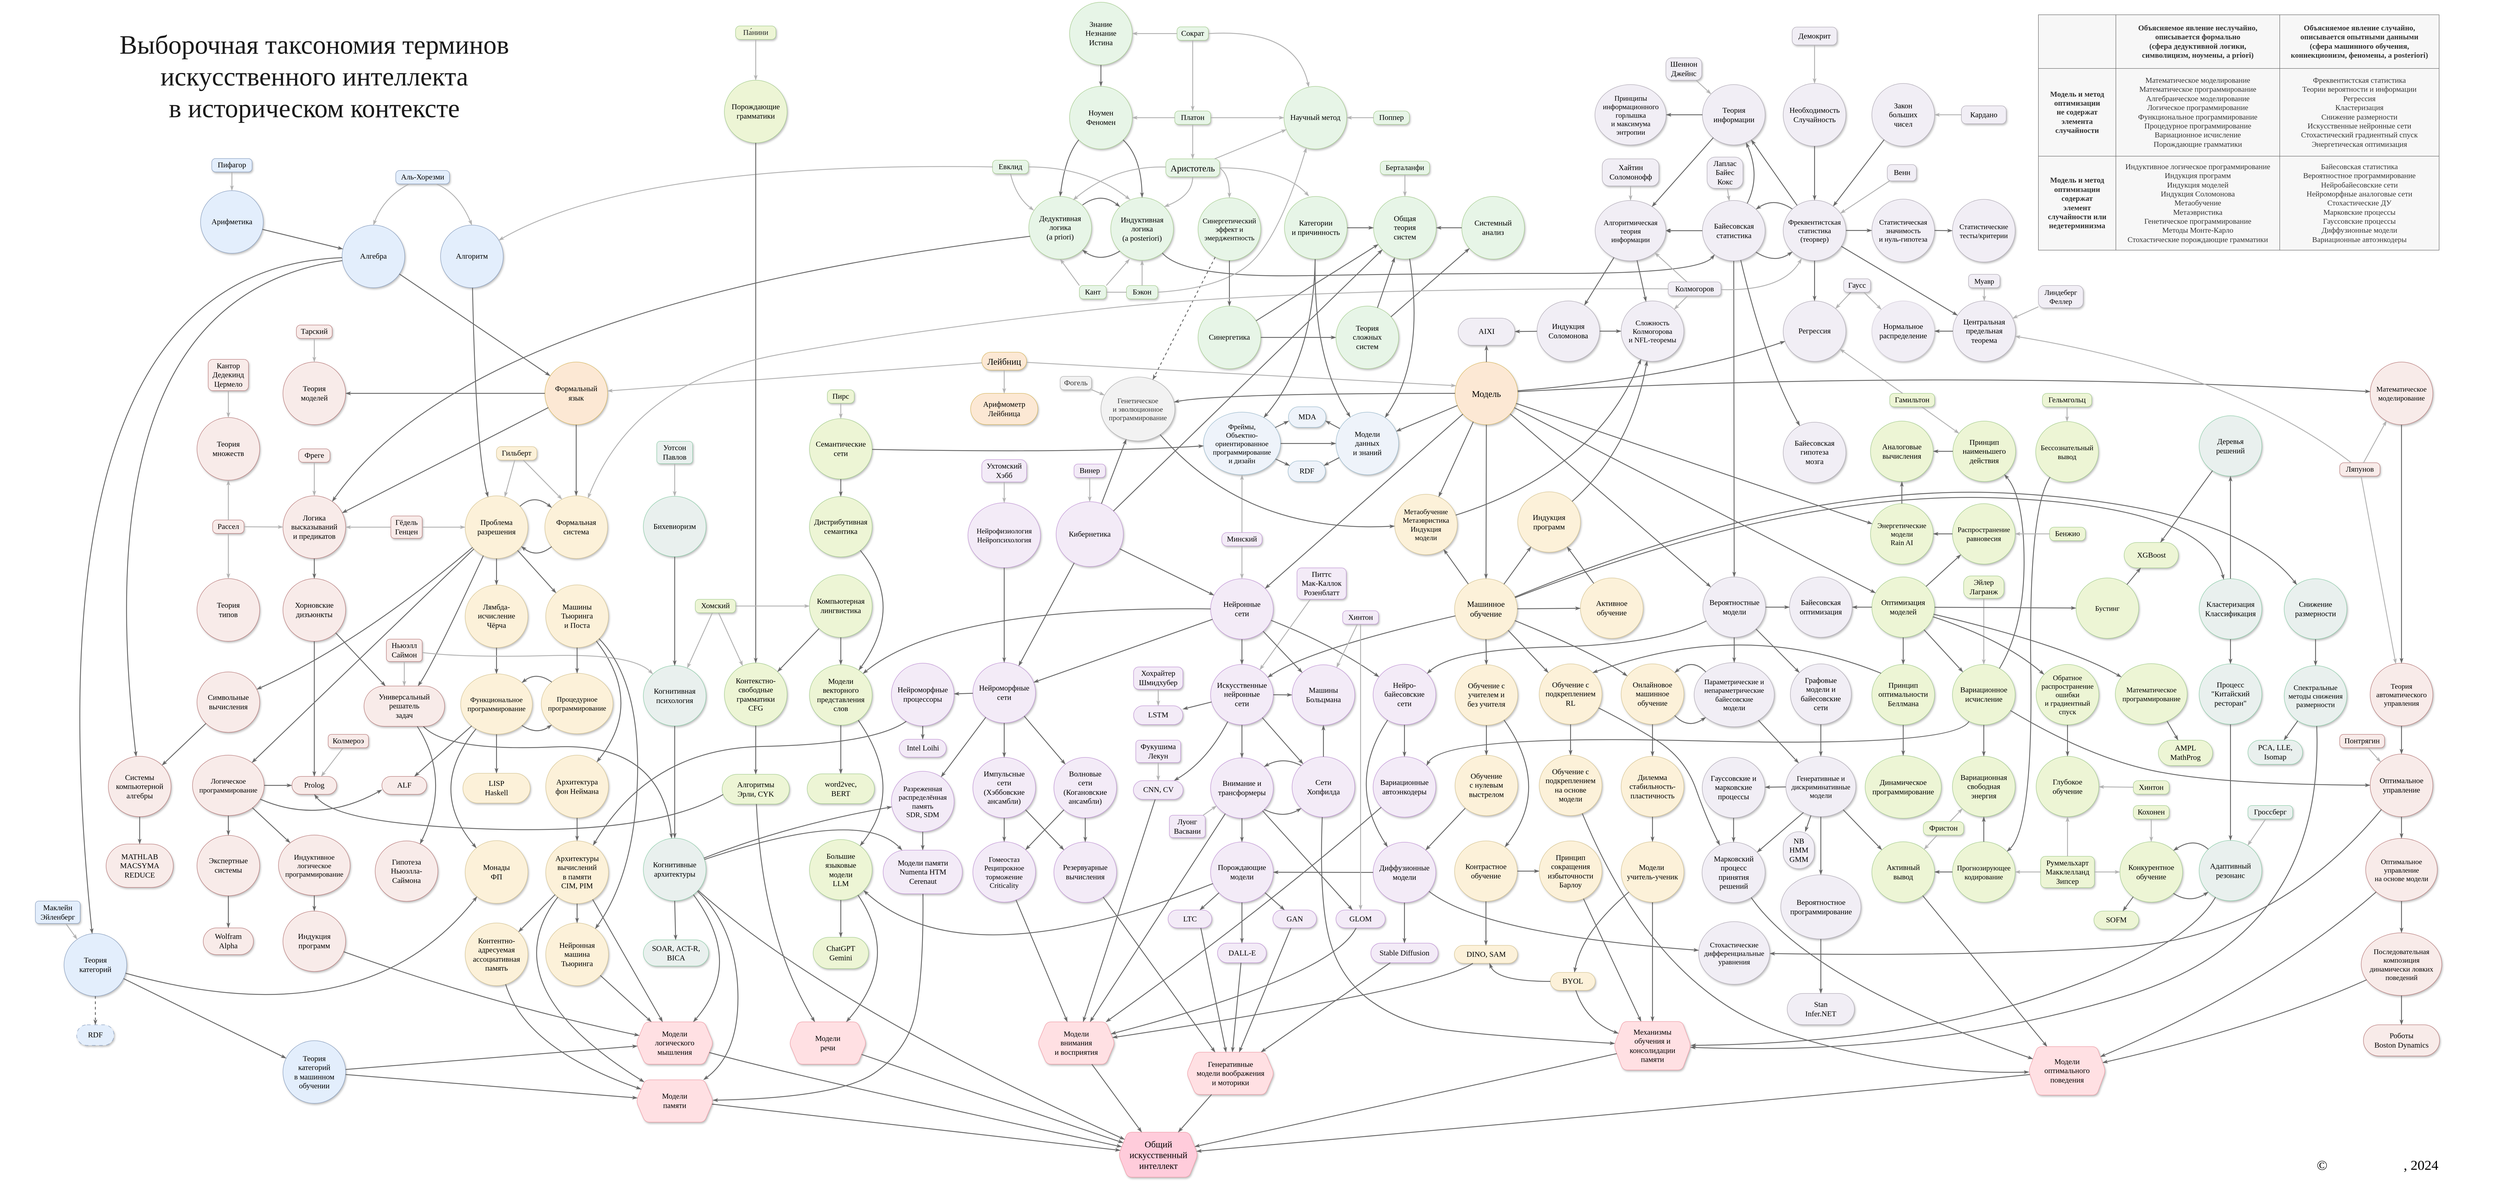 <mxfile version="26.0.2">
  <diagram name="Page-1" id="ad52d381-51e7-2e0d-a935-2d0ddd2fd229">
    <mxGraphModel dx="3511" dy="1522" grid="1" gridSize="10" guides="1" tooltips="1" connect="1" arrows="1" fold="1" page="1" pageScale="1" pageWidth="1654" pageHeight="1169" background="none" math="0" shadow="0">
      <root>
        <mxCell id="0" />
        <mxCell id="1" parent="0" />
        <mxCell id="2c924340bb9dbf6c-4" value="&lt;div&gt;&lt;font style=&quot;font-size: 17px;&quot;&gt;Знание&lt;br&gt;Незнание&lt;br&gt;Истина&lt;/font&gt;&lt;/div&gt;" style="ellipse;whiteSpace=wrap;html=1;rounded=1;shadow=1;comic=0;labelBackgroundColor=none;strokeWidth=1;fontFamily=Times New Roman;fontSize=12;align=center;perimeterSpacing=0;strokeColor=#A4CC8D;fillStyle=auto;fillColor=#E7F5E7;verticalAlign=middle;fontColor=default;" parent="1" vertex="1">
          <mxGeometry x="1186" y="82" width="140" height="140" as="geometry" />
        </mxCell>
        <mxCell id="2c924340bb9dbf6c-23" value="&lt;font style=&quot;font-size: 17px;&quot;&gt;Prolog&lt;/font&gt;" style="whiteSpace=wrap;html=1;rounded=1;shadow=1;comic=0;labelBackgroundColor=none;strokeWidth=1;fontFamily=Times New Roman;fontSize=12;align=center;arcSize=50;fillStyle=auto;strokeColor=#B87979;verticalAlign=middle;fontColor=default;fillColor=#F8EBE9;" parent="1" vertex="1">
          <mxGeometry x="-551" y="1812" width="100" height="40" as="geometry" />
        </mxCell>
        <mxCell id="2c924340bb9dbf6c-47" value="" style="edgeStyle=none;rounded=0;html=1;labelBackgroundColor=none;startArrow=none;startFill=0;startSize=5;endArrow=classicThin;endFill=1;endSize=5;jettySize=auto;orthogonalLoop=1;strokeColor=#696969;strokeWidth=2;fontFamily=Times New Roman;fontSize=12;exitX=0;exitY=0;exitDx=0;exitDy=0;entryX=1;entryY=0;entryDx=0;entryDy=0;curved=1;align=center;verticalAlign=middle;fontColor=default;" parent="1" source="GqTlXlMeytFH90FR9I8b-3" target="GqTlXlMeytFH90FR9I8b-5" edge="1">
          <mxGeometry relative="1" as="geometry">
            <mxPoint x="2970.58" y="598.392" as="sourcePoint" />
            <Array as="points">
              <mxPoint x="2760" y="517" />
            </Array>
          </mxGeometry>
        </mxCell>
        <mxCell id="2c924340bb9dbf6c-51" value="&lt;font style=&quot;font-size: 17px;&quot;&gt;Демокрит&lt;/font&gt;" style="rounded=1;whiteSpace=wrap;html=1;shadow=1;comic=0;labelBackgroundColor=none;strokeWidth=1;fontFamily=Times New Roman;fontSize=12;align=center;fillColor=#F1EEF5;strokeColor=#AFA9B5;resizable=1;autosize=0;fillStyle=auto;verticalAlign=middle;fontColor=default;arcSize=26;" parent="1" vertex="1">
          <mxGeometry x="2800" y="137.5" width="100" height="40" as="geometry" />
        </mxCell>
        <mxCell id="2c924340bb9dbf6c-66" value="" style="edgeStyle=none;rounded=1;html=1;labelBackgroundColor=none;startArrow=none;startFill=0;startSize=5;endArrow=classicThin;endFill=1;endSize=5;jettySize=auto;orthogonalLoop=1;strokeColor=#B3B3B3;strokeWidth=2;fontFamily=Times New Roman;fontSize=12;entryX=0.5;entryY=0;entryDx=0;entryDy=0;align=center;verticalAlign=middle;fontColor=default;" parent="1" source="2c924340bb9dbf6c-51" target="GqTlXlMeytFH90FR9I8b-2" edge="1">
          <mxGeometry relative="1" as="geometry" />
        </mxCell>
        <mxCell id="GqTlXlMeytFH90FR9I8b-2" value="&lt;div&gt;&lt;font style=&quot;font-size: 17px;&quot;&gt;Необходимость&lt;/font&gt;&lt;/div&gt;&lt;div&gt;&lt;font style=&quot;font-size: 17px;&quot;&gt;Случайность&lt;/font&gt;&lt;/div&gt;" style="ellipse;whiteSpace=wrap;html=1;rounded=1;shadow=1;comic=0;labelBackgroundColor=none;strokeWidth=1;fontFamily=Times New Roman;fontSize=12;align=center;perimeterSpacing=0;strokeColor=#AFA9B5;fillStyle=auto;fillColor=#F1EEF5;verticalAlign=middle;fontColor=default;autosize=0;resizable=1;arcSize=26;" parent="1" vertex="1">
          <mxGeometry x="2780" y="263.5" width="140" height="140" as="geometry" />
        </mxCell>
        <mxCell id="GqTlXlMeytFH90FR9I8b-3" value="&lt;span style=&quot;font-size: 16px; background-color: initial;&quot;&gt;Фреквентистская&lt;br&gt;статистика&lt;br&gt;(теорвер)&lt;/span&gt;" style="ellipse;whiteSpace=wrap;html=1;rounded=1;shadow=1;comic=0;labelBackgroundColor=none;strokeWidth=1;fontFamily=Times New Roman;fontSize=12;align=center;perimeterSpacing=0;strokeColor=#AFA9B5;fillStyle=auto;fillColor=#F1EEF5;verticalAlign=middle;fontColor=default;autosize=0;resizable=1;horizontal=1;arcSize=26;" parent="1" vertex="1">
          <mxGeometry x="2780" y="524.5" width="140" height="135" as="geometry" />
        </mxCell>
        <mxCell id="GqTlXlMeytFH90FR9I8b-4" value="" style="edgeStyle=none;rounded=1;html=1;labelBackgroundColor=none;startArrow=none;startFill=0;startSize=5;endArrow=classicThin;endFill=1;endSize=5;jettySize=auto;orthogonalLoop=1;strokeColor=#696969;strokeWidth=2;fontFamily=Times New Roman;fontSize=12;align=center;verticalAlign=middle;fontColor=default;exitX=0.5;exitY=1;exitDx=0;exitDy=0;" parent="1" source="GqTlXlMeytFH90FR9I8b-2" target="GqTlXlMeytFH90FR9I8b-3" edge="1">
          <mxGeometry relative="1" as="geometry">
            <mxPoint x="2850" y="455.5" as="sourcePoint" />
            <mxPoint x="2860" y="325.5" as="targetPoint" />
          </mxGeometry>
        </mxCell>
        <mxCell id="76Sh3b03Kev3fN6mZjrU-10" value="" style="edgeStyle=orthogonalEdgeStyle;rounded=0;orthogonalLoop=1;jettySize=auto;html=1;" parent="1" source="GqTlXlMeytFH90FR9I8b-5" target="91yAgsepNv5IRO09EOlR-15" edge="1">
          <mxGeometry relative="1" as="geometry" />
        </mxCell>
        <mxCell id="GqTlXlMeytFH90FR9I8b-5" value="&lt;span style=&quot;background-color: initial;&quot;&gt;&lt;font style=&quot;font-size: 17px;&quot;&gt;Байесовская&lt;br&gt;статистика&lt;/font&gt;&lt;br&gt;&lt;/span&gt;" style="ellipse;whiteSpace=wrap;html=1;rounded=1;shadow=1;comic=0;labelBackgroundColor=none;strokeWidth=1;fontFamily=Times New Roman;fontSize=12;align=center;perimeterSpacing=0;strokeColor=#AFA9B5;fillStyle=auto;fillColor=#F1EEF5;verticalAlign=middle;fontColor=default;autosize=0;resizable=1;horizontal=1;arcSize=26;" parent="1" vertex="1">
          <mxGeometry x="2599.5" y="525" width="140" height="135" as="geometry" />
        </mxCell>
        <mxCell id="GqTlXlMeytFH90FR9I8b-7" value="" style="edgeStyle=none;rounded=0;html=1;labelBackgroundColor=none;startArrow=none;startFill=0;startSize=5;endArrow=classicThin;endFill=1;endSize=5;jettySize=auto;orthogonalLoop=1;strokeColor=#696969;strokeWidth=2;fontFamily=Times New Roman;fontSize=12;entryX=0;entryY=1;entryDx=0;entryDy=0;exitX=1;exitY=1;exitDx=0;exitDy=0;align=center;verticalAlign=middle;fontColor=default;curved=1;" parent="1" source="GqTlXlMeytFH90FR9I8b-5" target="GqTlXlMeytFH90FR9I8b-3" edge="1">
          <mxGeometry relative="1" as="geometry">
            <mxPoint x="3151" y="349" as="sourcePoint" />
            <mxPoint x="3151" y="417" as="targetPoint" />
            <Array as="points">
              <mxPoint x="2760" y="667" />
            </Array>
          </mxGeometry>
        </mxCell>
        <mxCell id="GqTlXlMeytFH90FR9I8b-8" value="&lt;font style=&quot;font-size: 17px;&quot;&gt;Лаплас&lt;br&gt;Байес&lt;/font&gt;&lt;div&gt;&lt;span style=&quot;font-size: 17px;&quot;&gt;Кокс&lt;/span&gt;&lt;/div&gt;" style="rounded=1;whiteSpace=wrap;html=1;shadow=1;comic=0;labelBackgroundColor=none;strokeWidth=1;fontFamily=Times New Roman;fontSize=12;align=center;fillColor=#F1EEF5;strokeColor=#AFA9B5;resizable=1;autosize=1;fillStyle=auto;verticalAlign=middle;fontColor=default;arcSize=26;" parent="1" vertex="1">
          <mxGeometry x="2610" y="428" width="80" height="70" as="geometry" />
        </mxCell>
        <mxCell id="GqTlXlMeytFH90FR9I8b-9" value="" style="edgeStyle=none;rounded=1;html=1;labelBackgroundColor=none;startArrow=none;startFill=0;startSize=5;endArrow=classicThin;endFill=1;endSize=5;jettySize=auto;orthogonalLoop=1;strokeColor=#B3B3B3;strokeWidth=2;fontFamily=Times New Roman;fontSize=12;" parent="1" source="GqTlXlMeytFH90FR9I8b-8" target="GqTlXlMeytFH90FR9I8b-5" edge="1">
          <mxGeometry relative="1" as="geometry">
            <mxPoint x="2499.5" y="255" as="sourcePoint" />
            <mxPoint x="2499.5" y="325" as="targetPoint" />
          </mxGeometry>
        </mxCell>
        <mxCell id="GqTlXlMeytFH90FR9I8b-10" value="&lt;span style=&quot;font-size: 17px;&quot;&gt;Венн&lt;/span&gt;" style="rounded=1;whiteSpace=wrap;html=1;shadow=1;comic=0;labelBackgroundColor=none;strokeWidth=1;fontFamily=Times New Roman;fontSize=12;align=center;fillColor=#F1EEF5;strokeColor=#AFA9B5;resizable=1;autosize=0;fillStyle=auto;verticalAlign=middle;fontColor=default;arcSize=26;" parent="1" vertex="1">
          <mxGeometry x="3012.5" y="444.75" width="65" height="36.5" as="geometry" />
        </mxCell>
        <mxCell id="GqTlXlMeytFH90FR9I8b-11" value="" style="edgeStyle=none;rounded=1;html=1;labelBackgroundColor=none;startArrow=none;startFill=0;startSize=5;endArrow=classicThin;endFill=1;endSize=5;jettySize=auto;orthogonalLoop=1;strokeColor=#B3B3B3;strokeWidth=2;fontFamily=Times New Roman;fontSize=12;" parent="1" source="GqTlXlMeytFH90FR9I8b-10" target="GqTlXlMeytFH90FR9I8b-3" edge="1">
          <mxGeometry relative="1" as="geometry">
            <mxPoint x="2780" y="470" as="sourcePoint" />
            <mxPoint x="3040" y="535.5" as="targetPoint" />
          </mxGeometry>
        </mxCell>
        <mxCell id="GqTlXlMeytFH90FR9I8b-12" value="&lt;span style=&quot;background-color: initial;&quot;&gt;&lt;font style=&quot;font-size: 17px;&quot;&gt;Теория&lt;br&gt;информации&lt;/font&gt;&lt;/span&gt;" style="ellipse;whiteSpace=wrap;html=1;rounded=1;shadow=1;comic=0;labelBackgroundColor=none;strokeWidth=1;fontFamily=Times New Roman;fontSize=12;align=center;perimeterSpacing=0;strokeColor=#AFA9B5;fillStyle=auto;fillColor=#F1EEF5;verticalAlign=middle;fontColor=default;autosize=0;resizable=1;horizontal=1;arcSize=26;" parent="1" vertex="1">
          <mxGeometry x="2599.5" y="266" width="140" height="135" as="geometry" />
        </mxCell>
        <mxCell id="GqTlXlMeytFH90FR9I8b-13" value="&lt;span style=&quot;font-size: 17px;&quot;&gt;Шеннон&lt;/span&gt;&lt;div&gt;&lt;span style=&quot;font-size: 17px;&quot;&gt;Джейнс&lt;/span&gt;&lt;/div&gt;" style="rounded=1;whiteSpace=wrap;html=1;shadow=1;comic=0;labelBackgroundColor=none;strokeWidth=1;fontFamily=Times New Roman;fontSize=12;align=center;fillColor=#F1EEF5;strokeColor=#AFA9B5;resizable=1;autosize=1;fillStyle=auto;verticalAlign=middle;fontColor=default;arcSize=26;" parent="1" vertex="1">
          <mxGeometry x="2518" y="206.25" width="80" height="50" as="geometry" />
        </mxCell>
        <mxCell id="GqTlXlMeytFH90FR9I8b-14" value="" style="edgeStyle=none;rounded=1;html=1;labelBackgroundColor=none;startArrow=none;startFill=0;startSize=5;endArrow=classicThin;endFill=1;endSize=5;jettySize=auto;orthogonalLoop=1;strokeColor=#B3B3B3;strokeWidth=2;fontFamily=Times New Roman;fontSize=12;" parent="1" source="GqTlXlMeytFH90FR9I8b-13" target="GqTlXlMeytFH90FR9I8b-12" edge="1">
          <mxGeometry relative="1" as="geometry">
            <mxPoint x="3164" y="308.5" as="sourcePoint" />
            <mxPoint x="3184" y="351.5" as="targetPoint" />
          </mxGeometry>
        </mxCell>
        <mxCell id="GqTlXlMeytFH90FR9I8b-15" value="" style="edgeStyle=none;rounded=1;html=1;labelBackgroundColor=none;startArrow=none;startFill=0;startSize=5;endArrow=classicThin;endFill=1;endSize=5;jettySize=auto;orthogonalLoop=1;strokeColor=#696969;strokeWidth=2;fontFamily=Times New Roman;fontSize=12;align=center;verticalAlign=middle;fontColor=default;" parent="1" source="GqTlXlMeytFH90FR9I8b-3" target="GqTlXlMeytFH90FR9I8b-12" edge="1">
          <mxGeometry relative="1" as="geometry">
            <mxPoint x="4201.04" y="586.995" as="sourcePoint" />
            <mxPoint x="4285" y="666.01" as="targetPoint" />
          </mxGeometry>
        </mxCell>
        <mxCell id="GqTlXlMeytFH90FR9I8b-16" value="&lt;span style=&quot;font-size: 17px;&quot;&gt;Сократ&lt;/span&gt;" style="rounded=1;whiteSpace=wrap;html=1;shadow=1;comic=0;labelBackgroundColor=none;strokeWidth=1;fontFamily=Times New Roman;fontSize=12;align=center;fillColor=#E7F5E7;strokeColor=#A4CC8D;resizable=1;autosize=1;fillStyle=auto;verticalAlign=middle;fontColor=default;arcSize=28;" parent="1" vertex="1">
          <mxGeometry x="1426" y="137" width="70" height="30" as="geometry" />
        </mxCell>
        <mxCell id="GqTlXlMeytFH90FR9I8b-19" value="" style="edgeStyle=none;rounded=1;html=1;labelBackgroundColor=none;startArrow=none;startFill=0;startSize=5;endArrow=classicThin;endFill=1;endSize=5;jettySize=auto;orthogonalLoop=1;strokeColor=#B3B3B3;strokeWidth=2;fontFamily=Times New Roman;fontSize=12;" parent="1" source="GqTlXlMeytFH90FR9I8b-16" target="2c924340bb9dbf6c-4" edge="1">
          <mxGeometry relative="1" as="geometry">
            <mxPoint x="1418" y="152" as="sourcePoint" />
            <mxPoint x="1326.0" y="152" as="targetPoint" />
          </mxGeometry>
        </mxCell>
        <mxCell id="GqTlXlMeytFH90FR9I8b-20" value="&lt;div&gt;&lt;font style=&quot;font-size: 17px;&quot;&gt;Ноумен&lt;br&gt;Феномен&lt;/font&gt;&lt;/div&gt;" style="ellipse;whiteSpace=wrap;html=1;rounded=1;shadow=1;comic=0;labelBackgroundColor=none;strokeWidth=1;fontFamily=Times New Roman;fontSize=12;align=center;perimeterSpacing=0;strokeColor=#A4CC8D;fillStyle=auto;fillColor=#E7F5E7;" parent="1" vertex="1">
          <mxGeometry x="1186" y="270" width="140" height="140" as="geometry" />
        </mxCell>
        <mxCell id="GqTlXlMeytFH90FR9I8b-21" value="&lt;div&gt;&lt;font style=&quot;font-size: 17px;&quot;&gt;Дедуктивная&lt;/font&gt;&lt;/div&gt;&lt;div&gt;&lt;font style=&quot;font-size: 17px;&quot;&gt;логика&lt;/font&gt;&lt;/div&gt;&lt;div&gt;&lt;font style=&quot;font-size: 17px;&quot;&gt;(a priori)&lt;/font&gt;&lt;/div&gt;" style="ellipse;whiteSpace=wrap;html=1;rounded=1;shadow=1;comic=0;labelBackgroundColor=none;strokeWidth=1;fontFamily=Times New Roman;fontSize=12;align=center;perimeterSpacing=0;strokeColor=#A4CC8D;fillStyle=auto;fillColor=#E7F5E7;verticalAlign=middle;fontColor=default;" parent="1" vertex="1">
          <mxGeometry x="1095" y="516" width="140" height="140" as="geometry" />
        </mxCell>
        <mxCell id="GqTlXlMeytFH90FR9I8b-22" value="&lt;div&gt;&lt;font style=&quot;font-size: 17px;&quot;&gt;Индуктивная&lt;/font&gt;&lt;/div&gt;&lt;div&gt;&lt;font style=&quot;font-size: 17px;&quot;&gt;логика&lt;/font&gt;&lt;/div&gt;&lt;div&gt;&lt;font style=&quot;font-size: 17px;&quot;&gt;(a posteriori)&lt;/font&gt;&lt;/div&gt;" style="ellipse;whiteSpace=wrap;html=1;rounded=1;shadow=1;comic=0;labelBackgroundColor=none;strokeWidth=1;fontFamily=Times New Roman;fontSize=12;align=center;perimeterSpacing=0;strokeColor=#A4CC8D;fillStyle=auto;fillColor=#E7F5E7;verticalAlign=middle;fontColor=default;" parent="1" vertex="1">
          <mxGeometry x="1278" y="518.5" width="140" height="140" as="geometry" />
        </mxCell>
        <mxCell id="GqTlXlMeytFH90FR9I8b-23" value="" style="edgeStyle=none;rounded=0;html=1;labelBackgroundColor=none;startArrow=none;startFill=0;startSize=5;endArrow=classicThin;endFill=1;endSize=5;jettySize=auto;orthogonalLoop=1;strokeColor=#696969;strokeWidth=2;fontFamily=Times New Roman;fontSize=12;entryX=1;entryY=1;entryDx=0;entryDy=0;exitX=0;exitY=1;exitDx=0;exitDy=0;curved=1;align=center;verticalAlign=middle;fontColor=default;" parent="1" source="GqTlXlMeytFH90FR9I8b-22" target="GqTlXlMeytFH90FR9I8b-21" edge="1">
          <mxGeometry relative="1" as="geometry">
            <mxPoint x="1305" y="647" as="sourcePoint" />
            <mxPoint x="1225" y="645" as="targetPoint" />
            <Array as="points">
              <mxPoint x="1255" y="665" />
            </Array>
          </mxGeometry>
        </mxCell>
        <mxCell id="GqTlXlMeytFH90FR9I8b-24" value="" style="edgeStyle=none;rounded=0;html=1;labelBackgroundColor=none;startArrow=none;startFill=0;startSize=5;endArrow=classicThin;endFill=1;endSize=5;jettySize=auto;orthogonalLoop=1;strokeColor=#696969;strokeWidth=2;fontFamily=Times New Roman;fontSize=12;entryX=0;entryY=0;entryDx=0;entryDy=0;curved=1;exitX=0.857;exitY=0.136;exitDx=0;exitDy=0;exitPerimeter=0;align=center;verticalAlign=middle;fontColor=default;" parent="1" source="GqTlXlMeytFH90FR9I8b-21" target="GqTlXlMeytFH90FR9I8b-22" edge="1">
          <mxGeometry relative="1" as="geometry">
            <mxPoint x="1216" y="545" as="sourcePoint" />
            <mxPoint x="1296" y="535" as="targetPoint" />
            <Array as="points">
              <mxPoint x="1256" y="505" />
            </Array>
          </mxGeometry>
        </mxCell>
        <mxCell id="GqTlXlMeytFH90FR9I8b-25" value="&lt;span style=&quot;font-size: 17px;&quot;&gt;Платон&lt;/span&gt;" style="rounded=1;whiteSpace=wrap;html=1;shadow=1;comic=0;labelBackgroundColor=none;strokeWidth=1;fontFamily=Times New Roman;fontSize=12;align=center;fillColor=#E7F5E7;strokeColor=#A4CC8D;resizable=1;autosize=1;fillStyle=auto;verticalAlign=middle;fontColor=default;arcSize=28;" parent="1" vertex="1">
          <mxGeometry x="1421" y="325" width="80" height="30" as="geometry" />
        </mxCell>
        <mxCell id="GqTlXlMeytFH90FR9I8b-26" value="" style="edgeStyle=none;rounded=1;html=1;labelBackgroundColor=none;startArrow=none;startFill=0;startSize=5;endArrow=classicThin;endFill=1;endSize=5;jettySize=auto;orthogonalLoop=1;strokeColor=#B3B3B3;strokeWidth=2;fontFamily=Times New Roman;fontSize=12;entryX=1;entryY=0.5;entryDx=0;entryDy=0;" parent="1" source="GqTlXlMeytFH90FR9I8b-25" target="GqTlXlMeytFH90FR9I8b-20" edge="1">
          <mxGeometry relative="1" as="geometry">
            <mxPoint x="1413" y="340.0" as="sourcePoint" />
            <mxPoint x="1336" y="147" as="targetPoint" />
          </mxGeometry>
        </mxCell>
        <mxCell id="GqTlXlMeytFH90FR9I8b-27" value="&lt;font style=&quot;font-size: 20px;&quot;&gt;Аристотель&lt;/font&gt;" style="rounded=1;whiteSpace=wrap;html=1;shadow=1;comic=0;labelBackgroundColor=none;strokeWidth=1;fontFamily=Times New Roman;fontSize=12;align=center;fillColor=#E7F5E7;strokeColor=#A4CC8D;resizable=1;autosize=1;fillStyle=auto;verticalAlign=middle;fontColor=default;arcSize=28;" parent="1" vertex="1">
          <mxGeometry x="1401" y="432" width="120" height="40" as="geometry" />
        </mxCell>
        <mxCell id="GqTlXlMeytFH90FR9I8b-28" value="&lt;span style=&quot;font-size: 17px;&quot;&gt;Евклид&lt;/span&gt;" style="rounded=1;whiteSpace=wrap;html=1;shadow=1;comic=0;labelBackgroundColor=none;strokeWidth=1;fontFamily=Times New Roman;fontSize=12;align=center;fillColor=#E7F5E7;strokeColor=#A4CC8D;resizable=1;autosize=1;fillStyle=auto;verticalAlign=middle;fontColor=default;arcSize=28;" parent="1" vertex="1">
          <mxGeometry x="1014" y="435" width="80" height="30" as="geometry" />
        </mxCell>
        <mxCell id="GqTlXlMeytFH90FR9I8b-29" value="&lt;span style=&quot;font-size: 17px;&quot;&gt;Бэкон&lt;/span&gt;" style="rounded=1;whiteSpace=wrap;html=1;shadow=1;comic=0;labelBackgroundColor=none;strokeWidth=1;fontFamily=Times New Roman;fontSize=12;align=center;fillColor=#E7F5E7;strokeColor=#A4CC8D;resizable=1;autosize=1;fillStyle=auto;verticalAlign=middle;fontColor=default;arcSize=28;" parent="1" vertex="1">
          <mxGeometry x="1313" y="715" width="70" height="30" as="geometry" />
        </mxCell>
        <mxCell id="GqTlXlMeytFH90FR9I8b-30" value="&lt;span style=&quot;font-size: 17px;&quot;&gt;Кант&lt;/span&gt;" style="rounded=1;whiteSpace=wrap;html=1;shadow=1;comic=0;labelBackgroundColor=none;strokeWidth=1;fontFamily=Times New Roman;fontSize=12;align=center;fillColor=#E7F5E7;strokeColor=#A4CC8D;resizable=1;autosize=1;fillStyle=auto;verticalAlign=middle;fontColor=default;arcSize=28;" parent="1" vertex="1">
          <mxGeometry x="1208" y="715" width="60" height="30" as="geometry" />
        </mxCell>
        <mxCell id="GqTlXlMeytFH90FR9I8b-31" value="" style="edgeStyle=none;rounded=0;html=1;labelBackgroundColor=none;startArrow=none;startFill=0;startSize=5;endArrow=classicThin;endFill=1;endSize=5;jettySize=auto;orthogonalLoop=1;strokeColor=#696969;strokeWidth=2;fontFamily=Times New Roman;fontSize=12;exitX=0.5;exitY=1;exitDx=0;exitDy=0;entryX=0.5;entryY=0;entryDx=0;entryDy=0;align=center;verticalAlign=middle;fontColor=default;curved=1;" parent="1" source="2c924340bb9dbf6c-4" target="GqTlXlMeytFH90FR9I8b-20" edge="1">
          <mxGeometry relative="1" as="geometry">
            <mxPoint x="1466" y="147" as="sourcePoint" />
            <mxPoint x="1336" y="147" as="targetPoint" />
          </mxGeometry>
        </mxCell>
        <mxCell id="GqTlXlMeytFH90FR9I8b-32" value="" style="edgeStyle=none;rounded=0;html=1;labelBackgroundColor=none;startArrow=none;startFill=0;startSize=5;endArrow=classicThin;endFill=1;endSize=5;jettySize=auto;orthogonalLoop=1;strokeColor=#696969;strokeWidth=2;fontFamily=Times New Roman;fontSize=12;exitX=0;exitY=1;exitDx=0;exitDy=0;entryX=0.5;entryY=0;entryDx=0;entryDy=0;curved=1;align=center;verticalAlign=middle;fontColor=default;" parent="1" source="GqTlXlMeytFH90FR9I8b-20" target="GqTlXlMeytFH90FR9I8b-21" edge="1">
          <mxGeometry relative="1" as="geometry">
            <mxPoint x="1476" y="157" as="sourcePoint" />
            <mxPoint x="1346" y="157" as="targetPoint" />
            <Array as="points">
              <mxPoint x="1176" y="427" />
            </Array>
          </mxGeometry>
        </mxCell>
        <mxCell id="GqTlXlMeytFH90FR9I8b-33" value="" style="edgeStyle=none;rounded=0;html=1;labelBackgroundColor=none;startArrow=none;startFill=0;startSize=5;endArrow=classicThin;endFill=1;endSize=5;jettySize=auto;orthogonalLoop=1;strokeColor=#696969;strokeWidth=2;fontFamily=Times New Roman;fontSize=12;entryX=0.5;entryY=0;entryDx=0;entryDy=0;exitX=1;exitY=1;exitDx=0;exitDy=0;curved=1;align=center;verticalAlign=middle;fontColor=default;" parent="1" source="GqTlXlMeytFH90FR9I8b-20" target="GqTlXlMeytFH90FR9I8b-22" edge="1">
          <mxGeometry relative="1" as="geometry">
            <mxPoint x="1256" y="417" as="sourcePoint" />
            <mxPoint x="1356" y="167" as="targetPoint" />
            <Array as="points">
              <mxPoint x="1346" y="427" />
            </Array>
          </mxGeometry>
        </mxCell>
        <mxCell id="GqTlXlMeytFH90FR9I8b-34" value="" style="edgeStyle=none;rounded=0;html=1;labelBackgroundColor=none;startArrow=none;startFill=0;startSize=5;endArrow=classicThin;endFill=1;endSize=5;jettySize=auto;orthogonalLoop=1;strokeColor=#B3B3B3;strokeWidth=2;fontFamily=Times New Roman;fontSize=12;entryX=0.707;entryY=0.057;entryDx=0;entryDy=0;entryPerimeter=0;curved=1;" parent="1" source="GqTlXlMeytFH90FR9I8b-27" target="GqTlXlMeytFH90FR9I8b-21" edge="1">
          <mxGeometry relative="1" as="geometry">
            <mxPoint x="1398" y="452" as="sourcePoint" />
            <mxPoint x="1336" y="350" as="targetPoint" />
            <Array as="points">
              <mxPoint x="1286" y="447" />
            </Array>
          </mxGeometry>
        </mxCell>
        <mxCell id="GqTlXlMeytFH90FR9I8b-35" value="" style="edgeStyle=none;rounded=0;html=1;labelBackgroundColor=none;startArrow=none;startFill=0;startSize=5;endArrow=classicThin;endFill=1;endSize=5;jettySize=auto;orthogonalLoop=1;strokeColor=#B3B3B3;strokeWidth=2;fontFamily=Times New Roman;fontSize=12;entryX=1;entryY=0;entryDx=0;entryDy=0;exitX=0.5;exitY=1;exitDx=0;exitDy=0;curved=1;" parent="1" source="GqTlXlMeytFH90FR9I8b-27" target="GqTlXlMeytFH90FR9I8b-22" edge="1">
          <mxGeometry relative="1" as="geometry">
            <mxPoint x="1255" y="473" as="sourcePoint" />
            <mxPoint x="1213" y="506" as="targetPoint" />
            <Array as="points">
              <mxPoint x="1461" y="514" />
            </Array>
          </mxGeometry>
        </mxCell>
        <mxCell id="GqTlXlMeytFH90FR9I8b-36" value="" style="edgeStyle=none;rounded=1;html=1;labelBackgroundColor=none;startArrow=none;startFill=0;startSize=5;endArrow=classicThin;endFill=1;endSize=5;jettySize=auto;orthogonalLoop=1;strokeColor=#B3B3B3;strokeWidth=2;fontFamily=Times New Roman;fontSize=12;exitX=0.5;exitY=0;exitDx=0;exitDy=0;entryX=0.5;entryY=1;entryDx=0;entryDy=0;" parent="1" source="GqTlXlMeytFH90FR9I8b-29" target="GqTlXlMeytFH90FR9I8b-22" edge="1">
          <mxGeometry relative="1" as="geometry">
            <mxPoint x="1460" y="350" as="sourcePoint" />
            <mxPoint x="1335" y="350" as="targetPoint" />
          </mxGeometry>
        </mxCell>
        <mxCell id="GqTlXlMeytFH90FR9I8b-37" value="" style="edgeStyle=none;rounded=1;html=1;labelBackgroundColor=none;startArrow=none;startFill=0;startSize=5;endArrow=classicThin;endFill=1;endSize=5;jettySize=auto;orthogonalLoop=1;strokeColor=#B3B3B3;strokeWidth=2;fontFamily=Times New Roman;fontSize=12;exitX=0.5;exitY=1;exitDx=0;exitDy=0;entryX=0.5;entryY=0;entryDx=0;entryDy=0;" parent="1" source="GqTlXlMeytFH90FR9I8b-16" target="GqTlXlMeytFH90FR9I8b-25" edge="1">
          <mxGeometry relative="1" as="geometry">
            <mxPoint x="1236" y="217" as="sourcePoint" />
            <mxPoint x="1236" y="280" as="targetPoint" />
          </mxGeometry>
        </mxCell>
        <mxCell id="GqTlXlMeytFH90FR9I8b-38" value="" style="edgeStyle=none;rounded=1;html=1;labelBackgroundColor=none;startArrow=none;startFill=0;startSize=5;endArrow=classicThin;endFill=1;endSize=5;jettySize=auto;orthogonalLoop=1;strokeColor=#B3B3B3;strokeWidth=2;fontFamily=Times New Roman;fontSize=12;entryX=0.5;entryY=0;entryDx=0;entryDy=0;exitX=0.5;exitY=1;exitDx=0;exitDy=0;" parent="1" source="GqTlXlMeytFH90FR9I8b-25" target="GqTlXlMeytFH90FR9I8b-27" edge="1">
          <mxGeometry relative="1" as="geometry">
            <mxPoint x="1461" y="357" as="sourcePoint" />
            <mxPoint x="1471" y="335" as="targetPoint" />
          </mxGeometry>
        </mxCell>
        <mxCell id="GqTlXlMeytFH90FR9I8b-39" value="" style="edgeStyle=none;rounded=1;html=1;labelBackgroundColor=none;startArrow=none;startFill=0;startSize=5;endArrow=classicThin;endFill=1;endSize=5;jettySize=auto;orthogonalLoop=1;strokeColor=#B3B3B3;strokeWidth=2;fontFamily=Times New Roman;fontSize=12;entryX=0.3;entryY=0.982;entryDx=0;entryDy=0;exitX=1;exitY=0;exitDx=0;exitDy=0;entryPerimeter=0;" parent="1" source="GqTlXlMeytFH90FR9I8b-30" target="GqTlXlMeytFH90FR9I8b-22" edge="1">
          <mxGeometry relative="1" as="geometry">
            <mxPoint x="1500" y="365" as="sourcePoint" />
            <mxPoint x="1500" y="447" as="targetPoint" />
          </mxGeometry>
        </mxCell>
        <mxCell id="GqTlXlMeytFH90FR9I8b-40" value="" style="edgeStyle=none;rounded=1;html=1;labelBackgroundColor=none;startArrow=none;startFill=0;startSize=5;endArrow=classicThin;endFill=1;endSize=5;jettySize=auto;orthogonalLoop=1;strokeColor=#B3B3B3;strokeWidth=2;fontFamily=Times New Roman;fontSize=12;entryX=0.5;entryY=1;entryDx=0;entryDy=0;exitX=0;exitY=0;exitDx=0;exitDy=0;" parent="1" source="GqTlXlMeytFH90FR9I8b-30" target="GqTlXlMeytFH90FR9I8b-21" edge="1">
          <mxGeometry relative="1" as="geometry">
            <mxPoint x="1340" y="725" as="sourcePoint" />
            <mxPoint x="1358" y="669" as="targetPoint" />
          </mxGeometry>
        </mxCell>
        <mxCell id="GqTlXlMeytFH90FR9I8b-41" value="" style="edgeStyle=none;rounded=0;html=1;labelBackgroundColor=none;startArrow=none;startFill=0;startSize=5;endArrow=classicThin;endFill=1;endSize=5;jettySize=auto;orthogonalLoop=1;strokeColor=#B3B3B3;strokeWidth=2;fontFamily=Times New Roman;fontSize=12;entryX=0.307;entryY=0.032;entryDx=0;entryDy=0;entryPerimeter=0;exitX=1;exitY=0.5;exitDx=0;exitDy=0;curved=1;" parent="1" source="GqTlXlMeytFH90FR9I8b-28" target="GqTlXlMeytFH90FR9I8b-22" edge="1">
          <mxGeometry relative="1" as="geometry">
            <mxPoint x="1446" y="462" as="sourcePoint" />
            <mxPoint x="1205" y="534" as="targetPoint" />
            <Array as="points">
              <mxPoint x="1226" y="450" />
            </Array>
          </mxGeometry>
        </mxCell>
        <mxCell id="GqTlXlMeytFH90FR9I8b-42" value="" style="edgeStyle=none;rounded=0;html=1;labelBackgroundColor=none;startArrow=none;startFill=0;startSize=5;endArrow=classicThin;endFill=1;endSize=5;jettySize=auto;orthogonalLoop=1;strokeColor=#B3B3B3;strokeWidth=2;fontFamily=Times New Roman;fontSize=12;exitX=0.5;exitY=1;exitDx=0;exitDy=0;curved=1;entryX=0.079;entryY=0.221;entryDx=0;entryDy=0;entryPerimeter=0;" parent="1" source="GqTlXlMeytFH90FR9I8b-28" target="GqTlXlMeytFH90FR9I8b-21" edge="1">
          <mxGeometry relative="1" as="geometry">
            <mxPoint x="1501" y="477" as="sourcePoint" />
            <mxPoint x="1026" y="517" as="targetPoint" />
            <Array as="points">
              <mxPoint x="1066" y="517" />
            </Array>
          </mxGeometry>
        </mxCell>
        <mxCell id="GqTlXlMeytFH90FR9I8b-44" value="&lt;div&gt;&lt;font style=&quot;font-size: 17px;&quot;&gt;Алгоритм&lt;/font&gt;&lt;/div&gt;" style="ellipse;whiteSpace=wrap;html=1;rounded=1;shadow=1;comic=0;labelBackgroundColor=none;strokeWidth=1;fontFamily=Times New Roman;fontSize=12;align=center;perimeterSpacing=0;strokeColor=#889EBF;fillStyle=auto;fillColor=#E3EEFC;" parent="1" vertex="1">
          <mxGeometry x="-219" y="580" width="140" height="140" as="geometry" />
        </mxCell>
        <mxCell id="GqTlXlMeytFH90FR9I8b-45" value="&lt;div&gt;&lt;font style=&quot;font-size: 17px;&quot;&gt;Алгебра&lt;/font&gt;&lt;/div&gt;" style="ellipse;whiteSpace=wrap;html=1;rounded=1;shadow=1;comic=0;labelBackgroundColor=none;strokeWidth=1;fontFamily=Times New Roman;fontSize=12;align=center;perimeterSpacing=0;strokeColor=#889EBF;fillStyle=auto;fillColor=#E3EEFC;" parent="1" vertex="1">
          <mxGeometry x="-439" y="580" width="140" height="140" as="geometry" />
        </mxCell>
        <mxCell id="GqTlXlMeytFH90FR9I8b-46" value="&lt;span style=&quot;font-size: 17px;&quot;&gt;Аль-Хорезми&lt;/span&gt;" style="rounded=1;whiteSpace=wrap;html=1;shadow=1;comic=0;labelBackgroundColor=none;strokeWidth=1;fontFamily=Times New Roman;fontSize=12;align=center;fillColor=#E3EEFC;strokeColor=#889EBF;resizable=1;autosize=1;fillStyle=auto;verticalAlign=middle;fontColor=default;arcSize=28;" parent="1" vertex="1">
          <mxGeometry x="-319" y="458" width="120" height="30" as="geometry" />
        </mxCell>
        <mxCell id="GqTlXlMeytFH90FR9I8b-47" value="" style="edgeStyle=none;rounded=0;html=1;labelBackgroundColor=none;startArrow=none;startFill=0;startSize=5;endArrow=classicThin;endFill=1;endSize=5;jettySize=auto;orthogonalLoop=1;strokeColor=#B3B3B3;strokeWidth=2;fontFamily=Times New Roman;fontSize=12;entryX=0.5;entryY=0;entryDx=0;entryDy=0;curved=1;exitX=0.25;exitY=1;exitDx=0;exitDy=0;" parent="1" source="GqTlXlMeytFH90FR9I8b-46" target="GqTlXlMeytFH90FR9I8b-45" edge="1">
          <mxGeometry relative="1" as="geometry">
            <mxPoint x="-487" y="528" as="sourcePoint" />
            <mxPoint x="-687" y="525.5" as="targetPoint" />
            <Array as="points">
              <mxPoint x="-346" y="518" />
            </Array>
          </mxGeometry>
        </mxCell>
        <mxCell id="GqTlXlMeytFH90FR9I8b-48" value="" style="edgeStyle=none;rounded=0;html=1;labelBackgroundColor=none;startArrow=none;startFill=0;startSize=5;endArrow=classicThin;endFill=1;endSize=5;jettySize=auto;orthogonalLoop=1;strokeColor=#B3B3B3;strokeWidth=2;fontFamily=Times New Roman;fontSize=12;entryX=0.5;entryY=0;entryDx=0;entryDy=0;curved=1;exitX=0.75;exitY=1;exitDx=0;exitDy=0;" parent="1" source="GqTlXlMeytFH90FR9I8b-46" target="GqTlXlMeytFH90FR9I8b-44" edge="1">
          <mxGeometry relative="1" as="geometry">
            <mxPoint x="-289" y="498" as="sourcePoint" />
            <mxPoint x="-359" y="590" as="targetPoint" />
            <Array as="points">
              <mxPoint x="-179" y="508" />
            </Array>
          </mxGeometry>
        </mxCell>
        <mxCell id="GqTlXlMeytFH90FR9I8b-49" value="" style="edgeStyle=none;rounded=0;html=1;labelBackgroundColor=none;startArrow=none;startFill=0;startSize=5;endArrow=classicThin;endFill=1;endSize=5;jettySize=auto;orthogonalLoop=1;strokeColor=#B3B3B3;strokeWidth=2;fontFamily=Times New Roman;fontSize=12;entryX=0.929;entryY=0.243;entryDx=0;entryDy=0;curved=1;exitX=0;exitY=0.5;exitDx=0;exitDy=0;entryPerimeter=0;" parent="1" source="GqTlXlMeytFH90FR9I8b-28" target="GqTlXlMeytFH90FR9I8b-44" edge="1">
          <mxGeometry relative="1" as="geometry">
            <mxPoint x="-111" y="437" as="sourcePoint" />
            <mxPoint x="-31" y="529" as="targetPoint" />
            <Array as="points">
              <mxPoint x="219" y="437" />
            </Array>
          </mxGeometry>
        </mxCell>
        <mxCell id="GqTlXlMeytFH90FR9I8b-50" value="&lt;div&gt;&lt;font style=&quot;font-size: 20px;&quot;&gt;Модель&lt;/font&gt;&lt;/div&gt;" style="ellipse;whiteSpace=wrap;html=1;rounded=1;shadow=1;comic=0;labelBackgroundColor=none;strokeWidth=1;fontFamily=Times New Roman;fontSize=12;align=center;perimeterSpacing=0;strokeColor=#D7B761;fillStyle=auto;fillColor=#FCE8D4;verticalAlign=middle;arcSize=50;fontColor=default;autosize=0;resizable=1;" parent="1" vertex="1">
          <mxGeometry x="2047" y="886" width="140" height="140" as="geometry" />
        </mxCell>
        <mxCell id="GqTlXlMeytFH90FR9I8b-51" value="&lt;div&gt;&lt;font style=&quot;font-size: 17px;&quot;&gt;Формальный&lt;/font&gt;&lt;/div&gt;&lt;div&gt;&lt;font style=&quot;font-size: 17px;&quot;&gt;язык&lt;/font&gt;&lt;/div&gt;" style="ellipse;whiteSpace=wrap;html=1;rounded=1;shadow=1;comic=0;labelBackgroundColor=none;strokeWidth=1;fontFamily=Times New Roman;fontSize=12;align=center;perimeterSpacing=0;strokeColor=#D7B761;fillStyle=auto;fillColor=#FCE8D4;verticalAlign=middle;fontColor=default;arcSize=50;autosize=0;resizable=1;" parent="1" vertex="1">
          <mxGeometry x="14" y="886" width="140" height="140" as="geometry" />
        </mxCell>
        <mxCell id="GqTlXlMeytFH90FR9I8b-52" value="&lt;font style=&quot;font-size: 20px;&quot;&gt;Лейбниц&lt;/font&gt;" style="rounded=1;whiteSpace=wrap;html=1;shadow=1;comic=0;labelBackgroundColor=none;strokeWidth=1;fontFamily=Times New Roman;fontSize=12;align=center;fillColor=#FCE8D4;strokeColor=#D7B761;resizable=1;autosize=0;fillStyle=auto;verticalAlign=middle;fontColor=default;arcSize=50;" parent="1" vertex="1">
          <mxGeometry x="990" y="864" width="100" height="40" as="geometry" />
        </mxCell>
        <mxCell id="GqTlXlMeytFH90FR9I8b-53" value="" style="edgeStyle=none;rounded=0;html=1;labelBackgroundColor=none;startArrow=none;startFill=0;startSize=5;endArrow=classicThin;endFill=1;endSize=5;jettySize=auto;orthogonalLoop=1;strokeColor=#B3B3B3;strokeWidth=2;fontFamily=Times New Roman;fontSize=12;curved=1;" parent="1" source="GqTlXlMeytFH90FR9I8b-52" target="GqTlXlMeytFH90FR9I8b-51" edge="1">
          <mxGeometry relative="1" as="geometry">
            <mxPoint x="600" y="632" as="sourcePoint" />
            <mxPoint x="600" y="573" as="targetPoint" />
          </mxGeometry>
        </mxCell>
        <mxCell id="GqTlXlMeytFH90FR9I8b-54" value="" style="edgeStyle=none;rounded=0;html=1;labelBackgroundColor=none;startArrow=none;startFill=0;startSize=5;endArrow=classicThin;endFill=1;endSize=5;jettySize=auto;orthogonalLoop=1;strokeColor=#B3B3B3;strokeWidth=2;fontFamily=Times New Roman;fontSize=12;curved=1;entryX=0.016;entryY=0.378;entryDx=0;entryDy=0;entryPerimeter=0;" parent="1" source="GqTlXlMeytFH90FR9I8b-52" target="GqTlXlMeytFH90FR9I8b-50" edge="1">
          <mxGeometry relative="1" as="geometry">
            <mxPoint x="1165" y="854" as="sourcePoint" />
            <mxPoint x="2070" y="940" as="targetPoint" />
          </mxGeometry>
        </mxCell>
        <mxCell id="GqTlXlMeytFH90FR9I8b-55" value="&lt;div&gt;&lt;font style=&quot;font-size: 17px;&quot;&gt;Логика&lt;/font&gt;&lt;/div&gt;&lt;div&gt;&lt;font style=&quot;font-size: 17px;&quot;&gt;высказываний&lt;/font&gt;&lt;/div&gt;&lt;div&gt;&lt;font style=&quot;font-size: 17px;&quot;&gt;и предикатов&lt;/font&gt;&lt;/div&gt;" style="ellipse;whiteSpace=wrap;html=1;rounded=1;shadow=1;comic=0;labelBackgroundColor=none;strokeWidth=1;fontFamily=Times New Roman;fontSize=12;align=center;perimeterSpacing=0;strokeColor=#B87979;fillStyle=auto;fillColor=#F8EBE9;" parent="1" vertex="1">
          <mxGeometry x="-571" y="1185" width="140" height="140" as="geometry" />
        </mxCell>
        <mxCell id="GqTlXlMeytFH90FR9I8b-56" value="" style="edgeStyle=none;rounded=0;html=1;labelBackgroundColor=none;startArrow=none;startFill=0;startSize=5;endArrow=classicThin;endFill=1;endSize=5;jettySize=auto;orthogonalLoop=1;strokeColor=#696969;strokeWidth=2;fontFamily=Times New Roman;fontSize=12;curved=1;align=center;verticalAlign=middle;fontColor=default;exitX=0.021;exitY=0.636;exitDx=0;exitDy=0;exitPerimeter=0;" parent="1" source="GqTlXlMeytFH90FR9I8b-21" target="GqTlXlMeytFH90FR9I8b-55" edge="1">
          <mxGeometry relative="1" as="geometry">
            <mxPoint x="239" y="607" as="sourcePoint" />
            <mxPoint x="320" y="526" as="targetPoint" />
            <Array as="points">
              <mxPoint x="-154" y="758" />
            </Array>
          </mxGeometry>
        </mxCell>
        <mxCell id="GqTlXlMeytFH90FR9I8b-57" value="" style="edgeStyle=none;rounded=0;html=1;labelBackgroundColor=none;startArrow=none;startFill=0;startSize=5;endArrow=classicThin;endFill=1;endSize=5;jettySize=auto;orthogonalLoop=1;strokeColor=#696969;strokeWidth=2;fontFamily=Times New Roman;fontSize=12;curved=1;align=center;verticalAlign=middle;fontColor=default;" parent="1" source="GqTlXlMeytFH90FR9I8b-51" target="GqTlXlMeytFH90FR9I8b-55" edge="1">
          <mxGeometry relative="1" as="geometry">
            <mxPoint x="-122" y="634" as="sourcePoint" />
            <mxPoint x="-725" y="1007" as="targetPoint" />
          </mxGeometry>
        </mxCell>
        <mxCell id="GqTlXlMeytFH90FR9I8b-58" value="&lt;span style=&quot;font-size: 17px;&quot;&gt;Фреге&lt;/span&gt;" style="rounded=1;whiteSpace=wrap;html=1;shadow=1;comic=0;labelBackgroundColor=none;strokeWidth=1;fontFamily=Times New Roman;fontSize=12;align=center;fillColor=#F8EBE9;strokeColor=#B87979;resizable=1;autosize=1;fillStyle=auto;verticalAlign=middle;fontColor=default;arcSize=32;" parent="1" vertex="1">
          <mxGeometry x="-536" y="1080" width="70" height="30" as="geometry" />
        </mxCell>
        <mxCell id="GqTlXlMeytFH90FR9I8b-60" value="" style="edgeStyle=none;rounded=1;html=1;labelBackgroundColor=none;startArrow=none;startFill=0;startSize=5;endArrow=classicThin;endFill=1;endSize=5;jettySize=auto;orthogonalLoop=1;strokeColor=#B3B3B3;strokeWidth=2;fontFamily=Times New Roman;fontSize=12;exitX=0.5;exitY=1;exitDx=0;exitDy=0;entryX=0.5;entryY=0;entryDx=0;entryDy=0;" parent="1" source="GqTlXlMeytFH90FR9I8b-58" target="GqTlXlMeytFH90FR9I8b-55" edge="1">
          <mxGeometry relative="1" as="geometry">
            <mxPoint x="-491" y="1032" as="sourcePoint" />
            <mxPoint x="513" y="370" as="targetPoint" />
          </mxGeometry>
        </mxCell>
        <mxCell id="GqTlXlMeytFH90FR9I8b-61" value="&lt;div&gt;&lt;font style=&quot;font-size: 17px;&quot;&gt;Хорновские&lt;/font&gt;&lt;/div&gt;&lt;div&gt;&lt;font style=&quot;font-size: 17px;&quot;&gt;дизъюнкты&lt;/font&gt;&lt;/div&gt;" style="ellipse;whiteSpace=wrap;html=1;rounded=1;shadow=1;comic=0;labelBackgroundColor=none;strokeWidth=1;fontFamily=Times New Roman;fontSize=12;align=center;perimeterSpacing=0;strokeColor=#B87979;fillStyle=auto;fillColor=#F8EBE9;" parent="1" vertex="1">
          <mxGeometry x="-571" y="1370" width="140" height="140" as="geometry" />
        </mxCell>
        <mxCell id="GqTlXlMeytFH90FR9I8b-62" value="" style="edgeStyle=none;rounded=0;html=1;labelBackgroundColor=none;startArrow=none;startFill=0;startSize=5;endArrow=classicThin;endFill=1;endSize=5;jettySize=auto;orthogonalLoop=1;strokeColor=#696969;strokeWidth=2;fontFamily=Times New Roman;fontSize=12;align=center;verticalAlign=middle;fontColor=default;curved=1;" parent="1" source="GqTlXlMeytFH90FR9I8b-55" target="GqTlXlMeytFH90FR9I8b-61" edge="1">
          <mxGeometry relative="1" as="geometry">
            <mxPoint x="-491" y="1120" as="sourcePoint" />
            <mxPoint x="-501" y="1380" as="targetPoint" />
          </mxGeometry>
        </mxCell>
        <mxCell id="GqTlXlMeytFH90FR9I8b-64" value="" style="edgeStyle=none;rounded=0;html=1;labelBackgroundColor=none;startArrow=none;startFill=0;startSize=5;endArrow=classicThin;endFill=1;endSize=5;jettySize=auto;orthogonalLoop=1;strokeColor=#696969;strokeWidth=2;fontFamily=Times New Roman;fontSize=12;entryX=0.5;entryY=0;entryDx=0;entryDy=0;align=center;verticalAlign=middle;fontColor=default;curved=1;exitX=0.5;exitY=1;exitDx=0;exitDy=0;" parent="1" source="GqTlXlMeytFH90FR9I8b-61" target="2c924340bb9dbf6c-23" edge="1">
          <mxGeometry relative="1" as="geometry">
            <mxPoint x="-501" y="1541" as="sourcePoint" />
            <mxPoint x="-501" y="1601" as="targetPoint" />
          </mxGeometry>
        </mxCell>
        <mxCell id="GqTlXlMeytFH90FR9I8b-66" value="&lt;span style=&quot;font-size: 17px;&quot;&gt;Колмероэ&lt;/span&gt;" style="rounded=1;whiteSpace=wrap;html=1;shadow=1;comic=0;labelBackgroundColor=none;strokeWidth=1;fontFamily=Times New Roman;fontSize=12;align=center;fillColor=#F8EBE9;strokeColor=#B87979;resizable=1;autosize=1;fillStyle=auto;verticalAlign=middle;fontColor=default;arcSize=24;" parent="1" vertex="1">
          <mxGeometry x="-470" y="1718" width="90" height="30" as="geometry" />
        </mxCell>
        <mxCell id="GqTlXlMeytFH90FR9I8b-67" value="&lt;span style=&quot;font-size: 17px;&quot;&gt;Ньюэлл&lt;/span&gt;&lt;div&gt;&lt;span style=&quot;font-size: 17px;&quot;&gt;Саймон&lt;/span&gt;&lt;/div&gt;" style="rounded=1;whiteSpace=wrap;html=1;shadow=1;comic=0;labelBackgroundColor=none;strokeWidth=1;fontFamily=Times New Roman;fontSize=12;align=center;fillColor=#F8EBE9;strokeColor=#B87979;resizable=1;autosize=1;fillStyle=auto;verticalAlign=middle;fontColor=default;" parent="1" vertex="1">
          <mxGeometry x="-340" y="1505.25" width="80" height="50" as="geometry" />
        </mxCell>
        <mxCell id="GqTlXlMeytFH90FR9I8b-68" value="" style="edgeStyle=none;rounded=1;html=1;labelBackgroundColor=none;startArrow=none;startFill=0;startSize=5;endArrow=classicThin;endFill=1;endSize=5;jettySize=auto;orthogonalLoop=1;strokeColor=#B3B3B3;strokeWidth=2;fontFamily=Times New Roman;fontSize=12;" parent="1" source="GqTlXlMeytFH90FR9I8b-66" target="2c924340bb9dbf6c-23" edge="1">
          <mxGeometry relative="1" as="geometry">
            <mxPoint x="-491" y="1333" as="sourcePoint" />
            <mxPoint x="-543.426" y="1804.716" as="targetPoint" />
          </mxGeometry>
        </mxCell>
        <mxCell id="GqTlXlMeytFH90FR9I8b-69" value="" style="edgeStyle=none;rounded=1;html=1;labelBackgroundColor=none;startArrow=none;startFill=0;startSize=5;endArrow=classicThin;endFill=1;endSize=5;jettySize=auto;orthogonalLoop=1;strokeColor=#B3B3B3;strokeWidth=2;fontFamily=Times New Roman;fontSize=12;exitX=0.5;exitY=1;exitDx=0;exitDy=0;" parent="1" source="GqTlXlMeytFH90FR9I8b-67" target="91yAgsepNv5IRO09EOlR-25" edge="1">
          <mxGeometry relative="1" as="geometry">
            <mxPoint x="-520" y="1155" as="sourcePoint" />
            <mxPoint x="-300" y="1595" as="targetPoint" />
          </mxGeometry>
        </mxCell>
        <mxCell id="GqTlXlMeytFH90FR9I8b-70" value="" style="edgeStyle=none;rounded=0;html=1;labelBackgroundColor=none;startArrow=none;startFill=0;startSize=5;endArrow=classicThin;endFill=1;endSize=5;jettySize=auto;orthogonalLoop=1;strokeColor=#696969;strokeWidth=2;fontFamily=Times New Roman;fontSize=12;align=center;verticalAlign=middle;fontColor=default;curved=1;" parent="1" source="GqTlXlMeytFH90FR9I8b-61" target="91yAgsepNv5IRO09EOlR-25" edge="1">
          <mxGeometry relative="1" as="geometry">
            <mxPoint x="-719" y="1502" as="sourcePoint" />
            <mxPoint x="-341.861" y="1603.278" as="targetPoint" />
          </mxGeometry>
        </mxCell>
        <mxCell id="GqTlXlMeytFH90FR9I8b-71" value="&lt;div&gt;&lt;font style=&quot;font-size: 17px;&quot;&gt;Теория&lt;/font&gt;&lt;/div&gt;&lt;div&gt;&lt;font style=&quot;font-size: 17px;&quot;&gt;типов&lt;/font&gt;&lt;/div&gt;" style="ellipse;whiteSpace=wrap;html=1;rounded=1;shadow=1;comic=0;labelBackgroundColor=none;strokeWidth=1;fontFamily=Times New Roman;fontSize=12;align=center;perimeterSpacing=0;strokeColor=#B87979;fillStyle=auto;fillColor=#F8EBE9;" parent="1" vertex="1">
          <mxGeometry x="-763" y="1370" width="140" height="140" as="geometry" />
        </mxCell>
        <mxCell id="GqTlXlMeytFH90FR9I8b-72" value="&lt;span style=&quot;font-size: 17px;&quot;&gt;Рассел&lt;/span&gt;" style="rounded=1;whiteSpace=wrap;html=1;shadow=1;comic=0;labelBackgroundColor=none;strokeWidth=1;fontFamily=Times New Roman;fontSize=12;align=center;fillColor=#F8EBE9;strokeColor=#B87979;resizable=1;autosize=1;fillStyle=auto;verticalAlign=middle;fontColor=default;arcSize=31;" parent="1" vertex="1">
          <mxGeometry x="-728" y="1239" width="70" height="30" as="geometry" />
        </mxCell>
        <mxCell id="GqTlXlMeytFH90FR9I8b-73" value="&lt;span style=&quot;font-size: 17px;&quot;&gt;Гёдель&lt;/span&gt;&lt;div&gt;&lt;span style=&quot;font-size: 17px;&quot;&gt;Генцен&lt;/span&gt;&lt;/div&gt;" style="rounded=1;whiteSpace=wrap;html=1;shadow=1;comic=0;labelBackgroundColor=none;strokeWidth=1;fontFamily=Times New Roman;fontSize=12;align=center;fillColor=#F8EBE9;strokeColor=#B87979;resizable=1;autosize=1;fillStyle=auto;verticalAlign=middle;fontColor=default;" parent="1" vertex="1">
          <mxGeometry x="-330" y="1230" width="70" height="50" as="geometry" />
        </mxCell>
        <mxCell id="GqTlXlMeytFH90FR9I8b-75" value="" style="edgeStyle=none;rounded=0;html=1;labelBackgroundColor=none;startArrow=none;startFill=0;startSize=5;endArrow=classicThin;endFill=1;endSize=5;jettySize=auto;orthogonalLoop=1;strokeColor=#B3B3B3;strokeWidth=2;fontFamily=Times New Roman;fontSize=12;entryX=1;entryY=0.5;entryDx=0;entryDy=0;exitX=0;exitY=0.5;exitDx=0;exitDy=0;curved=1;" parent="1" source="GqTlXlMeytFH90FR9I8b-73" target="GqTlXlMeytFH90FR9I8b-55" edge="1">
          <mxGeometry relative="1" as="geometry">
            <mxPoint x="-489" y="1260" as="sourcePoint" />
            <mxPoint x="-761" y="1602" as="targetPoint" />
          </mxGeometry>
        </mxCell>
        <mxCell id="GqTlXlMeytFH90FR9I8b-76" value="" style="edgeStyle=none;rounded=1;html=1;labelBackgroundColor=none;startArrow=none;startFill=0;startSize=5;endArrow=classicThin;endFill=1;endSize=5;jettySize=auto;orthogonalLoop=1;strokeColor=#B3B3B3;strokeWidth=2;fontFamily=Times New Roman;fontSize=12;" parent="1" source="GqTlXlMeytFH90FR9I8b-72" target="GqTlXlMeytFH90FR9I8b-55" edge="1">
          <mxGeometry relative="1" as="geometry">
            <mxPoint x="-691" y="1305" as="sourcePoint" />
            <mxPoint x="-561" y="1270" as="targetPoint" />
          </mxGeometry>
        </mxCell>
        <mxCell id="GqTlXlMeytFH90FR9I8b-78" value="&lt;div&gt;&lt;font style=&quot;font-size: 17px;&quot;&gt;Проблема&lt;/font&gt;&lt;/div&gt;&lt;div&gt;&lt;span style=&quot;font-size: 17px;&quot;&gt;разрешения&lt;/span&gt;&lt;/div&gt;" style="ellipse;whiteSpace=wrap;html=1;rounded=1;shadow=1;comic=0;labelBackgroundColor=none;strokeWidth=1;fontFamily=Times New Roman;fontSize=12;align=center;perimeterSpacing=0;strokeColor=#D6C492;fillStyle=auto;fillColor=#FCF1D9;verticalAlign=middle;fontColor=default;" parent="1" vertex="1">
          <mxGeometry x="-164" y="1185" width="140" height="140" as="geometry" />
        </mxCell>
        <mxCell id="GqTlXlMeytFH90FR9I8b-79" value="" style="edgeStyle=none;rounded=0;html=1;labelBackgroundColor=none;startArrow=none;startFill=0;startSize=5;endArrow=classicThin;endFill=1;endSize=5;jettySize=auto;orthogonalLoop=1;strokeColor=#B3B3B3;strokeWidth=2;fontFamily=Times New Roman;fontSize=12;exitX=1;exitY=0.5;exitDx=0;exitDy=0;curved=1;entryX=0;entryY=0.5;entryDx=0;entryDy=0;" parent="1" source="GqTlXlMeytFH90FR9I8b-73" target="GqTlXlMeytFH90FR9I8b-78" edge="1">
          <mxGeometry relative="1" as="geometry">
            <mxPoint x="-534" y="1240" as="sourcePoint" />
            <mxPoint x="-704" y="1240" as="targetPoint" />
          </mxGeometry>
        </mxCell>
        <mxCell id="GqTlXlMeytFH90FR9I8b-80" value="&lt;div&gt;&lt;font style=&quot;font-size: 17px;&quot;&gt;Формальная&lt;/font&gt;&lt;/div&gt;&lt;div&gt;&lt;font style=&quot;font-size: 17px;&quot;&gt;система&lt;/font&gt;&lt;/div&gt;" style="ellipse;whiteSpace=wrap;html=1;rounded=1;shadow=1;comic=0;labelBackgroundColor=none;strokeWidth=1;fontFamily=Times New Roman;fontSize=12;align=center;perimeterSpacing=0;strokeColor=#D6C492;fillStyle=auto;fillColor=#FCF1D9;" parent="1" vertex="1">
          <mxGeometry x="14" y="1185" width="140" height="140" as="geometry" />
        </mxCell>
        <mxCell id="GqTlXlMeytFH90FR9I8b-81" value="" style="edgeStyle=none;rounded=0;html=1;labelBackgroundColor=none;startArrow=none;startFill=0;startSize=5;endArrow=classicThin;endFill=1;endSize=5;jettySize=auto;orthogonalLoop=1;strokeColor=#696969;strokeWidth=2;fontFamily=Times New Roman;fontSize=12;exitX=0.5;exitY=1;exitDx=0;exitDy=0;entryX=0.5;entryY=0;entryDx=0;entryDy=0;curved=1;align=center;verticalAlign=middle;fontColor=default;" parent="1" source="GqTlXlMeytFH90FR9I8b-51" target="GqTlXlMeytFH90FR9I8b-80" edge="1">
          <mxGeometry relative="1" as="geometry">
            <mxPoint x="84" y="1087" as="sourcePoint" />
            <mxPoint x="-516" y="1221" as="targetPoint" />
          </mxGeometry>
        </mxCell>
        <mxCell id="GqTlXlMeytFH90FR9I8b-82" value="" style="edgeStyle=none;rounded=0;html=1;labelBackgroundColor=none;startArrow=none;startFill=0;startSize=5;endArrow=classicThin;endFill=1;endSize=5;jettySize=auto;orthogonalLoop=1;strokeColor=#696969;strokeWidth=2;fontFamily=Times New Roman;fontSize=12;curved=1;align=center;verticalAlign=middle;fontColor=default;" parent="1" source="GqTlXlMeytFH90FR9I8b-80" target="GqTlXlMeytFH90FR9I8b-78" edge="1">
          <mxGeometry relative="1" as="geometry">
            <mxPoint x="29" y="1298" as="sourcePoint" />
            <mxPoint x="-56" y="1295" as="targetPoint" />
            <Array as="points">
              <mxPoint x="-4" y="1325" />
            </Array>
          </mxGeometry>
        </mxCell>
        <mxCell id="GqTlXlMeytFH90FR9I8b-83" value="" style="edgeStyle=none;rounded=0;html=1;labelBackgroundColor=none;startArrow=none;startFill=0;startSize=5;endArrow=classicThin;endFill=1;endSize=5;jettySize=auto;orthogonalLoop=1;strokeColor=#696969;strokeWidth=2;fontFamily=Times New Roman;fontSize=12;curved=1;align=center;verticalAlign=middle;fontColor=default;" parent="1" source="GqTlXlMeytFH90FR9I8b-78" target="GqTlXlMeytFH90FR9I8b-80" edge="1">
          <mxGeometry relative="1" as="geometry">
            <mxPoint x="-49" y="1167" as="sourcePoint" />
            <mxPoint x="35" y="1171" as="targetPoint" />
            <Array as="points">
              <mxPoint x="-10" y="1180" />
            </Array>
          </mxGeometry>
        </mxCell>
        <mxCell id="GqTlXlMeytFH90FR9I8b-84" value="" style="edgeStyle=none;rounded=0;html=1;labelBackgroundColor=none;startArrow=none;startFill=0;startSize=5;endArrow=classicThin;endFill=1;endSize=5;jettySize=auto;orthogonalLoop=1;strokeColor=#696969;strokeWidth=2;fontFamily=Times New Roman;fontSize=12;curved=1;align=center;verticalAlign=middle;fontColor=default;" parent="1" source="GqTlXlMeytFH90FR9I8b-44" target="GqTlXlMeytFH90FR9I8b-78" edge="1">
          <mxGeometry relative="1" as="geometry">
            <mxPoint x="586" y="645" as="sourcePoint" />
            <mxPoint x="53" y="1188" as="targetPoint" />
            <Array as="points">
              <mxPoint x="-140" y="1090" />
            </Array>
          </mxGeometry>
        </mxCell>
        <mxCell id="GqTlXlMeytFH90FR9I8b-85" value="&lt;font style=&quot;font-size: 17px;&quot;&gt;Машины&lt;/font&gt;&lt;div&gt;&lt;font style=&quot;font-size: 17px;&quot;&gt;Тьюринга&lt;/font&gt;&lt;/div&gt;&lt;div&gt;&lt;font style=&quot;font-size: 17px;&quot;&gt;и Поста&lt;/font&gt;&lt;/div&gt;" style="ellipse;whiteSpace=wrap;html=1;rounded=1;shadow=1;comic=0;labelBackgroundColor=none;strokeWidth=1;fontFamily=Times New Roman;fontSize=12;align=center;perimeterSpacing=0;strokeColor=#D6C492;fillStyle=auto;fillColor=#FCF1D9;verticalAlign=middle;fontColor=default;" parent="1" vertex="1">
          <mxGeometry x="16" y="1384" width="140" height="140" as="geometry" />
        </mxCell>
        <mxCell id="GqTlXlMeytFH90FR9I8b-86" value="&lt;div&gt;&lt;font style=&quot;font-size: 17px;&quot;&gt;Лямбда-&lt;/font&gt;&lt;/div&gt;&lt;div&gt;&lt;font style=&quot;font-size: 17px;&quot;&gt;исчисление&lt;/font&gt;&lt;/div&gt;&lt;div&gt;&lt;font style=&quot;font-size: 17px;&quot;&gt;Чёрча&lt;/font&gt;&lt;/div&gt;" style="ellipse;whiteSpace=wrap;html=1;rounded=1;shadow=1;comic=0;labelBackgroundColor=none;strokeWidth=1;fontFamily=Times New Roman;fontSize=12;align=center;perimeterSpacing=0;strokeColor=#D6C492;fillStyle=auto;fillColor=#FCF1D9;verticalAlign=middle;fontColor=default;" parent="1" vertex="1">
          <mxGeometry x="-164" y="1384.25" width="140" height="140" as="geometry" />
        </mxCell>
        <mxCell id="GqTlXlMeytFH90FR9I8b-87" value="" style="edgeStyle=none;rounded=0;html=1;labelBackgroundColor=none;startArrow=none;startFill=0;startSize=5;endArrow=classicThin;endFill=1;endSize=5;jettySize=auto;orthogonalLoop=1;strokeColor=#696969;strokeWidth=2;fontFamily=Times New Roman;fontSize=12;curved=1;align=center;verticalAlign=middle;fontColor=default;" parent="1" source="GqTlXlMeytFH90FR9I8b-78" target="GqTlXlMeytFH90FR9I8b-85" edge="1">
          <mxGeometry relative="1" as="geometry">
            <mxPoint x="94" y="1088" as="sourcePoint" />
            <mxPoint x="94" y="1167" as="targetPoint" />
          </mxGeometry>
        </mxCell>
        <mxCell id="GqTlXlMeytFH90FR9I8b-88" value="" style="edgeStyle=none;rounded=0;html=1;labelBackgroundColor=none;startArrow=none;startFill=0;startSize=5;endArrow=classicThin;endFill=1;endSize=5;jettySize=auto;orthogonalLoop=1;strokeColor=#696969;strokeWidth=2;fontFamily=Times New Roman;fontSize=12;curved=1;align=center;verticalAlign=middle;fontColor=default;" parent="1" source="GqTlXlMeytFH90FR9I8b-78" target="GqTlXlMeytFH90FR9I8b-86" edge="1">
          <mxGeometry relative="1" as="geometry">
            <mxPoint x="-84" y="1335" as="sourcePoint" />
            <mxPoint x="-94" y="1394.25" as="targetPoint" />
          </mxGeometry>
        </mxCell>
        <mxCell id="GqTlXlMeytFH90FR9I8b-90" value="" style="edgeStyle=none;rounded=0;html=1;labelBackgroundColor=none;startArrow=none;startFill=0;startSize=5;endArrow=classicThin;endFill=1;endSize=5;jettySize=auto;orthogonalLoop=1;strokeColor=#696969;strokeWidth=2;fontFamily=Times New Roman;fontSize=12;curved=1;align=center;verticalAlign=middle;fontColor=default;" parent="1" source="GqTlXlMeytFH90FR9I8b-86" target="HH8Qyzm25gVhgutufYbr-30" edge="1">
          <mxGeometry relative="1" as="geometry">
            <mxPoint x="-301" y="1311.25" as="sourcePoint" />
            <mxPoint x="-94" y="1586.25" as="targetPoint" />
          </mxGeometry>
        </mxCell>
        <mxCell id="GqTlXlMeytFH90FR9I8b-91" value="&lt;font style=&quot;font-size: 17px;&quot;&gt;Архитектура&lt;/font&gt;&lt;div&gt;&lt;font style=&quot;font-size: 17px;&quot;&gt;фон Неймана&lt;/font&gt;&lt;/div&gt;" style="ellipse;whiteSpace=wrap;html=1;rounded=1;shadow=1;comic=0;labelBackgroundColor=none;strokeWidth=1;fontFamily=Times New Roman;fontSize=12;align=center;perimeterSpacing=0;strokeColor=#D6C492;fillStyle=auto;fillColor=#FCF1D9;verticalAlign=middle;fontColor=default;" parent="1" vertex="1">
          <mxGeometry x="16" y="1764.5" width="140" height="140" as="geometry" />
        </mxCell>
        <mxCell id="GqTlXlMeytFH90FR9I8b-92" value="" style="edgeStyle=none;rounded=0;html=1;labelBackgroundColor=none;startArrow=none;startFill=0;startSize=5;endArrow=classicThin;endFill=1;endSize=5;jettySize=auto;orthogonalLoop=1;strokeColor=#696969;strokeWidth=2;fontFamily=Times New Roman;fontSize=12;curved=1;align=center;verticalAlign=middle;fontColor=default;" parent="1" source="GqTlXlMeytFH90FR9I8b-85" target="GqTlXlMeytFH90FR9I8b-91" edge="1">
          <mxGeometry relative="1" as="geometry">
            <mxPoint x="96" y="1311" as="sourcePoint" />
            <mxPoint x="96" y="1376" as="targetPoint" />
            <Array as="points">
              <mxPoint x="236" y="1648" />
            </Array>
          </mxGeometry>
        </mxCell>
        <mxCell id="GqTlXlMeytFH90FR9I8b-93" value="&lt;span style=&quot;font-size: 17px;&quot;&gt;Гильберт&lt;/span&gt;" style="rounded=1;whiteSpace=wrap;html=1;shadow=1;comic=0;labelBackgroundColor=none;strokeWidth=1;fontFamily=Times New Roman;fontSize=12;align=center;fillColor=#FCF1D9;strokeColor=#D6C492;resizable=1;autosize=1;fillStyle=auto;verticalAlign=middle;fontColor=default;arcSize=34;" parent="1" vertex="1">
          <mxGeometry x="-94" y="1075" width="90" height="30" as="geometry" />
        </mxCell>
        <mxCell id="GqTlXlMeytFH90FR9I8b-94" value="" style="edgeStyle=none;rounded=1;html=1;labelBackgroundColor=none;startArrow=none;startFill=0;startSize=5;endArrow=classicThin;endFill=1;endSize=5;jettySize=auto;orthogonalLoop=1;strokeColor=#B3B3B3;strokeWidth=2;fontFamily=Times New Roman;fontSize=12;" parent="1" source="GqTlXlMeytFH90FR9I8b-93" target="GqTlXlMeytFH90FR9I8b-78" edge="1">
          <mxGeometry relative="1" as="geometry">
            <mxPoint x="-528" y="1092" as="sourcePoint" />
            <mxPoint x="-528" y="1172" as="targetPoint" />
          </mxGeometry>
        </mxCell>
        <mxCell id="GqTlXlMeytFH90FR9I8b-95" value="" style="edgeStyle=none;rounded=1;html=1;labelBackgroundColor=none;startArrow=none;startFill=0;startSize=5;endArrow=classicThin;endFill=1;endSize=5;jettySize=auto;orthogonalLoop=1;strokeColor=#B3B3B3;strokeWidth=2;fontFamily=Times New Roman;fontSize=12;entryX=0.274;entryY=0.056;entryDx=0;entryDy=0;entryPerimeter=0;" parent="1" source="GqTlXlMeytFH90FR9I8b-93" target="GqTlXlMeytFH90FR9I8b-80" edge="1">
          <mxGeometry relative="1" as="geometry">
            <mxPoint x="-14" y="1132" as="sourcePoint" />
            <mxPoint x="50" y="1190" as="targetPoint" />
          </mxGeometry>
        </mxCell>
        <mxCell id="GqTlXlMeytFH90FR9I8b-96" value="&lt;div&gt;&lt;font style=&quot;font-size: 17px;&quot;&gt;Когнитивные&lt;/font&gt;&lt;/div&gt;&lt;div&gt;&lt;font style=&quot;font-size: 17px;&quot;&gt;архитектуры&lt;/font&gt;&lt;/div&gt;" style="ellipse;whiteSpace=wrap;html=1;rounded=1;shadow=1;comic=0;labelBackgroundColor=none;strokeWidth=1;fontFamily=Times New Roman;fontSize=12;align=center;perimeterSpacing=0;strokeColor=#8BCCA8;fillStyle=auto;fillColor=#E9F0EE;verticalAlign=middle;fontColor=default;autosize=0;resizable=1;" parent="1" vertex="1">
          <mxGeometry x="234" y="1950" width="140" height="140" as="geometry" />
        </mxCell>
        <mxCell id="GqTlXlMeytFH90FR9I8b-97" value="" style="edgeStyle=none;rounded=0;html=1;labelBackgroundColor=none;startArrow=none;startFill=0;startSize=5;endArrow=classicThin;endFill=1;endSize=5;jettySize=auto;orthogonalLoop=1;strokeColor=#696969;strokeWidth=2;fontFamily=Times New Roman;fontSize=12;align=center;verticalAlign=middle;fontColor=default;curved=1;" parent="1" source="91yAgsepNv5IRO09EOlR-25" target="GqTlXlMeytFH90FR9I8b-96" edge="1">
          <mxGeometry relative="1" as="geometry">
            <mxPoint x="-257.166" y="1698.296" as="sourcePoint" />
            <mxPoint x="-506" y="1615" as="targetPoint" />
            <Array as="points">
              <mxPoint x="-204" y="1757" />
              <mxPoint x="276" y="1735" />
            </Array>
          </mxGeometry>
        </mxCell>
        <mxCell id="GqTlXlMeytFH90FR9I8b-98" value="&lt;font style=&quot;font-size: 17px;&quot;&gt;Вероятностные&lt;/font&gt;&lt;div&gt;&lt;font style=&quot;font-size: 17px;&quot;&gt;модели&lt;/font&gt;&lt;/div&gt;" style="ellipse;whiteSpace=wrap;html=1;rounded=1;shadow=1;comic=0;labelBackgroundColor=none;strokeWidth=1;fontFamily=Times New Roman;fontSize=12;align=center;perimeterSpacing=0;strokeColor=#AFA9B5;fillStyle=auto;fillColor=#F1EEF5;verticalAlign=middle;fontColor=default;autosize=0;resizable=1;horizontal=1;arcSize=26;" parent="1" vertex="1">
          <mxGeometry x="2600.5" y="1366.25" width="140" height="135" as="geometry" />
        </mxCell>
        <mxCell id="GqTlXlMeytFH90FR9I8b-99" value="&lt;div&gt;&lt;font style=&quot;font-size: 16px;&quot;&gt;Параметрические и&lt;/font&gt;&lt;/div&gt;&lt;font style=&quot;font-size: 16px;&quot;&gt;непараметрические&lt;/font&gt;&lt;div&gt;&lt;font style=&quot;font-size: 16px;&quot;&gt;байесовские&lt;/font&gt;&lt;/div&gt;&lt;div&gt;&lt;font style=&quot;font-size: 16px;&quot;&gt;модели&lt;/font&gt;&lt;/div&gt;" style="ellipse;whiteSpace=wrap;html=1;rounded=1;shadow=1;comic=0;labelBackgroundColor=none;strokeWidth=1;fontFamily=Times New Roman;fontSize=12;align=center;perimeterSpacing=0;strokeColor=#AFA9B5;fillStyle=auto;fillColor=#F1EEF5;verticalAlign=middle;fontColor=default;autosize=0;resizable=1;horizontal=1;arcSize=26;" parent="1" vertex="1">
          <mxGeometry x="2581" y="1557.5" width="179" height="143.5" as="geometry" />
        </mxCell>
        <mxCell id="GqTlXlMeytFH90FR9I8b-100" value="&lt;div&gt;&lt;font style=&quot;font-size: 17px;&quot;&gt;Графовые&lt;/font&gt;&lt;/div&gt;&lt;div&gt;&lt;font style=&quot;font-size: 17px;&quot;&gt;модели и&lt;/font&gt;&lt;/div&gt;&lt;div&gt;&lt;font style=&quot;font-size: 17px;&quot;&gt;байесовские&lt;/font&gt;&lt;/div&gt;&lt;div&gt;&lt;font style=&quot;font-size: 17px;&quot;&gt;сети&lt;/font&gt;&lt;/div&gt;" style="ellipse;whiteSpace=wrap;html=1;rounded=1;shadow=1;comic=0;labelBackgroundColor=none;strokeWidth=1;fontFamily=Times New Roman;fontSize=12;align=center;perimeterSpacing=0;strokeColor=#AFA9B5;fillStyle=auto;fillColor=#F1EEF5;verticalAlign=middle;fontColor=default;autosize=0;resizable=1;horizontal=1;arcSize=26;" parent="1" vertex="1">
          <mxGeometry x="2796" y="1560.5" width="136" height="135" as="geometry" />
        </mxCell>
        <mxCell id="GqTlXlMeytFH90FR9I8b-101" value="" style="edgeStyle=none;rounded=1;html=1;labelBackgroundColor=none;startArrow=none;startFill=0;startSize=5;endArrow=classicThin;endFill=1;endSize=5;jettySize=auto;orthogonalLoop=1;strokeColor=#696969;strokeWidth=2;fontFamily=Times New Roman;fontSize=12;exitX=0.5;exitY=1;exitDx=0;exitDy=0;align=center;verticalAlign=middle;fontColor=default;entryX=0.5;entryY=0;entryDx=0;entryDy=0;" parent="1" source="GqTlXlMeytFH90FR9I8b-5" target="GqTlXlMeytFH90FR9I8b-98" edge="1">
          <mxGeometry relative="1" as="geometry">
            <mxPoint x="2117.5" y="699" as="sourcePoint" />
            <mxPoint x="2048.5" y="774" as="targetPoint" />
          </mxGeometry>
        </mxCell>
        <mxCell id="GqTlXlMeytFH90FR9I8b-102" value="" style="edgeStyle=none;rounded=1;html=1;labelBackgroundColor=none;startArrow=none;startFill=0;startSize=5;endArrow=classicThin;endFill=1;endSize=5;jettySize=auto;orthogonalLoop=1;strokeColor=#696969;strokeWidth=2;fontFamily=Times New Roman;fontSize=12;align=center;verticalAlign=middle;fontColor=default;entryX=0.5;entryY=0;entryDx=0;entryDy=0;exitX=0.5;exitY=1;exitDx=0;exitDy=0;" parent="1" source="GqTlXlMeytFH90FR9I8b-98" target="GqTlXlMeytFH90FR9I8b-99" edge="1">
          <mxGeometry relative="1" as="geometry">
            <mxPoint x="2747.5" y="1009" as="sourcePoint" />
            <mxPoint x="2677.5" y="1387" as="targetPoint" />
          </mxGeometry>
        </mxCell>
        <mxCell id="GqTlXlMeytFH90FR9I8b-103" value="" style="edgeStyle=none;rounded=1;html=1;labelBackgroundColor=none;startArrow=none;startFill=0;startSize=5;endArrow=classicThin;endFill=1;endSize=5;jettySize=auto;orthogonalLoop=1;strokeColor=#696969;strokeWidth=2;fontFamily=Times New Roman;fontSize=12;align=center;verticalAlign=middle;fontColor=default;" parent="1" source="GqTlXlMeytFH90FR9I8b-98" target="GqTlXlMeytFH90FR9I8b-100" edge="1">
          <mxGeometry relative="1" as="geometry">
            <mxPoint x="2649.5" y="1517" as="sourcePoint" />
            <mxPoint x="2624.5" y="1574" as="targetPoint" />
          </mxGeometry>
        </mxCell>
        <mxCell id="GqTlXlMeytFH90FR9I8b-104" value="" style="edgeStyle=none;rounded=0;html=1;labelBackgroundColor=none;startArrow=none;startFill=0;startSize=5;endArrow=classicThin;endFill=1;endSize=5;jettySize=auto;orthogonalLoop=1;strokeColor=#696969;strokeWidth=2;fontFamily=Times New Roman;fontSize=12;curved=1;align=center;verticalAlign=middle;fontColor=default;" parent="1" source="GqTlXlMeytFH90FR9I8b-50" target="GqTlXlMeytFH90FR9I8b-98" edge="1">
          <mxGeometry relative="1" as="geometry">
            <mxPoint x="1751" y="1006.5" as="sourcePoint" />
            <mxPoint x="1259" y="1235.5" as="targetPoint" />
            <Array as="points" />
          </mxGeometry>
        </mxCell>
        <mxCell id="GqTlXlMeytFH90FR9I8b-105" value="&lt;font style=&quot;font-size: 17px;&quot;&gt;Регрессия&lt;/font&gt;" style="ellipse;whiteSpace=wrap;html=1;rounded=1;shadow=1;comic=0;labelBackgroundColor=none;strokeWidth=1;fontFamily=Times New Roman;fontSize=12;align=center;perimeterSpacing=0;strokeColor=#AFA9B5;fillStyle=auto;fillColor=#F1EEF5;verticalAlign=middle;autosize=0;resizable=1;horizontal=1;fontColor=default;arcSize=26;" parent="1" vertex="1">
          <mxGeometry x="2780" y="749.5" width="140" height="135" as="geometry" />
        </mxCell>
        <mxCell id="GqTlXlMeytFH90FR9I8b-106" value="&lt;font style=&quot;font-size: 17px;&quot;&gt;Кластеризация&lt;/font&gt;&lt;div&gt;&lt;font style=&quot;font-size: 17px;&quot;&gt;Классификация&lt;/font&gt;&lt;/div&gt;" style="ellipse;whiteSpace=wrap;html=1;rounded=1;shadow=1;comic=0;labelBackgroundColor=none;strokeWidth=1;fontFamily=Times New Roman;fontSize=12;align=center;perimeterSpacing=0;strokeColor=#8BCCA8;fillStyle=auto;fillColor=#E9F0EE;verticalAlign=middle;autosize=0;resizable=1;horizontal=1;fontColor=default;" parent="1" vertex="1">
          <mxGeometry x="3709" y="1370.25" width="140" height="135" as="geometry" />
        </mxCell>
        <mxCell id="GqTlXlMeytFH90FR9I8b-107" value="&lt;font style=&quot;font-size: 17px;&quot;&gt;Процесс&lt;/font&gt;&lt;div&gt;&lt;font style=&quot;font-size: 17px;&quot;&gt;&quot;Китайский&lt;/font&gt;&lt;/div&gt;&lt;div&gt;&lt;font style=&quot;font-size: 17px;&quot;&gt;ресторан&quot;&lt;/font&gt;&lt;/div&gt;" style="ellipse;whiteSpace=wrap;html=1;rounded=1;shadow=1;comic=0;labelBackgroundColor=none;strokeWidth=1;fontFamily=Times New Roman;fontSize=12;align=center;perimeterSpacing=0;strokeColor=#8BCCA8;fillStyle=auto;fillColor=#E9F0EE;verticalAlign=middle;autosize=0;resizable=1;horizontal=1;fontColor=default;" parent="1" vertex="1">
          <mxGeometry x="3709" y="1560.5" width="140" height="135" as="geometry" />
        </mxCell>
        <mxCell id="GqTlXlMeytFH90FR9I8b-108" value="&lt;font style=&quot;font-size: 17px;&quot;&gt;Адаптивный&lt;/font&gt;&lt;div&gt;&lt;font style=&quot;font-size: 17px;&quot;&gt;резонанс&lt;/font&gt;&lt;/div&gt;" style="ellipse;whiteSpace=wrap;html=1;rounded=1;shadow=1;comic=0;labelBackgroundColor=none;strokeWidth=1;fontFamily=Times New Roman;fontSize=12;align=center;perimeterSpacing=0;strokeColor=#8BCCA8;fillStyle=auto;fillColor=#E9F0EE;verticalAlign=middle;autosize=0;resizable=1;horizontal=1;fontColor=default;" parent="1" vertex="1">
          <mxGeometry x="3709" y="1955" width="140" height="135" as="geometry" />
        </mxCell>
        <mxCell id="GqTlXlMeytFH90FR9I8b-109" value="" style="edgeStyle=none;rounded=0;html=1;labelBackgroundColor=none;startArrow=none;startFill=0;startSize=5;endArrow=classicThin;endFill=1;endSize=5;jettySize=auto;orthogonalLoop=1;strokeColor=#696969;strokeWidth=2;fontFamily=Times New Roman;fontSize=12;curved=1;align=center;verticalAlign=middle;fontColor=default;" parent="1" source="GqTlXlMeytFH90FR9I8b-50" target="GqTlXlMeytFH90FR9I8b-105" edge="1">
          <mxGeometry relative="1" as="geometry">
            <mxPoint x="2151" y="1027.5" as="sourcePoint" />
            <mxPoint x="3011" y="1263.5" as="targetPoint" />
            <Array as="points">
              <mxPoint x="2550" y="920" />
            </Array>
          </mxGeometry>
        </mxCell>
        <mxCell id="GqTlXlMeytFH90FR9I8b-111" value="" style="edgeStyle=none;rounded=1;html=1;labelBackgroundColor=none;startArrow=none;startFill=0;startSize=5;endArrow=classicThin;endFill=1;endSize=5;jettySize=auto;orthogonalLoop=1;strokeColor=#696969;strokeWidth=2;fontFamily=Times New Roman;fontSize=12;align=center;verticalAlign=middle;fontColor=default;" parent="1" source="GqTlXlMeytFH90FR9I8b-106" target="GqTlXlMeytFH90FR9I8b-107" edge="1">
          <mxGeometry relative="1" as="geometry">
            <mxPoint x="3972" y="1349.25" as="sourcePoint" />
            <mxPoint x="3972" y="1395.25" as="targetPoint" />
          </mxGeometry>
        </mxCell>
        <mxCell id="GqTlXlMeytFH90FR9I8b-112" value="" style="edgeStyle=none;rounded=1;html=1;labelBackgroundColor=none;startArrow=none;startFill=0;startSize=5;endArrow=classicThin;endFill=1;endSize=5;jettySize=auto;orthogonalLoop=1;strokeColor=#696969;strokeWidth=2;fontFamily=Times New Roman;fontSize=12;align=center;verticalAlign=middle;fontColor=default;" parent="1" source="GqTlXlMeytFH90FR9I8b-107" target="GqTlXlMeytFH90FR9I8b-108" edge="1">
          <mxGeometry relative="1" as="geometry">
            <mxPoint x="3972" y="1530.25" as="sourcePoint" />
            <mxPoint x="3972" y="1580.25" as="targetPoint" />
          </mxGeometry>
        </mxCell>
        <mxCell id="GqTlXlMeytFH90FR9I8b-113" value="" style="edgeStyle=none;rounded=0;html=1;labelBackgroundColor=none;startArrow=none;startFill=0;startSize=5;endArrow=classicThin;endFill=1;endSize=5;jettySize=auto;orthogonalLoop=1;strokeColor=#696969;strokeWidth=2;fontFamily=Times New Roman;fontSize=12;exitX=0.5;exitY=1;exitDx=0;exitDy=0;align=center;verticalAlign=middle;fontColor=default;entryX=0.5;entryY=0;entryDx=0;entryDy=0;curved=1;" parent="1" source="GqTlXlMeytFH90FR9I8b-3" target="GqTlXlMeytFH90FR9I8b-105" edge="1">
          <mxGeometry relative="1" as="geometry">
            <mxPoint x="3392" y="551" as="sourcePoint" />
            <mxPoint x="3392" y="1208" as="targetPoint" />
          </mxGeometry>
        </mxCell>
        <mxCell id="GqTlXlMeytFH90FR9I8b-114" value="&lt;span style=&quot;font-size: 17px;&quot;&gt;Колмогоров&lt;/span&gt;" style="rounded=1;whiteSpace=wrap;html=1;shadow=1;comic=0;labelBackgroundColor=none;strokeWidth=1;fontFamily=Times New Roman;fontSize=12;align=center;fillColor=#F1EEF5;strokeColor=#AFA9B5;resizable=1;autosize=0;fillStyle=auto;verticalAlign=middle;fontColor=default;arcSize=26;" parent="1" vertex="1">
          <mxGeometry x="2523" y="707" width="118" height="31" as="geometry" />
        </mxCell>
        <mxCell id="GqTlXlMeytFH90FR9I8b-116" value="" style="edgeStyle=none;rounded=0;html=1;labelBackgroundColor=none;startArrow=none;startFill=0;startSize=5;endArrow=classicThin;endFill=1;endSize=5;jettySize=auto;orthogonalLoop=1;strokeColor=#B3B3B3;strokeWidth=2;fontFamily=Times New Roman;fontSize=12;entryX=0.293;entryY=0.967;entryDx=0;entryDy=0;curved=1;entryPerimeter=0;" parent="1" source="GqTlXlMeytFH90FR9I8b-114" target="GqTlXlMeytFH90FR9I8b-3" edge="1">
          <mxGeometry relative="1" as="geometry">
            <mxPoint x="2636.0" y="722.5" as="sourcePoint" />
            <mxPoint x="2542" y="544" as="targetPoint" />
            <Array as="points">
              <mxPoint x="2778" y="728" />
            </Array>
          </mxGeometry>
        </mxCell>
        <mxCell id="6Sv2KuHa2b_CydcZ8xwV-1" value="&lt;div&gt;&lt;font style=&quot;font-size: 16px;&quot;&gt;Синергетический&lt;/font&gt;&lt;/div&gt;&lt;div&gt;&lt;font style=&quot;font-size: 16px;&quot;&gt;эффект и эмерджентность&lt;/font&gt;&lt;/div&gt;" style="ellipse;whiteSpace=wrap;html=1;rounded=1;shadow=1;comic=0;labelBackgroundColor=none;strokeWidth=1;fontFamily=Times New Roman;fontSize=12;align=center;perimeterSpacing=0;strokeColor=#A4CC8D;fillStyle=auto;fillColor=#E7F5E7;verticalAlign=middle;fontColor=default;" parent="1" vertex="1">
          <mxGeometry x="1473" y="519" width="140" height="140" as="geometry" />
        </mxCell>
        <mxCell id="6Sv2KuHa2b_CydcZ8xwV-2" value="" style="edgeStyle=none;rounded=0;html=1;labelBackgroundColor=none;startArrow=none;startFill=0;startSize=5;endArrow=classicThin;endFill=1;endSize=5;jettySize=auto;orthogonalLoop=1;strokeColor=#B3B3B3;strokeWidth=2;fontFamily=Times New Roman;fontSize=12;entryX=0.5;entryY=0;entryDx=0;entryDy=0;exitX=1;exitY=0.5;exitDx=0;exitDy=0;curved=1;" parent="1" source="GqTlXlMeytFH90FR9I8b-27" target="6Sv2KuHa2b_CydcZ8xwV-1" edge="1">
          <mxGeometry relative="1" as="geometry">
            <mxPoint x="1471" y="477" as="sourcePoint" />
            <mxPoint x="1398" y="549" as="targetPoint" />
            <Array as="points">
              <mxPoint x="1543" y="467" />
            </Array>
          </mxGeometry>
        </mxCell>
        <mxCell id="6Sv2KuHa2b_CydcZ8xwV-3" value="&lt;div&gt;&lt;font style=&quot;font-size: 17px;&quot;&gt;Научный метод&lt;/font&gt;&lt;/div&gt;" style="ellipse;whiteSpace=wrap;html=1;rounded=1;shadow=1;comic=0;labelBackgroundColor=none;strokeWidth=1;fontFamily=Times New Roman;fontSize=12;align=center;perimeterSpacing=0;strokeColor=#A4CC8D;fillStyle=auto;fillColor=#E7F5E7;verticalAlign=middle;fontColor=default;" parent="1" vertex="1">
          <mxGeometry x="1665" y="270" width="140" height="140" as="geometry" />
        </mxCell>
        <mxCell id="6Sv2KuHa2b_CydcZ8xwV-4" value="" style="edgeStyle=none;rounded=0;html=1;labelBackgroundColor=none;startArrow=none;startFill=0;startSize=5;endArrow=classicThin;endFill=1;endSize=5;jettySize=auto;orthogonalLoop=1;strokeColor=#B3B3B3;strokeWidth=2;fontFamily=Times New Roman;fontSize=12;exitX=1;exitY=0.5;exitDx=0;exitDy=0;curved=1;" parent="1" source="GqTlXlMeytFH90FR9I8b-16" target="6Sv2KuHa2b_CydcZ8xwV-3" edge="1">
          <mxGeometry relative="1" as="geometry">
            <mxPoint x="1406" y="462" as="sourcePoint" />
            <mxPoint x="1433" y="529" as="targetPoint" />
            <Array as="points">
              <mxPoint x="1692" y="140" />
            </Array>
          </mxGeometry>
        </mxCell>
        <mxCell id="6Sv2KuHa2b_CydcZ8xwV-5" value="" style="edgeStyle=none;rounded=1;html=1;labelBackgroundColor=none;startArrow=none;startFill=0;startSize=5;endArrow=classicThin;endFill=1;endSize=5;jettySize=auto;orthogonalLoop=1;strokeColor=#B3B3B3;strokeWidth=2;fontFamily=Times New Roman;fontSize=12;exitX=1;exitY=0.5;exitDx=0;exitDy=0;entryX=0;entryY=0.5;entryDx=0;entryDy=0;" parent="1" source="GqTlXlMeytFH90FR9I8b-25" target="6Sv2KuHa2b_CydcZ8xwV-3" edge="1">
          <mxGeometry relative="1" as="geometry">
            <mxPoint x="1311" y="350" as="sourcePoint" />
            <mxPoint x="1207" y="350" as="targetPoint" />
          </mxGeometry>
        </mxCell>
        <mxCell id="6Sv2KuHa2b_CydcZ8xwV-6" value="" style="edgeStyle=none;rounded=0;html=1;labelBackgroundColor=none;startArrow=none;startFill=0;startSize=5;endArrow=classicThin;endFill=1;endSize=5;jettySize=auto;orthogonalLoop=1;strokeColor=#B3B3B3;strokeWidth=2;fontFamily=Times New Roman;fontSize=12;curved=1;" parent="1" source="GqTlXlMeytFH90FR9I8b-27" target="6Sv2KuHa2b_CydcZ8xwV-3" edge="1">
          <mxGeometry relative="1" as="geometry">
            <mxPoint x="1397" y="457" as="sourcePoint" />
            <mxPoint x="1607" y="280" as="targetPoint" />
          </mxGeometry>
        </mxCell>
        <mxCell id="6Sv2KuHa2b_CydcZ8xwV-8" value="" style="edgeStyle=none;rounded=1;html=1;labelBackgroundColor=none;startArrow=none;startFill=0;endArrow=none;endFill=0;jettySize=auto;orthogonalLoop=1;strokeColor=#B3B3B3;strokeWidth=2;fontFamily=Times New Roman;fontSize=12;exitX=1;exitY=0.5;exitDx=0;exitDy=0;entryX=0;entryY=0.5;entryDx=0;entryDy=0;" parent="1" source="GqTlXlMeytFH90FR9I8b-30" target="GqTlXlMeytFH90FR9I8b-29" edge="1">
          <mxGeometry relative="1" as="geometry">
            <mxPoint x="1358" y="725" as="sourcePoint" />
            <mxPoint x="1358" y="669" as="targetPoint" />
          </mxGeometry>
        </mxCell>
        <mxCell id="6Sv2KuHa2b_CydcZ8xwV-9" value="&lt;span style=&quot;font-size: 17px;&quot;&gt;Поппер&lt;/span&gt;" style="rounded=1;whiteSpace=wrap;html=1;shadow=1;comic=0;labelBackgroundColor=none;strokeWidth=1;fontFamily=Times New Roman;fontSize=12;align=center;fillColor=#E7F5E7;strokeColor=#A4CC8D;resizable=1;autosize=1;fillStyle=auto;verticalAlign=middle;fontColor=default;arcSize=34;" parent="1" vertex="1">
          <mxGeometry x="1865" y="325" width="80" height="30" as="geometry" />
        </mxCell>
        <mxCell id="6Sv2KuHa2b_CydcZ8xwV-10" value="" style="edgeStyle=none;rounded=1;html=1;labelBackgroundColor=none;startArrow=none;startFill=0;startSize=5;endArrow=classicThin;endFill=1;endSize=5;jettySize=auto;orthogonalLoop=1;strokeColor=#B3B3B3;strokeWidth=2;fontFamily=Times New Roman;fontSize=12;" parent="1" source="6Sv2KuHa2b_CydcZ8xwV-9" target="6Sv2KuHa2b_CydcZ8xwV-3" edge="1">
          <mxGeometry relative="1" as="geometry">
            <mxPoint x="1529" y="350" as="sourcePoint" />
            <mxPoint x="1675" y="350" as="targetPoint" />
          </mxGeometry>
        </mxCell>
        <mxCell id="6Sv2KuHa2b_CydcZ8xwV-11" value="&lt;font style=&quot;font-size: 17px;&quot;&gt;Снижение&lt;/font&gt;&lt;div&gt;&lt;font style=&quot;font-size: 17px;&quot;&gt;размерности&lt;/font&gt;&lt;/div&gt;" style="ellipse;whiteSpace=wrap;html=1;rounded=1;shadow=1;comic=0;labelBackgroundColor=none;strokeWidth=1;fontFamily=Times New Roman;fontSize=12;align=center;perimeterSpacing=0;strokeColor=#8BCCA8;fillStyle=auto;fillColor=#E9F0EE;verticalAlign=middle;autosize=0;resizable=1;horizontal=1;fontColor=default;" parent="1" vertex="1">
          <mxGeometry x="3899" y="1370.25" width="140" height="135" as="geometry" />
        </mxCell>
        <mxCell id="6Sv2KuHa2b_CydcZ8xwV-12" value="&lt;span style=&quot;font-size: 16px;&quot;&gt;Спектральные методы снижения&lt;/span&gt;&lt;div&gt;&lt;span style=&quot;font-size: 16px;&quot;&gt;размерности&lt;/span&gt;&lt;/div&gt;" style="ellipse;whiteSpace=wrap;html=1;rounded=1;shadow=1;comic=0;labelBackgroundColor=none;strokeWidth=1;fontFamily=Times New Roman;fontSize=12;align=center;perimeterSpacing=0;strokeColor=#8BCCA8;fillStyle=auto;fillColor=#E9F0EE;verticalAlign=middle;autosize=0;resizable=1;horizontal=1;fontColor=default;" parent="1" vertex="1">
          <mxGeometry x="3899" y="1564.5" width="140" height="135" as="geometry" />
        </mxCell>
        <mxCell id="6Sv2KuHa2b_CydcZ8xwV-13" value="" style="edgeStyle=none;rounded=1;html=1;labelBackgroundColor=none;startArrow=none;startFill=0;startSize=5;endArrow=classicThin;endFill=1;endSize=5;jettySize=auto;orthogonalLoop=1;strokeColor=#696969;strokeWidth=2;fontFamily=Times New Roman;fontSize=12;align=center;verticalAlign=middle;fontColor=default;entryX=0.5;entryY=0;entryDx=0;entryDy=0;exitX=0.5;exitY=1;exitDx=0;exitDy=0;" parent="1" source="6Sv2KuHa2b_CydcZ8xwV-11" target="6Sv2KuHa2b_CydcZ8xwV-12" edge="1">
          <mxGeometry relative="1" as="geometry">
            <mxPoint x="4099" y="1504.25" as="sourcePoint" />
            <mxPoint x="4339" y="1395.25" as="targetPoint" />
          </mxGeometry>
        </mxCell>
        <mxCell id="6Sv2KuHa2b_CydcZ8xwV-14" value="" style="edgeStyle=none;rounded=0;html=1;labelBackgroundColor=none;startArrow=none;startFill=0;startSize=5;endArrow=classicThin;endFill=1;endSize=5;jettySize=auto;orthogonalLoop=1;strokeColor=#696969;strokeWidth=2;fontFamily=Times New Roman;fontSize=12;curved=1;align=center;verticalAlign=middle;fontColor=default;" parent="1" source="6Sv2KuHa2b_CydcZ8xwV-30" target="6Sv2KuHa2b_CydcZ8xwV-11" edge="1">
          <mxGeometry relative="1" as="geometry">
            <mxPoint x="2149" y="989.5" as="sourcePoint" />
            <mxPoint x="2749" y="1213.5" as="targetPoint" />
            <Array as="points">
              <mxPoint x="2810" y="1150" />
              <mxPoint x="3793" y="1210" />
            </Array>
          </mxGeometry>
        </mxCell>
        <mxCell id="6Sv2KuHa2b_CydcZ8xwV-15" value="" style="edgeStyle=none;rounded=0;html=1;labelBackgroundColor=none;startArrow=none;startFill=0;startSize=5;endArrow=classicThin;endFill=1;endSize=5;jettySize=auto;orthogonalLoop=1;strokeColor=#696969;strokeWidth=2;fontFamily=Times New Roman;fontSize=12;curved=1;align=center;verticalAlign=middle;fontColor=default;" parent="1" source="6Sv2KuHa2b_CydcZ8xwV-30" target="GqTlXlMeytFH90FR9I8b-106" edge="1">
          <mxGeometry relative="1" as="geometry">
            <mxPoint x="2154" y="1034" as="sourcePoint" />
            <mxPoint x="2435" y="1363.5" as="targetPoint" />
            <Array as="points">
              <mxPoint x="2810" y="1170" />
              <mxPoint x="3727" y="1210" />
            </Array>
          </mxGeometry>
        </mxCell>
        <mxCell id="6Sv2KuHa2b_CydcZ8xwV-19" value="" style="edgeStyle=none;rounded=0;html=1;labelBackgroundColor=none;startArrow=none;startFill=0;startSize=5;endArrow=classicThin;endFill=1;endSize=5;jettySize=auto;orthogonalLoop=1;strokeColor=#696969;strokeWidth=2;fontFamily=Times New Roman;fontSize=12;align=center;verticalAlign=middle;fontColor=default;curved=1;" parent="1" source="GqTlXlMeytFH90FR9I8b-78" target="91yAgsepNv5IRO09EOlR-25" edge="1">
          <mxGeometry relative="1" as="geometry">
            <mxPoint x="-667" y="1481" as="sourcePoint" />
            <mxPoint x="-265.92" y="1598.36" as="targetPoint" />
            <Array as="points">
              <mxPoint x="-234" y="1558" />
            </Array>
          </mxGeometry>
        </mxCell>
        <mxCell id="6Sv2KuHa2b_CydcZ8xwV-20" value="" style="edgeStyle=none;rounded=0;html=1;labelBackgroundColor=none;startArrow=none;startFill=0;startSize=5;endArrow=classicThin;endFill=1;endSize=5;jettySize=auto;orthogonalLoop=1;strokeColor=#696969;strokeWidth=2;fontFamily=Times New Roman;fontSize=12;curved=1;align=center;verticalAlign=middle;fontColor=default;" parent="1" source="GqTlXlMeytFH90FR9I8b-22" target="GqTlXlMeytFH90FR9I8b-5" edge="1">
          <mxGeometry relative="1" as="geometry">
            <mxPoint x="1211" y="399" as="sourcePoint" />
            <mxPoint x="2972" y="477" as="targetPoint" />
            <Array as="points">
              <mxPoint x="1440" y="698" />
              <mxPoint x="1983" y="688" />
              <mxPoint x="2593" y="688" />
            </Array>
          </mxGeometry>
        </mxCell>
        <mxCell id="6Sv2KuHa2b_CydcZ8xwV-21" value="&lt;div&gt;&lt;font style=&quot;font-size: 17px;&quot;&gt;Порождающие&lt;/font&gt;&lt;/div&gt;&lt;div&gt;&lt;font style=&quot;font-size: 17px;&quot;&gt;грамматики&lt;/font&gt;&lt;/div&gt;" style="ellipse;whiteSpace=wrap;html=1;rounded=1;shadow=1;comic=0;labelBackgroundColor=none;strokeWidth=1;fontFamily=Times New Roman;fontSize=12;align=center;perimeterSpacing=0;strokeColor=#A4CC8D;fillStyle=auto;fillColor=#EDF5D5;verticalAlign=middle;fontColor=default;" parent="1" vertex="1">
          <mxGeometry x="415" y="256.25" width="140" height="140" as="geometry" />
        </mxCell>
        <mxCell id="6Sv2KuHa2b_CydcZ8xwV-22" value="&lt;span style=&quot;color: rgb(32, 33, 34); text-align: start;&quot;&gt;&lt;font style=&quot;font-size: 17px;&quot;&gt;Па́нини&lt;/font&gt;&lt;/span&gt;" style="rounded=1;whiteSpace=wrap;html=1;shadow=1;comic=0;labelBackgroundColor=none;strokeWidth=1;fontFamily=Times New Roman;fontSize=12;align=center;fillColor=#EDF5D5;strokeColor=#A4CC8D;resizable=1;autosize=1;fillStyle=auto;verticalAlign=middle;fontColor=default;arcSize=32;" parent="1" vertex="1">
          <mxGeometry x="440" y="135" width="90" height="30" as="geometry" />
        </mxCell>
        <mxCell id="6Sv2KuHa2b_CydcZ8xwV-23" value="" style="edgeStyle=none;rounded=1;html=1;labelBackgroundColor=none;startArrow=none;startFill=0;startSize=5;endArrow=classicThin;endFill=1;endSize=5;jettySize=auto;orthogonalLoop=1;strokeColor=#B3B3B3;strokeWidth=2;fontFamily=Times New Roman;fontSize=12;exitX=0.5;exitY=1;exitDx=0;exitDy=0;entryX=0.5;entryY=0;entryDx=0;entryDy=0;" parent="1" source="6Sv2KuHa2b_CydcZ8xwV-22" target="6Sv2KuHa2b_CydcZ8xwV-21" edge="1">
          <mxGeometry relative="1" as="geometry">
            <mxPoint x="1104" y="145" as="sourcePoint" />
            <mxPoint x="995" y="145" as="targetPoint" />
          </mxGeometry>
        </mxCell>
        <mxCell id="6Sv2KuHa2b_CydcZ8xwV-24" value="&lt;div&gt;&lt;font style=&quot;font-size: 17px;&quot;&gt;Контекстно-&lt;/font&gt;&lt;/div&gt;&lt;div&gt;&lt;font style=&quot;font-size: 17px;&quot;&gt;свободные&lt;/font&gt;&lt;/div&gt;&lt;div&gt;&lt;font style=&quot;font-size: 17px;&quot;&gt;грамматики&lt;/font&gt;&lt;/div&gt;&lt;div&gt;&lt;span style=&quot;font-size: 17px;&quot;&gt;CFG&lt;/span&gt;&lt;/div&gt;" style="ellipse;whiteSpace=wrap;html=1;rounded=1;shadow=1;comic=0;labelBackgroundColor=none;strokeWidth=1;fontFamily=Times New Roman;fontSize=12;align=center;perimeterSpacing=0;strokeColor=#A4CC8D;fillStyle=auto;fillColor=#EDF5D5;verticalAlign=middle;fontColor=default;" parent="1" vertex="1">
          <mxGeometry x="415" y="1558.5" width="140" height="140" as="geometry" />
        </mxCell>
        <mxCell id="6Sv2KuHa2b_CydcZ8xwV-25" value="" style="edgeStyle=none;rounded=1;html=1;labelBackgroundColor=none;startArrow=none;startFill=0;startSize=5;endArrow=classicThin;endFill=1;endSize=5;jettySize=auto;orthogonalLoop=1;strokeColor=#696969;strokeWidth=2;fontFamily=Times New Roman;fontSize=12;exitX=0.5;exitY=1;exitDx=0;exitDy=0;align=center;verticalAlign=middle;fontColor=default;entryX=0.5;entryY=0;entryDx=0;entryDy=0;" parent="1" source="6Sv2KuHa2b_CydcZ8xwV-21" target="6Sv2KuHa2b_CydcZ8xwV-24" edge="1">
          <mxGeometry relative="1" as="geometry">
            <mxPoint x="2692" y="555" as="sourcePoint" />
            <mxPoint x="2692" y="1213" as="targetPoint" />
          </mxGeometry>
        </mxCell>
        <mxCell id="6Sv2KuHa2b_CydcZ8xwV-26" value="&lt;span style=&quot;font-size: 17px;&quot;&gt;Хомский&lt;/span&gt;" style="rounded=1;whiteSpace=wrap;html=1;shadow=1;comic=0;labelBackgroundColor=none;strokeWidth=1;fontFamily=Times New Roman;fontSize=12;align=center;fillColor=#EDF5D5;strokeColor=#A4CC8D;resizable=1;autosize=1;fillStyle=auto;verticalAlign=middle;fontColor=default;arcSize=29;" parent="1" vertex="1">
          <mxGeometry x="350" y="1416.25" width="90" height="30" as="geometry" />
        </mxCell>
        <mxCell id="6Sv2KuHa2b_CydcZ8xwV-27" value="" style="edgeStyle=none;rounded=0;html=1;labelBackgroundColor=none;startArrow=none;startFill=0;startSize=5;endArrow=classicThin;endFill=1;endSize=5;jettySize=auto;orthogonalLoop=1;strokeColor=#B3B3B3;strokeWidth=2;fontFamily=Times New Roman;fontSize=12;curved=1;" parent="1" source="6Sv2KuHa2b_CydcZ8xwV-26" target="6Sv2KuHa2b_CydcZ8xwV-24" edge="1">
          <mxGeometry relative="1" as="geometry">
            <mxPoint x="746" y="1293" as="sourcePoint" />
            <mxPoint x="427" y="1172" as="targetPoint" />
          </mxGeometry>
        </mxCell>
        <mxCell id="6Sv2KuHa2b_CydcZ8xwV-28" value="&lt;font style=&quot;font-size: 17px;&quot;&gt;LISP&lt;/font&gt;&lt;div&gt;&lt;font style=&quot;font-size: 17px;&quot;&gt;Haskell&lt;/font&gt;&lt;/div&gt;" style="whiteSpace=wrap;html=1;rounded=1;shadow=1;comic=0;labelBackgroundColor=none;strokeWidth=1;fontFamily=Times New Roman;fontSize=12;align=center;arcSize=50;fillStyle=auto;strokeColor=#D6C492;verticalAlign=middle;fontColor=default;fillColor=#FCF1D9;autosize=0;" parent="1" vertex="1">
          <mxGeometry x="-169" y="1805" width="150" height="66.5" as="geometry" />
        </mxCell>
        <mxCell id="6Sv2KuHa2b_CydcZ8xwV-29" value="&lt;font style=&quot;font-size: 17px;&quot;&gt;Оптимизация&lt;/font&gt;&lt;div&gt;&lt;span style=&quot;font-size: 17px;&quot;&gt;моделей&lt;/span&gt;&lt;/div&gt;" style="ellipse;whiteSpace=wrap;html=1;rounded=1;shadow=1;comic=0;labelBackgroundColor=none;strokeWidth=1;fontFamily=Times New Roman;fontSize=12;align=center;perimeterSpacing=0;strokeColor=#A4CC8D;fillStyle=auto;fillColor=#EDF5D5;verticalAlign=middle;autosize=0;resizable=1;horizontal=1;fontColor=default;" parent="1" vertex="1">
          <mxGeometry x="2978" y="1366.25" width="140" height="135" as="geometry" />
        </mxCell>
        <mxCell id="6Sv2KuHa2b_CydcZ8xwV-30" value="&lt;font style=&quot;font-size: 18px;&quot;&gt;Машинное&lt;/font&gt;&lt;div&gt;&lt;font style=&quot;font-size: 18px;&quot;&gt;обучение&lt;/font&gt;&lt;/div&gt;" style="ellipse;whiteSpace=wrap;html=1;rounded=1;shadow=1;comic=0;labelBackgroundColor=none;strokeWidth=1;fontFamily=Times New Roman;fontSize=12;align=center;perimeterSpacing=0;strokeColor=#D6C492;fillStyle=auto;fillColor=#FCF1D9;verticalAlign=middle;autosize=0;resizable=1;horizontal=1;fontColor=default;" parent="1" vertex="1">
          <mxGeometry x="2046" y="1370.25" width="140" height="135" as="geometry" />
        </mxCell>
        <mxCell id="6Sv2KuHa2b_CydcZ8xwV-31" value="&lt;font style=&quot;font-size: 17px;&quot;&gt;Нейронные&lt;/font&gt;&lt;div&gt;&lt;font style=&quot;font-size: 17px;&quot;&gt;сети&lt;/font&gt;&lt;/div&gt;" style="ellipse;whiteSpace=wrap;html=1;rounded=1;shadow=1;comic=0;labelBackgroundColor=none;strokeWidth=1;fontFamily=Times New Roman;fontSize=12;align=center;perimeterSpacing=0;strokeColor=#BF92D4;fillStyle=auto;fillColor=#F3EBF7;verticalAlign=middle;autosize=0;resizable=1;horizontal=1;fontColor=default;" parent="1" vertex="1">
          <mxGeometry x="1501" y="1370.25" width="140" height="135" as="geometry" />
        </mxCell>
        <mxCell id="6Sv2KuHa2b_CydcZ8xwV-32" value="&lt;font style=&quot;font-size: 16px;&quot;&gt;Метаобучение&lt;/font&gt;&lt;div&gt;&lt;font style=&quot;font-size: 16px;&quot;&gt;Метаэвристика&lt;br&gt;&lt;/font&gt;&lt;div&gt;&lt;font style=&quot;font-size: 16px;&quot;&gt;Индукция&lt;/font&gt;&lt;/div&gt;&lt;div&gt;&lt;font style=&quot;font-size: 16px;&quot;&gt;модели&lt;/font&gt;&lt;/div&gt;&lt;/div&gt;" style="ellipse;whiteSpace=wrap;html=1;rounded=1;shadow=1;comic=0;labelBackgroundColor=none;strokeWidth=1;fontFamily=Times New Roman;fontSize=12;align=center;perimeterSpacing=0;strokeColor=#D6C492;fillStyle=auto;fillColor=#FCF1D9;verticalAlign=middle;autosize=0;resizable=1;horizontal=1;fontColor=default;" parent="1" vertex="1">
          <mxGeometry x="1912" y="1181.5" width="140" height="135" as="geometry" />
        </mxCell>
        <mxCell id="6Sv2KuHa2b_CydcZ8xwV-33" value="&lt;font style=&quot;font-size: 16px;&quot;&gt;Генетическое&lt;/font&gt;&lt;div&gt;&lt;font style=&quot;font-size: 16px;&quot;&gt;и эволюционное&lt;br&gt;программирование&lt;/font&gt;&lt;/div&gt;" style="ellipse;whiteSpace=wrap;html=1;rounded=1;shadow=1;comic=0;labelBackgroundColor=none;strokeWidth=1;fontFamily=Times New Roman;fontSize=12;align=center;perimeterSpacing=0;strokeColor=#ADADAD;fillStyle=auto;fillColor=#F2F2F2;verticalAlign=middle;autosize=0;resizable=1;horizontal=1;fontColor=#333333;arcSize=50;" parent="1" vertex="1">
          <mxGeometry x="1256" y="919.37" width="165.25" height="143" as="geometry" />
        </mxCell>
        <mxCell id="6Sv2KuHa2b_CydcZ8xwV-40" value="" style="edgeStyle=none;rounded=0;html=1;labelBackgroundColor=none;startArrow=none;startFill=0;startSize=5;endArrow=classicThin;endFill=1;endSize=5;jettySize=auto;orthogonalLoop=1;strokeColor=#696969;strokeWidth=2;fontFamily=Times New Roman;fontSize=12;curved=1;align=center;verticalAlign=middle;fontColor=default;dashed=1;" parent="1" source="6Sv2KuHa2b_CydcZ8xwV-1" target="6Sv2KuHa2b_CydcZ8xwV-33" edge="1">
          <mxGeometry relative="1" as="geometry">
            <mxPoint x="1286" y="648" as="sourcePoint" />
            <mxPoint x="1977" y="650" as="targetPoint" />
          </mxGeometry>
        </mxCell>
        <mxCell id="6Sv2KuHa2b_CydcZ8xwV-41" value="" style="edgeStyle=none;rounded=0;html=1;labelBackgroundColor=none;startArrow=none;startFill=0;startSize=5;endArrow=classicThin;endFill=1;endSize=5;jettySize=auto;orthogonalLoop=1;strokeColor=#696969;strokeWidth=2;fontFamily=Times New Roman;fontSize=12;curved=1;align=center;verticalAlign=middle;fontColor=default;" parent="1" source="GqTlXlMeytFH90FR9I8b-50" target="6Sv2KuHa2b_CydcZ8xwV-30" edge="1">
          <mxGeometry relative="1" as="geometry">
            <mxPoint x="1975" y="1016" as="sourcePoint" />
            <mxPoint x="2694" y="1373" as="targetPoint" />
          </mxGeometry>
        </mxCell>
        <mxCell id="6Sv2KuHa2b_CydcZ8xwV-42" value="" style="edgeStyle=none;rounded=0;html=1;labelBackgroundColor=none;startArrow=none;startFill=0;startSize=5;endArrow=classicThin;endFill=1;endSize=5;jettySize=auto;orthogonalLoop=1;strokeColor=#696969;strokeWidth=2;fontFamily=Times New Roman;fontSize=12;curved=1;align=center;verticalAlign=middle;fontColor=default;" parent="1" source="GqTlXlMeytFH90FR9I8b-50" target="6Sv2KuHa2b_CydcZ8xwV-31" edge="1">
          <mxGeometry relative="1" as="geometry">
            <mxPoint x="1953" y="1016" as="sourcePoint" />
            <mxPoint x="2672" y="1373" as="targetPoint" />
            <Array as="points" />
          </mxGeometry>
        </mxCell>
        <mxCell id="6Sv2KuHa2b_CydcZ8xwV-43" value="" style="edgeStyle=none;rounded=0;html=1;labelBackgroundColor=none;startArrow=none;startFill=0;startSize=5;endArrow=classicThin;endFill=1;endSize=5;jettySize=auto;orthogonalLoop=1;strokeColor=#696969;strokeWidth=2;fontFamily=Times New Roman;fontSize=12;curved=1;align=center;verticalAlign=middle;fontColor=default;" parent="1" source="GqTlXlMeytFH90FR9I8b-50" target="6Sv2KuHa2b_CydcZ8xwV-33" edge="1">
          <mxGeometry relative="1" as="geometry">
            <mxPoint x="1828" y="1006" as="sourcePoint" />
            <mxPoint x="1322" y="1335" as="targetPoint" />
            <Array as="points">
              <mxPoint x="1520" y="956" />
            </Array>
          </mxGeometry>
        </mxCell>
        <mxCell id="6Sv2KuHa2b_CydcZ8xwV-44" value="" style="edgeStyle=none;rounded=0;html=1;labelBackgroundColor=none;startArrow=none;startFill=0;startSize=5;endArrow=classicThin;endFill=1;endSize=5;jettySize=auto;orthogonalLoop=1;strokeColor=#696969;strokeWidth=2;fontFamily=Times New Roman;fontSize=12;curved=1;align=center;verticalAlign=middle;fontColor=default;" parent="1" source="6Sv2KuHa2b_CydcZ8xwV-30" target="6Sv2KuHa2b_CydcZ8xwV-32" edge="1">
          <mxGeometry relative="1" as="geometry">
            <mxPoint x="2023" y="1472" as="sourcePoint" />
            <mxPoint x="2027" y="1354" as="targetPoint" />
          </mxGeometry>
        </mxCell>
        <mxCell id="6Sv2KuHa2b_CydcZ8xwV-45" value="" style="edgeStyle=none;rounded=0;html=1;labelBackgroundColor=none;startArrow=none;startFill=0;startSize=5;endArrow=classicThin;endFill=1;endSize=5;jettySize=auto;orthogonalLoop=1;strokeColor=#696969;strokeWidth=2;fontFamily=Times New Roman;fontSize=12;curved=1;align=center;verticalAlign=middle;fontColor=default;" parent="1" source="GqTlXlMeytFH90FR9I8b-50" target="6Sv2KuHa2b_CydcZ8xwV-29" edge="1">
          <mxGeometry relative="1" as="geometry">
            <mxPoint x="1975" y="1016" as="sourcePoint" />
            <mxPoint x="2694" y="1401" as="targetPoint" />
          </mxGeometry>
        </mxCell>
        <mxCell id="6Sv2KuHa2b_CydcZ8xwV-46" value="&lt;font style=&quot;font-size: 17px;&quot;&gt;Нейро-&lt;/font&gt;&lt;div&gt;&lt;font style=&quot;font-size: 17px;&quot;&gt;байесовские&lt;br&gt;&lt;/font&gt;&lt;div&gt;&lt;font style=&quot;font-size: 17px;&quot;&gt;сети&lt;/font&gt;&lt;/div&gt;&lt;/div&gt;" style="ellipse;whiteSpace=wrap;html=1;rounded=1;shadow=1;comic=0;labelBackgroundColor=none;strokeWidth=1;fontFamily=Times New Roman;fontSize=12;align=center;perimeterSpacing=0;strokeColor=#BF92D4;fillStyle=auto;fillColor=#F3EBF7;verticalAlign=middle;autosize=0;resizable=1;horizontal=1;fontColor=default;" parent="1" vertex="1">
          <mxGeometry x="1864" y="1561.5" width="140" height="135" as="geometry" />
        </mxCell>
        <mxCell id="6Sv2KuHa2b_CydcZ8xwV-47" value="" style="edgeStyle=none;rounded=0;html=1;labelBackgroundColor=none;startArrow=none;startFill=0;startSize=5;endArrow=classicThin;endFill=1;endSize=5;jettySize=auto;orthogonalLoop=1;strokeColor=#696969;strokeWidth=2;fontFamily=Times New Roman;fontSize=12;align=center;verticalAlign=middle;fontColor=default;curved=1;" parent="1" source="GqTlXlMeytFH90FR9I8b-98" target="6Sv2KuHa2b_CydcZ8xwV-46" edge="1">
          <mxGeometry relative="1" as="geometry">
            <mxPoint x="2087" y="1499" as="sourcePoint" />
            <mxPoint x="2179" y="1591" as="targetPoint" />
            <Array as="points">
              <mxPoint x="2503" y="1517" />
              <mxPoint x="2043" y="1528" />
            </Array>
          </mxGeometry>
        </mxCell>
        <mxCell id="6Sv2KuHa2b_CydcZ8xwV-48" value="&lt;font style=&quot;font-size: 17px;&quot;&gt;Искусственные&lt;/font&gt;&lt;div&gt;&lt;font style=&quot;font-size: 17px;&quot;&gt;нейронные&lt;/font&gt;&lt;/div&gt;&lt;div&gt;&lt;font style=&quot;font-size: 17px;&quot;&gt;сети&lt;/font&gt;&lt;/div&gt;" style="ellipse;whiteSpace=wrap;html=1;rounded=1;shadow=1;comic=0;labelBackgroundColor=none;strokeWidth=1;fontFamily=Times New Roman;fontSize=12;align=center;perimeterSpacing=0;strokeColor=#BF92D4;fillStyle=auto;fillColor=#F3EBF7;verticalAlign=middle;autosize=0;resizable=1;horizontal=1;fontColor=default;" parent="1" vertex="1">
          <mxGeometry x="1501" y="1561.75" width="140" height="135" as="geometry" />
        </mxCell>
        <mxCell id="6Sv2KuHa2b_CydcZ8xwV-49" value="" style="edgeStyle=none;rounded=0;html=1;labelBackgroundColor=none;startArrow=none;startFill=0;startSize=5;endArrow=classicThin;endFill=1;endSize=5;jettySize=auto;orthogonalLoop=1;strokeColor=#696969;strokeWidth=2;fontFamily=Times New Roman;fontSize=12;align=center;verticalAlign=middle;fontColor=default;curved=1;" parent="1" source="6Sv2KuHa2b_CydcZ8xwV-30" target="6Sv2KuHa2b_CydcZ8xwV-48" edge="1">
          <mxGeometry relative="1" as="geometry">
            <mxPoint x="2325" y="1465" as="sourcePoint" />
            <mxPoint x="1823" y="1606" as="targetPoint" />
            <Array as="points">
              <mxPoint x="1723" y="1527" />
            </Array>
          </mxGeometry>
        </mxCell>
        <mxCell id="6Sv2KuHa2b_CydcZ8xwV-50" value="" style="edgeStyle=none;rounded=1;html=1;labelBackgroundColor=none;startArrow=none;startFill=0;startSize=5;endArrow=classicThin;endFill=1;endSize=5;jettySize=auto;orthogonalLoop=1;strokeColor=#696969;strokeWidth=2;fontFamily=Times New Roman;fontSize=12;align=center;verticalAlign=middle;fontColor=default;" parent="1" source="6Sv2KuHa2b_CydcZ8xwV-31" target="6Sv2KuHa2b_CydcZ8xwV-48" edge="1">
          <mxGeometry relative="1" as="geometry">
            <mxPoint x="2335" y="1475" as="sourcePoint" />
            <mxPoint x="1833" y="1616" as="targetPoint" />
          </mxGeometry>
        </mxCell>
        <mxCell id="6Sv2KuHa2b_CydcZ8xwV-51" value="" style="edgeStyle=none;rounded=0;html=1;labelBackgroundColor=none;startArrow=none;startFill=0;startSize=5;endArrow=classicThin;endFill=1;endSize=5;jettySize=auto;orthogonalLoop=1;strokeColor=#696969;strokeWidth=2;fontFamily=Times New Roman;fontSize=12;align=center;verticalAlign=middle;fontColor=default;curved=1;" parent="1" source="6Sv2KuHa2b_CydcZ8xwV-31" target="6Sv2KuHa2b_CydcZ8xwV-46" edge="1">
          <mxGeometry relative="1" as="geometry">
            <mxPoint x="2345" y="1485" as="sourcePoint" />
            <mxPoint x="1843" y="1626" as="targetPoint" />
            <Array as="points">
              <mxPoint x="1773" y="1517" />
            </Array>
          </mxGeometry>
        </mxCell>
        <mxCell id="6Sv2KuHa2b_CydcZ8xwV-53" value="&lt;font style=&quot;font-size: 17px;&quot;&gt;Нейроморфные&lt;/font&gt;&lt;div&gt;&lt;font style=&quot;font-size: 17px;&quot;&gt;сети&lt;/font&gt;&lt;/div&gt;" style="ellipse;whiteSpace=wrap;html=1;rounded=1;shadow=1;comic=0;labelBackgroundColor=none;strokeWidth=1;fontFamily=Times New Roman;fontSize=12;align=center;perimeterSpacing=0;strokeColor=#BF92D4;fillStyle=auto;fillColor=#F3EBF7;verticalAlign=middle;autosize=0;resizable=1;horizontal=1;fontColor=default;" parent="1" vertex="1">
          <mxGeometry x="970" y="1557.5" width="140" height="135" as="geometry" />
        </mxCell>
        <mxCell id="6Sv2KuHa2b_CydcZ8xwV-54" value="" style="edgeStyle=none;rounded=0;html=1;labelBackgroundColor=none;startArrow=none;startFill=0;startSize=5;endArrow=classicThin;endFill=1;endSize=5;jettySize=auto;orthogonalLoop=1;strokeColor=#696969;strokeWidth=2;fontFamily=Times New Roman;fontSize=12;align=center;verticalAlign=middle;fontColor=default;curved=1;" parent="1" source="6Sv2KuHa2b_CydcZ8xwV-31" target="6Sv2KuHa2b_CydcZ8xwV-53" edge="1">
          <mxGeometry relative="1" as="geometry">
            <mxPoint x="1175" y="1515" as="sourcePoint" />
            <mxPoint x="1175" y="1571" as="targetPoint" />
            <Array as="points" />
          </mxGeometry>
        </mxCell>
        <mxCell id="6Sv2KuHa2b_CydcZ8xwV-55" value="&lt;font style=&quot;font-size: 16px;&quot;&gt;Нейро&lt;span style=&quot;background-color: initial;&quot;&gt;физиология&lt;/span&gt;&lt;/font&gt;&lt;div&gt;&lt;font style=&quot;font-size: 16px;&quot;&gt;Нейропсихология&lt;/font&gt;&lt;br&gt;&lt;/div&gt;" style="ellipse;whiteSpace=wrap;html=1;rounded=1;shadow=1;comic=0;labelBackgroundColor=none;strokeWidth=1;fontFamily=Times New Roman;fontSize=12;align=center;perimeterSpacing=0;strokeColor=#BF92D4;fillStyle=auto;fillColor=#F3EBF7;verticalAlign=middle;autosize=0;resizable=1;horizontal=1;fontColor=default;" parent="1" vertex="1">
          <mxGeometry x="959" y="1200.5" width="162" height="145" as="geometry" />
        </mxCell>
        <mxCell id="6Sv2KuHa2b_CydcZ8xwV-56" value="&lt;span style=&quot;font-size: 17px;&quot;&gt;Ухтомский&lt;/span&gt;&lt;div&gt;&lt;span style=&quot;font-size: 17px;&quot;&gt;Хэбб&lt;/span&gt;&lt;/div&gt;" style="rounded=1;whiteSpace=wrap;html=1;shadow=1;comic=0;labelBackgroundColor=none;strokeWidth=1;fontFamily=Times New Roman;fontSize=12;align=center;fillColor=#F3EBF7;strokeColor=#BF92D4;resizable=1;autosize=1;fillStyle=auto;verticalAlign=middle;fontColor=default;arcSize=27;" parent="1" vertex="1">
          <mxGeometry x="990" y="1104" width="100" height="50" as="geometry" />
        </mxCell>
        <mxCell id="6Sv2KuHa2b_CydcZ8xwV-58" value="" style="edgeStyle=none;rounded=0;html=1;labelBackgroundColor=none;startArrow=none;startFill=0;startSize=5;endArrow=classicThin;endFill=1;endSize=5;jettySize=auto;orthogonalLoop=1;strokeColor=#696969;strokeWidth=2;fontFamily=Times New Roman;fontSize=12;curved=1;align=center;verticalAlign=middle;fontColor=default;" parent="1" source="6Sv2KuHa2b_CydcZ8xwV-55" target="6Sv2KuHa2b_CydcZ8xwV-53" edge="1">
          <mxGeometry relative="1" as="geometry">
            <mxPoint x="1288" y="974" as="sourcePoint" />
            <mxPoint x="1288" y="1032" as="targetPoint" />
          </mxGeometry>
        </mxCell>
        <mxCell id="6Sv2KuHa2b_CydcZ8xwV-59" value="&lt;span style=&quot;font-size: 17px;&quot;&gt;Минский&lt;/span&gt;" style="rounded=1;whiteSpace=wrap;html=1;shadow=1;comic=0;labelBackgroundColor=none;strokeWidth=1;fontFamily=Times New Roman;fontSize=12;align=center;fillColor=#F3EBF7;strokeColor=#BF92D4;resizable=1;autosize=0;fillStyle=auto;verticalAlign=middle;fontColor=default;arcSize=39;" parent="1" vertex="1">
          <mxGeometry x="1526" y="1267" width="90" height="30" as="geometry" />
        </mxCell>
        <mxCell id="6Sv2KuHa2b_CydcZ8xwV-60" value="" style="edgeStyle=none;rounded=1;html=1;labelBackgroundColor=none;startArrow=none;startFill=0;startSize=5;endArrow=classicThin;endFill=1;endSize=5;jettySize=auto;orthogonalLoop=1;strokeColor=#B3B3B3;strokeWidth=2;fontFamily=Times New Roman;fontSize=12;exitX=0.5;exitY=1;exitDx=0;exitDy=0;entryX=0.5;entryY=0;entryDx=0;entryDy=0;" parent="1" source="6Sv2KuHa2b_CydcZ8xwV-59" target="6Sv2KuHa2b_CydcZ8xwV-31" edge="1">
          <mxGeometry relative="1" as="geometry">
            <mxPoint x="1029" y="1305" as="sourcePoint" />
            <mxPoint x="1571" y="1338.25" as="targetPoint" />
          </mxGeometry>
        </mxCell>
        <mxCell id="6Sv2KuHa2b_CydcZ8xwV-61" value="" style="edgeStyle=none;rounded=1;html=1;labelBackgroundColor=none;startArrow=none;startFill=0;startSize=5;endArrow=classicThin;endFill=1;endSize=5;jettySize=auto;orthogonalLoop=1;strokeColor=#B3B3B3;strokeWidth=2;fontFamily=Times New Roman;fontSize=12;entryX=0.5;entryY=0;entryDx=0;entryDy=0;" parent="1" source="6Sv2KuHa2b_CydcZ8xwV-56" target="6Sv2KuHa2b_CydcZ8xwV-55" edge="1">
          <mxGeometry relative="1" as="geometry">
            <mxPoint x="1230" y="1570" as="sourcePoint" />
            <mxPoint x="1230" y="1613" as="targetPoint" />
          </mxGeometry>
        </mxCell>
        <mxCell id="lsxUPZ-5RXZpL6xR7GCQ-1" value="&lt;div&gt;&lt;span style=&quot;font-size: 17px; background-color: initial;&quot;&gt;Категории&lt;/span&gt;&lt;/div&gt;&lt;div&gt;&lt;font style=&quot;font-size: 17px;&quot;&gt;и&amp;nbsp;&lt;/font&gt;&lt;span style=&quot;font-size: 17px; background-color: initial;&quot;&gt;причинность&lt;/span&gt;&lt;/div&gt;" style="ellipse;whiteSpace=wrap;html=1;rounded=1;shadow=1;comic=0;labelBackgroundColor=none;strokeWidth=1;fontFamily=Times New Roman;fontSize=12;align=center;perimeterSpacing=0;strokeColor=#A4CC8D;fillStyle=auto;fillColor=#E7F5E7;verticalAlign=middle;fontColor=default;" parent="1" vertex="1">
          <mxGeometry x="1666" y="516" width="140" height="140" as="geometry" />
        </mxCell>
        <mxCell id="lsxUPZ-5RXZpL6xR7GCQ-3" value="" style="edgeStyle=none;rounded=0;html=1;labelBackgroundColor=none;startArrow=none;startFill=0;startSize=5;endArrow=classicThin;endFill=1;endSize=5;jettySize=auto;orthogonalLoop=1;strokeColor=#B3B3B3;strokeWidth=2;fontFamily=Times New Roman;fontSize=12;curved=1;exitX=1;exitY=0.5;exitDx=0;exitDy=0;" parent="1" source="GqTlXlMeytFH90FR9I8b-29" target="6Sv2KuHa2b_CydcZ8xwV-3" edge="1">
          <mxGeometry relative="1" as="geometry">
            <mxPoint x="1423" y="462" as="sourcePoint" />
            <mxPoint x="1604" y="417" as="targetPoint" />
            <Array as="points">
              <mxPoint x="1540" y="720" />
              <mxPoint x="1660" y="590" />
            </Array>
          </mxGeometry>
        </mxCell>
        <mxCell id="lsxUPZ-5RXZpL6xR7GCQ-4" value="" style="edgeStyle=none;rounded=0;html=1;labelBackgroundColor=none;startArrow=none;startFill=0;startSize=5;endArrow=classicThin;endFill=1;endSize=5;jettySize=auto;orthogonalLoop=1;strokeColor=#B3B3B3;strokeWidth=2;fontFamily=Times New Roman;fontSize=12;entryX=0.39;entryY=-0.005;entryDx=0;entryDy=0;curved=1;exitX=1;exitY=0.5;exitDx=0;exitDy=0;entryPerimeter=0;" parent="1" source="GqTlXlMeytFH90FR9I8b-27" target="lsxUPZ-5RXZpL6xR7GCQ-1" edge="1">
          <mxGeometry relative="1" as="geometry">
            <mxPoint x="1427" y="467" as="sourcePoint" />
            <mxPoint x="1433" y="529" as="targetPoint" />
            <Array as="points">
              <mxPoint x="1662" y="452" />
            </Array>
          </mxGeometry>
        </mxCell>
        <mxCell id="lsxUPZ-5RXZpL6xR7GCQ-5" value="&lt;span style=&quot;font-size: 16px;&quot;&gt;Фреймы,&lt;/span&gt;&lt;div&gt;&lt;span style=&quot;font-size: 16px;&quot;&gt;Объектно-&lt;/span&gt;&lt;/div&gt;&lt;div&gt;&lt;span style=&quot;font-size: 16px;&quot;&gt;ориентированное&lt;/span&gt;&lt;/div&gt;&lt;div&gt;&lt;span style=&quot;font-size: 16px;&quot;&gt;программирование&lt;/span&gt;&lt;/div&gt;&lt;div&gt;&lt;span style=&quot;font-size: 16px;&quot;&gt;и дизайн&lt;/span&gt;&lt;/div&gt;" style="ellipse;whiteSpace=wrap;html=1;rounded=1;shadow=1;comic=0;labelBackgroundColor=none;strokeWidth=1;fontFamily=Times New Roman;fontSize=12;align=center;perimeterSpacing=0;strokeColor=#99B9CC;fillStyle=auto;fillColor=#EEF3FA;verticalAlign=middle;autosize=0;resizable=1;horizontal=1;fontColor=default;" parent="1" vertex="1">
          <mxGeometry x="1485" y="998" width="172.25" height="140" as="geometry" />
        </mxCell>
        <mxCell id="lsxUPZ-5RXZpL6xR7GCQ-6" value="" style="edgeStyle=none;rounded=0;html=1;labelBackgroundColor=none;startArrow=none;startFill=0;startSize=5;endArrow=classicThin;endFill=1;endSize=5;jettySize=auto;orthogonalLoop=1;strokeColor=#696969;strokeWidth=2;fontFamily=Times New Roman;fontSize=12;curved=1;align=center;verticalAlign=middle;fontColor=default;" parent="1" source="GqTlXlMeytFH90FR9I8b-50" target="ifIcR109uf-0bVK3GXsy-75" edge="1">
          <mxGeometry relative="1" as="geometry">
            <mxPoint x="2036.769" y="978.658" as="sourcePoint" />
            <mxPoint x="1669" y="1388" as="targetPoint" />
          </mxGeometry>
        </mxCell>
        <mxCell id="lsxUPZ-5RXZpL6xR7GCQ-7" value="" style="edgeStyle=none;rounded=1;html=1;labelBackgroundColor=none;startArrow=none;startFill=0;startSize=5;endArrow=classicThin;endFill=1;endSize=5;jettySize=auto;orthogonalLoop=1;strokeColor=#B3B3B3;strokeWidth=2;fontFamily=Times New Roman;fontSize=12;" parent="1" source="6Sv2KuHa2b_CydcZ8xwV-59" target="lsxUPZ-5RXZpL6xR7GCQ-5" edge="1">
          <mxGeometry relative="1" as="geometry">
            <mxPoint x="1232" y="1295" as="sourcePoint" />
            <mxPoint x="1232" y="1348" as="targetPoint" />
          </mxGeometry>
        </mxCell>
        <mxCell id="lsxUPZ-5RXZpL6xR7GCQ-8" value="" style="edgeStyle=none;rounded=0;html=1;labelBackgroundColor=none;startArrow=none;startFill=0;startSize=5;endArrow=classicThin;endFill=1;endSize=5;jettySize=auto;orthogonalLoop=1;strokeColor=#696969;strokeWidth=2;fontFamily=Times New Roman;fontSize=12;curved=1;align=center;verticalAlign=middle;fontColor=default;" parent="1" source="lsxUPZ-5RXZpL6xR7GCQ-1" target="lsxUPZ-5RXZpL6xR7GCQ-5" edge="1">
          <mxGeometry relative="1" as="geometry">
            <mxPoint x="1419" y="669" as="sourcePoint" />
            <mxPoint x="1419" y="1093" as="targetPoint" />
            <Array as="points">
              <mxPoint x="1730" y="880" />
            </Array>
          </mxGeometry>
        </mxCell>
        <mxCell id="lsxUPZ-5RXZpL6xR7GCQ-9" value="&lt;div&gt;&lt;font style=&quot;font-size: 17px;&quot;&gt;Теория&lt;/font&gt;&lt;/div&gt;&lt;div&gt;&lt;font style=&quot;font-size: 17px;&quot;&gt;категорий&lt;/font&gt;&lt;/div&gt;" style="ellipse;whiteSpace=wrap;html=1;rounded=1;shadow=1;comic=0;labelBackgroundColor=none;strokeWidth=1;fontFamily=Times New Roman;fontSize=12;align=center;perimeterSpacing=0;strokeColor=#889EBF;fillStyle=auto;fillColor=#E3EEFC;" parent="1" vertex="1">
          <mxGeometry x="-1060" y="2163" width="140" height="140" as="geometry" />
        </mxCell>
        <mxCell id="lsxUPZ-5RXZpL6xR7GCQ-10" value="" style="edgeStyle=none;rounded=0;html=1;labelBackgroundColor=none;startArrow=none;startFill=0;startSize=5;endArrow=classicThin;endFill=1;endSize=5;jettySize=auto;orthogonalLoop=1;strokeColor=#696969;strokeWidth=2;fontFamily=Times New Roman;fontSize=12;align=center;verticalAlign=middle;fontColor=default;curved=1;" parent="1" source="GqTlXlMeytFH90FR9I8b-45" target="lsxUPZ-5RXZpL6xR7GCQ-9" edge="1">
          <mxGeometry relative="1" as="geometry">
            <mxPoint x="-670" y="1544" as="sourcePoint" />
            <mxPoint x="-560" y="1630" as="targetPoint" />
            <Array as="points">
              <mxPoint x="-1150" y="680" />
            </Array>
          </mxGeometry>
        </mxCell>
        <mxCell id="lsxUPZ-5RXZpL6xR7GCQ-11" value="&lt;span style=&quot;font-size: 17px;&quot;&gt;Маклейн&lt;/span&gt;&lt;div&gt;&lt;span style=&quot;font-size: 17px;&quot;&gt;Эйленберг&lt;/span&gt;&lt;/div&gt;" style="rounded=1;whiteSpace=wrap;html=1;shadow=1;comic=0;labelBackgroundColor=none;strokeWidth=1;fontFamily=Times New Roman;fontSize=12;align=center;fillColor=#E3EEFC;strokeColor=#889EBF;resizable=1;autosize=1;fillStyle=auto;verticalAlign=middle;fontColor=default;" parent="1" vertex="1">
          <mxGeometry x="-1124" y="2090.5" width="100" height="50" as="geometry" />
        </mxCell>
        <mxCell id="lsxUPZ-5RXZpL6xR7GCQ-12" value="" style="edgeStyle=none;rounded=1;html=1;labelBackgroundColor=none;startArrow=none;startFill=0;startSize=5;endArrow=classicThin;endFill=1;endSize=5;jettySize=auto;orthogonalLoop=1;strokeColor=#B3B3B3;strokeWidth=2;fontFamily=Times New Roman;fontSize=12;" parent="1" source="lsxUPZ-5RXZpL6xR7GCQ-11" target="lsxUPZ-5RXZpL6xR7GCQ-9" edge="1">
          <mxGeometry relative="1" as="geometry">
            <mxPoint x="-620" y="2193" as="sourcePoint" />
            <mxPoint x="-575" y="2238" as="targetPoint" />
          </mxGeometry>
        </mxCell>
        <mxCell id="lsxUPZ-5RXZpL6xR7GCQ-13" value="&lt;font style=&quot;font-size: 17px;&quot;&gt;Принцип&lt;/font&gt;&lt;div&gt;&lt;font style=&quot;font-size: 17px;&quot;&gt;оптимальности&lt;/font&gt;&lt;/div&gt;&lt;div&gt;&lt;font style=&quot;font-size: 17px;&quot;&gt;Беллмана&lt;/font&gt;&lt;/div&gt;" style="ellipse;whiteSpace=wrap;html=1;rounded=1;shadow=1;comic=0;labelBackgroundColor=none;strokeWidth=1;fontFamily=Times New Roman;fontSize=12;align=center;perimeterSpacing=0;strokeColor=#A4CC8D;fillStyle=auto;fillColor=#EDF5D5;verticalAlign=middle;autosize=0;resizable=1;horizontal=1;fontColor=default;" parent="1" vertex="1">
          <mxGeometry x="2978" y="1561.75" width="140" height="135" as="geometry" />
        </mxCell>
        <mxCell id="lsxUPZ-5RXZpL6xR7GCQ-14" value="&lt;font style=&quot;font-size: 17px;&quot;&gt;Динамическое&lt;/font&gt;&lt;div&gt;&lt;font style=&quot;font-size: 17px;&quot;&gt;программирование&lt;/font&gt;&lt;/div&gt;" style="ellipse;whiteSpace=wrap;html=1;rounded=1;shadow=1;comic=0;labelBackgroundColor=none;strokeWidth=1;fontFamily=Times New Roman;fontSize=12;align=center;perimeterSpacing=0;strokeColor=#A4CC8D;fillStyle=auto;fillColor=#EDF5D5;verticalAlign=middle;autosize=0;resizable=1;horizontal=1;fontColor=default;" parent="1" vertex="1">
          <mxGeometry x="2963" y="1765.5" width="170" height="140" as="geometry" />
        </mxCell>
        <mxCell id="lsxUPZ-5RXZpL6xR7GCQ-15" value="&lt;font style=&quot;font-size: 17px;&quot;&gt;Вариационное&lt;/font&gt;&lt;div&gt;&lt;font style=&quot;font-size: 17px;&quot;&gt;исчисление&lt;/font&gt;&lt;/div&gt;" style="ellipse;whiteSpace=wrap;html=1;rounded=1;shadow=1;comic=0;labelBackgroundColor=none;strokeWidth=1;fontFamily=Times New Roman;fontSize=12;align=center;perimeterSpacing=0;strokeColor=#A4CC8D;fillStyle=auto;fillColor=#EDF5D5;verticalAlign=middle;autosize=0;resizable=1;horizontal=1;fontColor=default;" parent="1" vertex="1">
          <mxGeometry x="3158" y="1561.75" width="140" height="135" as="geometry" />
        </mxCell>
        <mxCell id="lsxUPZ-5RXZpL6xR7GCQ-16" value="" style="edgeStyle=none;rounded=1;html=1;labelBackgroundColor=none;startArrow=none;startFill=0;startSize=5;endArrow=classicThin;endFill=1;endSize=5;jettySize=auto;orthogonalLoop=1;strokeColor=#696969;strokeWidth=2;fontFamily=Times New Roman;fontSize=12;align=center;verticalAlign=middle;fontColor=default;" parent="1" source="6Sv2KuHa2b_CydcZ8xwV-29" target="lsxUPZ-5RXZpL6xR7GCQ-13" edge="1">
          <mxGeometry relative="1" as="geometry">
            <mxPoint x="2681" y="1511" as="sourcePoint" />
            <mxPoint x="2681" y="1568" as="targetPoint" />
          </mxGeometry>
        </mxCell>
        <mxCell id="lsxUPZ-5RXZpL6xR7GCQ-17" value="" style="edgeStyle=none;rounded=1;html=1;labelBackgroundColor=none;startArrow=none;startFill=0;startSize=5;endArrow=classicThin;endFill=1;endSize=5;jettySize=auto;orthogonalLoop=1;strokeColor=#696969;strokeWidth=2;fontFamily=Times New Roman;fontSize=12;align=center;verticalAlign=middle;fontColor=default;" parent="1" source="6Sv2KuHa2b_CydcZ8xwV-29" target="lsxUPZ-5RXZpL6xR7GCQ-15" edge="1">
          <mxGeometry relative="1" as="geometry">
            <mxPoint x="3473" y="1500" as="sourcePoint" />
            <mxPoint x="3549" y="1590" as="targetPoint" />
          </mxGeometry>
        </mxCell>
        <mxCell id="lsxUPZ-5RXZpL6xR7GCQ-18" value="&lt;span style=&quot;font-size: 17px;&quot;&gt;Эйлер&lt;/span&gt;&lt;div&gt;&lt;span style=&quot;font-size: 17px;&quot;&gt;Лагранж&lt;/span&gt;&lt;/div&gt;" style="rounded=1;whiteSpace=wrap;html=1;shadow=1;comic=0;labelBackgroundColor=none;strokeWidth=1;fontFamily=Times New Roman;fontSize=12;align=center;fillColor=#EDF5D5;strokeColor=#A4CC8D;resizable=1;autosize=1;fillStyle=auto;verticalAlign=middle;fontColor=default;arcSize=33;" parent="1" vertex="1">
          <mxGeometry x="3183" y="1364" width="90" height="50" as="geometry" />
        </mxCell>
        <mxCell id="lsxUPZ-5RXZpL6xR7GCQ-20" value="" style="edgeStyle=none;rounded=1;html=1;labelBackgroundColor=none;startArrow=none;startFill=0;startSize=5;endArrow=classicThin;endFill=1;endSize=5;jettySize=auto;orthogonalLoop=1;strokeColor=#696969;strokeWidth=2;fontFamily=Times New Roman;fontSize=12;align=center;verticalAlign=middle;fontColor=default;exitX=0.5;exitY=1;exitDx=0;exitDy=0;entryX=0.5;entryY=0;entryDx=0;entryDy=0;" parent="1" source="lsxUPZ-5RXZpL6xR7GCQ-13" target="lsxUPZ-5RXZpL6xR7GCQ-14" edge="1">
          <mxGeometry relative="1" as="geometry">
            <mxPoint x="3439" y="1525" as="sourcePoint" />
            <mxPoint x="3439" y="1581" as="targetPoint" />
          </mxGeometry>
        </mxCell>
        <mxCell id="lsxUPZ-5RXZpL6xR7GCQ-23" value="" style="edgeStyle=none;rounded=0;html=1;labelBackgroundColor=none;startArrow=none;startFill=0;startSize=5;endArrow=classicThin;endFill=1;endSize=5;jettySize=auto;orthogonalLoop=1;strokeColor=#696969;strokeWidth=2;fontFamily=Times New Roman;fontSize=12;curved=1;align=center;verticalAlign=middle;fontColor=default;" parent="1" source="6Sv2KuHa2b_CydcZ8xwV-12" target="lsxUPZ-5RXZpL6xR7GCQ-24" edge="1">
          <mxGeometry relative="1" as="geometry">
            <mxPoint x="3776" y="1699.5" as="sourcePoint" />
            <mxPoint x="3776" y="1779.5" as="targetPoint" />
          </mxGeometry>
        </mxCell>
        <mxCell id="lsxUPZ-5RXZpL6xR7GCQ-24" value="&lt;span style=&quot;font-size: 17px;&quot;&gt;PCA, LLE,&lt;/span&gt;&lt;div&gt;&lt;span style=&quot;font-size: 17px;&quot;&gt;Isomap&lt;/span&gt;&lt;/div&gt;" style="whiteSpace=wrap;html=1;rounded=1;shadow=1;comic=0;labelBackgroundColor=none;strokeWidth=1;fontFamily=Times New Roman;fontSize=12;align=center;arcSize=50;fillStyle=auto;strokeColor=#8BCCA8;verticalAlign=middle;fontColor=default;fillColor=#E9F0EE;autosize=0;resizable=1;" parent="1" vertex="1">
          <mxGeometry x="3818" y="1731" width="122" height="54" as="geometry" />
        </mxCell>
        <mxCell id="lsxUPZ-5RXZpL6xR7GCQ-25" value="&lt;font style=&quot;font-size: 17px;&quot;&gt;Обучение с&lt;/font&gt;&lt;div&gt;&lt;font style=&quot;font-size: 17px;&quot;&gt;подкреплением&lt;/font&gt;&lt;/div&gt;&lt;div&gt;&lt;font style=&quot;font-size: 17px;&quot;&gt;RL&lt;/font&gt;&lt;/div&gt;" style="ellipse;whiteSpace=wrap;html=1;rounded=1;shadow=1;comic=0;labelBackgroundColor=none;strokeWidth=1;fontFamily=Times New Roman;fontSize=12;align=center;perimeterSpacing=0;strokeColor=#D6C492;fillStyle=auto;fillColor=#FCF1D9;verticalAlign=middle;autosize=0;resizable=1;horizontal=1;fontColor=default;" parent="1" vertex="1">
          <mxGeometry x="2235" y="1560.5" width="140" height="135" as="geometry" />
        </mxCell>
        <mxCell id="lsxUPZ-5RXZpL6xR7GCQ-26" value="" style="edgeStyle=none;rounded=1;html=1;labelBackgroundColor=none;startArrow=none;startFill=0;startSize=5;endArrow=classicThin;endFill=1;endSize=5;jettySize=auto;orthogonalLoop=1;strokeColor=#696969;strokeWidth=2;fontFamily=Times New Roman;fontSize=12;align=center;verticalAlign=middle;fontColor=default;entryX=0;entryY=0;entryDx=0;entryDy=0;exitX=1;exitY=1;exitDx=0;exitDy=0;" parent="1" source="6Sv2KuHa2b_CydcZ8xwV-30" target="lsxUPZ-5RXZpL6xR7GCQ-25" edge="1">
          <mxGeometry relative="1" as="geometry">
            <mxPoint x="2458" y="1499" as="sourcePoint" />
            <mxPoint x="2550" y="1591" as="targetPoint" />
          </mxGeometry>
        </mxCell>
        <mxCell id="lsxUPZ-5RXZpL6xR7GCQ-27" value="" style="edgeStyle=none;rounded=0;html=1;labelBackgroundColor=none;startArrow=none;startFill=0;startSize=5;endArrow=classicThin;endFill=1;endSize=5;jettySize=auto;orthogonalLoop=1;strokeColor=#696969;strokeWidth=2;fontFamily=Times New Roman;fontSize=12;align=center;verticalAlign=middle;fontColor=default;curved=1;exitX=0;exitY=0;exitDx=0;exitDy=0;entryX=1;entryY=0;entryDx=0;entryDy=0;" parent="1" source="lsxUPZ-5RXZpL6xR7GCQ-13" target="lsxUPZ-5RXZpL6xR7GCQ-25" edge="1">
          <mxGeometry relative="1" as="geometry">
            <mxPoint x="1998" y="1465" as="sourcePoint" />
            <mxPoint x="1495" y="1606" as="targetPoint" />
            <Array as="points">
              <mxPoint x="2693" y="1457" />
            </Array>
          </mxGeometry>
        </mxCell>
        <mxCell id="lsxUPZ-5RXZpL6xR7GCQ-28" value="&lt;font style=&quot;font-size: 17px;&quot;&gt;Обучение с&lt;/font&gt;&lt;div&gt;&lt;font style=&quot;font-size: 17px;&quot;&gt;учителем и&lt;/font&gt;&lt;/div&gt;&lt;div&gt;&lt;font style=&quot;font-size: 17px;&quot;&gt;без учителя&lt;/font&gt;&lt;/div&gt;" style="ellipse;whiteSpace=wrap;html=1;rounded=1;shadow=1;comic=0;labelBackgroundColor=none;strokeWidth=1;fontFamily=Times New Roman;fontSize=12;align=center;perimeterSpacing=0;strokeColor=#D6C492;fillStyle=auto;fillColor=#FCF1D9;verticalAlign=middle;autosize=0;resizable=1;horizontal=1;fontColor=default;" parent="1" vertex="1">
          <mxGeometry x="2047" y="1562.5" width="140" height="135" as="geometry" />
        </mxCell>
        <mxCell id="lsxUPZ-5RXZpL6xR7GCQ-29" value="&lt;font style=&quot;font-size: 17px;&quot;&gt;Вариационные&lt;/font&gt;&lt;div&gt;&lt;font style=&quot;font-size: 17px;&quot;&gt;автоэнкодеры&lt;/font&gt;&lt;/div&gt;" style="ellipse;whiteSpace=wrap;html=1;rounded=1;shadow=1;comic=0;labelBackgroundColor=none;strokeWidth=1;fontFamily=Times New Roman;fontSize=12;align=center;perimeterSpacing=0;strokeColor=#BF92D4;fillStyle=auto;fillColor=#F3EBF7;verticalAlign=middle;autosize=0;resizable=1;horizontal=1;fontColor=default;" parent="1" vertex="1">
          <mxGeometry x="1864" y="1768" width="140" height="135" as="geometry" />
        </mxCell>
        <mxCell id="lsxUPZ-5RXZpL6xR7GCQ-30" value="&lt;font style=&quot;font-size: 17px;&quot;&gt;Контрастное&lt;/font&gt;&lt;div&gt;&lt;font style=&quot;font-size: 17px;&quot;&gt;обучение&lt;/font&gt;&lt;/div&gt;" style="ellipse;whiteSpace=wrap;html=1;rounded=1;shadow=1;comic=0;labelBackgroundColor=none;strokeWidth=1;fontFamily=Times New Roman;fontSize=12;align=center;perimeterSpacing=0;strokeColor=#D6C492;fillStyle=auto;fillColor=#FCF1D9;verticalAlign=middle;autosize=0;resizable=1;horizontal=1;fontColor=default;" parent="1" vertex="1">
          <mxGeometry x="2046" y="1956.12" width="140" height="135" as="geometry" />
        </mxCell>
        <mxCell id="lsxUPZ-5RXZpL6xR7GCQ-31" value="&lt;font style=&quot;font-size: 17px;&quot;&gt;Обучение&lt;/font&gt;&lt;div&gt;&lt;font style=&quot;font-size: 17px;&quot;&gt;с нулевым&lt;/font&gt;&lt;/div&gt;&lt;div&gt;&lt;font style=&quot;font-size: 17px;&quot;&gt;выстрелом&lt;/font&gt;&lt;/div&gt;" style="ellipse;whiteSpace=wrap;html=1;rounded=1;shadow=1;comic=0;labelBackgroundColor=none;strokeWidth=1;fontFamily=Times New Roman;fontSize=12;align=center;perimeterSpacing=0;strokeColor=#D6C492;fillStyle=auto;fillColor=#FCF1D9;verticalAlign=middle;autosize=0;resizable=1;horizontal=1;fontColor=default;" parent="1" vertex="1">
          <mxGeometry x="2047" y="1764.75" width="140" height="135" as="geometry" />
        </mxCell>
        <mxCell id="lsxUPZ-5RXZpL6xR7GCQ-32" value="" style="edgeStyle=none;rounded=0;html=1;labelBackgroundColor=none;startArrow=none;startFill=0;startSize=5;endArrow=classicThin;endFill=1;endSize=5;jettySize=auto;orthogonalLoop=1;strokeColor=#696969;strokeWidth=2;fontFamily=Times New Roman;fontSize=12;align=center;verticalAlign=middle;fontColor=default;curved=1;" parent="1" source="lsxUPZ-5RXZpL6xR7GCQ-28" target="lsxUPZ-5RXZpL6xR7GCQ-30" edge="1">
          <mxGeometry relative="1" as="geometry">
            <mxPoint x="2360" y="1495" as="sourcePoint" />
            <mxPoint x="2449" y="1590" as="targetPoint" />
            <Array as="points">
              <mxPoint x="2263" y="1837" />
            </Array>
          </mxGeometry>
        </mxCell>
        <mxCell id="lsxUPZ-5RXZpL6xR7GCQ-33" value="" style="edgeStyle=none;rounded=1;html=1;labelBackgroundColor=none;startArrow=none;startFill=0;startSize=5;endArrow=classicThin;endFill=1;endSize=5;jettySize=auto;orthogonalLoop=1;strokeColor=#696969;strokeWidth=2;fontFamily=Times New Roman;fontSize=12;align=center;verticalAlign=middle;fontColor=default;entryX=0.5;entryY=0;entryDx=0;entryDy=0;exitX=0.5;exitY=1;exitDx=0;exitDy=0;" parent="1" source="lsxUPZ-5RXZpL6xR7GCQ-28" target="lsxUPZ-5RXZpL6xR7GCQ-31" edge="1">
          <mxGeometry relative="1" as="geometry">
            <mxPoint x="2127" y="1707.75" as="sourcePoint" />
            <mxPoint x="2127" y="1777.75" as="targetPoint" />
          </mxGeometry>
        </mxCell>
        <mxCell id="lsxUPZ-5RXZpL6xR7GCQ-34" value="" style="edgeStyle=none;rounded=0;html=1;labelBackgroundColor=none;startArrow=none;startFill=0;startSize=5;endArrow=classicThin;endFill=1;endSize=5;jettySize=auto;orthogonalLoop=1;strokeColor=#696969;strokeWidth=2;fontFamily=Times New Roman;fontSize=12;align=center;verticalAlign=middle;fontColor=default;entryX=1;entryY=0;entryDx=0;entryDy=0;curved=1;" parent="1" source="lsxUPZ-5RXZpL6xR7GCQ-15" target="lsxUPZ-5RXZpL6xR7GCQ-29" edge="1">
          <mxGeometry relative="1" as="geometry">
            <mxPoint x="2497" y="1598" as="sourcePoint" />
            <mxPoint x="2016" y="1590" as="targetPoint" />
            <Array as="points">
              <mxPoint x="3163" y="1747" />
              <mxPoint x="2020" y="1718" />
            </Array>
          </mxGeometry>
        </mxCell>
        <mxCell id="lsxUPZ-5RXZpL6xR7GCQ-35" value="" style="edgeStyle=none;rounded=1;html=1;labelBackgroundColor=none;startArrow=none;startFill=0;startSize=5;endArrow=classicThin;endFill=1;endSize=5;jettySize=auto;orthogonalLoop=1;strokeColor=#696969;strokeWidth=2;fontFamily=Times New Roman;fontSize=12;align=center;verticalAlign=middle;fontColor=default;entryX=0.5;entryY=0;entryDx=0;entryDy=0;exitX=0.5;exitY=1;exitDx=0;exitDy=0;" parent="1" source="6Sv2KuHa2b_CydcZ8xwV-30" target="lsxUPZ-5RXZpL6xR7GCQ-28" edge="1">
          <mxGeometry relative="1" as="geometry">
            <mxPoint x="2176" y="1495" as="sourcePoint" />
            <mxPoint x="2265" y="1590" as="targetPoint" />
          </mxGeometry>
        </mxCell>
        <mxCell id="lsxUPZ-5RXZpL6xR7GCQ-36" value="" style="edgeStyle=none;rounded=1;html=1;labelBackgroundColor=none;startArrow=none;startFill=0;startSize=5;endArrow=classicThin;endFill=1;endSize=5;jettySize=auto;orthogonalLoop=1;strokeColor=#696969;strokeWidth=2;fontFamily=Times New Roman;fontSize=12;align=center;verticalAlign=middle;fontColor=default;exitX=0.5;exitY=1;exitDx=0;exitDy=0;" parent="1" source="6Sv2KuHa2b_CydcZ8xwV-46" target="lsxUPZ-5RXZpL6xR7GCQ-29" edge="1">
          <mxGeometry relative="1" as="geometry">
            <mxPoint x="2127" y="1708" as="sourcePoint" />
            <mxPoint x="2127" y="1778" as="targetPoint" />
          </mxGeometry>
        </mxCell>
        <mxCell id="lsxUPZ-5RXZpL6xR7GCQ-37" value="&lt;font style=&quot;font-size: 17px;&quot;&gt;Диффузионные&lt;/font&gt;&lt;div&gt;&lt;font style=&quot;font-size: 17px;&quot;&gt;модели&lt;/font&gt;&lt;/div&gt;" style="ellipse;whiteSpace=wrap;html=1;rounded=1;shadow=1;comic=0;labelBackgroundColor=none;strokeWidth=1;fontFamily=Times New Roman;fontSize=12;align=center;perimeterSpacing=0;strokeColor=#BF92D4;fillStyle=auto;fillColor=#F3EBF7;verticalAlign=middle;autosize=0;resizable=1;horizontal=1;fontColor=default;" parent="1" vertex="1">
          <mxGeometry x="1864" y="1959" width="140" height="135" as="geometry" />
        </mxCell>
        <mxCell id="lsxUPZ-5RXZpL6xR7GCQ-38" value="" style="edgeStyle=none;rounded=1;html=1;labelBackgroundColor=none;startArrow=none;startFill=0;startSize=5;endArrow=classicThin;endFill=1;endSize=5;jettySize=auto;orthogonalLoop=1;strokeColor=#696969;strokeWidth=2;fontFamily=Times New Roman;fontSize=12;align=center;verticalAlign=middle;fontColor=default;" parent="1" target="lsxUPZ-5RXZpL6xR7GCQ-37" edge="1">
          <mxGeometry relative="1" as="geometry">
            <mxPoint x="2069.716" y="1883.023" as="sourcePoint" />
            <mxPoint x="2270" y="1791" as="targetPoint" />
          </mxGeometry>
        </mxCell>
        <mxCell id="lsxUPZ-5RXZpL6xR7GCQ-40" value="&lt;font style=&quot;font-size: 17px;&quot;&gt;Вариационная&lt;/font&gt;&lt;div&gt;&lt;font style=&quot;font-size: 17px;&quot;&gt;свободная&lt;/font&gt;&lt;/div&gt;&lt;div&gt;&lt;font style=&quot;font-size: 17px;&quot;&gt;энергия&lt;/font&gt;&lt;/div&gt;" style="ellipse;whiteSpace=wrap;html=1;rounded=1;shadow=1;comic=0;labelBackgroundColor=none;strokeWidth=1;fontFamily=Times New Roman;fontSize=12;align=center;perimeterSpacing=0;strokeColor=#A4CC8D;fillStyle=auto;fillColor=#EDF5D5;verticalAlign=middle;autosize=0;resizable=1;horizontal=1;fontColor=default;" parent="1" vertex="1">
          <mxGeometry x="3158" y="1767" width="140" height="135" as="geometry" />
        </mxCell>
        <mxCell id="lsxUPZ-5RXZpL6xR7GCQ-41" value="&lt;font style=&quot;font-size: 16px;&quot;&gt;Бессознательный&lt;/font&gt;&lt;div&gt;&lt;font style=&quot;font-size: 16px;&quot;&gt;вывод&lt;/font&gt;&lt;/div&gt;" style="ellipse;whiteSpace=wrap;html=1;rounded=1;shadow=1;comic=0;labelBackgroundColor=none;strokeWidth=1;fontFamily=Times New Roman;fontSize=12;align=center;perimeterSpacing=0;strokeColor=#A4CC8D;fillStyle=auto;fillColor=#EDF5D5;verticalAlign=middle;autosize=0;resizable=1;horizontal=1;fontColor=default;" parent="1" vertex="1">
          <mxGeometry x="3344" y="1019" width="140" height="135" as="geometry" />
        </mxCell>
        <mxCell id="lsxUPZ-5RXZpL6xR7GCQ-42" value="&lt;font style=&quot;font-size: 17px;&quot;&gt;Принцип&lt;/font&gt;&lt;div&gt;&lt;font style=&quot;font-size: 17px;&quot;&gt;наименьшего&lt;/font&gt;&lt;/div&gt;&lt;div&gt;&lt;font style=&quot;font-size: 17px;&quot;&gt;действия&lt;/font&gt;&lt;/div&gt;" style="ellipse;whiteSpace=wrap;html=1;rounded=1;shadow=1;comic=0;labelBackgroundColor=none;strokeWidth=1;fontFamily=Times New Roman;fontSize=12;align=center;perimeterSpacing=0;strokeColor=#A4CC8D;fillStyle=auto;fillColor=#EDF5D5;verticalAlign=middle;autosize=0;resizable=1;horizontal=1;fontColor=default;" parent="1" vertex="1">
          <mxGeometry x="3159" y="1018" width="140" height="135" as="geometry" />
        </mxCell>
        <mxCell id="lsxUPZ-5RXZpL6xR7GCQ-43" value="&lt;span style=&quot;font-size: 17px;&quot;&gt;Гельмгольц&lt;/span&gt;" style="rounded=1;whiteSpace=wrap;html=1;shadow=1;comic=0;labelBackgroundColor=none;strokeWidth=1;fontFamily=Times New Roman;fontSize=12;align=center;fillColor=#EDF5D5;strokeColor=#A4CC8D;resizable=1;autosize=1;fillStyle=auto;verticalAlign=middle;fontColor=default;arcSize=33;" parent="1" vertex="1">
          <mxGeometry x="3359" y="956" width="110" height="30" as="geometry" />
        </mxCell>
        <mxCell id="lsxUPZ-5RXZpL6xR7GCQ-44" value="" style="edgeStyle=none;rounded=1;html=1;labelBackgroundColor=none;startArrow=none;startFill=0;startSize=5;endArrow=classicThin;endFill=1;endSize=5;jettySize=auto;orthogonalLoop=1;strokeColor=#B3B3B3;strokeWidth=2;fontFamily=Times New Roman;fontSize=12;entryX=0.5;entryY=0;entryDx=0;entryDy=0;exitX=0.5;exitY=1;exitDx=0;exitDy=0;" parent="1" source="lsxUPZ-5RXZpL6xR7GCQ-18" target="lsxUPZ-5RXZpL6xR7GCQ-15" edge="1">
          <mxGeometry relative="1" as="geometry">
            <mxPoint x="3298" y="1500" as="sourcePoint" />
            <mxPoint x="3298" y="1579" as="targetPoint" />
          </mxGeometry>
        </mxCell>
        <mxCell id="lsxUPZ-5RXZpL6xR7GCQ-45" value="" style="edgeStyle=none;rounded=1;html=1;labelBackgroundColor=none;startArrow=none;startFill=0;startSize=5;endArrow=classicThin;endFill=1;endSize=5;jettySize=auto;orthogonalLoop=1;strokeColor=#B3B3B3;strokeWidth=2;fontFamily=Times New Roman;fontSize=12;" parent="1" source="lsxUPZ-5RXZpL6xR7GCQ-43" target="lsxUPZ-5RXZpL6xR7GCQ-41" edge="1">
          <mxGeometry relative="1" as="geometry">
            <mxPoint x="3568" y="1101" as="sourcePoint" />
            <mxPoint x="3304" y="1181" as="targetPoint" />
          </mxGeometry>
        </mxCell>
        <mxCell id="lsxUPZ-5RXZpL6xR7GCQ-46" value="" style="edgeStyle=none;rounded=0;html=1;labelBackgroundColor=none;startArrow=none;startFill=0;startSize=5;endArrow=classicThin;endFill=1;endSize=5;jettySize=auto;orthogonalLoop=1;strokeColor=#696969;strokeWidth=2;fontFamily=Times New Roman;fontSize=12;curved=1;align=center;verticalAlign=middle;fontColor=default;" parent="1" source="lsxUPZ-5RXZpL6xR7GCQ-41" target="lsxUPZ-5RXZpL6xR7GCQ-59" edge="1">
          <mxGeometry relative="1" as="geometry">
            <mxPoint x="2486" y="1016" as="sourcePoint" />
            <mxPoint x="3379" y="1400" as="targetPoint" />
            <Array as="points">
              <mxPoint x="3328" y="1215" />
              <mxPoint x="3338" y="1928" />
            </Array>
          </mxGeometry>
        </mxCell>
        <mxCell id="lsxUPZ-5RXZpL6xR7GCQ-47" value="" style="edgeStyle=none;rounded=1;html=1;labelBackgroundColor=none;startArrow=none;startFill=0;startSize=5;endArrow=classicThin;endFill=1;endSize=5;jettySize=auto;orthogonalLoop=1;strokeColor=#696969;strokeWidth=2;fontFamily=Times New Roman;fontSize=12;align=center;verticalAlign=middle;fontColor=default;entryX=0.5;entryY=0;entryDx=0;entryDy=0;exitX=0.5;exitY=1;exitDx=0;exitDy=0;" parent="1" source="lsxUPZ-5RXZpL6xR7GCQ-15" target="lsxUPZ-5RXZpL6xR7GCQ-40" edge="1">
          <mxGeometry relative="1" as="geometry">
            <mxPoint x="3058" y="1511" as="sourcePoint" />
            <mxPoint x="3058" y="1579" as="targetPoint" />
          </mxGeometry>
        </mxCell>
        <mxCell id="lsxUPZ-5RXZpL6xR7GCQ-48" value="&lt;span style=&quot;font-size: 17px;&quot;&gt;Гамильтон&lt;/span&gt;" style="rounded=1;whiteSpace=wrap;html=1;shadow=1;comic=0;labelBackgroundColor=none;strokeWidth=1;fontFamily=Times New Roman;fontSize=12;align=center;fillColor=#EDF5D5;strokeColor=#A4CC8D;resizable=1;autosize=1;fillStyle=auto;verticalAlign=middle;fontColor=default;arcSize=31;" parent="1" vertex="1">
          <mxGeometry x="3018" y="956" width="100" height="30" as="geometry" />
        </mxCell>
        <mxCell id="lsxUPZ-5RXZpL6xR7GCQ-49" value="" style="edgeStyle=none;rounded=1;html=1;labelBackgroundColor=none;startArrow=none;startFill=0;startSize=5;endArrow=classicThin;endFill=1;endSize=5;jettySize=auto;orthogonalLoop=1;strokeColor=#B3B3B3;strokeWidth=2;fontFamily=Times New Roman;fontSize=12;" parent="1" source="lsxUPZ-5RXZpL6xR7GCQ-48" target="lsxUPZ-5RXZpL6xR7GCQ-42" edge="1">
          <mxGeometry relative="1" as="geometry">
            <mxPoint x="3154" y="1038" as="sourcePoint" />
            <mxPoint x="3420" y="1066" as="targetPoint" />
          </mxGeometry>
        </mxCell>
        <mxCell id="lsxUPZ-5RXZpL6xR7GCQ-50" value="&lt;span style=&quot;font-size: 17px;&quot;&gt;Фристон&lt;/span&gt;" style="rounded=1;whiteSpace=wrap;html=1;shadow=1;comic=0;labelBackgroundColor=none;strokeWidth=1;fontFamily=Times New Roman;fontSize=12;align=center;fillColor=#EDF5D5;strokeColor=#A4CC8D;resizable=1;autosize=1;fillStyle=auto;verticalAlign=middle;fontColor=default;arcSize=33;" parent="1" vertex="1">
          <mxGeometry x="3093" y="1913" width="90" height="30" as="geometry" />
        </mxCell>
        <mxCell id="lsxUPZ-5RXZpL6xR7GCQ-51" value="" style="edgeStyle=none;rounded=1;html=1;labelBackgroundColor=none;startArrow=none;startFill=0;startSize=5;endArrow=classicThin;endFill=1;endSize=5;jettySize=auto;orthogonalLoop=1;strokeColor=#B3B3B3;strokeWidth=2;fontFamily=Times New Roman;fontSize=12;" parent="1" source="lsxUPZ-5RXZpL6xR7GCQ-50" target="lsxUPZ-5RXZpL6xR7GCQ-40" edge="1">
          <mxGeometry relative="1" as="geometry">
            <mxPoint x="3464" y="1839.75" as="sourcePoint" />
            <mxPoint x="3293" y="1819.75" as="targetPoint" />
          </mxGeometry>
        </mxCell>
        <mxCell id="lsxUPZ-5RXZpL6xR7GCQ-52" value="" style="edgeStyle=none;rounded=0;html=1;labelBackgroundColor=none;startArrow=none;startFill=0;startSize=5;endArrow=classicThin;endFill=1;endSize=5;jettySize=auto;orthogonalLoop=1;strokeColor=#696969;strokeWidth=2;fontFamily=Times New Roman;fontSize=12;align=center;verticalAlign=middle;fontColor=default;curved=1;" parent="1" source="lsxUPZ-5RXZpL6xR7GCQ-15" target="lsxUPZ-5RXZpL6xR7GCQ-42" edge="1">
          <mxGeometry relative="1" as="geometry">
            <mxPoint x="3473" y="1500" as="sourcePoint" />
            <mxPoint x="3549" y="1590" as="targetPoint" />
            <Array as="points">
              <mxPoint x="3318" y="1478" />
              <mxPoint x="3318" y="1188" />
            </Array>
          </mxGeometry>
        </mxCell>
        <mxCell id="lsxUPZ-5RXZpL6xR7GCQ-55" value="" style="edgeStyle=none;rounded=1;html=1;labelBackgroundColor=none;startArrow=none;startFill=0;startSize=5;endArrow=classicThin;endFill=1;endSize=5;jettySize=auto;orthogonalLoop=1;strokeColor=#B3B3B3;strokeWidth=2;fontFamily=Times New Roman;fontSize=12;" parent="1" source="91yAgsepNv5IRO09EOlR-28" target="GqTlXlMeytFH90FR9I8b-105" edge="1">
          <mxGeometry relative="1" as="geometry">
            <mxPoint x="3048" y="680.5" as="sourcePoint" />
            <mxPoint x="3048" y="759.5" as="targetPoint" />
          </mxGeometry>
        </mxCell>
        <mxCell id="lsxUPZ-5RXZpL6xR7GCQ-58" value="" style="edgeStyle=none;rounded=1;html=1;labelBackgroundColor=none;startArrow=none;startFill=0;startSize=5;endArrow=classicThin;endFill=1;endSize=5;jettySize=auto;orthogonalLoop=1;strokeColor=#B3B3B3;strokeWidth=2;fontFamily=Times New Roman;fontSize=12;" parent="1" source="lsxUPZ-5RXZpL6xR7GCQ-48" target="GqTlXlMeytFH90FR9I8b-105" edge="1">
          <mxGeometry relative="1" as="geometry">
            <mxPoint x="3068" y="740" as="sourcePoint" />
            <mxPoint x="2882.586" y="908.24" as="targetPoint" />
          </mxGeometry>
        </mxCell>
        <mxCell id="lsxUPZ-5RXZpL6xR7GCQ-59" value="&lt;font style=&quot;font-size: 16px;&quot;&gt;Прогнозирующее&lt;/font&gt;&lt;div&gt;&lt;font style=&quot;font-size: 16px;&quot;&gt;кодирование&lt;/font&gt;&lt;/div&gt;" style="ellipse;whiteSpace=wrap;html=1;rounded=1;shadow=1;comic=0;labelBackgroundColor=none;strokeWidth=1;fontFamily=Times New Roman;fontSize=12;align=center;perimeterSpacing=0;strokeColor=#A4CC8D;fillStyle=auto;fillColor=#EDF5D5;verticalAlign=middle;autosize=0;resizable=1;horizontal=1;fontColor=default;" parent="1" vertex="1">
          <mxGeometry x="3158" y="1958" width="140" height="135" as="geometry" />
        </mxCell>
        <mxCell id="lsxUPZ-5RXZpL6xR7GCQ-60" value="&lt;span style=&quot;font-size: 17px;&quot;&gt;Руммельхарт&lt;/span&gt;&lt;div&gt;&lt;span style=&quot;font-size: 17px;&quot;&gt;Макклелланд&lt;/span&gt;&lt;/div&gt;&lt;div&gt;&lt;span style=&quot;font-size: 17px;&quot;&gt;Зипсер&lt;/span&gt;&lt;/div&gt;" style="rounded=1;whiteSpace=wrap;html=1;shadow=1;comic=0;labelBackgroundColor=none;strokeWidth=1;fontFamily=Times New Roman;fontSize=12;align=center;fillColor=#EDF5D5;strokeColor=#A4CC8D;resizable=1;autosize=1;fillStyle=auto;verticalAlign=middle;fontColor=default;" parent="1" vertex="1">
          <mxGeometry x="3355" y="1990.5" width="120" height="70" as="geometry" />
        </mxCell>
        <mxCell id="lsxUPZ-5RXZpL6xR7GCQ-61" value="" style="edgeStyle=none;rounded=1;html=1;labelBackgroundColor=none;startArrow=none;startFill=0;startSize=5;endArrow=classicThin;endFill=1;endSize=5;jettySize=auto;orthogonalLoop=1;strokeColor=#B3B3B3;strokeWidth=2;fontFamily=Times New Roman;fontSize=12;entryX=1;entryY=0.5;entryDx=0;entryDy=0;exitX=0;exitY=0.5;exitDx=0;exitDy=0;" parent="1" source="lsxUPZ-5RXZpL6xR7GCQ-60" target="lsxUPZ-5RXZpL6xR7GCQ-59" edge="1">
          <mxGeometry relative="1" as="geometry">
            <mxPoint x="3378" y="1802" as="sourcePoint" />
            <mxPoint x="3303" y="1824" as="targetPoint" />
          </mxGeometry>
        </mxCell>
        <mxCell id="lsxUPZ-5RXZpL6xR7GCQ-62" value="&lt;font style=&quot;font-size: 17px;&quot;&gt;Активный&lt;/font&gt;&lt;div&gt;&lt;font style=&quot;font-size: 17px;&quot;&gt;вывод&lt;/font&gt;&lt;/div&gt;" style="ellipse;whiteSpace=wrap;html=1;rounded=1;shadow=1;comic=0;labelBackgroundColor=none;strokeWidth=1;fontFamily=Times New Roman;fontSize=12;align=center;perimeterSpacing=0;strokeColor=#A4CC8D;fillStyle=auto;fillColor=#EDF5D5;verticalAlign=middle;autosize=0;resizable=1;horizontal=1;fontColor=default;" parent="1" vertex="1">
          <mxGeometry x="2978" y="1958" width="140" height="135" as="geometry" />
        </mxCell>
        <mxCell id="lsxUPZ-5RXZpL6xR7GCQ-63" value="" style="edgeStyle=none;rounded=1;html=1;labelBackgroundColor=none;startArrow=none;startFill=0;startSize=5;endArrow=classicThin;endFill=1;endSize=5;jettySize=auto;orthogonalLoop=1;strokeColor=#696969;strokeWidth=2;fontFamily=Times New Roman;fontSize=12;align=center;verticalAlign=middle;fontColor=default;entryX=0.5;entryY=1;entryDx=0;entryDy=0;exitX=0.5;exitY=0;exitDx=0;exitDy=0;" parent="1" source="lsxUPZ-5RXZpL6xR7GCQ-59" target="lsxUPZ-5RXZpL6xR7GCQ-40" edge="1">
          <mxGeometry relative="1" as="geometry">
            <mxPoint x="3238" y="1716" as="sourcePoint" />
            <mxPoint x="3238" y="1777" as="targetPoint" />
          </mxGeometry>
        </mxCell>
        <mxCell id="lsxUPZ-5RXZpL6xR7GCQ-64" value="" style="edgeStyle=none;rounded=1;html=1;labelBackgroundColor=none;startArrow=none;startFill=0;startSize=5;endArrow=classicThin;endFill=1;endSize=5;jettySize=auto;orthogonalLoop=1;strokeColor=#696969;strokeWidth=2;fontFamily=Times New Roman;fontSize=12;align=center;verticalAlign=middle;fontColor=default;entryX=1;entryY=0.5;entryDx=0;entryDy=0;exitX=0;exitY=0.5;exitDx=0;exitDy=0;" parent="1" source="lsxUPZ-5RXZpL6xR7GCQ-59" target="lsxUPZ-5RXZpL6xR7GCQ-62" edge="1">
          <mxGeometry relative="1" as="geometry">
            <mxPoint x="3238" y="1968" as="sourcePoint" />
            <mxPoint x="3238" y="1917" as="targetPoint" />
          </mxGeometry>
        </mxCell>
        <mxCell id="lsxUPZ-5RXZpL6xR7GCQ-65" value="" style="edgeStyle=none;rounded=1;html=1;labelBackgroundColor=none;startArrow=none;startFill=0;startSize=5;endArrow=classicThin;endFill=1;endSize=5;jettySize=auto;orthogonalLoop=1;strokeColor=#B3B3B3;strokeWidth=2;fontFamily=Times New Roman;fontSize=12;" parent="1" source="lsxUPZ-5RXZpL6xR7GCQ-50" target="lsxUPZ-5RXZpL6xR7GCQ-62" edge="1">
          <mxGeometry relative="1" as="geometry">
            <mxPoint x="3123" y="1948" as="sourcePoint" />
            <mxPoint x="3183" y="1889" as="targetPoint" />
          </mxGeometry>
        </mxCell>
        <mxCell id="lsxUPZ-5RXZpL6xR7GCQ-66" value="&lt;font style=&quot;font-size: 17px;&quot;&gt;Конкурентное&lt;/font&gt;&lt;div&gt;&lt;font style=&quot;font-size: 17px;&quot;&gt;обучение&lt;/font&gt;&lt;/div&gt;" style="ellipse;whiteSpace=wrap;html=1;rounded=1;shadow=1;comic=0;labelBackgroundColor=none;strokeWidth=1;fontFamily=Times New Roman;fontSize=12;align=center;perimeterSpacing=0;strokeColor=#A4CC8D;fillStyle=auto;fillColor=#EDF5D5;verticalAlign=middle;autosize=0;resizable=1;horizontal=1;fontColor=default;" parent="1" vertex="1">
          <mxGeometry x="3532" y="1958" width="140" height="135" as="geometry" />
        </mxCell>
        <mxCell id="lsxUPZ-5RXZpL6xR7GCQ-67" value="" style="edgeStyle=none;rounded=1;html=1;labelBackgroundColor=none;startArrow=none;startFill=0;startSize=5;endArrow=classicThin;endFill=1;endSize=5;jettySize=auto;orthogonalLoop=1;strokeColor=#B3B3B3;strokeWidth=2;fontFamily=Times New Roman;fontSize=12;entryX=0;entryY=0.5;entryDx=0;entryDy=0;exitX=1;exitY=0.5;exitDx=0;exitDy=0;" parent="1" source="lsxUPZ-5RXZpL6xR7GCQ-60" target="lsxUPZ-5RXZpL6xR7GCQ-66" edge="1">
          <mxGeometry relative="1" as="geometry">
            <mxPoint x="3493" y="2018" as="sourcePoint" />
            <mxPoint x="3308" y="2036" as="targetPoint" />
          </mxGeometry>
        </mxCell>
        <mxCell id="lsxUPZ-5RXZpL6xR7GCQ-68" value="&lt;span style=&quot;font-size: 17px;&quot;&gt;Кохонен&lt;/span&gt;" style="rounded=1;whiteSpace=wrap;html=1;shadow=1;comic=0;labelBackgroundColor=none;strokeWidth=1;fontFamily=Times New Roman;fontSize=12;align=center;fillColor=#EDF5D5;strokeColor=#A4CC8D;resizable=1;autosize=1;fillStyle=auto;verticalAlign=middle;fontColor=default;arcSize=33;" parent="1" vertex="1">
          <mxGeometry x="3562" y="1877" width="80" height="30" as="geometry" />
        </mxCell>
        <mxCell id="lsxUPZ-5RXZpL6xR7GCQ-69" value="" style="edgeStyle=none;rounded=1;html=1;labelBackgroundColor=none;startArrow=none;startFill=0;startSize=5;endArrow=classicThin;endFill=1;endSize=5;jettySize=auto;orthogonalLoop=1;strokeColor=#B3B3B3;strokeWidth=2;fontFamily=Times New Roman;fontSize=12;" parent="1" source="lsxUPZ-5RXZpL6xR7GCQ-68" target="lsxUPZ-5RXZpL6xR7GCQ-66" edge="1">
          <mxGeometry relative="1" as="geometry">
            <mxPoint x="3429" y="2006" as="sourcePoint" />
            <mxPoint x="3429" y="1915" as="targetPoint" />
          </mxGeometry>
        </mxCell>
        <mxCell id="lsxUPZ-5RXZpL6xR7GCQ-70" value="&lt;div&gt;&lt;span style=&quot;font-size: 17px;&quot;&gt;Гауссовские и марковские процессы&lt;/span&gt;&lt;/div&gt;" style="ellipse;whiteSpace=wrap;html=1;rounded=1;shadow=1;comic=0;labelBackgroundColor=none;strokeWidth=1;fontFamily=Times New Roman;fontSize=12;align=center;perimeterSpacing=0;strokeColor=#AFA9B5;fillStyle=auto;fillColor=#F1EEF5;verticalAlign=middle;fontColor=default;autosize=0;resizable=1;horizontal=1;arcSize=26;" parent="1" vertex="1">
          <mxGeometry x="2599.13" y="1769.5" width="140" height="135" as="geometry" />
        </mxCell>
        <mxCell id="lsxUPZ-5RXZpL6xR7GCQ-72" value="&lt;div&gt;&lt;font style=&quot;font-size: 16px;&quot;&gt;Генеративные и&lt;/font&gt;&lt;/div&gt;&lt;div&gt;&lt;font style=&quot;font-size: 16px;&quot;&gt;дискриминативные&lt;/font&gt;&lt;/div&gt;&lt;div&gt;&lt;font style=&quot;font-size: 16px;&quot;&gt;модели&lt;/font&gt;&lt;/div&gt;" style="ellipse;whiteSpace=wrap;html=1;rounded=1;shadow=1;comic=0;labelBackgroundColor=none;strokeWidth=1;fontFamily=Times New Roman;fontSize=12;align=center;perimeterSpacing=0;strokeColor=#AFA9B5;fillStyle=auto;fillColor=#F1EEF5;verticalAlign=middle;fontColor=default;autosize=0;resizable=1;horizontal=1;arcSize=26;" parent="1" vertex="1">
          <mxGeometry x="2785.81" y="1767" width="156.38" height="135" as="geometry" />
        </mxCell>
        <mxCell id="lsxUPZ-5RXZpL6xR7GCQ-74" value="" style="edgeStyle=none;rounded=0;html=1;labelBackgroundColor=none;startArrow=none;startFill=0;startSize=5;endArrow=classicThin;endFill=1;endSize=5;jettySize=auto;orthogonalLoop=1;strokeColor=#696969;strokeWidth=2;fontFamily=Times New Roman;fontSize=12;align=center;verticalAlign=middle;fontColor=default;curved=1;" parent="1" source="lsxUPZ-5RXZpL6xR7GCQ-72" target="lsxUPZ-5RXZpL6xR7GCQ-62" edge="1">
          <mxGeometry relative="1" as="geometry">
            <mxPoint x="2723" y="1503" as="sourcePoint" />
            <mxPoint x="2830" y="1786" as="targetPoint" />
          </mxGeometry>
        </mxCell>
        <mxCell id="lsxUPZ-5RXZpL6xR7GCQ-76" value="&lt;div&gt;&lt;div&gt;&lt;font style=&quot;font-size: 16px;&quot;&gt;Обратное&lt;/font&gt;&lt;/div&gt;&lt;div&gt;&lt;font style=&quot;font-size: 16px;&quot;&gt;распространение&lt;/font&gt;&lt;/div&gt;&lt;div&gt;&lt;font style=&quot;font-size: 16px;&quot;&gt;ошибки&lt;/font&gt;&lt;/div&gt;&lt;/div&gt;&lt;div&gt;&lt;span style=&quot;background-color: initial;&quot;&gt;&lt;font style=&quot;font-size: 16px;&quot;&gt;и градиентный&lt;/font&gt;&lt;/span&gt;&lt;/div&gt;&lt;div&gt;&lt;font style=&quot;font-size: 16px;&quot;&gt;спуск&lt;/font&gt;&lt;/div&gt;" style="ellipse;whiteSpace=wrap;html=1;rounded=1;shadow=1;comic=0;labelBackgroundColor=none;strokeWidth=1;fontFamily=Times New Roman;fontSize=12;align=center;perimeterSpacing=0;strokeColor=#A4CC8D;fillStyle=auto;fillColor=#EDF5D5;verticalAlign=middle;autosize=0;resizable=1;horizontal=1;fontColor=default;" parent="1" vertex="1">
          <mxGeometry x="3345" y="1561.75" width="140" height="135" as="geometry" />
        </mxCell>
        <mxCell id="lsxUPZ-5RXZpL6xR7GCQ-77" value="&lt;font style=&quot;font-size: 17px;&quot;&gt;Глубокое&lt;/font&gt;&lt;div&gt;&lt;font style=&quot;font-size: 17px;&quot;&gt;обучение&lt;/font&gt;&lt;/div&gt;" style="ellipse;whiteSpace=wrap;html=1;rounded=1;shadow=1;comic=0;labelBackgroundColor=none;strokeWidth=1;fontFamily=Times New Roman;fontSize=12;align=center;perimeterSpacing=0;strokeColor=#A4CC8D;fillStyle=auto;fillColor=#EDF5D5;verticalAlign=middle;autosize=0;resizable=1;horizontal=1;fontColor=default;" parent="1" vertex="1">
          <mxGeometry x="3345" y="1767" width="140" height="135" as="geometry" />
        </mxCell>
        <mxCell id="lsxUPZ-5RXZpL6xR7GCQ-78" value="&lt;span style=&quot;font-size: 17px;&quot;&gt;Питтс&lt;/span&gt;&lt;div&gt;&lt;span style=&quot;font-size: 17px;&quot;&gt;Мак-Каллок&lt;/span&gt;&lt;/div&gt;&lt;div&gt;&lt;span style=&quot;font-size: 17px;&quot;&gt;Розенблатт&lt;/span&gt;&lt;/div&gt;" style="rounded=1;whiteSpace=wrap;html=1;shadow=1;comic=0;labelBackgroundColor=none;strokeWidth=1;fontFamily=Times New Roman;fontSize=12;align=center;fillColor=#F3EBF7;strokeColor=#BF92D4;resizable=1;autosize=1;fillStyle=auto;verticalAlign=middle;fontColor=default;" parent="1" vertex="1">
          <mxGeometry x="1694" y="1346" width="110" height="70" as="geometry" />
        </mxCell>
        <mxCell id="lsxUPZ-5RXZpL6xR7GCQ-80" value="" style="edgeStyle=none;rounded=1;html=1;labelBackgroundColor=none;startArrow=none;startFill=0;startSize=5;endArrow=classicThin;endFill=1;endSize=5;jettySize=auto;orthogonalLoop=1;strokeColor=#B3B3B3;strokeWidth=2;fontFamily=Times New Roman;fontSize=12;" parent="1" source="lsxUPZ-5RXZpL6xR7GCQ-78" target="6Sv2KuHa2b_CydcZ8xwV-48" edge="1">
          <mxGeometry relative="1" as="geometry">
            <mxPoint x="1581" y="1295" as="sourcePoint" />
            <mxPoint x="1581" y="1380" as="targetPoint" />
          </mxGeometry>
        </mxCell>
        <mxCell id="lsxUPZ-5RXZpL6xR7GCQ-81" value="&lt;div&gt;&lt;font style=&quot;font-size: 17px;&quot;&gt;Кибернетика&lt;/font&gt;&lt;/div&gt;" style="ellipse;whiteSpace=wrap;html=1;rounded=1;shadow=1;comic=0;labelBackgroundColor=none;strokeWidth=1;fontFamily=Times New Roman;fontSize=12;align=center;perimeterSpacing=0;strokeColor=#BF92D4;fillStyle=auto;fillColor=#F3EBF7;verticalAlign=middle;autosize=0;resizable=1;horizontal=1;fontColor=default;" parent="1" vertex="1">
          <mxGeometry x="1156" y="1198" width="150" height="145" as="geometry" />
        </mxCell>
        <mxCell id="lsxUPZ-5RXZpL6xR7GCQ-82" value="&lt;span style=&quot;font-size: 17px;&quot;&gt;Винер&lt;/span&gt;" style="rounded=1;whiteSpace=wrap;html=1;shadow=1;comic=0;labelBackgroundColor=none;strokeWidth=1;fontFamily=Times New Roman;fontSize=12;align=center;fillColor=#F3EBF7;strokeColor=#BF92D4;resizable=1;autosize=1;fillStyle=auto;verticalAlign=middle;fontColor=default;arcSize=28;" parent="1" vertex="1">
          <mxGeometry x="1196" y="1114" width="70" height="30" as="geometry" />
        </mxCell>
        <mxCell id="lsxUPZ-5RXZpL6xR7GCQ-84" value="" style="edgeStyle=none;rounded=0;html=1;labelBackgroundColor=none;startArrow=none;startFill=0;startSize=5;endArrow=classicThin;endFill=1;endSize=5;jettySize=auto;orthogonalLoop=1;strokeColor=#696969;strokeWidth=2;fontFamily=Times New Roman;fontSize=12;curved=1;align=center;verticalAlign=middle;fontColor=default;" parent="1" source="lsxUPZ-5RXZpL6xR7GCQ-81" target="6Sv2KuHa2b_CydcZ8xwV-53" edge="1">
          <mxGeometry relative="1" as="geometry">
            <mxPoint x="1288" y="1115" as="sourcePoint" />
            <mxPoint x="1288" y="1571" as="targetPoint" />
          </mxGeometry>
        </mxCell>
        <mxCell id="lsxUPZ-5RXZpL6xR7GCQ-85" value="&lt;span style=&quot;font-size: 17px;&quot;&gt;Хинтон&lt;/span&gt;" style="rounded=1;whiteSpace=wrap;html=1;shadow=1;comic=0;labelBackgroundColor=none;strokeWidth=1;fontFamily=Times New Roman;fontSize=12;align=center;fillColor=#EDF5D5;strokeColor=#A4CC8D;resizable=1;autosize=1;fillStyle=auto;verticalAlign=middle;fontColor=default;arcSize=33;" parent="1" vertex="1">
          <mxGeometry x="3562" y="1821.5" width="80" height="30" as="geometry" />
        </mxCell>
        <mxCell id="lsxUPZ-5RXZpL6xR7GCQ-86" value="" style="edgeStyle=none;rounded=1;html=1;labelBackgroundColor=none;startArrow=none;startFill=0;startSize=5;endArrow=classicThin;endFill=1;endSize=5;jettySize=auto;orthogonalLoop=1;strokeColor=#B3B3B3;strokeWidth=2;fontFamily=Times New Roman;fontSize=12;" parent="1" source="lsxUPZ-5RXZpL6xR7GCQ-85" target="lsxUPZ-5RXZpL6xR7GCQ-77" edge="1">
          <mxGeometry relative="1" as="geometry">
            <mxPoint x="3743" y="1963" as="sourcePoint" />
            <mxPoint x="3687" y="1999" as="targetPoint" />
          </mxGeometry>
        </mxCell>
        <mxCell id="lsxUPZ-5RXZpL6xR7GCQ-87" value="" style="edgeStyle=none;rounded=0;html=1;labelBackgroundColor=none;startArrow=none;startFill=0;startSize=5;endArrow=classicThin;endFill=1;endSize=5;jettySize=auto;orthogonalLoop=1;strokeColor=#696969;strokeWidth=2;fontFamily=Times New Roman;fontSize=12;align=center;verticalAlign=middle;fontColor=default;curved=1;" parent="1" source="6Sv2KuHa2b_CydcZ8xwV-29" target="lsxUPZ-5RXZpL6xR7GCQ-76" edge="1">
          <mxGeometry relative="1" as="geometry">
            <mxPoint x="3666" y="1500" as="sourcePoint" />
            <mxPoint x="3742" y="1590" as="targetPoint" />
            <Array as="points">
              <mxPoint x="3273" y="1507" />
            </Array>
          </mxGeometry>
        </mxCell>
        <mxCell id="lsxUPZ-5RXZpL6xR7GCQ-88" value="" style="edgeStyle=none;rounded=1;html=1;labelBackgroundColor=none;startArrow=none;startFill=0;startSize=5;endArrow=classicThin;endFill=1;endSize=5;jettySize=auto;orthogonalLoop=1;strokeColor=#696969;strokeWidth=2;fontFamily=Times New Roman;fontSize=12;align=center;verticalAlign=middle;fontColor=default;exitX=0.5;exitY=1;exitDx=0;exitDy=0;entryX=0.5;entryY=0;entryDx=0;entryDy=0;" parent="1" source="lsxUPZ-5RXZpL6xR7GCQ-76" target="lsxUPZ-5RXZpL6xR7GCQ-77" edge="1">
          <mxGeometry relative="1" as="geometry">
            <mxPoint x="3469" y="1706" as="sourcePoint" />
            <mxPoint x="3469" y="1762" as="targetPoint" />
          </mxGeometry>
        </mxCell>
        <mxCell id="lsxUPZ-5RXZpL6xR7GCQ-90" value="" style="edgeStyle=none;rounded=1;html=1;labelBackgroundColor=none;startArrow=none;startFill=0;startSize=5;endArrow=classicThin;endFill=1;endSize=5;jettySize=auto;orthogonalLoop=1;strokeColor=#B3B3B3;strokeWidth=2;fontFamily=Times New Roman;fontSize=12;entryX=0.5;entryY=1;entryDx=0;entryDy=0;exitX=0.5;exitY=0;exitDx=0;exitDy=0;" parent="1" source="lsxUPZ-5RXZpL6xR7GCQ-60" target="lsxUPZ-5RXZpL6xR7GCQ-77" edge="1">
          <mxGeometry relative="1" as="geometry">
            <mxPoint x="3485" y="2031" as="sourcePoint" />
            <mxPoint x="3549" y="2031" as="targetPoint" />
          </mxGeometry>
        </mxCell>
        <mxCell id="lsxUPZ-5RXZpL6xR7GCQ-91" value="&lt;font style=&quot;font-size: 17px;&quot;&gt;&lt;span style=&quot;background-color: initial;&quot;&gt;М&lt;/span&gt;&lt;span style=&quot;background-color: initial;&quot;&gt;ашины&lt;/span&gt;&lt;/font&gt;&lt;div&gt;&lt;div&gt;&lt;font style=&quot;font-size: 17px;&quot;&gt;Больцмана&lt;/font&gt;&lt;/div&gt;&lt;/div&gt;" style="ellipse;whiteSpace=wrap;html=1;rounded=1;shadow=1;comic=0;labelBackgroundColor=none;strokeWidth=1;fontFamily=Times New Roman;fontSize=12;align=center;perimeterSpacing=0;strokeColor=#BF92D4;fillStyle=auto;fillColor=#F3EBF7;verticalAlign=middle;autosize=0;resizable=1;horizontal=1;fontColor=default;" parent="1" vertex="1">
          <mxGeometry x="1683" y="1562.5" width="140" height="135" as="geometry" />
        </mxCell>
        <mxCell id="lsxUPZ-5RXZpL6xR7GCQ-92" value="&lt;font style=&quot;font-size: 17px;&quot;&gt;Внимание и трансформеры&lt;/font&gt;" style="ellipse;whiteSpace=wrap;html=1;rounded=1;shadow=1;comic=0;labelBackgroundColor=none;strokeWidth=1;fontFamily=Times New Roman;fontSize=12;align=center;perimeterSpacing=0;strokeColor=#BF92D4;fillStyle=auto;fillColor=#F3EBF7;verticalAlign=middle;autosize=0;resizable=1;horizontal=1;fontColor=default;" parent="1" vertex="1">
          <mxGeometry x="1501" y="1770.5" width="140" height="135" as="geometry" />
        </mxCell>
        <mxCell id="lsxUPZ-5RXZpL6xR7GCQ-93" value="&lt;font style=&quot;font-size: 16px;&quot;&gt;Разреженная&lt;/font&gt;&lt;div&gt;&lt;font style=&quot;font-size: 16px;&quot;&gt;распределённая&lt;br&gt;&lt;/font&gt;&lt;div&gt;&lt;span style=&quot;font-size: 16px;&quot;&gt;память&lt;/span&gt;&lt;/div&gt;&lt;div&gt;&lt;font style=&quot;font-size: 16px;&quot;&gt;SDR, SDM&lt;/font&gt;&lt;/div&gt;&lt;/div&gt;" style="ellipse;whiteSpace=wrap;html=1;rounded=1;shadow=1;comic=0;labelBackgroundColor=none;strokeWidth=1;fontFamily=Times New Roman;fontSize=12;align=center;perimeterSpacing=0;strokeColor=#BF92D4;fillStyle=auto;fillColor=#F3EBF7;verticalAlign=middle;autosize=0;resizable=1;horizontal=1;fontColor=default;" parent="1" vertex="1">
          <mxGeometry x="788" y="1800.5" width="140" height="135" as="geometry" />
        </mxCell>
        <mxCell id="lsxUPZ-5RXZpL6xR7GCQ-94" value="&lt;font style=&quot;font-size: 17px;&quot;&gt;Импульсные&lt;/font&gt;&lt;div&gt;&lt;font style=&quot;font-size: 17px;&quot;&gt;сети&lt;/font&gt;&lt;/div&gt;&lt;div&gt;&lt;font style=&quot;font-size: 17px;&quot;&gt;(Хэббовские&lt;/font&gt;&lt;/div&gt;&lt;div&gt;&lt;font style=&quot;font-size: 17px;&quot;&gt;ансамбли)&lt;/font&gt;&lt;/div&gt;" style="ellipse;whiteSpace=wrap;html=1;rounded=1;shadow=1;comic=0;labelBackgroundColor=none;strokeWidth=1;fontFamily=Times New Roman;fontSize=12;align=center;perimeterSpacing=0;strokeColor=#BF92D4;fillStyle=auto;fillColor=#F3EBF7;verticalAlign=middle;autosize=0;resizable=1;horizontal=1;fontColor=default;" parent="1" vertex="1">
          <mxGeometry x="970" y="1769.5" width="140" height="135" as="geometry" />
        </mxCell>
        <mxCell id="lsxUPZ-5RXZpL6xR7GCQ-95" value="&lt;font style=&quot;font-size: 17px;&quot;&gt;Порождающие&lt;/font&gt;&lt;div&gt;&lt;font style=&quot;font-size: 17px;&quot;&gt;модели&lt;/font&gt;&lt;/div&gt;" style="ellipse;whiteSpace=wrap;html=1;rounded=1;shadow=1;comic=0;labelBackgroundColor=none;strokeWidth=1;fontFamily=Times New Roman;fontSize=12;align=center;perimeterSpacing=0;strokeColor=#BF92D4;fillStyle=auto;fillColor=#F3EBF7;verticalAlign=middle;autosize=0;resizable=1;horizontal=1;fontColor=default;" parent="1" vertex="1">
          <mxGeometry x="1501" y="1958.5" width="140" height="135" as="geometry" />
        </mxCell>
        <mxCell id="lsxUPZ-5RXZpL6xR7GCQ-96" value="&lt;font style=&quot;font-size: 17px;&quot;&gt;Большие&lt;/font&gt;&lt;div&gt;&lt;font style=&quot;font-size: 17px;&quot;&gt;языковые&lt;/font&gt;&lt;/div&gt;&lt;div&gt;&lt;font style=&quot;font-size: 17px;&quot;&gt;модели&lt;/font&gt;&lt;/div&gt;&lt;div&gt;&lt;font style=&quot;font-size: 17px;&quot;&gt;LLM&lt;/font&gt;&lt;/div&gt;" style="ellipse;whiteSpace=wrap;html=1;rounded=1;shadow=1;comic=0;labelBackgroundColor=none;strokeWidth=1;fontFamily=Times New Roman;fontSize=12;align=center;perimeterSpacing=0;strokeColor=#A4CC8D;fillStyle=auto;fillColor=#EDF5D5;verticalAlign=middle;autosize=0;resizable=1;horizontal=1;fontColor=default;" parent="1" vertex="1">
          <mxGeometry x="605" y="1953" width="140" height="135" as="geometry" />
        </mxCell>
        <mxCell id="lsxUPZ-5RXZpL6xR7GCQ-97" value="" style="edgeStyle=none;rounded=0;html=1;labelBackgroundColor=none;startArrow=none;startFill=0;startSize=5;endArrow=classicThin;endFill=1;endSize=5;jettySize=auto;orthogonalLoop=1;strokeColor=#696969;strokeWidth=2;fontFamily=Times New Roman;fontSize=12;align=center;verticalAlign=middle;fontColor=default;curved=1;" parent="1" source="6Sv2KuHa2b_CydcZ8xwV-48" target="lsxUPZ-5RXZpL6xR7GCQ-92" edge="1">
          <mxGeometry relative="1" as="geometry">
            <mxPoint x="1722" y="1695" as="sourcePoint" />
            <mxPoint x="1725" y="1983" as="targetPoint" />
          </mxGeometry>
        </mxCell>
        <mxCell id="lsxUPZ-5RXZpL6xR7GCQ-99" value="" style="edgeStyle=none;rounded=1;html=1;labelBackgroundColor=none;startArrow=none;startFill=0;startSize=5;endArrow=classicThin;endFill=1;endSize=5;jettySize=auto;orthogonalLoop=1;strokeColor=#696969;strokeWidth=2;fontFamily=Times New Roman;fontSize=12;align=center;verticalAlign=middle;fontColor=default;" parent="1" source="6Sv2KuHa2b_CydcZ8xwV-48" target="lsxUPZ-5RXZpL6xR7GCQ-91" edge="1">
          <mxGeometry relative="1" as="geometry">
            <mxPoint x="1760" y="1706" as="sourcePoint" />
            <mxPoint x="1760" y="1777" as="targetPoint" />
          </mxGeometry>
        </mxCell>
        <mxCell id="lsxUPZ-5RXZpL6xR7GCQ-102" value="" style="edgeStyle=none;rounded=0;html=1;labelBackgroundColor=none;startArrow=none;startFill=0;startSize=5;endArrow=classicThin;endFill=1;endSize=5;jettySize=auto;orthogonalLoop=1;strokeColor=#696969;strokeWidth=2;fontFamily=Times New Roman;fontSize=12;align=center;verticalAlign=middle;fontColor=default;curved=1;" parent="1" source="lsxUPZ-5RXZpL6xR7GCQ-95" target="lsxUPZ-5RXZpL6xR7GCQ-96" edge="1">
          <mxGeometry relative="1" as="geometry">
            <mxPoint x="763" y="1923" as="sourcePoint" />
            <mxPoint x="763" y="1968" as="targetPoint" />
            <Array as="points">
              <mxPoint x="950" y="2270" />
            </Array>
          </mxGeometry>
        </mxCell>
        <mxCell id="lsxUPZ-5RXZpL6xR7GCQ-104" value="" style="edgeStyle=none;rounded=1;html=1;labelBackgroundColor=none;startArrow=none;startFill=0;startSize=5;endArrow=classicThin;endFill=1;endSize=5;jettySize=auto;orthogonalLoop=1;strokeColor=#696969;strokeWidth=2;fontFamily=Times New Roman;fontSize=12;align=center;verticalAlign=middle;fontColor=default;entryX=0.5;entryY=0;entryDx=0;entryDy=0;exitX=0.5;exitY=1;exitDx=0;exitDy=0;" parent="1" source="lsxUPZ-5RXZpL6xR7GCQ-92" target="lsxUPZ-5RXZpL6xR7GCQ-95" edge="1">
          <mxGeometry relative="1" as="geometry">
            <mxPoint x="1511" y="2023.5" as="sourcePoint" />
            <mxPoint x="1471" y="2023.5" as="targetPoint" />
          </mxGeometry>
        </mxCell>
        <mxCell id="lsxUPZ-5RXZpL6xR7GCQ-105" value="" style="edgeStyle=none;rounded=1;html=1;labelBackgroundColor=none;startArrow=none;startFill=0;startSize=5;endArrow=classicThin;endFill=1;endSize=5;jettySize=auto;orthogonalLoop=1;strokeColor=#696969;strokeWidth=2;fontFamily=Times New Roman;fontSize=12;align=center;verticalAlign=middle;fontColor=default;exitX=0.5;exitY=1;exitDx=0;exitDy=0;" parent="1" source="6Sv2KuHa2b_CydcZ8xwV-53" target="lsxUPZ-5RXZpL6xR7GCQ-94" edge="1">
          <mxGeometry relative="1" as="geometry">
            <mxPoint x="1411" y="1706" as="sourcePoint" />
            <mxPoint x="1411" y="1777" as="targetPoint" />
          </mxGeometry>
        </mxCell>
        <mxCell id="lsxUPZ-5RXZpL6xR7GCQ-106" value="" style="edgeStyle=none;rounded=0;html=1;labelBackgroundColor=none;startArrow=none;startFill=0;startSize=5;endArrow=classicThin;endFill=1;endSize=5;jettySize=auto;orthogonalLoop=1;strokeColor=#696969;strokeWidth=2;fontFamily=Times New Roman;fontSize=12;align=center;verticalAlign=middle;fontColor=default;curved=1;" parent="1" source="6Sv2KuHa2b_CydcZ8xwV-53" target="lsxUPZ-5RXZpL6xR7GCQ-93" edge="1">
          <mxGeometry relative="1" as="geometry">
            <mxPoint x="878" y="1686" as="sourcePoint" />
            <mxPoint x="878" y="1983" as="targetPoint" />
          </mxGeometry>
        </mxCell>
        <mxCell id="lsxUPZ-5RXZpL6xR7GCQ-107" value="" style="edgeStyle=none;rounded=1;html=1;labelBackgroundColor=none;startArrow=none;startFill=0;startSize=5;endArrow=classicThin;endFill=1;endSize=5;jettySize=auto;orthogonalLoop=1;strokeColor=#696969;strokeWidth=2;fontFamily=Times New Roman;fontSize=12;align=center;verticalAlign=middle;fontColor=default;" parent="1" source="lsxUPZ-5RXZpL6xR7GCQ-37" target="lsxUPZ-5RXZpL6xR7GCQ-95" edge="1">
          <mxGeometry relative="1" as="geometry">
            <mxPoint x="1864.025" y="2023.318" as="sourcePoint" />
            <mxPoint x="1822.325" y="2006.353" as="targetPoint" />
          </mxGeometry>
        </mxCell>
        <mxCell id="lsxUPZ-5RXZpL6xR7GCQ-109" value="" style="edgeStyle=none;rounded=0;html=1;labelBackgroundColor=none;startArrow=none;startFill=0;startSize=5;endArrow=classicThin;endFill=1;endSize=5;jettySize=auto;orthogonalLoop=1;strokeColor=#696969;strokeWidth=2;fontFamily=Times New Roman;fontSize=12;align=center;verticalAlign=middle;fontColor=default;curved=1;" parent="1" source="6Sv2KuHa2b_CydcZ8xwV-48" target="lsxUPZ-5RXZpL6xR7GCQ-127" edge="1">
          <mxGeometry relative="1" as="geometry">
            <mxPoint x="1581" y="1706" as="sourcePoint" />
            <mxPoint x="1432.02" y="1783.945" as="targetPoint" />
            <Array as="points">
              <mxPoint x="1493" y="1778" />
            </Array>
          </mxGeometry>
        </mxCell>
        <mxCell id="lsxUPZ-5RXZpL6xR7GCQ-111" value="" style="edgeStyle=none;rounded=0;html=1;labelBackgroundColor=none;startArrow=none;startFill=0;startSize=5;endArrow=classicThin;endFill=1;endSize=5;jettySize=auto;orthogonalLoop=1;strokeColor=#696969;strokeWidth=2;fontFamily=Times New Roman;fontSize=12;align=center;verticalAlign=middle;fontColor=default;curved=1;" parent="1" source="lsxUPZ-5RXZpL6xR7GCQ-114" target="lsxUPZ-5RXZpL6xR7GCQ-96" edge="1">
          <mxGeometry relative="1" as="geometry">
            <mxPoint x="486" y="1902" as="sourcePoint" />
            <mxPoint x="732" y="1775" as="targetPoint" />
            <Array as="points">
              <mxPoint x="820" y="1840" />
            </Array>
          </mxGeometry>
        </mxCell>
        <mxCell id="lsxUPZ-5RXZpL6xR7GCQ-112" value="&lt;span style=&quot;font-size: 17px;&quot;&gt;Алгоритмы&lt;/span&gt;&lt;div&gt;&lt;span style=&quot;font-size: 17px;&quot;&gt;Эрли, CYK&lt;/span&gt;&lt;/div&gt;" style="whiteSpace=wrap;html=1;rounded=1;shadow=1;comic=0;labelBackgroundColor=none;strokeWidth=1;fontFamily=Times New Roman;fontSize=12;align=center;arcSize=50;fillStyle=auto;strokeColor=#A4CC8D;verticalAlign=middle;fontColor=default;fillColor=#EDF5D5;autosize=0;" parent="1" vertex="1">
          <mxGeometry x="410" y="1807.25" width="150" height="66.5" as="geometry" />
        </mxCell>
        <mxCell id="lsxUPZ-5RXZpL6xR7GCQ-113" value="" style="edgeStyle=none;rounded=1;html=1;labelBackgroundColor=none;startArrow=none;startFill=0;startSize=5;endArrow=classicThin;endFill=1;endSize=5;jettySize=auto;orthogonalLoop=1;strokeColor=#696969;strokeWidth=2;fontFamily=Times New Roman;fontSize=12;align=center;verticalAlign=middle;fontColor=default;exitX=0.5;exitY=1;exitDx=0;exitDy=0;entryX=0.5;entryY=0;entryDx=0;entryDy=0;" parent="1" source="6Sv2KuHa2b_CydcZ8xwV-24" target="lsxUPZ-5RXZpL6xR7GCQ-112" edge="1">
          <mxGeometry relative="1" as="geometry">
            <mxPoint x="1023" y="1658.5" as="sourcePoint" />
            <mxPoint x="781" y="1780.5" as="targetPoint" />
          </mxGeometry>
        </mxCell>
        <mxCell id="lsxUPZ-5RXZpL6xR7GCQ-114" value="&lt;span style=&quot;font-size: 17px;&quot;&gt;Модели векторного представления слов&lt;/span&gt;" style="ellipse;whiteSpace=wrap;html=1;rounded=1;shadow=1;comic=0;labelBackgroundColor=none;strokeWidth=1;fontFamily=Times New Roman;fontSize=12;align=center;perimeterSpacing=0;strokeColor=#A4CC8D;fillStyle=auto;fillColor=#EDF5D5;verticalAlign=middle;autosize=0;resizable=1;horizontal=1;fontColor=default;" parent="1" vertex="1">
          <mxGeometry x="605" y="1562.5" width="140" height="135" as="geometry" />
        </mxCell>
        <mxCell id="lsxUPZ-5RXZpL6xR7GCQ-115" value="" style="edgeStyle=none;rounded=1;html=1;labelBackgroundColor=none;startArrow=none;startFill=0;startSize=5;endArrow=classicThin;endFill=1;endSize=5;jettySize=auto;orthogonalLoop=1;strokeColor=#696969;strokeWidth=2;fontFamily=Times New Roman;fontSize=12;align=center;verticalAlign=middle;fontColor=default;entryX=0.5;entryY=0;entryDx=0;entryDy=0;exitX=0.5;exitY=1;exitDx=0;exitDy=0;" parent="1" source="lsxUPZ-5RXZpL6xR7GCQ-114" target="HH8Qyzm25gVhgutufYbr-15" edge="1">
          <mxGeometry relative="1" as="geometry">
            <mxPoint x="685" y="2097" as="sourcePoint" />
            <mxPoint x="675" y="1767" as="targetPoint" />
          </mxGeometry>
        </mxCell>
        <mxCell id="lsxUPZ-5RXZpL6xR7GCQ-116" value="" style="edgeStyle=none;rounded=0;html=1;labelBackgroundColor=none;startArrow=none;startFill=0;startSize=5;endArrow=classicThin;endFill=1;endSize=5;jettySize=auto;orthogonalLoop=1;strokeColor=#696969;strokeWidth=2;fontFamily=Times New Roman;fontSize=12;align=center;verticalAlign=middle;fontColor=default;exitX=0;exitY=0.5;exitDx=0;exitDy=0;entryX=1;entryY=0;entryDx=0;entryDy=0;curved=1;" parent="1" source="6Sv2KuHa2b_CydcZ8xwV-31" target="lsxUPZ-5RXZpL6xR7GCQ-114" edge="1">
          <mxGeometry relative="1" as="geometry">
            <mxPoint x="870" y="1465" as="sourcePoint" />
            <mxPoint x="628" y="1587" as="targetPoint" />
            <Array as="points">
              <mxPoint x="910" y="1430" />
            </Array>
          </mxGeometry>
        </mxCell>
        <mxCell id="lsxUPZ-5RXZpL6xR7GCQ-117" value="&lt;span style=&quot;font-size: 17px;&quot;&gt;Stable Diffusion&lt;/span&gt;" style="whiteSpace=wrap;html=1;rounded=1;shadow=1;comic=0;labelBackgroundColor=none;strokeWidth=1;fontFamily=Times New Roman;fontSize=12;align=center;arcSize=50;fillStyle=auto;strokeColor=#BF92D4;verticalAlign=middle;fontColor=default;fillColor=#F3EBF7;autosize=0;resizable=1;" parent="1" vertex="1">
          <mxGeometry x="1859" y="2184.63" width="150" height="43.75" as="geometry" />
        </mxCell>
        <mxCell id="lsxUPZ-5RXZpL6xR7GCQ-118" value="" style="edgeStyle=none;rounded=1;html=1;labelBackgroundColor=none;startArrow=none;startFill=0;startSize=5;endArrow=classicThin;endFill=1;endSize=5;jettySize=auto;orthogonalLoop=1;strokeColor=#696969;strokeWidth=2;fontFamily=Times New Roman;fontSize=12;align=center;verticalAlign=middle;fontColor=default;entryX=0.5;entryY=0;entryDx=0;entryDy=0;exitX=0.5;exitY=1;exitDx=0;exitDy=0;" parent="1" source="lsxUPZ-5RXZpL6xR7GCQ-37" target="lsxUPZ-5RXZpL6xR7GCQ-117" edge="1">
          <mxGeometry relative="1" as="geometry">
            <mxPoint x="2077" y="1893" as="sourcePoint" />
            <mxPoint x="1994" y="1989" as="targetPoint" />
          </mxGeometry>
        </mxCell>
        <mxCell id="lsxUPZ-5RXZpL6xR7GCQ-119" value="&lt;span style=&quot;font-size: 17px;&quot;&gt;DINO,&amp;nbsp;&lt;/span&gt;&lt;span style=&quot;font-size: 17px; background-color: initial;&quot;&gt;SAM&lt;/span&gt;" style="whiteSpace=wrap;html=1;rounded=1;shadow=1;comic=0;labelBackgroundColor=none;strokeWidth=1;fontFamily=Times New Roman;fontSize=12;align=center;arcSize=50;fillStyle=auto;strokeColor=#D6C492;verticalAlign=middle;fontColor=default;fillColor=#FCF1D9;autosize=0;resizable=1;" parent="1" vertex="1">
          <mxGeometry x="2045.5" y="2189.5" width="141" height="40" as="geometry" />
        </mxCell>
        <mxCell id="lsxUPZ-5RXZpL6xR7GCQ-120" value="" style="edgeStyle=none;rounded=0;html=1;labelBackgroundColor=none;startArrow=none;startFill=0;startSize=5;endArrow=classicThin;endFill=1;endSize=5;jettySize=auto;orthogonalLoop=1;strokeColor=#696969;strokeWidth=2;fontFamily=Times New Roman;fontSize=12;align=center;verticalAlign=middle;fontColor=default;curved=1;" parent="1" source="lsxUPZ-5RXZpL6xR7GCQ-30" target="lsxUPZ-5RXZpL6xR7GCQ-119" edge="1">
          <mxGeometry relative="1" as="geometry">
            <mxPoint x="2077" y="1892" as="sourcePoint" />
            <mxPoint x="1994" y="1988" as="targetPoint" />
          </mxGeometry>
        </mxCell>
        <mxCell id="lsxUPZ-5RXZpL6xR7GCQ-121" value="&lt;font style=&quot;font-size: 17px;&quot;&gt;Архитектуры&lt;br&gt;&lt;/font&gt;&lt;div&gt;&lt;font style=&quot;font-size: 17px;&quot;&gt;вычислений&lt;br&gt;&lt;/font&gt;&lt;div&gt;&lt;font style=&quot;font-size: 17px;&quot;&gt;в памяти&lt;br&gt;CIM, PIM&lt;/font&gt;&lt;/div&gt;&lt;/div&gt;" style="ellipse;whiteSpace=wrap;html=1;rounded=1;shadow=1;comic=0;labelBackgroundColor=none;strokeWidth=1;fontFamily=Times New Roman;fontSize=12;align=center;perimeterSpacing=0;strokeColor=#D6C492;fillStyle=auto;fillColor=#FCF1D9;verticalAlign=middle;fontColor=default;autosize=0;resizable=1;" parent="1" vertex="1">
          <mxGeometry x="16" y="1956.12" width="140" height="140" as="geometry" />
        </mxCell>
        <mxCell id="lsxUPZ-5RXZpL6xR7GCQ-122" value="" style="edgeStyle=none;rounded=0;html=1;labelBackgroundColor=none;startArrow=none;startFill=0;startSize=5;endArrow=classicThin;endFill=1;endSize=5;jettySize=auto;orthogonalLoop=1;strokeColor=#696969;strokeWidth=2;fontFamily=Times New Roman;fontSize=12;curved=1;align=center;verticalAlign=middle;fontColor=default;" parent="1" source="GqTlXlMeytFH90FR9I8b-91" target="lsxUPZ-5RXZpL6xR7GCQ-121" edge="1">
          <mxGeometry relative="1" as="geometry">
            <mxPoint x="96" y="1707.5" as="sourcePoint" />
            <mxPoint x="96" y="1771.5" as="targetPoint" />
          </mxGeometry>
        </mxCell>
        <mxCell id="lsxUPZ-5RXZpL6xR7GCQ-123" value="&lt;font style=&quot;font-size: 17px;&quot;&gt;Фукушима&lt;/font&gt;&lt;div&gt;&lt;font style=&quot;font-size: 17px;&quot;&gt;Лекун&lt;/font&gt;&lt;/div&gt;" style="rounded=1;whiteSpace=wrap;html=1;shadow=1;comic=0;labelBackgroundColor=none;strokeWidth=1;fontFamily=Times New Roman;fontSize=12;align=center;fillColor=#F3EBF7;strokeColor=#BF92D4;resizable=1;autosize=1;fillStyle=auto;verticalAlign=middle;fontColor=default;" parent="1" vertex="1">
          <mxGeometry x="1334" y="1731" width="100" height="50" as="geometry" />
        </mxCell>
        <mxCell id="lsxUPZ-5RXZpL6xR7GCQ-124" value="" style="edgeStyle=none;rounded=1;html=1;labelBackgroundColor=none;startArrow=none;startFill=0;startSize=5;endArrow=classicThin;endFill=1;endSize=5;jettySize=auto;orthogonalLoop=1;strokeColor=#B3B3B3;strokeWidth=2;fontFamily=Times New Roman;fontSize=12;exitX=0.5;exitY=1;exitDx=0;exitDy=0;entryX=0.5;entryY=0;entryDx=0;entryDy=0;" parent="1" source="lsxUPZ-5RXZpL6xR7GCQ-123" target="lsxUPZ-5RXZpL6xR7GCQ-127" edge="1">
          <mxGeometry relative="1" as="geometry">
            <mxPoint x="1713" y="1619" as="sourcePoint" />
            <mxPoint x="1391" y="1905.5" as="targetPoint" />
          </mxGeometry>
        </mxCell>
        <mxCell id="lsxUPZ-5RXZpL6xR7GCQ-125" value="&lt;font style=&quot;font-size: 17px;&quot;&gt;Луонг&lt;/font&gt;&lt;div&gt;&lt;font style=&quot;font-size: 17px;&quot;&gt;Васвани&lt;/font&gt;&lt;/div&gt;" style="rounded=1;whiteSpace=wrap;html=1;shadow=1;comic=0;labelBackgroundColor=none;strokeWidth=1;fontFamily=Times New Roman;fontSize=12;align=center;fillColor=#F3EBF7;strokeColor=#BF92D4;resizable=1;autosize=1;fillStyle=auto;verticalAlign=middle;fontColor=default;" parent="1" vertex="1">
          <mxGeometry x="1409" y="1898.75" width="80" height="50" as="geometry" />
        </mxCell>
        <mxCell id="lsxUPZ-5RXZpL6xR7GCQ-126" value="" style="edgeStyle=none;rounded=1;html=1;labelBackgroundColor=none;startArrow=none;startFill=0;startSize=5;endArrow=classicThin;endFill=1;endSize=5;jettySize=auto;orthogonalLoop=1;strokeColor=#B3B3B3;strokeWidth=2;fontFamily=Times New Roman;fontSize=12;" parent="1" source="lsxUPZ-5RXZpL6xR7GCQ-125" target="lsxUPZ-5RXZpL6xR7GCQ-92" edge="1">
          <mxGeometry relative="1" as="geometry">
            <mxPoint x="1713" y="1278.5" as="sourcePoint" />
            <mxPoint x="1609" y="1371.5" as="targetPoint" />
          </mxGeometry>
        </mxCell>
        <mxCell id="lsxUPZ-5RXZpL6xR7GCQ-127" value="&lt;span style=&quot;font-size: 17px;&quot;&gt;CNN, CV&lt;/span&gt;" style="whiteSpace=wrap;html=1;rounded=1;shadow=1;comic=0;labelBackgroundColor=none;strokeWidth=1;fontFamily=Times New Roman;fontSize=12;align=center;arcSize=50;fillStyle=auto;strokeColor=#BF92D4;verticalAlign=middle;fontColor=default;fillColor=#F3EBF7;autosize=0;resizable=1;" parent="1" vertex="1">
          <mxGeometry x="1328.5" y="1821.5" width="111" height="41.75" as="geometry" />
        </mxCell>
        <mxCell id="lsxUPZ-5RXZpL6xR7GCQ-128" value="&lt;span style=&quot;font-size: 17px;&quot;&gt;GLOM&lt;/span&gt;" style="whiteSpace=wrap;html=1;rounded=1;shadow=1;comic=0;labelBackgroundColor=none;strokeWidth=1;fontFamily=Times New Roman;fontSize=12;align=center;arcSize=50;fillStyle=auto;strokeColor=#BF92D4;verticalAlign=middle;fontColor=default;fillColor=#F3EBF7;autosize=0;resizable=1;" parent="1" vertex="1">
          <mxGeometry x="1781" y="2110.5" width="110" height="40" as="geometry" />
        </mxCell>
        <mxCell id="lsxUPZ-5RXZpL6xR7GCQ-129" value="&lt;span style=&quot;font-size: 17px;&quot;&gt;Хинтон&lt;/span&gt;" style="rounded=1;whiteSpace=wrap;html=1;shadow=1;comic=0;labelBackgroundColor=none;strokeWidth=1;fontFamily=Times New Roman;fontSize=12;align=center;fillColor=#F3EBF7;strokeColor=#BF92D4;resizable=1;autosize=1;fillStyle=auto;verticalAlign=middle;fontColor=default;arcSize=28;" parent="1" vertex="1">
          <mxGeometry x="1796" y="1441.75" width="80" height="30" as="geometry" />
        </mxCell>
        <mxCell id="lsxUPZ-5RXZpL6xR7GCQ-130" value="" style="edgeStyle=none;rounded=0;html=1;labelBackgroundColor=none;startArrow=none;startFill=0;startSize=5;endArrow=classicThin;endFill=1;endSize=5;jettySize=auto;orthogonalLoop=1;strokeColor=#B3B3B3;strokeWidth=2;fontFamily=Times New Roman;fontSize=12;curved=1;" parent="1" source="lsxUPZ-5RXZpL6xR7GCQ-129" target="lsxUPZ-5RXZpL6xR7GCQ-128" edge="1">
          <mxGeometry relative="1" as="geometry">
            <mxPoint x="1432" y="1900" as="sourcePoint" />
            <mxPoint x="1502" y="1875" as="targetPoint" />
          </mxGeometry>
        </mxCell>
        <mxCell id="lsxUPZ-5RXZpL6xR7GCQ-131" value="" style="edgeStyle=none;rounded=1;html=1;labelBackgroundColor=none;startArrow=none;startFill=0;startSize=5;endArrow=classicThin;endFill=1;endSize=5;jettySize=auto;orthogonalLoop=1;strokeColor=#B3B3B3;strokeWidth=2;fontFamily=Times New Roman;fontSize=12;" parent="1" source="lsxUPZ-5RXZpL6xR7GCQ-129" target="lsxUPZ-5RXZpL6xR7GCQ-91" edge="1">
          <mxGeometry relative="1" as="geometry">
            <mxPoint x="1618" y="1740.5" as="sourcePoint" />
            <mxPoint x="1578" y="1778.5" as="targetPoint" />
          </mxGeometry>
        </mxCell>
        <mxCell id="HH8Qyzm25gVhgutufYbr-1" value="&lt;div&gt;&lt;font style=&quot;font-size: 17px;&quot;&gt;Синергетика&lt;/font&gt;&lt;/div&gt;" style="ellipse;whiteSpace=wrap;html=1;rounded=1;shadow=1;comic=0;labelBackgroundColor=none;strokeWidth=1;fontFamily=Times New Roman;fontSize=12;align=center;perimeterSpacing=0;strokeColor=#A4CC8D;fillStyle=auto;fillColor=#E7F5E7;verticalAlign=middle;fontColor=default;" parent="1" vertex="1">
          <mxGeometry x="1473" y="761" width="140" height="140" as="geometry" />
        </mxCell>
        <mxCell id="HH8Qyzm25gVhgutufYbr-2" value="&lt;div&gt;&lt;font style=&quot;font-size: 17px;&quot;&gt;Системный&lt;/font&gt;&lt;/div&gt;&lt;div&gt;&lt;font style=&quot;font-size: 17px;&quot;&gt;анализ&lt;/font&gt;&lt;/div&gt;" style="ellipse;whiteSpace=wrap;html=1;rounded=1;shadow=1;comic=0;labelBackgroundColor=none;strokeWidth=1;fontFamily=Times New Roman;fontSize=12;align=center;perimeterSpacing=0;strokeColor=#A4CC8D;fillStyle=auto;fillColor=#E7F5E7;verticalAlign=middle;fontColor=default;" parent="1" vertex="1">
          <mxGeometry x="2062" y="516" width="140" height="140" as="geometry" />
        </mxCell>
        <mxCell id="HH8Qyzm25gVhgutufYbr-3" value="&lt;div&gt;&lt;font style=&quot;font-size: 17px;&quot;&gt;Теория&lt;/font&gt;&lt;/div&gt;&lt;div&gt;&lt;font style=&quot;font-size: 17px;&quot;&gt;сложных&lt;/font&gt;&lt;/div&gt;&lt;div&gt;&lt;font style=&quot;font-size: 17px;&quot;&gt;систем&lt;/font&gt;&lt;/div&gt;" style="ellipse;whiteSpace=wrap;html=1;rounded=1;shadow=1;comic=0;labelBackgroundColor=none;strokeWidth=1;fontFamily=Times New Roman;fontSize=12;align=center;perimeterSpacing=0;strokeColor=#A4CC8D;fillStyle=auto;fillColor=#E7F5E7;verticalAlign=middle;fontColor=default;" parent="1" vertex="1">
          <mxGeometry x="1781" y="761" width="140" height="140" as="geometry" />
        </mxCell>
        <mxCell id="HH8Qyzm25gVhgutufYbr-4" value="" style="edgeStyle=none;rounded=0;html=1;labelBackgroundColor=none;startArrow=none;startFill=0;startSize=5;endArrow=classicThin;endFill=1;endSize=5;jettySize=auto;orthogonalLoop=1;strokeColor=#696969;strokeWidth=2;fontFamily=Times New Roman;fontSize=12;curved=1;align=center;verticalAlign=middle;fontColor=default;" parent="1" source="6Sv2KuHa2b_CydcZ8xwV-1" target="HH8Qyzm25gVhgutufYbr-1" edge="1">
          <mxGeometry relative="1" as="geometry">
            <mxPoint x="1575" y="657" as="sourcePoint" />
            <mxPoint x="1616.66" y="754" as="targetPoint" />
          </mxGeometry>
        </mxCell>
        <mxCell id="HH8Qyzm25gVhgutufYbr-5" value="" style="edgeStyle=none;rounded=0;html=1;labelBackgroundColor=none;startArrow=none;startFill=0;startSize=5;endArrow=classicThin;endFill=1;endSize=5;jettySize=auto;orthogonalLoop=1;strokeColor=#696969;strokeWidth=2;fontFamily=Times New Roman;fontSize=12;curved=1;align=center;verticalAlign=middle;fontColor=default;" parent="1" source="HH8Qyzm25gVhgutufYbr-1" target="HH8Qyzm25gVhgutufYbr-3" edge="1">
          <mxGeometry relative="1" as="geometry">
            <mxPoint x="1477" y="675" as="sourcePoint" />
            <mxPoint x="1525" y="778" as="targetPoint" />
          </mxGeometry>
        </mxCell>
        <mxCell id="HH8Qyzm25gVhgutufYbr-7" value="" style="edgeStyle=none;rounded=0;html=1;labelBackgroundColor=none;startArrow=none;startFill=0;startSize=5;endArrow=classicThin;endFill=1;endSize=5;jettySize=auto;orthogonalLoop=1;strokeColor=#696969;strokeWidth=2;fontFamily=Times New Roman;fontSize=12;curved=1;align=center;verticalAlign=middle;fontColor=default;" parent="1" source="HH8Qyzm25gVhgutufYbr-3" target="HH8Qyzm25gVhgutufYbr-2" edge="1">
          <mxGeometry relative="1" as="geometry">
            <mxPoint x="1873.68" y="751.34" as="sourcePoint" />
            <mxPoint x="1728" y="837" as="targetPoint" />
          </mxGeometry>
        </mxCell>
        <mxCell id="HH8Qyzm25gVhgutufYbr-8" value="&lt;span style=&quot;font-size: 17px;&quot;&gt;Компьютерная&lt;/span&gt;&lt;div&gt;&lt;span style=&quot;font-size: 17px;&quot;&gt;лингвистика&lt;/span&gt;&lt;/div&gt;" style="ellipse;whiteSpace=wrap;html=1;rounded=1;shadow=1;comic=0;labelBackgroundColor=none;strokeWidth=1;fontFamily=Times New Roman;fontSize=12;align=center;perimeterSpacing=0;strokeColor=#A4CC8D;fillStyle=auto;fillColor=#EDF5D5;verticalAlign=middle;fontColor=default;" parent="1" vertex="1">
          <mxGeometry x="605" y="1361.25" width="140" height="140" as="geometry" />
        </mxCell>
        <mxCell id="HH8Qyzm25gVhgutufYbr-9" value="" style="edgeStyle=none;rounded=1;html=1;labelBackgroundColor=none;startArrow=none;startFill=0;startSize=5;endArrow=classicThin;endFill=1;endSize=5;jettySize=auto;orthogonalLoop=1;strokeColor=#B3B3B3;strokeWidth=2;fontFamily=Times New Roman;fontSize=12;" parent="1" source="6Sv2KuHa2b_CydcZ8xwV-26" target="HH8Qyzm25gVhgutufYbr-8" edge="1">
          <mxGeometry relative="1" as="geometry">
            <mxPoint x="597.829" y="1515.25" as="sourcePoint" />
            <mxPoint x="719" y="1381" as="targetPoint" />
          </mxGeometry>
        </mxCell>
        <mxCell id="HH8Qyzm25gVhgutufYbr-10" value="" style="edgeStyle=none;rounded=1;html=1;labelBackgroundColor=none;startArrow=none;startFill=0;startSize=5;endArrow=classicThin;endFill=1;endSize=5;jettySize=auto;orthogonalLoop=1;strokeColor=#696969;strokeWidth=2;fontFamily=Times New Roman;fontSize=12;align=center;verticalAlign=middle;fontColor=default;exitX=0.5;exitY=1;exitDx=0;exitDy=0;entryX=0.5;entryY=0;entryDx=0;entryDy=0;" parent="1" source="HH8Qyzm25gVhgutufYbr-8" target="lsxUPZ-5RXZpL6xR7GCQ-114" edge="1">
          <mxGeometry relative="1" as="geometry">
            <mxPoint x="690" y="1515" as="sourcePoint" />
            <mxPoint x="690" y="1613" as="targetPoint" />
          </mxGeometry>
        </mxCell>
        <mxCell id="HH8Qyzm25gVhgutufYbr-12" value="" style="edgeStyle=none;rounded=1;html=1;labelBackgroundColor=none;startArrow=none;startFill=0;startSize=5;endArrow=classicThin;endFill=1;endSize=5;jettySize=auto;orthogonalLoop=1;strokeColor=#696969;strokeWidth=2;fontFamily=Times New Roman;fontSize=12;align=center;verticalAlign=middle;fontColor=default;" parent="1" source="HH8Qyzm25gVhgutufYbr-8" target="6Sv2KuHa2b_CydcZ8xwV-24" edge="1">
          <mxGeometry relative="1" as="geometry">
            <mxPoint x="496" y="1511" as="sourcePoint" />
            <mxPoint x="496" y="1573" as="targetPoint" />
          </mxGeometry>
        </mxCell>
        <mxCell id="HH8Qyzm25gVhgutufYbr-14" value="&lt;font style=&quot;font-size: 17px;&quot;&gt;Когнитивная&lt;/font&gt;&lt;div&gt;&lt;font style=&quot;font-size: 17px;&quot;&gt;психология&lt;/font&gt;&lt;/div&gt;" style="ellipse;whiteSpace=wrap;html=1;rounded=1;shadow=1;comic=0;labelBackgroundColor=none;strokeWidth=1;fontFamily=Times New Roman;fontSize=12;align=center;perimeterSpacing=0;strokeColor=#8BCCA8;fillStyle=auto;fillColor=#E9F0EE;verticalAlign=middle;autosize=0;resizable=1;horizontal=1;fontColor=default;" parent="1" vertex="1">
          <mxGeometry x="234" y="1564.25" width="140" height="135" as="geometry" />
        </mxCell>
        <mxCell id="HH8Qyzm25gVhgutufYbr-15" value="&lt;font style=&quot;font-size: 17px;&quot;&gt;word2vec,&lt;/font&gt;&lt;div&gt;&lt;font style=&quot;font-size: 17px;&quot;&gt;BERT&lt;/font&gt;&lt;/div&gt;" style="whiteSpace=wrap;html=1;rounded=1;shadow=1;comic=0;labelBackgroundColor=none;strokeWidth=1;fontFamily=Times New Roman;fontSize=12;align=center;arcSize=50;fillStyle=auto;strokeColor=#A4CC8D;verticalAlign=middle;fontColor=default;fillColor=#EDF5D5;autosize=0;" parent="1" vertex="1">
          <mxGeometry x="600" y="1806.25" width="150" height="66.5" as="geometry" />
        </mxCell>
        <mxCell id="HH8Qyzm25gVhgutufYbr-16" value="&lt;div&gt;&lt;font style=&quot;font-size: 17px;&quot;&gt;Хохрайтер&lt;/font&gt;&lt;/div&gt;&lt;div&gt;&lt;font style=&quot;font-size: 17px;&quot;&gt;Шмидхубер&lt;/font&gt;&lt;/div&gt;" style="rounded=1;whiteSpace=wrap;html=1;shadow=1;comic=0;labelBackgroundColor=none;strokeWidth=1;fontFamily=Times New Roman;fontSize=12;align=center;fillColor=#F3EBF7;strokeColor=#BF92D4;resizable=1;autosize=1;fillStyle=auto;verticalAlign=middle;fontColor=default;arcSize=23;" parent="1" vertex="1">
          <mxGeometry x="1329" y="1567.38" width="110" height="50" as="geometry" />
        </mxCell>
        <mxCell id="HH8Qyzm25gVhgutufYbr-17" value="" style="edgeStyle=none;rounded=1;html=1;labelBackgroundColor=none;startArrow=none;startFill=0;startSize=5;endArrow=classicThin;endFill=1;endSize=5;jettySize=auto;orthogonalLoop=1;strokeColor=#B3B3B3;strokeWidth=2;fontFamily=Times New Roman;fontSize=12;exitX=0.5;exitY=1;exitDx=0;exitDy=0;entryX=0.5;entryY=0;entryDx=0;entryDy=0;" parent="1" source="HH8Qyzm25gVhgutufYbr-16" target="HH8Qyzm25gVhgutufYbr-18" edge="1">
          <mxGeometry relative="1" as="geometry">
            <mxPoint x="1706" y="1368.38" as="sourcePoint" />
            <mxPoint x="1384" y="1654.88" as="targetPoint" />
          </mxGeometry>
        </mxCell>
        <mxCell id="HH8Qyzm25gVhgutufYbr-18" value="&lt;span style=&quot;font-size: 17px;&quot;&gt;LSTM&lt;/span&gt;" style="whiteSpace=wrap;html=1;rounded=1;shadow=1;comic=0;labelBackgroundColor=none;strokeWidth=1;fontFamily=Times New Roman;fontSize=12;align=center;arcSize=50;fillStyle=auto;strokeColor=#BF92D4;verticalAlign=middle;fontColor=default;fillColor=#F3EBF7;autosize=0;resizable=1;" parent="1" vertex="1">
          <mxGeometry x="1329" y="1654.13" width="110" height="42" as="geometry" />
        </mxCell>
        <mxCell id="HH8Qyzm25gVhgutufYbr-19" value="" style="edgeStyle=none;rounded=0;html=1;labelBackgroundColor=none;startArrow=none;startFill=0;startSize=5;endArrow=classicThin;endFill=1;endSize=5;jettySize=auto;orthogonalLoop=1;strokeColor=#696969;strokeWidth=2;fontFamily=Times New Roman;fontSize=12;align=center;verticalAlign=middle;fontColor=default;curved=1;" parent="1" source="6Sv2KuHa2b_CydcZ8xwV-48" target="HH8Qyzm25gVhgutufYbr-18" edge="1">
          <mxGeometry relative="1" as="geometry">
            <mxPoint x="1506" y="1663" as="sourcePoint" />
            <mxPoint x="1439" y="1688" as="targetPoint" />
          </mxGeometry>
        </mxCell>
        <mxCell id="HH8Qyzm25gVhgutufYbr-20" value="&lt;font style=&quot;font-size: 17px;&quot;&gt;Экспертные&lt;/font&gt;&lt;div&gt;&lt;font style=&quot;font-size: 17px;&quot;&gt;системы&lt;/font&gt;&lt;/div&gt;" style="ellipse;whiteSpace=wrap;html=1;rounded=1;shadow=1;comic=0;labelBackgroundColor=none;strokeWidth=1;fontFamily=Times New Roman;fontSize=12;align=center;perimeterSpacing=0;strokeColor=#B87979;fillStyle=auto;fillColor=#F8EBE9;verticalAlign=middle;autosize=0;resizable=1;horizontal=1;fontColor=default;" parent="1" vertex="1">
          <mxGeometry x="-763" y="1943.75" width="140" height="135" as="geometry" />
        </mxCell>
        <mxCell id="HH8Qyzm25gVhgutufYbr-21" value="&lt;font style=&quot;font-size: 17px;&quot;&gt;Бихевиоризм&lt;/font&gt;" style="ellipse;whiteSpace=wrap;html=1;rounded=1;shadow=1;comic=0;labelBackgroundColor=none;strokeWidth=1;fontFamily=Times New Roman;fontSize=12;align=center;perimeterSpacing=0;strokeColor=#8BCCA8;fillStyle=auto;fillColor=#E9F0EE;verticalAlign=middle;autosize=0;resizable=1;horizontal=1;fontColor=default;" parent="1" vertex="1">
          <mxGeometry x="234" y="1186" width="140" height="135" as="geometry" />
        </mxCell>
        <mxCell id="HH8Qyzm25gVhgutufYbr-23" value="" style="edgeStyle=none;rounded=1;html=1;labelBackgroundColor=none;startArrow=none;startFill=0;startSize=5;endArrow=classicThin;endFill=1;endSize=5;jettySize=auto;orthogonalLoop=1;strokeColor=#B3B3B3;strokeWidth=2;fontFamily=Times New Roman;fontSize=12;" parent="1" source="6Sv2KuHa2b_CydcZ8xwV-26" target="HH8Qyzm25gVhgutufYbr-14" edge="1">
          <mxGeometry relative="1" as="geometry">
            <mxPoint x="536" y="1295" as="sourcePoint" />
            <mxPoint x="677" y="1575" as="targetPoint" />
          </mxGeometry>
        </mxCell>
        <mxCell id="HH8Qyzm25gVhgutufYbr-24" value="" style="edgeStyle=none;rounded=0;html=1;labelBackgroundColor=none;startArrow=none;startFill=0;startSize=5;endArrow=classicThin;endFill=1;endSize=5;jettySize=auto;orthogonalLoop=1;strokeColor=#B3B3B3;strokeWidth=2;fontFamily=Times New Roman;fontSize=12;curved=1;" parent="1" source="GqTlXlMeytFH90FR9I8b-67" target="HH8Qyzm25gVhgutufYbr-14" edge="1">
          <mxGeometry relative="1" as="geometry">
            <mxPoint x="-676" y="1540" as="sourcePoint" />
            <mxPoint x="-676" y="1605" as="targetPoint" />
            <Array as="points">
              <mxPoint x="-161" y="1547" />
              <mxPoint x="209" y="1537" />
            </Array>
          </mxGeometry>
        </mxCell>
        <mxCell id="HH8Qyzm25gVhgutufYbr-25" value="" style="edgeStyle=none;rounded=1;html=1;labelBackgroundColor=none;startArrow=none;startFill=0;startSize=5;endArrow=classicThin;endFill=1;endSize=5;jettySize=auto;orthogonalLoop=1;strokeColor=#696969;strokeWidth=2;fontFamily=Times New Roman;fontSize=12;align=center;verticalAlign=middle;fontColor=default;exitX=0.5;exitY=1;exitDx=0;exitDy=0;entryX=0.5;entryY=0;entryDx=0;entryDy=0;" parent="1" source="HH8Qyzm25gVhgutufYbr-21" target="HH8Qyzm25gVhgutufYbr-14" edge="1">
          <mxGeometry relative="1" as="geometry">
            <mxPoint x="513" y="1511" as="sourcePoint" />
            <mxPoint x="513" y="1573" as="targetPoint" />
          </mxGeometry>
        </mxCell>
        <mxCell id="HH8Qyzm25gVhgutufYbr-26" value="&lt;div&gt;&lt;span style=&quot;font-size: 17px;&quot;&gt;Уотсон&lt;/span&gt;&lt;/div&gt;&lt;span style=&quot;font-size: 17px;&quot;&gt;Павлов&lt;/span&gt;" style="rounded=1;whiteSpace=wrap;html=1;shadow=1;comic=0;labelBackgroundColor=none;strokeWidth=1;fontFamily=Times New Roman;fontSize=12;align=center;fillColor=#E9F0EE;strokeColor=#8BCCA8;resizable=1;autosize=1;fillStyle=auto;verticalAlign=middle;fontColor=default;" parent="1" vertex="1">
          <mxGeometry x="264" y="1063" width="80" height="50" as="geometry" />
        </mxCell>
        <mxCell id="HH8Qyzm25gVhgutufYbr-27" value="" style="edgeStyle=none;rounded=1;html=1;labelBackgroundColor=none;startArrow=none;startFill=0;startSize=5;endArrow=classicThin;endFill=1;endSize=5;jettySize=auto;orthogonalLoop=1;strokeColor=#B3B3B3;strokeWidth=2;fontFamily=Times New Roman;fontSize=12;exitX=0.5;exitY=1;exitDx=0;exitDy=0;" parent="1" source="HH8Qyzm25gVhgutufYbr-26" target="HH8Qyzm25gVhgutufYbr-21" edge="1">
          <mxGeometry relative="1" as="geometry">
            <mxPoint x="1089" y="1113" as="sourcePoint" />
            <mxPoint x="1089" y="1163" as="targetPoint" />
          </mxGeometry>
        </mxCell>
        <mxCell id="HH8Qyzm25gVhgutufYbr-29" value="&lt;font style=&quot;font-size: 16px;&quot;&gt;Логическое&lt;/font&gt;&lt;div&gt;&lt;font style=&quot;font-size: 16px;&quot;&gt;программирование&lt;/font&gt;&lt;/div&gt;" style="ellipse;whiteSpace=wrap;html=1;rounded=1;shadow=1;comic=0;labelBackgroundColor=none;strokeWidth=1;fontFamily=Times New Roman;fontSize=12;align=center;perimeterSpacing=0;strokeColor=#B87979;fillStyle=auto;fillColor=#F8EBE9;verticalAlign=middle;autosize=0;resizable=1;horizontal=1;fontColor=default;" parent="1" vertex="1">
          <mxGeometry x="-773" y="1764.5" width="160" height="135" as="geometry" />
        </mxCell>
        <mxCell id="HH8Qyzm25gVhgutufYbr-30" value="&lt;div&gt;&lt;font style=&quot;font-size: 16px;&quot;&gt;Функциональное&lt;/font&gt;&lt;/div&gt;&lt;div&gt;&lt;font style=&quot;font-size: 16px;&quot;&gt;программирование&lt;/font&gt;&lt;/div&gt;" style="ellipse;whiteSpace=wrap;html=1;rounded=1;shadow=1;comic=0;labelBackgroundColor=none;strokeWidth=1;fontFamily=Times New Roman;fontSize=12;align=center;perimeterSpacing=0;strokeColor=#D6C492;fillStyle=auto;fillColor=#FCF1D9;verticalAlign=middle;autosize=0;resizable=1;horizontal=1;fontColor=default;" parent="1" vertex="1">
          <mxGeometry x="-174" y="1582.75" width="160" height="135" as="geometry" />
        </mxCell>
        <mxCell id="HH8Qyzm25gVhgutufYbr-31" value="" style="edgeStyle=none;rounded=0;html=1;labelBackgroundColor=none;startArrow=none;startFill=0;startSize=5;endArrow=classicThin;endFill=1;endSize=5;jettySize=auto;orthogonalLoop=1;strokeColor=#696969;strokeWidth=2;fontFamily=Times New Roman;fontSize=12;curved=1;align=center;verticalAlign=middle;fontColor=default;exitX=0.5;exitY=1;exitDx=0;exitDy=0;entryX=0.5;entryY=0;entryDx=0;entryDy=0;" parent="1" source="HH8Qyzm25gVhgutufYbr-30" target="6Sv2KuHa2b_CydcZ8xwV-28" edge="1">
          <mxGeometry relative="1" as="geometry">
            <mxPoint x="-84" y="1516.25" as="sourcePoint" />
            <mxPoint x="-84" y="1593.25" as="targetPoint" />
          </mxGeometry>
        </mxCell>
        <mxCell id="HH8Qyzm25gVhgutufYbr-32" value="" style="edgeStyle=none;rounded=0;html=1;labelBackgroundColor=none;startArrow=none;startFill=0;startSize=5;endArrow=classicThin;endFill=1;endSize=5;jettySize=auto;orthogonalLoop=1;strokeColor=#696969;strokeWidth=2;fontFamily=Times New Roman;fontSize=12;align=center;verticalAlign=middle;fontColor=default;curved=1;" parent="1" source="HH8Qyzm25gVhgutufYbr-29" target="2c924340bb9dbf6c-23" edge="1">
          <mxGeometry relative="1" as="geometry">
            <mxPoint x="-442" y="1481" as="sourcePoint" />
            <mxPoint x="-119" y="1620" as="targetPoint" />
          </mxGeometry>
        </mxCell>
        <mxCell id="HH8Qyzm25gVhgutufYbr-33" value="" style="edgeStyle=none;rounded=0;html=1;labelBackgroundColor=none;startArrow=none;startFill=0;startSize=5;endArrow=classicThin;endFill=1;endSize=5;jettySize=auto;orthogonalLoop=1;strokeColor=#696969;strokeWidth=2;fontFamily=Times New Roman;fontSize=12;align=center;verticalAlign=middle;fontColor=default;curved=1;" parent="1" source="HH8Qyzm25gVhgutufYbr-29" target="HH8Qyzm25gVhgutufYbr-20" edge="1">
          <mxGeometry relative="1" as="geometry">
            <mxPoint x="-746" y="1871.25" as="sourcePoint" />
            <mxPoint x="-866" y="1984.25" as="targetPoint" />
          </mxGeometry>
        </mxCell>
        <mxCell id="HH8Qyzm25gVhgutufYbr-34" value="&lt;span style=&quot;font-size: 17px;&quot;&gt;Wolfram&lt;/span&gt;&lt;div&gt;&lt;span style=&quot;font-size: 17px;&quot;&gt;Alpha&lt;/span&gt;&lt;/div&gt;" style="whiteSpace=wrap;html=1;rounded=1;shadow=1;comic=0;labelBackgroundColor=none;strokeWidth=1;fontFamily=Times New Roman;fontSize=12;align=center;arcSize=50;fillStyle=auto;strokeColor=#B87979;verticalAlign=middle;fontColor=default;fillColor=#F8EBE9;" parent="1" vertex="1">
          <mxGeometry x="-749" y="2150.5" width="112" height="59.75" as="geometry" />
        </mxCell>
        <mxCell id="HH8Qyzm25gVhgutufYbr-35" value="" style="edgeStyle=none;rounded=0;html=1;labelBackgroundColor=none;startArrow=none;startFill=0;startSize=5;endArrow=classicThin;endFill=1;endSize=5;jettySize=auto;orthogonalLoop=1;strokeColor=#696969;strokeWidth=2;fontFamily=Times New Roman;fontSize=12;align=center;verticalAlign=middle;fontColor=default;curved=1;exitX=0.5;exitY=1;exitDx=0;exitDy=0;" parent="1" source="HH8Qyzm25gVhgutufYbr-20" target="HH8Qyzm25gVhgutufYbr-34" edge="1">
          <mxGeometry relative="1" as="geometry">
            <mxPoint x="-811" y="2103.25" as="sourcePoint" />
            <mxPoint x="-683" y="1954.25" as="targetPoint" />
          </mxGeometry>
        </mxCell>
        <mxCell id="HH8Qyzm25gVhgutufYbr-36" value="&lt;span style=&quot;font-size: 17px;&quot;&gt;DALL-E&lt;/span&gt;" style="whiteSpace=wrap;html=1;rounded=1;shadow=1;comic=0;labelBackgroundColor=none;strokeWidth=1;fontFamily=Times New Roman;fontSize=12;align=center;arcSize=50;fillStyle=auto;strokeColor=#BF92D4;verticalAlign=middle;fontColor=default;fillColor=#F3EBF7;autosize=0;resizable=1;" parent="1" vertex="1">
          <mxGeometry x="1516.5" y="2184.63" width="109" height="43.75" as="geometry" />
        </mxCell>
        <mxCell id="HH8Qyzm25gVhgutufYbr-37" value="" style="edgeStyle=none;rounded=1;html=1;labelBackgroundColor=none;startArrow=none;startFill=0;startSize=5;endArrow=classicThin;endFill=1;endSize=5;jettySize=auto;orthogonalLoop=1;strokeColor=#696969;strokeWidth=2;fontFamily=Times New Roman;fontSize=12;align=center;verticalAlign=middle;fontColor=default;exitX=0.5;exitY=1;exitDx=0;exitDy=0;" parent="1" source="lsxUPZ-5RXZpL6xR7GCQ-95" target="HH8Qyzm25gVhgutufYbr-36" edge="1">
          <mxGeometry relative="1" as="geometry">
            <mxPoint x="1571" y="2077.5" as="sourcePoint" />
            <mxPoint x="1581" y="1968.5" as="targetPoint" />
          </mxGeometry>
        </mxCell>
        <mxCell id="HH8Qyzm25gVhgutufYbr-38" value="&lt;span style=&quot;font-size: 17px;&quot;&gt;ChatGPT&lt;/span&gt;&lt;div&gt;&lt;span style=&quot;font-size: 17px;&quot;&gt;Gemini&lt;/span&gt;&lt;/div&gt;" style="whiteSpace=wrap;html=1;rounded=1;shadow=1;comic=0;labelBackgroundColor=none;strokeWidth=1;fontFamily=Times New Roman;fontSize=12;align=center;arcSize=50;fillStyle=auto;strokeColor=#A4CC8D;verticalAlign=middle;fontColor=default;fillColor=#EDF5D5;autosize=0;resizable=1;" parent="1" vertex="1">
          <mxGeometry x="613.25" y="2171.51" width="123.5" height="70" as="geometry" />
        </mxCell>
        <mxCell id="HH8Qyzm25gVhgutufYbr-39" value="" style="edgeStyle=none;rounded=1;html=1;labelBackgroundColor=none;startArrow=none;startFill=0;startSize=5;endArrow=classicThin;endFill=1;endSize=5;jettySize=auto;orthogonalLoop=1;strokeColor=#696969;strokeWidth=2;fontFamily=Times New Roman;fontSize=12;align=center;verticalAlign=middle;fontColor=default;exitX=0.5;exitY=1;exitDx=0;exitDy=0;" parent="1" source="lsxUPZ-5RXZpL6xR7GCQ-96" target="HH8Qyzm25gVhgutufYbr-38" edge="1">
          <mxGeometry relative="1" as="geometry">
            <mxPoint x="676" y="2077" as="sourcePoint" />
            <mxPoint x="685" y="1963" as="targetPoint" />
          </mxGeometry>
        </mxCell>
        <mxCell id="HH8Qyzm25gVhgutufYbr-40" value="&lt;font style=&quot;font-size: 17px;&quot;&gt;Системы&lt;/font&gt;&lt;div&gt;&lt;font style=&quot;font-size: 17px;&quot;&gt;компьютерной&lt;/font&gt;&lt;/div&gt;&lt;div&gt;&lt;font style=&quot;font-size: 17px;&quot;&gt;алгебры&lt;/font&gt;&lt;/div&gt;" style="ellipse;whiteSpace=wrap;html=1;rounded=1;shadow=1;comic=0;labelBackgroundColor=none;strokeWidth=1;fontFamily=Times New Roman;fontSize=12;align=center;perimeterSpacing=0;strokeColor=#B87979;fillStyle=auto;fillColor=#F8EBE9;verticalAlign=middle;autosize=0;resizable=1;horizontal=1;fontColor=default;" parent="1" vertex="1">
          <mxGeometry x="-961" y="1767" width="140" height="135" as="geometry" />
        </mxCell>
        <mxCell id="HH8Qyzm25gVhgutufYbr-41" value="&lt;span style=&quot;font-size: 17px;&quot;&gt;MATHLAB&lt;/span&gt;&lt;div&gt;&lt;span style=&quot;font-size: 17px;&quot;&gt;MACSYMA&lt;/span&gt;&lt;/div&gt;&lt;div&gt;&lt;span style=&quot;font-size: 17px;&quot;&gt;REDUCE&lt;/span&gt;&lt;/div&gt;" style="whiteSpace=wrap;html=1;rounded=1;shadow=1;comic=0;labelBackgroundColor=none;strokeWidth=1;fontFamily=Times New Roman;fontSize=12;align=center;arcSize=50;fillStyle=auto;strokeColor=#B87979;verticalAlign=middle;fontColor=default;fillColor=#F8EBE9;" parent="1" vertex="1">
          <mxGeometry x="-966" y="1963.13" width="150" height="96.87" as="geometry" />
        </mxCell>
        <mxCell id="HH8Qyzm25gVhgutufYbr-42" value="" style="edgeStyle=none;rounded=0;html=1;labelBackgroundColor=none;startArrow=none;startFill=0;startSize=5;endArrow=classicThin;endFill=1;endSize=5;jettySize=auto;orthogonalLoop=1;strokeColor=#696969;strokeWidth=2;fontFamily=Times New Roman;fontSize=12;align=center;verticalAlign=middle;fontColor=default;curved=1;" parent="1" source="HH8Qyzm25gVhgutufYbr-40" target="HH8Qyzm25gVhgutufYbr-41" edge="1">
          <mxGeometry relative="1" as="geometry">
            <mxPoint x="-683" y="1903" as="sourcePoint" />
            <mxPoint x="-683" y="1961" as="targetPoint" />
          </mxGeometry>
        </mxCell>
        <mxCell id="HH8Qyzm25gVhgutufYbr-43" value="" style="edgeStyle=none;rounded=0;html=1;labelBackgroundColor=none;startArrow=none;startFill=0;startSize=5;endArrow=classicThin;endFill=1;endSize=5;jettySize=auto;orthogonalLoop=1;strokeColor=#696969;strokeWidth=2;fontFamily=Times New Roman;fontSize=12;align=center;verticalAlign=middle;fontColor=default;curved=1;" parent="1" source="GqTlXlMeytFH90FR9I8b-45" target="HH8Qyzm25gVhgutufYbr-40" edge="1">
          <mxGeometry relative="1" as="geometry">
            <mxPoint x="-371" y="624" as="sourcePoint" />
            <mxPoint x="-1032" y="1940" as="targetPoint" />
            <Array as="points">
              <mxPoint x="-1020" y="738" />
            </Array>
          </mxGeometry>
        </mxCell>
        <mxCell id="HH8Qyzm25gVhgutufYbr-44" value="&lt;font style=&quot;font-size: 17px;&quot;&gt;Символьные&lt;/font&gt;&lt;div&gt;&lt;font style=&quot;font-size: 17px;&quot;&gt;вычисления&lt;/font&gt;&lt;/div&gt;" style="ellipse;whiteSpace=wrap;html=1;rounded=1;shadow=1;comic=0;labelBackgroundColor=none;strokeWidth=1;fontFamily=Times New Roman;fontSize=12;align=center;perimeterSpacing=0;strokeColor=#B87979;fillStyle=auto;fillColor=#F8EBE9;verticalAlign=middle;autosize=0;resizable=1;horizontal=1;fontColor=default;" parent="1" vertex="1">
          <mxGeometry x="-763" y="1578.5" width="140" height="135" as="geometry" />
        </mxCell>
        <mxCell id="HH8Qyzm25gVhgutufYbr-45" value="" style="edgeStyle=none;rounded=0;html=1;labelBackgroundColor=none;startArrow=none;startFill=0;startSize=5;endArrow=classicThin;endFill=1;endSize=5;jettySize=auto;orthogonalLoop=1;strokeColor=#696969;strokeWidth=2;fontFamily=Times New Roman;fontSize=12;align=center;verticalAlign=middle;fontColor=default;curved=1;" parent="1" source="GqTlXlMeytFH90FR9I8b-78" target="HH8Qyzm25gVhgutufYbr-44" edge="1">
          <mxGeometry relative="1" as="geometry">
            <mxPoint x="-113" y="1301" as="sourcePoint" />
            <mxPoint x="-256" y="1608" as="targetPoint" />
            <Array as="points">
              <mxPoint x="-401" y="1515" />
            </Array>
          </mxGeometry>
        </mxCell>
        <mxCell id="HH8Qyzm25gVhgutufYbr-46" value="" style="edgeStyle=none;rounded=0;html=1;labelBackgroundColor=none;startArrow=none;startFill=0;startSize=5;endArrow=classicThin;endFill=1;endSize=5;jettySize=auto;orthogonalLoop=1;strokeColor=#696969;strokeWidth=2;fontFamily=Times New Roman;fontSize=12;align=center;verticalAlign=middle;fontColor=default;curved=1;" parent="1" source="HH8Qyzm25gVhgutufYbr-44" target="HH8Qyzm25gVhgutufYbr-40" edge="1">
          <mxGeometry relative="1" as="geometry">
            <mxPoint x="-611" y="1791" as="sourcePoint" />
            <mxPoint x="-541" y="1818" as="targetPoint" />
          </mxGeometry>
        </mxCell>
        <mxCell id="HH8Qyzm25gVhgutufYbr-47" value="" style="edgeStyle=none;rounded=0;html=1;labelBackgroundColor=none;startArrow=none;startFill=0;startSize=5;endArrow=classicThin;endFill=1;endSize=5;jettySize=auto;orthogonalLoop=1;strokeColor=#696969;strokeWidth=2;fontFamily=Times New Roman;fontSize=12;align=center;verticalAlign=middle;fontColor=default;curved=1;" parent="1" source="GqTlXlMeytFH90FR9I8b-78" target="HH8Qyzm25gVhgutufYbr-29" edge="1">
          <mxGeometry relative="1" as="geometry">
            <mxPoint x="-135" y="1285" as="sourcePoint" />
            <mxPoint x="-615" y="1583" as="targetPoint" />
            <Array as="points" />
          </mxGeometry>
        </mxCell>
        <mxCell id="HH8Qyzm25gVhgutufYbr-48" value="&lt;div&gt;&lt;font style=&quot;font-size: 16px;&quot;&gt;Математическое&lt;/font&gt;&lt;/div&gt;&lt;div&gt;&lt;font style=&quot;font-size: 16px;&quot;&gt;моделирование&lt;/font&gt;&lt;/div&gt;" style="ellipse;whiteSpace=wrap;html=1;rounded=1;shadow=1;comic=0;labelBackgroundColor=none;strokeWidth=1;fontFamily=Times New Roman;fontSize=12;align=center;perimeterSpacing=0;strokeColor=#B87979;fillStyle=auto;fillColor=#F8EBE9;" parent="1" vertex="1">
          <mxGeometry x="4091" y="886" width="140" height="140" as="geometry" />
        </mxCell>
        <mxCell id="HH8Qyzm25gVhgutufYbr-49" value="" style="edgeStyle=none;rounded=0;html=1;labelBackgroundColor=none;startArrow=none;startFill=0;startSize=5;endArrow=classicThin;endFill=1;endSize=5;jettySize=auto;orthogonalLoop=1;strokeColor=#696969;strokeWidth=2;fontFamily=Times New Roman;fontSize=12;curved=1;align=center;verticalAlign=middle;fontColor=default;" parent="1" source="GqTlXlMeytFH90FR9I8b-50" target="HH8Qyzm25gVhgutufYbr-48" edge="1">
          <mxGeometry relative="1" as="geometry">
            <mxPoint x="1983" y="958" as="sourcePoint" />
            <mxPoint x="2282" y="873" as="targetPoint" />
            <Array as="points">
              <mxPoint x="3150" y="900" />
            </Array>
          </mxGeometry>
        </mxCell>
        <mxCell id="HH8Qyzm25gVhgutufYbr-52" value="&lt;span style=&quot;font-size: 17px;&quot;&gt;Ляпунов&lt;/span&gt;" style="rounded=1;whiteSpace=wrap;html=1;shadow=1;comic=0;labelBackgroundColor=none;strokeWidth=1;fontFamily=Times New Roman;fontSize=12;align=center;fillColor=#F8EBE9;strokeColor=#B87979;resizable=1;autosize=1;fillStyle=auto;verticalAlign=middle;fontColor=default;arcSize=31;" parent="1" vertex="1">
          <mxGeometry x="4023" y="1111" width="90" height="30" as="geometry" />
        </mxCell>
        <mxCell id="HH8Qyzm25gVhgutufYbr-53" value="" style="edgeStyle=none;rounded=1;html=1;labelBackgroundColor=none;startArrow=none;startFill=0;startSize=5;endArrow=classicThin;endFill=1;endSize=5;jettySize=auto;orthogonalLoop=1;strokeColor=#B3B3B3;strokeWidth=2;fontFamily=Times New Roman;fontSize=12;" parent="1" source="HH8Qyzm25gVhgutufYbr-52" target="HH8Qyzm25gVhgutufYbr-48" edge="1">
          <mxGeometry relative="1" as="geometry">
            <mxPoint x="3357" y="870" as="sourcePoint" />
            <mxPoint x="3357" y="1013" as="targetPoint" />
          </mxGeometry>
        </mxCell>
        <mxCell id="HH8Qyzm25gVhgutufYbr-54" value="" style="edgeStyle=none;rounded=0;html=1;labelBackgroundColor=none;startArrow=none;startFill=0;startSize=5;endArrow=classicThin;endFill=1;endSize=5;jettySize=auto;orthogonalLoop=1;strokeColor=#B3B3B3;strokeWidth=2;fontFamily=Times New Roman;fontSize=12;curved=1;" parent="1" source="GqTlXlMeytFH90FR9I8b-114" target="GqTlXlMeytFH90FR9I8b-80" edge="1">
          <mxGeometry relative="1" as="geometry">
            <mxPoint x="1021" y="892" as="sourcePoint" />
            <mxPoint x="1889" y="992" as="targetPoint" />
            <Array as="points">
              <mxPoint x="1690" y="720" />
              <mxPoint x="866" y="810" />
              <mxPoint x="216" y="927" />
            </Array>
          </mxGeometry>
        </mxCell>
        <mxCell id="HH8Qyzm25gVhgutufYbr-55" value="&lt;font style=&quot;font-size: 16px;&quot;&gt;Математическое&lt;/font&gt;&lt;div&gt;&lt;font style=&quot;font-size: 16px;&quot;&gt;программирование&lt;/font&gt;&lt;/div&gt;" style="ellipse;whiteSpace=wrap;html=1;rounded=1;shadow=1;comic=0;labelBackgroundColor=none;strokeWidth=1;fontFamily=Times New Roman;fontSize=12;align=center;perimeterSpacing=0;strokeColor=#A4CC8D;fillStyle=auto;fillColor=#EDF5D5;verticalAlign=middle;autosize=0;resizable=1;horizontal=1;fontColor=default;" parent="1" vertex="1">
          <mxGeometry x="3521.75" y="1560" width="160.5" height="135" as="geometry" />
        </mxCell>
        <mxCell id="HH8Qyzm25gVhgutufYbr-56" value="" style="edgeStyle=none;rounded=0;html=1;labelBackgroundColor=none;startArrow=none;startFill=0;startSize=5;endArrow=classicThin;endFill=1;endSize=5;jettySize=auto;orthogonalLoop=1;strokeColor=#696969;strokeWidth=2;fontFamily=Times New Roman;fontSize=12;align=center;verticalAlign=middle;fontColor=default;curved=1;" parent="1" source="6Sv2KuHa2b_CydcZ8xwV-29" target="HH8Qyzm25gVhgutufYbr-55" edge="1">
          <mxGeometry relative="1" as="geometry">
            <mxPoint x="3123" y="1469" as="sourcePoint" />
            <mxPoint x="3379" y="1592" as="targetPoint" />
            <Array as="points">
              <mxPoint x="3408" y="1518" />
            </Array>
          </mxGeometry>
        </mxCell>
        <mxCell id="HH8Qyzm25gVhgutufYbr-57" value="&lt;div&gt;&lt;font style=&quot;font-size: 16px;&quot;&gt;Процедурное&lt;/font&gt;&lt;/div&gt;&lt;div&gt;&lt;font style=&quot;font-size: 16px;&quot;&gt;программирование&lt;/font&gt;&lt;/div&gt;" style="ellipse;whiteSpace=wrap;html=1;rounded=1;shadow=1;comic=0;labelBackgroundColor=none;strokeWidth=1;fontFamily=Times New Roman;fontSize=12;align=center;perimeterSpacing=0;strokeColor=#D6C492;fillStyle=auto;fillColor=#FCF1D9;verticalAlign=middle;autosize=0;resizable=1;horizontal=1;fontColor=default;" parent="1" vertex="1">
          <mxGeometry x="6" y="1581.5" width="160" height="135" as="geometry" />
        </mxCell>
        <mxCell id="HH8Qyzm25gVhgutufYbr-58" value="" style="edgeStyle=none;rounded=0;html=1;labelBackgroundColor=none;startArrow=none;startFill=0;startSize=5;endArrow=classicThin;endFill=1;endSize=5;jettySize=auto;orthogonalLoop=1;strokeColor=#696969;strokeWidth=2;fontFamily=Times New Roman;fontSize=12;curved=1;align=center;verticalAlign=middle;fontColor=default;" parent="1" source="GqTlXlMeytFH90FR9I8b-85" target="HH8Qyzm25gVhgutufYbr-57" edge="1">
          <mxGeometry relative="1" as="geometry">
            <mxPoint x="294" y="1516" as="sourcePoint" />
            <mxPoint x="294" y="1593" as="targetPoint" />
          </mxGeometry>
        </mxCell>
        <mxCell id="HH8Qyzm25gVhgutufYbr-60" value="&lt;font style=&quot;font-size: 17px;&quot;&gt;Онлайновое&lt;/font&gt;&lt;div&gt;&lt;font style=&quot;font-size: 17px;&quot;&gt;машинное&lt;br&gt;&lt;/font&gt;&lt;div&gt;&lt;font style=&quot;font-size: 17px;&quot;&gt;обучение&lt;/font&gt;&lt;/div&gt;&lt;/div&gt;" style="ellipse;whiteSpace=wrap;html=1;rounded=1;shadow=1;comic=0;labelBackgroundColor=none;strokeWidth=1;fontFamily=Times New Roman;fontSize=12;align=center;perimeterSpacing=0;strokeColor=#D6C492;fillStyle=auto;fillColor=#FCF1D9;verticalAlign=middle;autosize=0;resizable=1;horizontal=1;fontColor=default;" parent="1" vertex="1">
          <mxGeometry x="2418" y="1560.5" width="140" height="135" as="geometry" />
        </mxCell>
        <mxCell id="HH8Qyzm25gVhgutufYbr-61" value="" style="edgeStyle=none;rounded=0;html=1;labelBackgroundColor=none;startArrow=none;startFill=0;startSize=5;endArrow=classicThin;endFill=1;endSize=5;jettySize=auto;orthogonalLoop=1;strokeColor=#696969;strokeWidth=2;fontFamily=Times New Roman;fontSize=12;align=center;verticalAlign=middle;fontColor=default;curved=1;" parent="1" source="6Sv2KuHa2b_CydcZ8xwV-46" target="lsxUPZ-5RXZpL6xR7GCQ-37" edge="1">
          <mxGeometry relative="1" as="geometry">
            <mxPoint x="1904" y="1695" as="sourcePoint" />
            <mxPoint x="1905" y="1976" as="targetPoint" />
            <Array as="points">
              <mxPoint x="1803" y="1828" />
            </Array>
          </mxGeometry>
        </mxCell>
        <mxCell id="HH8Qyzm25gVhgutufYbr-62" value="" style="edgeStyle=none;rounded=0;html=1;labelBackgroundColor=none;startArrow=none;startFill=0;startSize=5;endArrow=classicThin;endFill=1;endSize=5;jettySize=auto;orthogonalLoop=1;strokeColor=#696969;strokeWidth=2;fontFamily=Times New Roman;fontSize=12;align=center;verticalAlign=middle;fontColor=default;curved=1;" parent="1" source="6Sv2KuHa2b_CydcZ8xwV-30" target="HH8Qyzm25gVhgutufYbr-60" edge="1">
          <mxGeometry relative="1" as="geometry">
            <mxPoint x="2176" y="1495" as="sourcePoint" />
            <mxPoint x="2265" y="1590" as="targetPoint" />
            <Array as="points">
              <mxPoint x="2361" y="1537" />
            </Array>
          </mxGeometry>
        </mxCell>
        <mxCell id="4cnz_5EQ4KDH5PCBS3kL-1" value="&lt;font style=&quot;font-size: 17px;&quot;&gt;Волновые&lt;/font&gt;&lt;div&gt;&lt;font style=&quot;font-size: 17px;&quot;&gt;сети&lt;/font&gt;&lt;/div&gt;&lt;div&gt;&lt;font style=&quot;font-size: 17px;&quot;&gt;(Когановские&lt;/font&gt;&lt;/div&gt;&lt;div&gt;&lt;font style=&quot;font-size: 17px;&quot;&gt;ансамбли)&lt;/font&gt;&lt;/div&gt;" style="ellipse;whiteSpace=wrap;html=1;rounded=1;shadow=1;comic=0;labelBackgroundColor=none;strokeWidth=1;fontFamily=Times New Roman;fontSize=12;align=center;perimeterSpacing=0;strokeColor=#BF92D4;fillStyle=auto;fillColor=#F3EBF7;verticalAlign=middle;autosize=0;resizable=1;horizontal=1;fontColor=default;" parent="1" vertex="1">
          <mxGeometry x="1151" y="1769.5" width="140" height="135" as="geometry" />
        </mxCell>
        <mxCell id="4cnz_5EQ4KDH5PCBS3kL-2" value="&lt;font style=&quot;font-size: 17px;&quot;&gt;Резервуарные&lt;/font&gt;&lt;div&gt;&lt;font style=&quot;font-size: 17px;&quot;&gt;вычисления&lt;/font&gt;&lt;/div&gt;" style="ellipse;whiteSpace=wrap;html=1;rounded=1;shadow=1;comic=0;labelBackgroundColor=none;strokeWidth=1;fontFamily=Times New Roman;fontSize=12;align=center;perimeterSpacing=0;strokeColor=#BF92D4;fillStyle=auto;fillColor=#F3EBF7;verticalAlign=middle;autosize=0;resizable=1;horizontal=1;fontColor=default;" parent="1" vertex="1">
          <mxGeometry x="1151" y="1958.5" width="140" height="135" as="geometry" />
        </mxCell>
        <mxCell id="4cnz_5EQ4KDH5PCBS3kL-3" value="&lt;span style=&quot;font-size: 16px;&quot;&gt;Гомеостаз&lt;/span&gt;&lt;div&gt;&lt;span style=&quot;font-size: 16px;&quot;&gt;Реципрокное&lt;/span&gt;&lt;/div&gt;&lt;div&gt;&lt;span style=&quot;font-size: 16px;&quot;&gt;торможение&lt;/span&gt;&lt;/div&gt;&lt;div&gt;&lt;span style=&quot;font-size: 16px;&quot;&gt;Criticality&lt;/span&gt;&lt;/div&gt;" style="ellipse;whiteSpace=wrap;html=1;rounded=1;shadow=1;comic=0;labelBackgroundColor=none;strokeWidth=1;fontFamily=Times New Roman;fontSize=12;align=center;perimeterSpacing=0;strokeColor=#BF92D4;fillStyle=auto;fillColor=#F3EBF7;verticalAlign=middle;autosize=0;resizable=1;horizontal=1;fontColor=default;" parent="1" vertex="1">
          <mxGeometry x="970" y="1958" width="140" height="135" as="geometry" />
        </mxCell>
        <mxCell id="4cnz_5EQ4KDH5PCBS3kL-5" value="" style="edgeStyle=none;rounded=1;html=1;labelBackgroundColor=none;startArrow=none;startFill=0;startSize=5;endArrow=classicThin;endFill=1;endSize=5;jettySize=auto;orthogonalLoop=1;strokeColor=#B3B3B3;strokeWidth=2;fontFamily=Times New Roman;fontSize=12;" parent="1" source="lsxUPZ-5RXZpL6xR7GCQ-82" target="lsxUPZ-5RXZpL6xR7GCQ-81" edge="1">
          <mxGeometry relative="1" as="geometry">
            <mxPoint x="1423" y="1164" as="sourcePoint" />
            <mxPoint x="1423" y="1208" as="targetPoint" />
          </mxGeometry>
        </mxCell>
        <mxCell id="4cnz_5EQ4KDH5PCBS3kL-6" value="" style="edgeStyle=none;rounded=0;html=1;labelBackgroundColor=none;startArrow=none;startFill=0;startSize=5;endArrow=classicThin;endFill=1;endSize=5;jettySize=auto;orthogonalLoop=1;strokeColor=#696969;strokeWidth=2;fontFamily=Times New Roman;fontSize=12;align=center;verticalAlign=middle;fontColor=default;curved=1;" parent="1" source="6Sv2KuHa2b_CydcZ8xwV-53" target="4cnz_5EQ4KDH5PCBS3kL-1" edge="1">
          <mxGeometry relative="1" as="geometry">
            <mxPoint x="1006" y="1687" as="sourcePoint" />
            <mxPoint x="917" y="1792" as="targetPoint" />
          </mxGeometry>
        </mxCell>
        <mxCell id="4cnz_5EQ4KDH5PCBS3kL-7" value="" style="edgeStyle=none;rounded=0;html=1;labelBackgroundColor=none;startArrow=none;startFill=0;startSize=5;endArrow=classicThin;endFill=1;endSize=5;jettySize=auto;orthogonalLoop=1;strokeColor=#696969;strokeWidth=2;fontFamily=Times New Roman;fontSize=12;align=center;verticalAlign=middle;fontColor=default;curved=1;" parent="1" source="4cnz_5EQ4KDH5PCBS3kL-1" target="4cnz_5EQ4KDH5PCBS3kL-2" edge="1">
          <mxGeometry relative="1" as="geometry">
            <mxPoint x="1016" y="1697" as="sourcePoint" />
            <mxPoint x="927" y="1802" as="targetPoint" />
          </mxGeometry>
        </mxCell>
        <mxCell id="4cnz_5EQ4KDH5PCBS3kL-8" value="" style="edgeStyle=none;rounded=0;html=1;labelBackgroundColor=none;startArrow=none;startFill=0;startSize=5;endArrow=classicThin;endFill=1;endSize=5;jettySize=auto;orthogonalLoop=1;strokeColor=#696969;strokeWidth=2;fontFamily=Times New Roman;fontSize=12;align=center;verticalAlign=middle;fontColor=default;curved=1;" parent="1" source="4cnz_5EQ4KDH5PCBS3kL-1" target="4cnz_5EQ4KDH5PCBS3kL-3" edge="1">
          <mxGeometry relative="1" as="geometry">
            <mxPoint x="1026" y="1707" as="sourcePoint" />
            <mxPoint x="937" y="1812" as="targetPoint" />
          </mxGeometry>
        </mxCell>
        <mxCell id="4cnz_5EQ4KDH5PCBS3kL-9" value="" style="edgeStyle=none;rounded=0;html=1;labelBackgroundColor=none;startArrow=none;startFill=0;startSize=5;endArrow=classicThin;endFill=1;endSize=5;jettySize=auto;orthogonalLoop=1;strokeColor=#696969;strokeWidth=2;fontFamily=Times New Roman;fontSize=12;align=center;verticalAlign=middle;fontColor=default;curved=1;" parent="1" source="lsxUPZ-5RXZpL6xR7GCQ-94" target="4cnz_5EQ4KDH5PCBS3kL-3" edge="1">
          <mxGeometry relative="1" as="geometry">
            <mxPoint x="1040" y="1817" as="sourcePoint" />
            <mxPoint x="947" y="1822" as="targetPoint" />
          </mxGeometry>
        </mxCell>
        <mxCell id="4cnz_5EQ4KDH5PCBS3kL-10" value="" style="edgeStyle=none;rounded=0;html=1;labelBackgroundColor=none;startArrow=none;startFill=0;startSize=5;endArrow=classicThin;endFill=1;endSize=5;jettySize=auto;orthogonalLoop=1;strokeColor=#696969;strokeWidth=2;fontFamily=Times New Roman;fontSize=12;align=center;verticalAlign=middle;fontColor=default;curved=1;" parent="1" source="lsxUPZ-5RXZpL6xR7GCQ-94" target="4cnz_5EQ4KDH5PCBS3kL-2" edge="1">
          <mxGeometry relative="1" as="geometry">
            <mxPoint x="1046" y="1727" as="sourcePoint" />
            <mxPoint x="957" y="1832" as="targetPoint" />
          </mxGeometry>
        </mxCell>
        <mxCell id="4cnz_5EQ4KDH5PCBS3kL-11" value="" style="edgeStyle=none;rounded=0;html=1;labelBackgroundColor=none;startArrow=none;startFill=0;startSize=5;endArrow=classicThin;endFill=1;endSize=5;jettySize=auto;orthogonalLoop=1;strokeColor=#696969;strokeWidth=2;fontFamily=Times New Roman;fontSize=12;align=center;verticalAlign=middle;fontColor=default;curved=1;" parent="1" source="GqTlXlMeytFH90FR9I8b-45" target="GqTlXlMeytFH90FR9I8b-51" edge="1">
          <mxGeometry relative="1" as="geometry">
            <mxPoint x="-358" y="644" as="sourcePoint" />
            <mxPoint x="-879" y="1818" as="targetPoint" />
          </mxGeometry>
        </mxCell>
        <mxCell id="4cnz_5EQ4KDH5PCBS3kL-12" value="&lt;div&gt;&lt;span style=&quot;font-size: 17px;&quot;&gt;Арифмометр&lt;/span&gt;&lt;/div&gt;&lt;div&gt;&lt;span style=&quot;font-size: 17px;&quot;&gt;Лейбница&lt;/span&gt;&lt;/div&gt;" style="whiteSpace=wrap;html=1;rounded=1;shadow=1;comic=0;labelBackgroundColor=none;strokeWidth=1;fontFamily=Times New Roman;fontSize=12;align=center;arcSize=50;fillStyle=auto;strokeColor=#D7B761;verticalAlign=middle;fontColor=default;fillColor=#FCE8D4;autosize=0;resizable=1;" parent="1" vertex="1">
          <mxGeometry x="965" y="956" width="150" height="69.75" as="geometry" />
        </mxCell>
        <mxCell id="4cnz_5EQ4KDH5PCBS3kL-13" value="" style="edgeStyle=none;rounded=1;html=1;labelBackgroundColor=none;startArrow=none;startFill=0;startSize=5;endArrow=classicThin;endFill=1;endSize=5;jettySize=auto;orthogonalLoop=1;strokeColor=#B3B3B3;strokeWidth=2;fontFamily=Times New Roman;fontSize=12;" parent="1" source="GqTlXlMeytFH90FR9I8b-52" target="4cnz_5EQ4KDH5PCBS3kL-12" edge="1">
          <mxGeometry relative="1" as="geometry">
            <mxPoint x="1221" y="785" as="sourcePoint" />
            <mxPoint x="1178" y="726" as="targetPoint" />
          </mxGeometry>
        </mxCell>
        <mxCell id="4cnz_5EQ4KDH5PCBS3kL-14" value="&lt;font style=&quot;font-size: 17px;&quot;&gt;Нейронная&lt;/font&gt;&lt;div&gt;&lt;font style=&quot;font-size: 17px;&quot;&gt;машина&lt;br&gt;&lt;/font&gt;&lt;div&gt;&lt;font style=&quot;font-size: 17px;&quot;&gt;Тьюринга&lt;/font&gt;&lt;/div&gt;&lt;/div&gt;" style="ellipse;whiteSpace=wrap;html=1;rounded=1;shadow=1;comic=0;labelBackgroundColor=none;strokeWidth=1;fontFamily=Times New Roman;fontSize=12;align=center;perimeterSpacing=0;strokeColor=#D6C492;fillStyle=auto;fillColor=#FCF1D9;verticalAlign=middle;fontColor=default;autosize=0;resizable=1;" parent="1" vertex="1">
          <mxGeometry x="16" y="2139.5" width="140" height="140" as="geometry" />
        </mxCell>
        <mxCell id="4cnz_5EQ4KDH5PCBS3kL-15" value="" style="edgeStyle=none;rounded=0;html=1;labelBackgroundColor=none;startArrow=none;startFill=0;startSize=5;endArrow=classicThin;endFill=1;endSize=5;jettySize=auto;orthogonalLoop=1;strokeColor=#696969;strokeWidth=2;fontFamily=Times New Roman;fontSize=12;curved=1;align=center;verticalAlign=middle;fontColor=default;" parent="1" source="lsxUPZ-5RXZpL6xR7GCQ-121" target="4cnz_5EQ4KDH5PCBS3kL-14" edge="1">
          <mxGeometry relative="1" as="geometry">
            <mxPoint x="96" y="1912" as="sourcePoint" />
            <mxPoint x="96" y="1966" as="targetPoint" />
          </mxGeometry>
        </mxCell>
        <mxCell id="4cnz_5EQ4KDH5PCBS3kL-16" value="" style="edgeStyle=none;rounded=0;html=1;labelBackgroundColor=none;startArrow=none;startFill=0;startSize=5;endArrow=classicThin;endFill=1;endSize=5;jettySize=auto;orthogonalLoop=1;strokeColor=#696969;strokeWidth=2;fontFamily=Times New Roman;fontSize=12;align=center;verticalAlign=middle;fontColor=default;curved=1;exitX=0.243;exitY=0.924;exitDx=0;exitDy=0;exitPerimeter=0;" parent="1" source="76Sh3b03Kev3fN6mZjrU-2" target="lsxUPZ-5RXZpL6xR7GCQ-121" edge="1">
          <mxGeometry relative="1" as="geometry">
            <mxPoint x="1548" y="1471" as="sourcePoint" />
            <mxPoint x="1149" y="1612" as="targetPoint" />
            <Array as="points">
              <mxPoint x="750" y="1740" />
              <mxPoint x="250" y="1750" />
            </Array>
          </mxGeometry>
        </mxCell>
        <mxCell id="4cnz_5EQ4KDH5PCBS3kL-17" value="" style="edgeStyle=none;rounded=0;html=1;labelBackgroundColor=none;startArrow=none;startFill=0;startSize=5;endArrow=classicThin;endFill=1;endSize=5;jettySize=auto;orthogonalLoop=1;strokeColor=#696969;strokeWidth=2;fontFamily=Times New Roman;fontSize=12;curved=1;align=center;verticalAlign=middle;fontColor=default;" parent="1" source="GqTlXlMeytFH90FR9I8b-85" target="4cnz_5EQ4KDH5PCBS3kL-14" edge="1">
          <mxGeometry relative="1" as="geometry">
            <mxPoint x="54" y="1502" as="sourcePoint" />
            <mxPoint x="49" y="1789" as="targetPoint" />
            <Array as="points">
              <mxPoint x="226" y="1597" />
              <mxPoint x="216" y="2027" />
            </Array>
          </mxGeometry>
        </mxCell>
        <mxCell id="4cnz_5EQ4KDH5PCBS3kL-18" value="" style="edgeStyle=none;rounded=0;html=1;labelBackgroundColor=none;startArrow=none;startFill=0;startSize=5;endArrow=classicThin;endFill=1;endSize=5;jettySize=auto;orthogonalLoop=1;strokeColor=#696969;strokeWidth=2;fontFamily=Times New Roman;fontSize=12;align=center;verticalAlign=middle;fontColor=default;curved=1;" parent="1" source="HH8Qyzm25gVhgutufYbr-14" target="GqTlXlMeytFH90FR9I8b-96" edge="1">
          <mxGeometry relative="1" as="geometry">
            <mxPoint x="314" y="1303" as="sourcePoint" />
            <mxPoint x="314" y="1574" as="targetPoint" />
          </mxGeometry>
        </mxCell>
        <mxCell id="4cnz_5EQ4KDH5PCBS3kL-19" value="" style="edgeStyle=none;rounded=0;html=1;labelBackgroundColor=none;startArrow=none;startFill=0;startSize=5;endArrow=classicThin;endFill=1;endSize=5;jettySize=auto;orthogonalLoop=1;strokeColor=#696969;strokeWidth=2;fontFamily=Times New Roman;fontSize=12;curved=1;align=center;verticalAlign=middle;fontColor=default;entryX=0;entryY=1;entryDx=0;entryDy=0;exitX=1;exitY=1;exitDx=0;exitDy=0;" parent="1" source="HH8Qyzm25gVhgutufYbr-30" target="HH8Qyzm25gVhgutufYbr-57" edge="1">
          <mxGeometry relative="1" as="geometry">
            <mxPoint x="39" y="1281" as="sourcePoint" />
            <mxPoint x="-29" y="1280" as="targetPoint" />
            <Array as="points">
              <mxPoint x="-4" y="1720" />
            </Array>
          </mxGeometry>
        </mxCell>
        <mxCell id="4cnz_5EQ4KDH5PCBS3kL-20" value="" style="edgeStyle=none;rounded=0;html=1;labelBackgroundColor=none;startArrow=none;startFill=0;startSize=5;endArrow=classicThin;endFill=1;endSize=5;jettySize=auto;orthogonalLoop=1;strokeColor=#696969;strokeWidth=2;fontFamily=Times New Roman;fontSize=12;curved=1;align=center;verticalAlign=middle;fontColor=default;exitX=0;exitY=0;exitDx=0;exitDy=0;entryX=1;entryY=0;entryDx=0;entryDy=0;" parent="1" source="HH8Qyzm25gVhgutufYbr-57" target="HH8Qyzm25gVhgutufYbr-30" edge="1">
          <mxGeometry relative="1" as="geometry">
            <mxPoint x="-32" y="1190" as="sourcePoint" />
            <mxPoint x="42" y="1190" as="targetPoint" />
            <Array as="points">
              <mxPoint x="-4" y="1577" />
            </Array>
          </mxGeometry>
        </mxCell>
        <mxCell id="4cnz_5EQ4KDH5PCBS3kL-21" value="" style="edgeStyle=none;rounded=0;html=1;labelBackgroundColor=none;startArrow=none;startFill=0;startSize=5;endArrow=classicThin;endFill=1;endSize=5;jettySize=auto;orthogonalLoop=1;strokeColor=#696969;strokeWidth=2;fontFamily=Times New Roman;fontSize=12;align=center;verticalAlign=middle;fontColor=default;curved=1;exitX=0;exitY=0;exitDx=0;exitDy=0;entryX=1;entryY=0;entryDx=0;entryDy=0;" parent="1" source="GqTlXlMeytFH90FR9I8b-99" target="HH8Qyzm25gVhgutufYbr-60" edge="1">
          <mxGeometry relative="1" as="geometry">
            <mxPoint x="2835" y="1800" as="sourcePoint" />
            <mxPoint x="2760" y="1800" as="targetPoint" />
            <Array as="points">
              <mxPoint x="2577" y="1547" />
            </Array>
          </mxGeometry>
        </mxCell>
        <mxCell id="4cnz_5EQ4KDH5PCBS3kL-22" value="" style="edgeStyle=none;rounded=0;html=1;labelBackgroundColor=none;startArrow=none;startFill=0;startSize=5;endArrow=classicThin;endFill=1;endSize=5;jettySize=auto;orthogonalLoop=1;strokeColor=#696969;strokeWidth=2;fontFamily=Times New Roman;fontSize=12;align=center;verticalAlign=middle;fontColor=default;curved=1;entryX=0;entryY=1;entryDx=0;entryDy=0;exitX=1;exitY=1;exitDx=0;exitDy=0;" parent="1" source="HH8Qyzm25gVhgutufYbr-60" target="GqTlXlMeytFH90FR9I8b-99" edge="1">
          <mxGeometry relative="1" as="geometry">
            <mxPoint x="2760" y="1895" as="sourcePoint" />
            <mxPoint x="2832" y="1892" as="targetPoint" />
            <Array as="points">
              <mxPoint x="2567" y="1707" />
            </Array>
          </mxGeometry>
        </mxCell>
        <mxCell id="4cnz_5EQ4KDH5PCBS3kL-23" value="&lt;div&gt;&lt;font style=&quot;font-size: 17px;&quot;&gt;Вероятностное&lt;/font&gt;&lt;/div&gt;&lt;div&gt;&lt;font style=&quot;font-size: 17px;&quot;&gt;программирование&lt;/font&gt;&lt;/div&gt;" style="ellipse;whiteSpace=wrap;html=1;rounded=1;shadow=1;comic=0;labelBackgroundColor=none;strokeWidth=1;fontFamily=Times New Roman;fontSize=12;align=center;perimeterSpacing=0;strokeColor=#AFA9B5;fillStyle=auto;fillColor=#F1EEF5;verticalAlign=middle;fontColor=default;autosize=0;resizable=1;horizontal=1;arcSize=26;" parent="1" vertex="1">
          <mxGeometry x="2774.51" y="2031.75" width="179" height="143.5" as="geometry" />
        </mxCell>
        <mxCell id="4cnz_5EQ4KDH5PCBS3kL-24" value="" style="edgeStyle=none;rounded=0;html=1;labelBackgroundColor=none;startArrow=none;startFill=0;startSize=5;endArrow=classicThin;endFill=1;endSize=5;jettySize=auto;orthogonalLoop=1;strokeColor=#696969;strokeWidth=2;fontFamily=Times New Roman;fontSize=12;align=center;verticalAlign=middle;fontColor=default;curved=1;" parent="1" source="lsxUPZ-5RXZpL6xR7GCQ-72" target="4cnz_5EQ4KDH5PCBS3kL-23" edge="1">
          <mxGeometry relative="1" as="geometry">
            <mxPoint x="2726" y="1503" as="sourcePoint" />
            <mxPoint x="2853" y="1783" as="targetPoint" />
          </mxGeometry>
        </mxCell>
        <mxCell id="4cnz_5EQ4KDH5PCBS3kL-25" value="&lt;span style=&quot;font-size: 17px;&quot;&gt;Stan&lt;/span&gt;&lt;div&gt;&lt;span style=&quot;font-size: 17px;&quot;&gt;Infer.NET&lt;/span&gt;&lt;/div&gt;" style="whiteSpace=wrap;html=1;rounded=1;shadow=1;comic=0;labelBackgroundColor=none;strokeWidth=1;fontFamily=Times New Roman;fontSize=12;align=center;arcSize=50;fillStyle=auto;strokeColor=#AFA9B5;verticalAlign=middle;fontColor=default;fillColor=#F1EEF5;autosize=0;resizable=1;" parent="1" vertex="1">
          <mxGeometry x="2789.01" y="2297" width="150" height="69.75" as="geometry" />
        </mxCell>
        <mxCell id="4cnz_5EQ4KDH5PCBS3kL-26" value="" style="edgeStyle=none;rounded=1;html=1;labelBackgroundColor=none;startArrow=none;startFill=0;startSize=5;endArrow=classicThin;endFill=1;endSize=5;jettySize=auto;orthogonalLoop=1;strokeColor=#696969;strokeWidth=2;fontFamily=Times New Roman;fontSize=12;align=center;verticalAlign=middle;fontColor=default;exitX=0.5;exitY=1;exitDx=0;exitDy=0;entryX=0.5;entryY=0;entryDx=0;entryDy=0;" parent="1" source="4cnz_5EQ4KDH5PCBS3kL-23" target="4cnz_5EQ4KDH5PCBS3kL-25" edge="1">
          <mxGeometry relative="1" as="geometry">
            <mxPoint x="2112" y="1912" as="sourcePoint" />
            <mxPoint x="2112" y="1997" as="targetPoint" />
          </mxGeometry>
        </mxCell>
        <mxCell id="4cnz_5EQ4KDH5PCBS3kL-27" value="" style="edgeStyle=none;rounded=0;html=1;labelBackgroundColor=none;startArrow=none;startFill=0;startSize=5;endArrow=classicThin;endFill=1;endSize=5;jettySize=auto;orthogonalLoop=1;strokeColor=#696969;strokeWidth=2;fontFamily=Times New Roman;fontSize=12;curved=1;align=center;verticalAlign=middle;fontColor=default;" parent="1" source="GqTlXlMeytFH90FR9I8b-50" target="6Sv2KuHa2b_CydcZ8xwV-32" edge="1">
          <mxGeometry relative="1" as="geometry">
            <mxPoint x="2127" y="1048" as="sourcePoint" />
            <mxPoint x="2126" y="1380" as="targetPoint" />
          </mxGeometry>
        </mxCell>
        <mxCell id="4cnz_5EQ4KDH5PCBS3kL-28" value="" style="edgeStyle=none;rounded=0;html=1;labelBackgroundColor=none;startArrow=none;startFill=0;startSize=5;endArrow=classicThin;endFill=1;endSize=5;jettySize=auto;orthogonalLoop=1;strokeColor=#696969;strokeWidth=2;fontFamily=Times New Roman;fontSize=12;curved=1;align=center;verticalAlign=middle;fontColor=default;" parent="1" source="6Sv2KuHa2b_CydcZ8xwV-33" target="6Sv2KuHa2b_CydcZ8xwV-32" edge="1">
          <mxGeometry relative="1" as="geometry">
            <mxPoint x="2099" y="1041" as="sourcePoint" />
            <mxPoint x="2020" y="1217" as="targetPoint" />
            <Array as="points">
              <mxPoint x="1580" y="1270" />
            </Array>
          </mxGeometry>
        </mxCell>
        <mxCell id="4cnz_5EQ4KDH5PCBS3kL-30" value="&lt;font style=&quot;font-size: 17px;&quot;&gt;Сети&lt;/font&gt;&lt;div&gt;&lt;font style=&quot;font-size: 17px;&quot;&gt;Хопфилда&lt;/font&gt;&lt;/div&gt;" style="ellipse;whiteSpace=wrap;html=1;rounded=1;shadow=1;comic=0;labelBackgroundColor=none;strokeWidth=1;fontFamily=Times New Roman;fontSize=12;align=center;perimeterSpacing=0;strokeColor=#BF92D4;fillStyle=auto;fillColor=#F3EBF7;verticalAlign=middle;autosize=0;resizable=1;horizontal=1;fontColor=default;" parent="1" vertex="1">
          <mxGeometry x="1683" y="1768" width="140" height="135" as="geometry" />
        </mxCell>
        <mxCell id="4cnz_5EQ4KDH5PCBS3kL-31" value="" style="edgeStyle=none;rounded=0;html=1;labelBackgroundColor=none;startArrow=none;startFill=0;startSize=5;endArrow=classicThin;endFill=1;endSize=5;jettySize=auto;orthogonalLoop=1;strokeColor=#696969;strokeWidth=2;fontFamily=Times New Roman;fontSize=12;align=center;verticalAlign=middle;fontColor=default;curved=1;" parent="1" source="6Sv2KuHa2b_CydcZ8xwV-48" target="4cnz_5EQ4KDH5PCBS3kL-30" edge="1">
          <mxGeometry relative="1" as="geometry">
            <mxPoint x="1581" y="1707" as="sourcePoint" />
            <mxPoint x="1581" y="1780" as="targetPoint" />
          </mxGeometry>
        </mxCell>
        <mxCell id="4cnz_5EQ4KDH5PCBS3kL-32" value="" style="edgeStyle=none;rounded=0;html=1;labelBackgroundColor=none;startArrow=none;startFill=0;startSize=5;endArrow=classicThin;endFill=1;endSize=5;jettySize=auto;orthogonalLoop=1;strokeColor=#696969;strokeWidth=2;fontFamily=Times New Roman;fontSize=12;align=center;verticalAlign=middle;fontColor=default;curved=1;" parent="1" source="4cnz_5EQ4KDH5PCBS3kL-30" target="lsxUPZ-5RXZpL6xR7GCQ-91" edge="1">
          <mxGeometry relative="1" as="geometry">
            <mxPoint x="1581" y="1707" as="sourcePoint" />
            <mxPoint x="1581" y="1780" as="targetPoint" />
          </mxGeometry>
        </mxCell>
        <mxCell id="4cnz_5EQ4KDH5PCBS3kL-33" value="" style="edgeStyle=none;rounded=0;html=1;labelBackgroundColor=none;startArrow=none;startFill=0;startSize=5;endArrow=classicThin;endFill=1;endSize=5;jettySize=auto;orthogonalLoop=1;strokeColor=#696969;strokeWidth=2;fontFamily=Times New Roman;fontSize=12;align=center;verticalAlign=middle;fontColor=default;curved=1;" parent="1" source="6Sv2KuHa2b_CydcZ8xwV-31" target="lsxUPZ-5RXZpL6xR7GCQ-91" edge="1">
          <mxGeometry relative="1" as="geometry">
            <mxPoint x="1642" y="1480" as="sourcePoint" />
            <mxPoint x="1882" y="1607" as="targetPoint" />
          </mxGeometry>
        </mxCell>
        <mxCell id="4cnz_5EQ4KDH5PCBS3kL-34" value="" style="edgeStyle=none;rounded=0;html=1;labelBackgroundColor=none;startArrow=none;startFill=0;startSize=5;endArrow=classicThin;endFill=1;endSize=5;jettySize=auto;orthogonalLoop=1;strokeColor=#696969;strokeWidth=2;fontFamily=Times New Roman;fontSize=12;curved=1;align=center;verticalAlign=middle;fontColor=default;exitX=0;exitY=0;exitDx=0;exitDy=0;entryX=1;entryY=0;entryDx=0;entryDy=0;" parent="1" source="4cnz_5EQ4KDH5PCBS3kL-30" target="lsxUPZ-5RXZpL6xR7GCQ-92" edge="1">
          <mxGeometry relative="1" as="geometry">
            <mxPoint x="6" y="1611" as="sourcePoint" />
            <mxPoint x="-60" y="1613" as="targetPoint" />
            <Array as="points">
              <mxPoint x="1663" y="1767" />
            </Array>
          </mxGeometry>
        </mxCell>
        <mxCell id="4cnz_5EQ4KDH5PCBS3kL-35" value="" style="edgeStyle=none;rounded=0;html=1;labelBackgroundColor=none;startArrow=none;startFill=0;startSize=5;endArrow=classicThin;endFill=1;endSize=5;jettySize=auto;orthogonalLoop=1;strokeColor=#696969;strokeWidth=2;fontFamily=Times New Roman;fontSize=12;curved=1;align=center;verticalAlign=middle;fontColor=default;exitX=1;exitY=1;exitDx=0;exitDy=0;entryX=0;entryY=1;entryDx=0;entryDy=0;" parent="1" source="lsxUPZ-5RXZpL6xR7GCQ-92" target="4cnz_5EQ4KDH5PCBS3kL-30" edge="1">
          <mxGeometry relative="1" as="geometry">
            <mxPoint x="1713" y="1798" as="sourcePoint" />
            <mxPoint x="1673" y="1917" as="targetPoint" />
            <Array as="points">
              <mxPoint x="1663" y="1907" />
            </Array>
          </mxGeometry>
        </mxCell>
        <mxCell id="4cnz_5EQ4KDH5PCBS3kL-36" value="" style="edgeStyle=none;rounded=0;html=1;labelBackgroundColor=none;startArrow=none;startFill=0;startSize=5;endArrow=classicThin;endFill=1;endSize=5;jettySize=auto;orthogonalLoop=1;strokeColor=#696969;strokeWidth=2;fontFamily=Times New Roman;fontSize=12;curved=1;align=center;verticalAlign=middle;fontColor=default;" parent="1" source="lsxUPZ-5RXZpL6xR7GCQ-81" target="6Sv2KuHa2b_CydcZ8xwV-31" edge="1">
          <mxGeometry relative="1" as="geometry">
            <mxPoint x="1230" y="1299" as="sourcePoint" />
            <mxPoint x="1082" y="1575" as="targetPoint" />
          </mxGeometry>
        </mxCell>
        <mxCell id="4cnz_5EQ4KDH5PCBS3kL-37" value="" style="edgeStyle=none;rounded=0;html=1;labelBackgroundColor=none;startArrow=none;startFill=0;startSize=5;endArrow=classicThin;endFill=1;endSize=5;jettySize=auto;orthogonalLoop=1;strokeColor=#696969;strokeWidth=2;fontFamily=Times New Roman;fontSize=12;curved=1;align=center;verticalAlign=middle;fontColor=default;" parent="1" source="lsxUPZ-5RXZpL6xR7GCQ-81" target="6Sv2KuHa2b_CydcZ8xwV-33" edge="1">
          <mxGeometry relative="1" as="geometry">
            <mxPoint x="1293.518" y="1173.45" as="sourcePoint" />
            <mxPoint x="1501" y="1398" as="targetPoint" />
          </mxGeometry>
        </mxCell>
        <mxCell id="4cnz_5EQ4KDH5PCBS3kL-38" value="&lt;font style=&quot;font-size: 17px;&quot;&gt;Принцип&lt;/font&gt;&lt;div&gt;&lt;font style=&quot;font-size: 17px;&quot;&gt;сокращения&lt;/font&gt;&lt;/div&gt;&lt;div&gt;&lt;font style=&quot;font-size: 17px;&quot;&gt;избыточности&lt;/font&gt;&lt;/div&gt;&lt;div&gt;&lt;font style=&quot;font-size: 17px;&quot;&gt;Барлоу&lt;/font&gt;&lt;/div&gt;" style="ellipse;whiteSpace=wrap;html=1;rounded=1;shadow=1;comic=0;labelBackgroundColor=none;strokeWidth=1;fontFamily=Times New Roman;fontSize=12;align=center;perimeterSpacing=0;strokeColor=#D6C492;fillStyle=auto;fillColor=#FCF1D9;verticalAlign=middle;autosize=0;resizable=1;horizontal=1;fontColor=default;" parent="1" vertex="1">
          <mxGeometry x="2235" y="1956.12" width="140" height="135" as="geometry" />
        </mxCell>
        <mxCell id="4cnz_5EQ4KDH5PCBS3kL-39" value="" style="edgeStyle=none;rounded=1;html=1;labelBackgroundColor=none;startArrow=none;startFill=0;startSize=5;endArrow=classicThin;endFill=1;endSize=5;jettySize=auto;orthogonalLoop=1;strokeColor=#696969;strokeWidth=2;fontFamily=Times New Roman;fontSize=12;align=center;verticalAlign=middle;fontColor=default;" parent="1" source="lsxUPZ-5RXZpL6xR7GCQ-30" target="4cnz_5EQ4KDH5PCBS3kL-38" edge="1">
          <mxGeometry relative="1" as="geometry">
            <mxPoint x="2121" y="2107.12" as="sourcePoint" />
            <mxPoint x="2121" y="2192.12" as="targetPoint" />
          </mxGeometry>
        </mxCell>
        <mxCell id="4cnz_5EQ4KDH5PCBS3kL-41" value="&lt;font style=&quot;font-size: 17px;&quot;&gt;Обучение с&lt;/font&gt;&lt;div&gt;&lt;font style=&quot;font-size: 17px;&quot;&gt;подкреплением&lt;/font&gt;&lt;/div&gt;&lt;div&gt;&lt;font style=&quot;font-size: 17px;&quot;&gt;на основе&lt;/font&gt;&lt;/div&gt;&lt;div&gt;&lt;font style=&quot;font-size: 17px;&quot;&gt;модели&lt;/font&gt;&lt;/div&gt;" style="ellipse;whiteSpace=wrap;html=1;rounded=1;shadow=1;comic=0;labelBackgroundColor=none;strokeWidth=1;fontFamily=Times New Roman;fontSize=12;align=center;perimeterSpacing=0;strokeColor=#D6C492;fillStyle=auto;fillColor=#FCF1D9;verticalAlign=middle;autosize=0;resizable=1;horizontal=1;fontColor=default;" parent="1" vertex="1">
          <mxGeometry x="2235" y="1764.5" width="140" height="135" as="geometry" />
        </mxCell>
        <mxCell id="4cnz_5EQ4KDH5PCBS3kL-42" value="" style="edgeStyle=none;rounded=1;html=1;labelBackgroundColor=none;startArrow=none;startFill=0;startSize=5;endArrow=classicThin;endFill=1;endSize=5;jettySize=auto;orthogonalLoop=1;strokeColor=#696969;strokeWidth=2;fontFamily=Times New Roman;fontSize=12;align=center;verticalAlign=middle;fontColor=default;" parent="1" source="lsxUPZ-5RXZpL6xR7GCQ-25" target="4cnz_5EQ4KDH5PCBS3kL-41" edge="1">
          <mxGeometry relative="1" as="geometry">
            <mxPoint x="2174" y="2083" as="sourcePoint" />
            <mxPoint x="2255" y="2165" as="targetPoint" />
          </mxGeometry>
        </mxCell>
        <mxCell id="4cnz_5EQ4KDH5PCBS3kL-43" value="&lt;font style=&quot;font-size: 17px;&quot;&gt;Марковский&lt;/font&gt;&lt;div&gt;&lt;font style=&quot;font-size: 17px;&quot;&gt;процесс&lt;/font&gt;&lt;/div&gt;&lt;div&gt;&lt;font style=&quot;font-size: 17px;&quot;&gt;принятия&lt;/font&gt;&lt;/div&gt;&lt;div&gt;&lt;font style=&quot;font-size: 17px;&quot;&gt;решений&lt;/font&gt;&lt;/div&gt;" style="ellipse;whiteSpace=wrap;html=1;rounded=1;shadow=1;comic=0;labelBackgroundColor=none;strokeWidth=1;fontFamily=Times New Roman;fontSize=12;align=center;perimeterSpacing=0;strokeColor=#AFA9B5;fillStyle=auto;fillColor=#F1EEF5;verticalAlign=middle;fontColor=default;autosize=0;resizable=1;horizontal=1;arcSize=26;" parent="1" vertex="1">
          <mxGeometry x="2598.75" y="1959" width="140.75" height="135" as="geometry" />
        </mxCell>
        <mxCell id="4cnz_5EQ4KDH5PCBS3kL-44" value="" style="edgeStyle=none;rounded=0;html=1;labelBackgroundColor=none;startArrow=none;startFill=0;startSize=5;endArrow=classicThin;endFill=1;endSize=5;jettySize=auto;orthogonalLoop=1;strokeColor=#696969;strokeWidth=2;fontFamily=Times New Roman;fontSize=12;align=center;verticalAlign=middle;fontColor=default;curved=1;" parent="1" source="lsxUPZ-5RXZpL6xR7GCQ-25" target="4cnz_5EQ4KDH5PCBS3kL-43" edge="1">
          <mxGeometry relative="1" as="geometry">
            <mxPoint x="2315" y="1705" as="sourcePoint" />
            <mxPoint x="2315" y="1775" as="targetPoint" />
            <Array as="points">
              <mxPoint x="2430" y="1690" />
              <mxPoint x="2560" y="1770" />
              <mxPoint x="2610" y="1910" />
            </Array>
          </mxGeometry>
        </mxCell>
        <mxCell id="4cnz_5EQ4KDH5PCBS3kL-45" value="" style="edgeStyle=none;rounded=0;html=1;labelBackgroundColor=none;startArrow=none;startFill=0;startSize=5;endArrow=classicThin;endFill=1;endSize=5;jettySize=auto;orthogonalLoop=1;strokeColor=#696969;strokeWidth=2;fontFamily=Times New Roman;fontSize=12;align=center;verticalAlign=middle;fontColor=default;curved=1;exitX=0.253;exitY=0.93;exitDx=0;exitDy=0;exitPerimeter=0;" parent="1" source="lsxUPZ-5RXZpL6xR7GCQ-72" target="4cnz_5EQ4KDH5PCBS3kL-43" edge="1">
          <mxGeometry relative="1" as="geometry">
            <mxPoint x="2913" y="1895" as="sourcePoint" />
            <mxPoint x="3009" y="1988" as="targetPoint" />
          </mxGeometry>
        </mxCell>
        <mxCell id="4cnz_5EQ4KDH5PCBS3kL-46" value="" style="edgeStyle=none;rounded=0;html=1;labelBackgroundColor=none;startArrow=none;startFill=0;startSize=5;endArrow=classicThin;endFill=1;endSize=5;jettySize=auto;orthogonalLoop=1;strokeColor=#696969;strokeWidth=2;fontFamily=Times New Roman;fontSize=12;align=center;verticalAlign=middle;fontColor=default;curved=1;exitX=0;exitY=0;exitDx=0;exitDy=0;entryX=1;entryY=0;entryDx=0;entryDy=0;" parent="1" source="GqTlXlMeytFH90FR9I8b-108" target="lsxUPZ-5RXZpL6xR7GCQ-66" edge="1">
          <mxGeometry relative="1" as="geometry">
            <mxPoint x="2818" y="1797" as="sourcePoint" />
            <mxPoint x="2733" y="1798" as="targetPoint" />
            <Array as="points">
              <mxPoint x="3698" y="1947" />
            </Array>
          </mxGeometry>
        </mxCell>
        <mxCell id="4cnz_5EQ4KDH5PCBS3kL-47" value="" style="edgeStyle=none;rounded=0;html=1;labelBackgroundColor=none;startArrow=none;startFill=0;startSize=5;endArrow=classicThin;endFill=1;endSize=5;jettySize=auto;orthogonalLoop=1;strokeColor=#696969;strokeWidth=2;fontFamily=Times New Roman;fontSize=12;align=center;verticalAlign=middle;fontColor=default;curved=1;exitX=1;exitY=1;exitDx=0;exitDy=0;entryX=0;entryY=1;entryDx=0;entryDy=0;" parent="1" source="lsxUPZ-5RXZpL6xR7GCQ-66" target="GqTlXlMeytFH90FR9I8b-108" edge="1">
          <mxGeometry relative="1" as="geometry">
            <mxPoint x="3739" y="1985" as="sourcePoint" />
            <mxPoint x="3662" y="1988" as="targetPoint" />
            <Array as="points">
              <mxPoint x="3688" y="2097" />
            </Array>
          </mxGeometry>
        </mxCell>
        <mxCell id="4cnz_5EQ4KDH5PCBS3kL-48" value="&lt;span style=&quot;font-size: 17px;&quot;&gt;Гроссберг&lt;/span&gt;" style="rounded=1;whiteSpace=wrap;html=1;shadow=1;comic=0;labelBackgroundColor=none;strokeWidth=1;fontFamily=Times New Roman;fontSize=12;align=center;fillColor=#E9F0EE;strokeColor=#8BCCA8;resizable=1;autosize=0;fillStyle=auto;verticalAlign=middle;fontColor=default;arcSize=30;" parent="1" vertex="1">
          <mxGeometry x="3818" y="1877" width="100" height="30" as="geometry" />
        </mxCell>
        <mxCell id="4cnz_5EQ4KDH5PCBS3kL-49" value="" style="edgeStyle=none;rounded=1;html=1;labelBackgroundColor=none;startArrow=none;startFill=0;startSize=5;endArrow=classicThin;endFill=1;endSize=5;jettySize=auto;orthogonalLoop=1;strokeColor=#B3B3B3;strokeWidth=2;fontFamily=Times New Roman;fontSize=12;" parent="1" source="4cnz_5EQ4KDH5PCBS3kL-48" target="GqTlXlMeytFH90FR9I8b-108" edge="1">
          <mxGeometry relative="1" as="geometry">
            <mxPoint x="3612" y="1917" as="sourcePoint" />
            <mxPoint x="3612" y="1968" as="targetPoint" />
          </mxGeometry>
        </mxCell>
        <mxCell id="4cnz_5EQ4KDH5PCBS3kL-51" value="" style="edgeStyle=none;rounded=0;html=1;labelBackgroundColor=none;startArrow=none;startFill=0;startSize=5;endArrow=classicThin;endFill=1;endSize=5;jettySize=auto;orthogonalLoop=1;strokeColor=#696969;strokeWidth=2;fontFamily=Times New Roman;fontSize=12;align=center;verticalAlign=middle;fontColor=default;curved=1;entryX=0.5;entryY=0;entryDx=0;entryDy=0;exitX=0.5;exitY=1;exitDx=0;exitDy=0;" parent="1" source="GqTlXlMeytFH90FR9I8b-100" target="lsxUPZ-5RXZpL6xR7GCQ-72" edge="1">
          <mxGeometry relative="1" as="geometry">
            <mxPoint x="2863" y="1915" as="sourcePoint" />
            <mxPoint x="2863" y="1961" as="targetPoint" />
          </mxGeometry>
        </mxCell>
        <mxCell id="4cnz_5EQ4KDH5PCBS3kL-52" value="&lt;div&gt;&lt;font style=&quot;font-size: 16px;&quot;&gt;Теория&lt;/font&gt;&lt;/div&gt;&lt;div&gt;&lt;font style=&quot;font-size: 16px;&quot;&gt;автоматического&lt;/font&gt;&lt;/div&gt;&lt;div&gt;&lt;font style=&quot;font-size: 16px;&quot;&gt;управления&lt;/font&gt;&lt;/div&gt;" style="ellipse;whiteSpace=wrap;html=1;rounded=1;shadow=1;comic=0;labelBackgroundColor=none;strokeWidth=1;fontFamily=Times New Roman;fontSize=12;align=center;perimeterSpacing=0;strokeColor=#B87979;fillStyle=auto;fillColor=#F8EBE9;" parent="1" vertex="1">
          <mxGeometry x="4091" y="1559" width="140" height="140" as="geometry" />
        </mxCell>
        <mxCell id="4cnz_5EQ4KDH5PCBS3kL-53" value="" style="edgeStyle=none;rounded=1;html=1;labelBackgroundColor=none;startArrow=none;startFill=0;startSize=5;endArrow=classicThin;endFill=1;endSize=5;jettySize=auto;orthogonalLoop=1;strokeColor=#696969;strokeWidth=2;fontFamily=Times New Roman;fontSize=12;align=center;verticalAlign=middle;fontColor=default;" parent="1" source="HH8Qyzm25gVhgutufYbr-48" target="4cnz_5EQ4KDH5PCBS3kL-52" edge="1">
          <mxGeometry relative="1" as="geometry">
            <mxPoint x="3930" y="1515" as="sourcePoint" />
            <mxPoint x="3930" y="1575" as="targetPoint" />
          </mxGeometry>
        </mxCell>
        <mxCell id="4cnz_5EQ4KDH5PCBS3kL-54" value="" style="edgeStyle=none;rounded=1;html=1;labelBackgroundColor=none;startArrow=none;startFill=0;startSize=5;endArrow=classicThin;endFill=1;endSize=5;jettySize=auto;orthogonalLoop=1;strokeColor=#B3B3B3;strokeWidth=2;fontFamily=Times New Roman;fontSize=12;" parent="1" source="HH8Qyzm25gVhgutufYbr-52" target="4cnz_5EQ4KDH5PCBS3kL-52" edge="1">
          <mxGeometry relative="1" as="geometry">
            <mxPoint x="4081" y="1247" as="sourcePoint" />
            <mxPoint x="4149" y="1044" as="targetPoint" />
          </mxGeometry>
        </mxCell>
        <mxCell id="4cnz_5EQ4KDH5PCBS3kL-55" value="&lt;div&gt;&lt;font style=&quot;font-size: 17px;&quot;&gt;Оптимальное&lt;/font&gt;&lt;/div&gt;&lt;div&gt;&lt;font style=&quot;font-size: 17px;&quot;&gt;управление&lt;/font&gt;&lt;/div&gt;" style="ellipse;whiteSpace=wrap;html=1;rounded=1;shadow=1;comic=0;labelBackgroundColor=none;strokeWidth=1;fontFamily=Times New Roman;fontSize=12;align=center;perimeterSpacing=0;strokeColor=#B87979;fillStyle=auto;fillColor=#F8EBE9;" parent="1" vertex="1">
          <mxGeometry x="4091" y="1762" width="140" height="140" as="geometry" />
        </mxCell>
        <mxCell id="4cnz_5EQ4KDH5PCBS3kL-56" value="" style="edgeStyle=none;rounded=1;html=1;labelBackgroundColor=none;startArrow=none;startFill=0;startSize=5;endArrow=classicThin;endFill=1;endSize=5;jettySize=auto;orthogonalLoop=1;strokeColor=#696969;strokeWidth=2;fontFamily=Times New Roman;fontSize=12;align=center;verticalAlign=middle;fontColor=default;" parent="1" source="4cnz_5EQ4KDH5PCBS3kL-52" target="4cnz_5EQ4KDH5PCBS3kL-55" edge="1">
          <mxGeometry relative="1" as="geometry">
            <mxPoint x="4171" y="1048" as="sourcePoint" />
            <mxPoint x="4171" y="1569" as="targetPoint" />
          </mxGeometry>
        </mxCell>
        <mxCell id="4cnz_5EQ4KDH5PCBS3kL-57" value="&lt;span style=&quot;font-size: 17px;&quot;&gt;Понтрягин&lt;/span&gt;" style="rounded=1;whiteSpace=wrap;html=1;shadow=1;comic=0;labelBackgroundColor=none;strokeWidth=1;fontFamily=Times New Roman;fontSize=12;align=center;fillColor=#F8EBE9;strokeColor=#B87979;resizable=1;autosize=1;fillStyle=auto;verticalAlign=middle;fontColor=default;arcSize=29;" parent="1" vertex="1">
          <mxGeometry x="4023" y="1718" width="100" height="30" as="geometry" />
        </mxCell>
        <mxCell id="4cnz_5EQ4KDH5PCBS3kL-58" value="" style="edgeStyle=none;rounded=1;html=1;labelBackgroundColor=none;startArrow=none;startFill=0;startSize=5;endArrow=classicThin;endFill=1;endSize=5;jettySize=auto;orthogonalLoop=1;strokeColor=#B3B3B3;strokeWidth=2;fontFamily=Times New Roman;fontSize=12;" parent="1" source="4cnz_5EQ4KDH5PCBS3kL-57" target="4cnz_5EQ4KDH5PCBS3kL-55" edge="1">
          <mxGeometry relative="1" as="geometry">
            <mxPoint x="4097" y="1303" as="sourcePoint" />
            <mxPoint x="4156" y="1571" as="targetPoint" />
          </mxGeometry>
        </mxCell>
        <mxCell id="4cnz_5EQ4KDH5PCBS3kL-59" value="&lt;div&gt;&lt;span style=&quot;font-size: 16px;&quot;&gt;Стохастические&lt;/span&gt;&lt;/div&gt;&lt;div&gt;&lt;span style=&quot;font-size: 16px;&quot;&gt;дифференциальные&lt;/span&gt;&lt;/div&gt;&lt;div&gt;&lt;span style=&quot;font-size: 16px;&quot;&gt;уравнения&lt;/span&gt;&lt;/div&gt;" style="ellipse;whiteSpace=wrap;html=1;rounded=1;shadow=1;comic=0;labelBackgroundColor=none;strokeWidth=1;fontFamily=Times New Roman;fontSize=12;align=center;perimeterSpacing=0;strokeColor=#AFA9B5;fillStyle=auto;fillColor=#F1EEF5;verticalAlign=middle;arcSize=26;fontColor=default;autosize=0;resizable=1;" parent="1" vertex="1">
          <mxGeometry x="2591" y="2136.5" width="159" height="140" as="geometry" />
        </mxCell>
        <mxCell id="4cnz_5EQ4KDH5PCBS3kL-60" value="" style="edgeStyle=none;rounded=0;html=1;labelBackgroundColor=none;startArrow=none;startFill=0;startSize=5;endArrow=classicThin;endFill=1;endSize=5;jettySize=auto;orthogonalLoop=1;strokeColor=#696969;strokeWidth=2;fontFamily=Times New Roman;fontSize=12;align=center;verticalAlign=middle;fontColor=default;curved=1;" parent="1" source="4cnz_5EQ4KDH5PCBS3kL-55" target="4cnz_5EQ4KDH5PCBS3kL-59" edge="1">
          <mxGeometry relative="1" as="geometry">
            <mxPoint x="4171" y="1709" as="sourcePoint" />
            <mxPoint x="4171" y="1772" as="targetPoint" />
            <Array as="points">
              <mxPoint x="3880" y="2170" />
              <mxPoint x="3208" y="2215" />
            </Array>
          </mxGeometry>
        </mxCell>
        <mxCell id="4cnz_5EQ4KDH5PCBS3kL-62" value="" style="edgeStyle=none;rounded=0;html=1;labelBackgroundColor=none;startArrow=none;startFill=0;startSize=5;endArrow=classicThin;endFill=1;endSize=5;jettySize=auto;orthogonalLoop=1;strokeColor=#696969;strokeWidth=2;fontFamily=Times New Roman;fontSize=12;align=center;verticalAlign=middle;fontColor=default;curved=1;" parent="1" source="lsxUPZ-5RXZpL6xR7GCQ-15" target="4cnz_5EQ4KDH5PCBS3kL-55" edge="1">
          <mxGeometry relative="1" as="geometry">
            <mxPoint x="3196" y="1693" as="sourcePoint" />
            <mxPoint x="1969" y="1798" as="targetPoint" />
            <Array as="points">
              <mxPoint x="3458" y="1767" />
              <mxPoint x="3748" y="1830" />
            </Array>
          </mxGeometry>
        </mxCell>
        <mxCell id="4cnz_5EQ4KDH5PCBS3kL-63" value="&lt;div&gt;&lt;span style=&quot;background-color: initial;&quot;&gt;&lt;font style=&quot;font-size: 16px;&quot;&gt;Оптимальное&lt;/font&gt;&lt;/span&gt;&lt;/div&gt;&lt;div&gt;&lt;span style=&quot;background-color: initial;&quot;&gt;&lt;font style=&quot;font-size: 16px;&quot;&gt;управление&lt;/font&gt;&lt;/span&gt;&lt;/div&gt;&lt;div&gt;&lt;span style=&quot;background-color: initial;&quot;&gt;&lt;font style=&quot;font-size: 16px;&quot;&gt;на основе модели&lt;/font&gt;&lt;/span&gt;&lt;/div&gt;" style="ellipse;whiteSpace=wrap;html=1;rounded=1;shadow=1;comic=0;labelBackgroundColor=none;strokeWidth=1;fontFamily=Times New Roman;fontSize=12;align=center;perimeterSpacing=0;strokeColor=#B87979;fillStyle=auto;fillColor=#F8EBE9;" parent="1" vertex="1">
          <mxGeometry x="4081" y="1950.5" width="160" height="140" as="geometry" />
        </mxCell>
        <mxCell id="4cnz_5EQ4KDH5PCBS3kL-64" value="" style="edgeStyle=none;rounded=1;html=1;labelBackgroundColor=none;startArrow=none;startFill=0;startSize=5;endArrow=classicThin;endFill=1;endSize=5;jettySize=auto;orthogonalLoop=1;strokeColor=#696969;strokeWidth=2;fontFamily=Times New Roman;fontSize=12;align=center;verticalAlign=middle;fontColor=default;" parent="1" source="4cnz_5EQ4KDH5PCBS3kL-55" target="4cnz_5EQ4KDH5PCBS3kL-63" edge="1">
          <mxGeometry relative="1" as="geometry">
            <mxPoint x="4171" y="1709" as="sourcePoint" />
            <mxPoint x="4171" y="1772" as="targetPoint" />
          </mxGeometry>
        </mxCell>
        <mxCell id="4cnz_5EQ4KDH5PCBS3kL-65" value="&lt;font style=&quot;font-size: 16px;&quot;&gt;Последовательная&lt;/font&gt;&lt;div&gt;&lt;font style=&quot;font-size: 16px;&quot;&gt;композиция&lt;/font&gt;&lt;/div&gt;&lt;div&gt;&lt;font style=&quot;font-size: 16px;&quot;&gt;динамически ловких поведений&lt;/font&gt;&lt;/div&gt;" style="ellipse;whiteSpace=wrap;html=1;rounded=1;shadow=1;comic=0;labelBackgroundColor=none;strokeWidth=1;fontFamily=Times New Roman;fontSize=12;align=center;perimeterSpacing=0;strokeColor=#B87979;fillStyle=auto;fillColor=#F8EBE9;" parent="1" vertex="1">
          <mxGeometry x="4071" y="2161.51" width="180" height="140" as="geometry" />
        </mxCell>
        <mxCell id="4cnz_5EQ4KDH5PCBS3kL-66" value="&lt;div&gt;&lt;span style=&quot;font-size: 17px;&quot;&gt;Роботы&lt;/span&gt;&lt;/div&gt;&lt;div&gt;&lt;span style=&quot;font-size: 17px;&quot;&gt;Boston Dynamics&lt;/span&gt;&lt;/div&gt;" style="whiteSpace=wrap;html=1;rounded=1;shadow=1;comic=0;labelBackgroundColor=none;strokeWidth=1;fontFamily=Times New Roman;fontSize=12;align=center;arcSize=50;fillStyle=auto;strokeColor=#B87979;verticalAlign=middle;fontColor=default;fillColor=#F8EBE9;autosize=0;resizable=1;" parent="1" vertex="1">
          <mxGeometry x="4076" y="2367" width="170" height="69.75" as="geometry" />
        </mxCell>
        <mxCell id="4cnz_5EQ4KDH5PCBS3kL-67" value="" style="edgeStyle=none;rounded=1;html=1;labelBackgroundColor=none;startArrow=none;startFill=0;startSize=5;endArrow=classicThin;endFill=1;endSize=5;jettySize=auto;orthogonalLoop=1;strokeColor=#696969;strokeWidth=2;fontFamily=Times New Roman;fontSize=12;align=center;verticalAlign=middle;fontColor=default;" parent="1" source="4cnz_5EQ4KDH5PCBS3kL-63" target="4cnz_5EQ4KDH5PCBS3kL-65" edge="1">
          <mxGeometry relative="1" as="geometry">
            <mxPoint x="4171" y="1912" as="sourcePoint" />
            <mxPoint x="4171" y="1964" as="targetPoint" />
          </mxGeometry>
        </mxCell>
        <mxCell id="4cnz_5EQ4KDH5PCBS3kL-69" value="" style="edgeStyle=none;rounded=1;html=1;labelBackgroundColor=none;startArrow=none;startFill=0;startSize=5;endArrow=classicThin;endFill=1;endSize=5;jettySize=auto;orthogonalLoop=1;strokeColor=#696969;strokeWidth=2;fontFamily=Times New Roman;fontSize=12;align=center;verticalAlign=middle;fontColor=default;" parent="1" source="4cnz_5EQ4KDH5PCBS3kL-65" target="4cnz_5EQ4KDH5PCBS3kL-66" edge="1">
          <mxGeometry relative="1" as="geometry">
            <mxPoint x="4168" y="2235" as="sourcePoint" />
            <mxPoint x="4181" y="1992" as="targetPoint" />
          </mxGeometry>
        </mxCell>
        <mxCell id="4cnz_5EQ4KDH5PCBS3kL-70" value="" style="edgeStyle=none;rounded=0;html=1;labelBackgroundColor=none;startArrow=none;startFill=0;startSize=5;endArrow=classicThin;endFill=1;endSize=5;jettySize=auto;orthogonalLoop=1;strokeColor=#696969;strokeWidth=2;fontFamily=Times New Roman;fontSize=12;align=center;verticalAlign=middle;fontColor=default;curved=1;" parent="1" source="4cnz_5EQ4KDH5PCBS3kL-41" target="4cnz_5EQ4KDH5PCBS3kL-112" edge="1">
          <mxGeometry relative="1" as="geometry">
            <mxPoint x="3323" y="1675" as="sourcePoint" />
            <mxPoint x="4126" y="1843" as="targetPoint" />
            <Array as="points">
              <mxPoint x="2500" y="2300" />
              <mxPoint x="3090" y="2480" />
            </Array>
          </mxGeometry>
        </mxCell>
        <mxCell id="4cnz_5EQ4KDH5PCBS3kL-72" value="" style="edgeStyle=none;rounded=0;html=1;labelBackgroundColor=none;startArrow=none;startFill=0;startSize=5;endArrow=classicThin;endFill=1;endSize=5;jettySize=auto;orthogonalLoop=1;strokeColor=#696969;strokeWidth=2;fontFamily=Times New Roman;fontSize=12;align=center;verticalAlign=middle;fontColor=default;curved=1;" parent="1" source="HUPzbUCYYhqLMD6BfY-f-1" target="4cnz_5EQ4KDH5PCBS3kL-108" edge="1">
          <mxGeometry relative="1" as="geometry">
            <mxPoint x="2312" y="1706" as="sourcePoint" />
            <mxPoint x="2312" y="1775" as="targetPoint" />
          </mxGeometry>
        </mxCell>
        <mxCell id="4cnz_5EQ4KDH5PCBS3kL-74" value="" style="edgeStyle=none;rounded=0;html=1;labelBackgroundColor=none;startArrow=none;startFill=0;startSize=5;endArrow=classicThin;endFill=1;endSize=5;jettySize=auto;orthogonalLoop=1;strokeColor=#696969;strokeWidth=2;fontFamily=Times New Roman;fontSize=12;align=center;verticalAlign=middle;fontColor=default;curved=1;" parent="1" source="4cnz_5EQ4KDH5PCBS3kL-30" target="4cnz_5EQ4KDH5PCBS3kL-108" edge="1">
          <mxGeometry relative="1" as="geometry">
            <mxPoint x="2511" y="1716" as="sourcePoint" />
            <mxPoint x="2511" y="2405" as="targetPoint" />
            <Array as="points">
              <mxPoint x="1743" y="2095" />
              <mxPoint x="1793" y="2268" />
              <mxPoint x="1933" y="2365" />
              <mxPoint x="2113" y="2391" />
            </Array>
          </mxGeometry>
        </mxCell>
        <mxCell id="4cnz_5EQ4KDH5PCBS3kL-77" value="" style="edgeStyle=none;rounded=0;html=1;labelBackgroundColor=none;startArrow=classicThin;startFill=1;startSize=5;endArrow=none;endFill=0;endSize=5;jettySize=auto;orthogonalLoop=1;strokeColor=#696969;strokeWidth=2;fontFamily=Times New Roman;fontSize=12;align=center;verticalAlign=middle;fontColor=default;curved=1;" parent="1" source="4cnz_5EQ4KDH5PCBS3kL-106" target="4cnz_5EQ4KDH5PCBS3kL-108" edge="1">
          <mxGeometry relative="1" as="geometry">
            <mxPoint x="286" y="1916" as="sourcePoint" />
            <mxPoint x="286" y="2365" as="targetPoint" />
          </mxGeometry>
        </mxCell>
        <mxCell id="4cnz_5EQ4KDH5PCBS3kL-78" value="&lt;div&gt;&lt;font style=&quot;font-size: 17px;&quot;&gt;Теория&lt;/font&gt;&lt;/div&gt;&lt;div&gt;&lt;font style=&quot;font-size: 17px;&quot;&gt;категорий&lt;/font&gt;&lt;/div&gt;&lt;div&gt;&lt;font style=&quot;font-size: 17px;&quot;&gt;в машинном&lt;/font&gt;&lt;/div&gt;&lt;div&gt;&lt;font style=&quot;font-size: 17px;&quot;&gt;обучении&lt;/font&gt;&lt;/div&gt;" style="ellipse;whiteSpace=wrap;html=1;rounded=1;shadow=1;comic=0;labelBackgroundColor=none;strokeWidth=1;fontFamily=Times New Roman;fontSize=12;align=center;perimeterSpacing=0;strokeColor=#889EBF;fillStyle=auto;fillColor=#E3EEFC;" parent="1" vertex="1">
          <mxGeometry x="-571" y="2402.51" width="140" height="140" as="geometry" />
        </mxCell>
        <mxCell id="4cnz_5EQ4KDH5PCBS3kL-79" value="" style="edgeStyle=none;rounded=0;html=1;labelBackgroundColor=none;startArrow=none;startFill=0;startSize=5;endArrow=classicThin;endFill=1;endSize=5;jettySize=auto;orthogonalLoop=1;strokeColor=#696969;strokeWidth=2;fontFamily=Times New Roman;fontSize=12;align=center;verticalAlign=middle;fontColor=default;curved=1;" parent="1" source="lsxUPZ-5RXZpL6xR7GCQ-9" target="4cnz_5EQ4KDH5PCBS3kL-78" edge="1">
          <mxGeometry relative="1" as="geometry">
            <mxPoint x="-925.468" y="2309.122" as="sourcePoint" />
            <mxPoint x="-683" y="2196" as="targetPoint" />
          </mxGeometry>
        </mxCell>
        <mxCell id="4cnz_5EQ4KDH5PCBS3kL-81" value="" style="edgeStyle=none;rounded=0;html=1;labelBackgroundColor=none;startArrow=none;startFill=0;startSize=5;endArrow=classicThin;endFill=1;endSize=5;jettySize=auto;orthogonalLoop=1;strokeColor=#696969;strokeWidth=2;fontFamily=Times New Roman;fontSize=12;align=center;verticalAlign=middle;fontColor=default;curved=1;" parent="1" source="4cnz_5EQ4KDH5PCBS3kL-78" target="4cnz_5EQ4KDH5PCBS3kL-111" edge="1">
          <mxGeometry relative="1" as="geometry">
            <mxPoint x="-925" y="2335" as="sourcePoint" />
            <mxPoint x="239" y="2474" as="targetPoint" />
          </mxGeometry>
        </mxCell>
        <mxCell id="4cnz_5EQ4KDH5PCBS3kL-82" value="" style="edgeStyle=none;rounded=0;html=1;labelBackgroundColor=none;startArrow=none;startFill=0;startSize=5;endArrow=classicThin;endFill=1;endSize=5;jettySize=auto;orthogonalLoop=1;strokeColor=#696969;strokeWidth=2;fontFamily=Times New Roman;fontSize=12;align=center;verticalAlign=middle;fontColor=default;curved=1;" parent="1" source="lsxUPZ-5RXZpL6xR7GCQ-121" target="4cnz_5EQ4KDH5PCBS3kL-111" edge="1">
          <mxGeometry relative="1" as="geometry">
            <mxPoint x="-714" y="2397" as="sourcePoint" />
            <mxPoint x="274.962" y="2363.833" as="targetPoint" />
            <Array as="points">
              <mxPoint x="-110" y="2280" />
            </Array>
          </mxGeometry>
        </mxCell>
        <mxCell id="4cnz_5EQ4KDH5PCBS3kL-83" value="" style="edgeStyle=none;rounded=0;html=1;labelBackgroundColor=none;startArrow=none;startFill=0;startSize=5;endArrow=classicThin;endFill=1;endSize=5;jettySize=auto;orthogonalLoop=1;strokeColor=#696969;strokeWidth=2;fontFamily=Times New Roman;fontSize=12;align=center;verticalAlign=middle;fontColor=default;curved=1;" parent="1" source="lsxUPZ-5RXZpL6xR7GCQ-37" target="4cnz_5EQ4KDH5PCBS3kL-59" edge="1">
          <mxGeometry relative="1" as="geometry">
            <mxPoint x="1874" y="2037" as="sourcePoint" />
            <mxPoint x="1651" y="2036" as="targetPoint" />
            <Array as="points">
              <mxPoint x="2113" y="2165" />
            </Array>
          </mxGeometry>
        </mxCell>
        <mxCell id="4cnz_5EQ4KDH5PCBS3kL-84" value="&lt;span style=&quot;font-size: 17px;&quot;&gt;SOAR,&amp;nbsp;&lt;/span&gt;&lt;span style=&quot;font-size: 17px; background-color: transparent; color: light-dark(rgb(0, 0, 0), rgb(255, 255, 255));&quot;&gt;ACT-R,&lt;/span&gt;&lt;div&gt;&lt;span style=&quot;font-size: 17px;&quot;&gt;BICA&lt;/span&gt;&lt;/div&gt;" style="whiteSpace=wrap;html=1;rounded=1;shadow=1;comic=0;labelBackgroundColor=none;strokeWidth=1;fontFamily=Times New Roman;fontSize=12;align=center;arcSize=50;fillStyle=auto;strokeColor=#8BCCA8;verticalAlign=middle;fontColor=default;fillColor=#E9F0EE;autosize=0;resizable=1;" parent="1" vertex="1">
          <mxGeometry x="234" y="2177.26" width="145.75" height="58.49" as="geometry" />
        </mxCell>
        <mxCell id="4cnz_5EQ4KDH5PCBS3kL-85" value="" style="edgeStyle=none;rounded=1;html=1;labelBackgroundColor=none;startArrow=none;startFill=0;startSize=5;endArrow=classicThin;endFill=1;endSize=5;jettySize=auto;orthogonalLoop=1;strokeColor=#696969;strokeWidth=2;fontFamily=Times New Roman;fontSize=12;align=center;verticalAlign=middle;fontColor=default;exitX=0.5;exitY=1;exitDx=0;exitDy=0;" parent="1" source="GqTlXlMeytFH90FR9I8b-96" target="4cnz_5EQ4KDH5PCBS3kL-84" edge="1">
          <mxGeometry relative="1" as="geometry">
            <mxPoint x="304" y="2095" as="sourcePoint" />
            <mxPoint x="513" y="2182" as="targetPoint" />
          </mxGeometry>
        </mxCell>
        <mxCell id="4cnz_5EQ4KDH5PCBS3kL-86" value="" style="edgeStyle=none;rounded=0;html=1;labelBackgroundColor=none;startArrow=none;startFill=0;startSize=5;endArrow=classicThin;endFill=1;endSize=5;jettySize=auto;orthogonalLoop=1;strokeColor=#696969;strokeWidth=2;fontFamily=Times New Roman;fontSize=12;align=center;verticalAlign=middle;fontColor=default;curved=1;" parent="1" source="91yAgsepNv5IRO09EOlR-4" target="4cnz_5EQ4KDH5PCBS3kL-111" edge="1">
          <mxGeometry relative="1" as="geometry">
            <mxPoint x="343" y="2088" as="sourcePoint" />
            <mxPoint x="380.66" y="2487.448" as="targetPoint" />
            <Array as="points">
              <mxPoint x="860" y="2230" />
              <mxPoint x="830" y="2420" />
              <mxPoint x="670" y="2530" />
            </Array>
          </mxGeometry>
        </mxCell>
        <mxCell id="4cnz_5EQ4KDH5PCBS3kL-91" value="&lt;font style=&quot;font-size: 17px;&quot;&gt;Аналоговые&lt;/font&gt;&lt;div&gt;&lt;span style=&quot;font-size: 17px;&quot;&gt;вычисления&lt;/span&gt;&lt;/div&gt;" style="ellipse;whiteSpace=wrap;html=1;rounded=1;shadow=1;comic=0;labelBackgroundColor=none;strokeWidth=1;fontFamily=Times New Roman;fontSize=12;align=center;perimeterSpacing=0;strokeColor=#A4CC8D;fillStyle=auto;fillColor=#EDF5D5;verticalAlign=middle;autosize=0;resizable=1;horizontal=1;fontColor=default;" parent="1" vertex="1">
          <mxGeometry x="2975" y="1018" width="140" height="135" as="geometry" />
        </mxCell>
        <mxCell id="4cnz_5EQ4KDH5PCBS3kL-93" value="" style="edgeStyle=none;rounded=0;html=1;labelBackgroundColor=none;startArrow=none;startFill=0;startSize=5;endArrow=classicThin;endFill=1;endSize=5;jettySize=auto;orthogonalLoop=1;strokeColor=#696969;strokeWidth=2;fontFamily=Times New Roman;fontSize=12;curved=1;align=center;verticalAlign=middle;fontColor=default;" parent="1" source="lsxUPZ-5RXZpL6xR7GCQ-42" target="4cnz_5EQ4KDH5PCBS3kL-91" edge="1">
          <mxGeometry relative="1" as="geometry">
            <mxPoint x="2182" y="1015" as="sourcePoint" />
            <mxPoint x="4111" y="1015" as="targetPoint" />
          </mxGeometry>
        </mxCell>
        <mxCell id="4cnz_5EQ4KDH5PCBS3kL-97" value="" style="edgeStyle=none;rounded=1;html=1;labelBackgroundColor=none;startArrow=none;startFill=0;startSize=5;endArrow=classicThin;endFill=1;endSize=5;jettySize=auto;orthogonalLoop=1;strokeColor=#696969;strokeWidth=2;fontFamily=Times New Roman;fontSize=12;align=center;verticalAlign=middle;fontColor=default;" parent="1" source="4cnz_5EQ4KDH5PCBS3kL-38" target="4cnz_5EQ4KDH5PCBS3kL-108" edge="1">
          <mxGeometry relative="1" as="geometry">
            <mxPoint x="2196" y="2034" as="sourcePoint" />
            <mxPoint x="2245" y="2034" as="targetPoint" />
          </mxGeometry>
        </mxCell>
        <mxCell id="4cnz_5EQ4KDH5PCBS3kL-98" value="" style="edgeStyle=none;rounded=1;html=1;labelBackgroundColor=none;startArrow=none;startFill=0;startSize=5;endArrow=classicThin;endFill=1;endSize=5;jettySize=auto;orthogonalLoop=1;strokeColor=#696969;strokeWidth=2;fontFamily=Times New Roman;fontSize=12;align=center;verticalAlign=middle;fontColor=default;" parent="1" source="lsxUPZ-5RXZpL6xR7GCQ-62" target="4cnz_5EQ4KDH5PCBS3kL-112" edge="1">
          <mxGeometry relative="1" as="geometry">
            <mxPoint x="2181" y="2044" as="sourcePoint" />
            <mxPoint x="3512.43" y="2382.432" as="targetPoint" />
          </mxGeometry>
        </mxCell>
        <mxCell id="4cnz_5EQ4KDH5PCBS3kL-100" value="" style="edgeStyle=none;rounded=0;html=1;labelBackgroundColor=none;startArrow=none;startFill=0;startSize=5;endArrow=classicThin;endFill=1;endSize=5;jettySize=auto;orthogonalLoop=1;strokeColor=#696969;strokeWidth=2;fontFamily=Times New Roman;fontSize=12;align=center;verticalAlign=middle;fontColor=default;curved=1;" parent="1" source="4cnz_5EQ4KDH5PCBS3kL-65" target="4cnz_5EQ4KDH5PCBS3kL-112" edge="1">
          <mxGeometry relative="1" as="geometry">
            <mxPoint x="2191" y="2054" as="sourcePoint" />
            <mxPoint x="3633.182" y="2399.478" as="targetPoint" />
            <Array as="points">
              <mxPoint x="3858" y="2368" />
            </Array>
          </mxGeometry>
        </mxCell>
        <mxCell id="4cnz_5EQ4KDH5PCBS3kL-101" value="" style="edgeStyle=none;rounded=0;html=1;labelBackgroundColor=none;startArrow=none;startFill=0;startSize=5;endArrow=classicThin;endFill=1;endSize=5;jettySize=auto;orthogonalLoop=1;strokeColor=#696969;strokeWidth=2;fontFamily=Times New Roman;fontSize=12;align=center;verticalAlign=middle;fontColor=default;curved=1;" parent="1" source="4cnz_5EQ4KDH5PCBS3kL-63" target="4cnz_5EQ4KDH5PCBS3kL-112" edge="1">
          <mxGeometry relative="1" as="geometry">
            <mxPoint x="4091" y="2234" as="sourcePoint" />
            <mxPoint x="3625.991" y="2385.795" as="targetPoint" />
            <Array as="points">
              <mxPoint x="3868" y="2278" />
            </Array>
          </mxGeometry>
        </mxCell>
        <mxCell id="4cnz_5EQ4KDH5PCBS3kL-102" value="" style="edgeStyle=none;rounded=0;html=1;labelBackgroundColor=none;startArrow=none;startFill=0;startSize=5;endArrow=classicThin;endFill=1;endSize=5;jettySize=auto;orthogonalLoop=1;strokeColor=#696969;strokeWidth=2;fontFamily=Times New Roman;fontSize=12;align=center;verticalAlign=middle;fontColor=default;curved=1;" parent="1" source="4cnz_5EQ4KDH5PCBS3kL-43" target="4cnz_5EQ4KDH5PCBS3kL-112" edge="1">
          <mxGeometry relative="1" as="geometry">
            <mxPoint x="3113" y="2078" as="sourcePoint" />
            <mxPoint x="3500.952" y="2404.886" as="targetPoint" />
            <Array as="points">
              <mxPoint x="2840" y="2270" />
            </Array>
          </mxGeometry>
        </mxCell>
        <mxCell id="4cnz_5EQ4KDH5PCBS3kL-104" value="" style="edgeStyle=none;rounded=1;html=1;labelBackgroundColor=none;startArrow=none;startFill=0;startSize=5;endArrow=classicThin;endFill=1;endSize=5;jettySize=auto;orthogonalLoop=1;strokeColor=#696969;strokeWidth=2;fontFamily=Times New Roman;fontSize=12;align=center;verticalAlign=middle;fontColor=default;" parent="1" source="lsxUPZ-5RXZpL6xR7GCQ-117" target="4cnz_5EQ4KDH5PCBS3kL-109" edge="1">
          <mxGeometry relative="1" as="geometry">
            <mxPoint x="1874" y="2037" as="sourcePoint" />
            <mxPoint x="1783.737" y="2309.922" as="targetPoint" />
          </mxGeometry>
        </mxCell>
        <mxCell id="4cnz_5EQ4KDH5PCBS3kL-105" value="" style="edgeStyle=none;rounded=1;html=1;labelBackgroundColor=none;startArrow=none;startFill=0;startSize=5;endArrow=classicThin;endFill=1;endSize=5;jettySize=auto;orthogonalLoop=1;strokeColor=#696969;strokeWidth=2;fontFamily=Times New Roman;fontSize=12;align=center;verticalAlign=middle;fontColor=default;" parent="1" source="HH8Qyzm25gVhgutufYbr-36" target="4cnz_5EQ4KDH5PCBS3kL-109" edge="1">
          <mxGeometry relative="1" as="geometry">
            <mxPoint x="1912" y="2238" as="sourcePoint" />
            <mxPoint x="1674.33" y="2302.275" as="targetPoint" />
          </mxGeometry>
        </mxCell>
        <mxCell id="4cnz_5EQ4KDH5PCBS3kL-106" value="&lt;font style=&quot;font-size: 20px;&quot;&gt;Общий&lt;/font&gt;&lt;div&gt;&lt;font style=&quot;font-size: 20px;&quot;&gt;искусственный&lt;/font&gt;&lt;/div&gt;&lt;div&gt;&lt;font style=&quot;font-size: 20px;&quot;&gt;интеллект&lt;/font&gt;&lt;/div&gt;" style="shape=hexagon;perimeter=hexagonPerimeter2;whiteSpace=wrap;html=1;fixedSize=1;rounded=1;shadow=1;comic=0;fillStyle=auto;strokeColor=#F099A3;strokeWidth=1;align=center;verticalAlign=middle;fontFamily=Times New Roman;fontSize=12;fontColor=default;labelBackgroundColor=none;autosize=0;resizable=1;fillColor=#FFCCDB;" parent="1" vertex="1">
          <mxGeometry x="1295.5" y="2607" width="177" height="100.5" as="geometry" />
        </mxCell>
        <mxCell id="4cnz_5EQ4KDH5PCBS3kL-107" value="" style="edgeStyle=none;rounded=0;html=1;labelBackgroundColor=none;startArrow=classicThin;startFill=1;startSize=5;endArrow=none;endFill=0;endSize=5;jettySize=auto;orthogonalLoop=1;strokeColor=#696969;strokeWidth=2;fontFamily=Times New Roman;fontSize=12;align=center;verticalAlign=middle;fontColor=default;curved=1;" parent="1" source="4cnz_5EQ4KDH5PCBS3kL-106" edge="1">
          <mxGeometry relative="1" as="geometry">
            <mxPoint x="1432" y="2544" as="sourcePoint" />
            <mxPoint x="378.481" y="2543.202" as="targetPoint" />
          </mxGeometry>
        </mxCell>
        <mxCell id="4cnz_5EQ4KDH5PCBS3kL-108" value="&lt;font style=&quot;font-size: 17px;&quot;&gt;Механизмы&lt;/font&gt;&lt;div&gt;&lt;font style=&quot;font-size: 17px;&quot;&gt;обучения&amp;nbsp;&lt;span style=&quot;background-color: initial;&quot;&gt;и&lt;/span&gt;&lt;/font&gt;&lt;/div&gt;&lt;div&gt;&lt;span style=&quot;background-color: initial;&quot;&gt;&lt;font style=&quot;font-size: 17px;&quot;&gt;консолидации&lt;/font&gt;&lt;/span&gt;&lt;div&gt;&lt;div&gt;&lt;font style=&quot;font-size: 17px;&quot;&gt;памяти&lt;/font&gt;&lt;/div&gt;&lt;/div&gt;&lt;/div&gt;" style="shape=hexagon;perimeter=hexagonPerimeter2;whiteSpace=wrap;html=1;fixedSize=1;rounded=1;shadow=1;comic=0;fillStyle=auto;strokeColor=#F099A3;strokeWidth=1;align=center;verticalAlign=middle;fontFamily=Times New Roman;fontSize=12;fontColor=default;labelBackgroundColor=none;autosize=0;resizable=1;fillColor=#FFE0E3;" parent="1" vertex="1">
          <mxGeometry x="2402" y="2359.75" width="172" height="108.25" as="geometry" />
        </mxCell>
        <mxCell id="4cnz_5EQ4KDH5PCBS3kL-109" value="&lt;font style=&quot;font-size: 17px;&quot;&gt;Генеративные&lt;/font&gt;&lt;div&gt;&lt;font style=&quot;font-size: 17px;&quot;&gt;модели&amp;nbsp;&lt;/font&gt;&lt;span style=&quot;font-size: 17px; background-color: initial;&quot;&gt;воображения&lt;/span&gt;&lt;div&gt;&lt;font style=&quot;font-size: 17px;&quot;&gt;и&amp;nbsp;&lt;/font&gt;&lt;span style=&quot;font-size: 17px; background-color: initial;&quot;&gt;моторики&lt;/span&gt;&lt;/div&gt;&lt;/div&gt;" style="shape=hexagon;perimeter=hexagonPerimeter2;whiteSpace=wrap;html=1;fixedSize=1;rounded=1;shadow=1;comic=0;fillStyle=auto;strokeColor=#F099A3;strokeWidth=1;align=center;verticalAlign=middle;fontFamily=Times New Roman;fontSize=12;fontColor=default;labelBackgroundColor=none;autosize=0;resizable=1;fillColor=#FFE0E3;" parent="1" vertex="1">
          <mxGeometry x="1447.62" y="2428.26" width="195" height="94.5" as="geometry" />
        </mxCell>
        <mxCell id="4cnz_5EQ4KDH5PCBS3kL-110" value="" style="edgeStyle=none;rounded=1;html=1;labelBackgroundColor=none;startArrow=none;startFill=0;startSize=5;endArrow=classicThin;endFill=1;endSize=5;jettySize=auto;orthogonalLoop=1;strokeColor=#696969;strokeWidth=2;fontFamily=Times New Roman;fontSize=12;align=center;verticalAlign=middle;fontColor=default;" parent="1" source="4cnz_5EQ4KDH5PCBS3kL-109" target="4cnz_5EQ4KDH5PCBS3kL-106" edge="1">
          <mxGeometry relative="1" as="geometry">
            <mxPoint x="1518.945" y="2534.76" as="sourcePoint" />
            <mxPoint x="1686" y="2403" as="targetPoint" />
          </mxGeometry>
        </mxCell>
        <mxCell id="4cnz_5EQ4KDH5PCBS3kL-111" value="&lt;div&gt;&lt;font style=&quot;font-size: 17px;&quot;&gt;Модели&lt;/font&gt;&lt;/div&gt;&lt;div&gt;&lt;font style=&quot;font-size: 17px;&quot;&gt;памяти&lt;/font&gt;&lt;/div&gt;" style="shape=hexagon;perimeter=hexagonPerimeter2;whiteSpace=wrap;html=1;fixedSize=1;rounded=1;shadow=1;comic=0;fillStyle=auto;strokeColor=#F099A3;strokeWidth=1;align=center;verticalAlign=middle;fontFamily=Times New Roman;fontSize=12;fontColor=default;labelBackgroundColor=none;autosize=0;resizable=1;fillColor=#FFE0E3;" parent="1" vertex="1">
          <mxGeometry x="218" y="2490" width="172" height="94.5" as="geometry" />
        </mxCell>
        <mxCell id="4cnz_5EQ4KDH5PCBS3kL-113" value="" style="edgeStyle=none;rounded=0;html=1;labelBackgroundColor=none;startArrow=classicThin;startFill=1;startSize=5;endArrow=none;endFill=0;endSize=5;jettySize=auto;orthogonalLoop=1;strokeColor=#696969;strokeWidth=2;fontFamily=Times New Roman;fontSize=12;align=center;verticalAlign=middle;fontColor=default;curved=1;" parent="1" source="4cnz_5EQ4KDH5PCBS3kL-106" target="4cnz_5EQ4KDH5PCBS3kL-112" edge="1">
          <mxGeometry relative="1" as="geometry">
            <mxPoint x="1547" y="2496" as="sourcePoint" />
            <mxPoint x="2417" y="2437" as="targetPoint" />
            <Array as="points">
              <mxPoint x="2633" y="2548" />
            </Array>
          </mxGeometry>
        </mxCell>
        <mxCell id="4cnz_5EQ4KDH5PCBS3kL-114" value="" style="edgeStyle=none;rounded=0;html=1;labelBackgroundColor=none;startArrow=classicThin;startFill=1;startSize=5;endArrow=none;endFill=0;endSize=5;jettySize=auto;orthogonalLoop=1;strokeColor=#696969;strokeWidth=2;fontFamily=Times New Roman;fontSize=12;align=center;verticalAlign=middle;fontColor=default;curved=1;" parent="1" source="4cnz_5EQ4KDH5PCBS3kL-106" target="GqTlXlMeytFH90FR9I8b-96" edge="1">
          <mxGeometry relative="1" as="geometry">
            <mxPoint x="1408" y="2497" as="sourcePoint" />
            <mxPoint x="398" y="2438" as="targetPoint" />
            <Array as="points">
              <mxPoint x="640" y="2320" />
            </Array>
          </mxGeometry>
        </mxCell>
        <mxCell id="4cnz_5EQ4KDH5PCBS3kL-115" value="&lt;div&gt;&lt;font style=&quot;font-size: 17px;&quot;&gt;Модели&lt;/font&gt;&lt;/div&gt;&lt;div&gt;&lt;font style=&quot;font-size: 17px;&quot;&gt;речи&lt;/font&gt;&lt;/div&gt;" style="shape=hexagon;perimeter=hexagonPerimeter2;whiteSpace=wrap;html=1;fixedSize=1;rounded=1;shadow=1;comic=0;fillStyle=auto;strokeColor=#F099A3;strokeWidth=1;align=center;verticalAlign=middle;fontFamily=Times New Roman;fontSize=12;fontColor=default;labelBackgroundColor=none;autosize=0;resizable=1;fillColor=#FFE0E3;" parent="1" vertex="1">
          <mxGeometry x="560" y="2360.51" width="172" height="94.5" as="geometry" />
        </mxCell>
        <mxCell id="4cnz_5EQ4KDH5PCBS3kL-116" value="" style="edgeStyle=none;rounded=0;html=1;labelBackgroundColor=none;startArrow=none;startFill=0;startSize=5;endArrow=classicThin;endFill=1;endSize=5;jettySize=auto;orthogonalLoop=1;strokeColor=#696969;strokeWidth=2;fontFamily=Times New Roman;fontSize=12;align=center;verticalAlign=middle;fontColor=default;curved=1;" parent="1" source="lsxUPZ-5RXZpL6xR7GCQ-96" target="4cnz_5EQ4KDH5PCBS3kL-115" edge="1">
          <mxGeometry relative="1" as="geometry">
            <mxPoint x="496" y="2098" as="sourcePoint" />
            <mxPoint x="496" y="2182" as="targetPoint" />
            <Array as="points">
              <mxPoint x="810" y="2220" />
            </Array>
          </mxGeometry>
        </mxCell>
        <mxCell id="4cnz_5EQ4KDH5PCBS3kL-118" value="" style="edgeStyle=none;rounded=0;html=1;labelBackgroundColor=none;startArrow=classicThin;startFill=1;startSize=5;endArrow=none;endFill=0;endSize=5;jettySize=auto;orthogonalLoop=1;strokeColor=#696969;strokeWidth=2;fontFamily=Times New Roman;fontSize=12;align=center;verticalAlign=middle;fontColor=default;curved=1;" parent="1" source="4cnz_5EQ4KDH5PCBS3kL-106" target="4cnz_5EQ4KDH5PCBS3kL-115" edge="1">
          <mxGeometry relative="1" as="geometry">
            <mxPoint x="1385" y="2546" as="sourcePoint" />
            <mxPoint x="375" y="2487" as="targetPoint" />
          </mxGeometry>
        </mxCell>
        <mxCell id="4cnz_5EQ4KDH5PCBS3kL-119" value="&lt;div&gt;&lt;font style=&quot;font-size: 17px;&quot;&gt;Модели&lt;/font&gt;&lt;/div&gt;&lt;div&gt;&lt;font style=&quot;font-size: 17px;&quot;&gt;внимания&lt;/font&gt;&lt;/div&gt;&lt;div&gt;&lt;font style=&quot;font-size: 17px;&quot;&gt;и восприятия&lt;/font&gt;&lt;/div&gt;" style="shape=hexagon;perimeter=hexagonPerimeter2;whiteSpace=wrap;html=1;fixedSize=1;rounded=1;shadow=1;comic=0;fillStyle=auto;strokeColor=#F099A3;strokeWidth=1;align=center;verticalAlign=middle;fontFamily=Times New Roman;fontSize=12;fontColor=default;labelBackgroundColor=none;autosize=0;resizable=1;fillColor=#FFE0E3;" parent="1" vertex="1">
          <mxGeometry x="1115" y="2360.51" width="172" height="94.5" as="geometry" />
        </mxCell>
        <mxCell id="4cnz_5EQ4KDH5PCBS3kL-120" value="" style="edgeStyle=none;rounded=0;html=1;labelBackgroundColor=none;startArrow=none;startFill=0;startSize=5;endArrow=classicThin;endFill=1;endSize=5;jettySize=auto;orthogonalLoop=1;strokeColor=#696969;strokeWidth=2;fontFamily=Times New Roman;fontSize=12;align=center;verticalAlign=middle;fontColor=default;curved=1;" parent="1" source="lsxUPZ-5RXZpL6xR7GCQ-92" target="4cnz_5EQ4KDH5PCBS3kL-119" edge="1">
          <mxGeometry relative="1" as="geometry">
            <mxPoint x="1874" y="2037" as="sourcePoint" />
            <mxPoint x="1651" y="2036" as="targetPoint" />
          </mxGeometry>
        </mxCell>
        <mxCell id="4cnz_5EQ4KDH5PCBS3kL-121" value="" style="edgeStyle=none;rounded=1;html=1;labelBackgroundColor=none;startArrow=none;startFill=0;startSize=5;endArrow=classicThin;endFill=1;endSize=5;jettySize=auto;orthogonalLoop=1;strokeColor=#696969;strokeWidth=2;fontFamily=Times New Roman;fontSize=12;align=center;verticalAlign=middle;fontColor=default;" parent="1" source="4cnz_5EQ4KDH5PCBS3kL-3" target="4cnz_5EQ4KDH5PCBS3kL-119" edge="1">
          <mxGeometry relative="1" as="geometry">
            <mxPoint x="1549" y="1908" as="sourcePoint" />
            <mxPoint x="1364" y="2255" as="targetPoint" />
          </mxGeometry>
        </mxCell>
        <mxCell id="4cnz_5EQ4KDH5PCBS3kL-122" value="" style="edgeStyle=none;rounded=0;html=1;labelBackgroundColor=none;startArrow=none;startFill=0;startSize=5;endArrow=classicThin;endFill=1;endSize=5;jettySize=auto;orthogonalLoop=1;strokeColor=#696969;strokeWidth=2;fontFamily=Times New Roman;fontSize=12;align=center;verticalAlign=middle;fontColor=default;curved=1;" parent="1" source="lsxUPZ-5RXZpL6xR7GCQ-29" target="4cnz_5EQ4KDH5PCBS3kL-119" edge="1">
          <mxGeometry relative="1" as="geometry">
            <mxPoint x="1549" y="1908" as="sourcePoint" />
            <mxPoint x="1364" y="2255" as="targetPoint" />
            <Array as="points">
              <mxPoint x="1620" y="2110" />
            </Array>
          </mxGeometry>
        </mxCell>
        <mxCell id="4cnz_5EQ4KDH5PCBS3kL-123" value="" style="edgeStyle=none;rounded=0;html=1;labelBackgroundColor=none;startArrow=none;startFill=0;startSize=5;endArrow=classicThin;endFill=1;endSize=5;jettySize=auto;orthogonalLoop=1;strokeColor=#696969;strokeWidth=2;fontFamily=Times New Roman;fontSize=12;align=center;verticalAlign=middle;fontColor=default;curved=1;" parent="1" source="lsxUPZ-5RXZpL6xR7GCQ-119" target="4cnz_5EQ4KDH5PCBS3kL-119" edge="1">
          <mxGeometry relative="1" as="geometry">
            <mxPoint x="1892" y="1891" as="sourcePoint" />
            <mxPoint x="1408" y="2262" as="targetPoint" />
            <Array as="points">
              <mxPoint x="2003" y="2287" />
            </Array>
          </mxGeometry>
        </mxCell>
        <mxCell id="4cnz_5EQ4KDH5PCBS3kL-124" value="" style="edgeStyle=none;rounded=1;html=1;labelBackgroundColor=none;startArrow=none;startFill=0;startSize=5;endArrow=classicThin;endFill=1;endSize=5;jettySize=auto;orthogonalLoop=1;strokeColor=#696969;strokeWidth=2;fontFamily=Times New Roman;fontSize=12;align=center;verticalAlign=middle;fontColor=default;" parent="1" source="4cnz_5EQ4KDH5PCBS3kL-119" target="4cnz_5EQ4KDH5PCBS3kL-106" edge="1">
          <mxGeometry relative="1" as="geometry">
            <mxPoint x="1249.277" y="2382.88" as="sourcePoint" />
            <mxPoint x="1531" y="2507" as="targetPoint" />
          </mxGeometry>
        </mxCell>
        <mxCell id="4cnz_5EQ4KDH5PCBS3kL-125" value="" style="edgeStyle=none;rounded=0;html=1;labelBackgroundColor=none;startArrow=none;startFill=0;startSize=5;endArrow=classicThin;endFill=1;endSize=5;jettySize=auto;orthogonalLoop=1;strokeColor=#696969;strokeWidth=2;fontFamily=Times New Roman;fontSize=12;align=center;verticalAlign=middle;fontColor=default;curved=1;" parent="1" source="lsxUPZ-5RXZpL6xR7GCQ-112" target="4cnz_5EQ4KDH5PCBS3kL-115" edge="1">
          <mxGeometry relative="1" as="geometry">
            <mxPoint x="342" y="2085" as="sourcePoint" />
            <mxPoint x="485" y="2352" as="targetPoint" />
            <Array as="points">
              <mxPoint x="500" y="2170" />
            </Array>
          </mxGeometry>
        </mxCell>
        <mxCell id="4cnz_5EQ4KDH5PCBS3kL-126" value="&lt;div&gt;&lt;font style=&quot;font-size: 17px;&quot;&gt;Модели&lt;/font&gt;&lt;/div&gt;&lt;div&gt;&lt;font style=&quot;font-size: 17px;&quot;&gt;логического&lt;/font&gt;&lt;/div&gt;&lt;div&gt;&lt;font style=&quot;font-size: 17px;&quot;&gt;мышления&lt;/font&gt;&lt;/div&gt;" style="shape=hexagon;perimeter=hexagonPerimeter2;whiteSpace=wrap;html=1;fixedSize=1;rounded=1;shadow=1;comic=0;fillStyle=auto;strokeColor=#F099A3;strokeWidth=1;align=center;verticalAlign=middle;fontFamily=Times New Roman;fontSize=12;fontColor=default;labelBackgroundColor=none;autosize=0;resizable=1;fillColor=#FFE0E3;" parent="1" vertex="1">
          <mxGeometry x="218" y="2360.51" width="172" height="94.5" as="geometry" />
        </mxCell>
        <mxCell id="4cnz_5EQ4KDH5PCBS3kL-127" value="" style="edgeStyle=none;rounded=0;html=1;labelBackgroundColor=none;startArrow=none;startFill=0;startSize=5;endArrow=classicThin;endFill=1;endSize=5;jettySize=auto;orthogonalLoop=1;strokeColor=#696969;strokeWidth=2;fontFamily=Times New Roman;fontSize=12;align=center;verticalAlign=middle;fontColor=default;curved=1;" parent="1" source="lsxUPZ-5RXZpL6xR7GCQ-121" target="4cnz_5EQ4KDH5PCBS3kL-126" edge="1">
          <mxGeometry relative="1" as="geometry">
            <mxPoint x="126" y="2099" as="sourcePoint" />
            <mxPoint x="296" y="2455" as="targetPoint" />
          </mxGeometry>
        </mxCell>
        <mxCell id="4cnz_5EQ4KDH5PCBS3kL-128" value="" style="edgeStyle=none;rounded=0;html=1;labelBackgroundColor=none;startArrow=none;startFill=0;startSize=5;endArrow=classicThin;endFill=1;endSize=5;jettySize=auto;orthogonalLoop=1;strokeColor=#696969;strokeWidth=2;fontFamily=Times New Roman;fontSize=12;align=center;verticalAlign=middle;fontColor=default;curved=1;" parent="1" source="4cnz_5EQ4KDH5PCBS3kL-14" target="4cnz_5EQ4KDH5PCBS3kL-126" edge="1">
          <mxGeometry relative="1" as="geometry">
            <mxPoint x="143.646" y="2298.211" as="sourcePoint" />
            <mxPoint x="306" y="2514" as="targetPoint" />
          </mxGeometry>
        </mxCell>
        <mxCell id="4cnz_5EQ4KDH5PCBS3kL-129" value="" style="edgeStyle=none;rounded=0;html=1;labelBackgroundColor=none;startArrow=none;startFill=0;startSize=5;endArrow=classicThin;endFill=1;endSize=5;jettySize=auto;orthogonalLoop=1;strokeColor=#696969;strokeWidth=2;fontFamily=Times New Roman;fontSize=12;align=center;verticalAlign=middle;fontColor=default;curved=1;" parent="1" source="4cnz_5EQ4KDH5PCBS3kL-2" target="4cnz_5EQ4KDH5PCBS3kL-109" edge="1">
          <mxGeometry relative="1" as="geometry">
            <mxPoint x="1515" y="2060" as="sourcePoint" />
            <mxPoint x="551" y="2053" as="targetPoint" />
          </mxGeometry>
        </mxCell>
        <mxCell id="4cnz_5EQ4KDH5PCBS3kL-130" value="" style="edgeStyle=none;rounded=0;html=1;labelBackgroundColor=none;startArrow=none;startFill=0;startSize=5;endArrow=classicThin;endFill=1;endSize=5;jettySize=auto;orthogonalLoop=1;strokeColor=#696969;strokeWidth=2;fontFamily=Times New Roman;fontSize=12;align=center;verticalAlign=middle;fontColor=default;curved=1;" parent="1" source="4cnz_5EQ4KDH5PCBS3kL-126" target="4cnz_5EQ4KDH5PCBS3kL-106" edge="1">
          <mxGeometry relative="1" as="geometry">
            <mxPoint x="372.307" y="2428.296" as="sourcePoint" />
            <mxPoint x="427" y="2395" as="targetPoint" />
            <Array as="points">
              <mxPoint x="582" y="2484" />
            </Array>
          </mxGeometry>
        </mxCell>
        <mxCell id="4cnz_5EQ4KDH5PCBS3kL-131" value="" style="edgeStyle=none;rounded=0;html=1;labelBackgroundColor=none;startArrow=none;startFill=0;startSize=5;endArrow=classicThin;endFill=1;endSize=5;jettySize=auto;orthogonalLoop=1;strokeColor=#696969;strokeWidth=2;fontFamily=Times New Roman;fontSize=12;align=center;verticalAlign=middle;fontColor=default;curved=1;" parent="1" source="4cnz_5EQ4KDH5PCBS3kL-78" target="4cnz_5EQ4KDH5PCBS3kL-126" edge="1">
          <mxGeometry relative="1" as="geometry">
            <mxPoint x="-704" y="2488" as="sourcePoint" />
            <mxPoint x="235" y="2546" as="targetPoint" />
          </mxGeometry>
        </mxCell>
        <mxCell id="4cnz_5EQ4KDH5PCBS3kL-132" value="" style="edgeStyle=none;rounded=0;html=1;labelBackgroundColor=none;startArrow=none;startFill=0;startSize=5;endArrow=classicThin;endFill=1;endSize=5;jettySize=auto;orthogonalLoop=1;strokeColor=#696969;strokeWidth=2;fontFamily=Times New Roman;fontSize=12;align=center;verticalAlign=middle;fontColor=default;curved=1;" parent="1" source="GqTlXlMeytFH90FR9I8b-108" target="4cnz_5EQ4KDH5PCBS3kL-108" edge="1">
          <mxGeometry relative="1" as="geometry">
            <mxPoint x="3765" y="2080" as="sourcePoint" />
            <mxPoint x="2574" y="2420" as="targetPoint" />
            <Array as="points">
              <mxPoint x="3680" y="2198" />
              <mxPoint x="3040" y="2408" />
            </Array>
          </mxGeometry>
        </mxCell>
        <mxCell id="4cnz_5EQ4KDH5PCBS3kL-112" value="&lt;div&gt;&lt;font style=&quot;font-size: 17px;&quot;&gt;Модели&lt;/font&gt;&lt;/div&gt;&lt;div&gt;&lt;font style=&quot;font-size: 17px;&quot;&gt;оптимального&lt;/font&gt;&lt;/div&gt;&lt;div&gt;&lt;font style=&quot;font-size: 17px;&quot;&gt;поведения&lt;/font&gt;&lt;/div&gt;" style="shape=hexagon;perimeter=hexagonPerimeter2;whiteSpace=wrap;html=1;fixedSize=1;rounded=1;shadow=1;comic=0;fillStyle=auto;strokeColor=#F099A3;strokeWidth=1;align=center;verticalAlign=middle;fontFamily=Times New Roman;fontSize=12;fontColor=default;labelBackgroundColor=none;autosize=0;resizable=1;fillColor=#FFE0E3;" parent="1" vertex="1">
          <mxGeometry x="3328" y="2415.75" width="172" height="108.25" as="geometry" />
        </mxCell>
        <mxCell id="4cnz_5EQ4KDH5PCBS3kL-133" value="" style="edgeStyle=none;rounded=0;html=1;labelBackgroundColor=none;startArrow=none;startFill=0;startSize=5;endArrow=classicThin;endFill=1;endSize=5;jettySize=auto;orthogonalLoop=1;strokeColor=#696969;strokeWidth=2;fontFamily=Times New Roman;fontSize=12;align=center;verticalAlign=middle;fontColor=default;curved=1;" parent="1" source="lsxUPZ-5RXZpL6xR7GCQ-127" target="4cnz_5EQ4KDH5PCBS3kL-119" edge="1">
          <mxGeometry relative="1" as="geometry">
            <mxPoint x="1550" y="1700" as="sourcePoint" />
            <mxPoint x="1426" y="1839" as="targetPoint" />
          </mxGeometry>
        </mxCell>
        <mxCell id="91yAgsepNv5IRO09EOlR-1" value="" style="edgeStyle=none;rounded=0;html=1;labelBackgroundColor=none;startArrow=none;startFill=0;startSize=5;endArrow=classicThin;endFill=1;endSize=5;jettySize=auto;orthogonalLoop=1;strokeColor=#696969;strokeWidth=2;fontFamily=Times New Roman;fontSize=12;align=center;verticalAlign=middle;fontColor=default;curved=1;" parent="1" source="lsxUPZ-5RXZpL6xR7GCQ-128" target="4cnz_5EQ4KDH5PCBS3kL-119" edge="1">
          <mxGeometry relative="1" as="geometry">
            <mxPoint x="2078" y="2249" as="sourcePoint" />
            <mxPoint x="1321" y="2297" as="targetPoint" />
            <Array as="points">
              <mxPoint x="1773" y="2258" />
            </Array>
          </mxGeometry>
        </mxCell>
        <mxCell id="91yAgsepNv5IRO09EOlR-2" value="" style="edgeStyle=none;rounded=0;html=1;labelBackgroundColor=none;startArrow=none;startFill=0;startSize=5;endArrow=classicThin;endFill=1;endSize=5;jettySize=auto;orthogonalLoop=1;strokeColor=#696969;strokeWidth=2;fontFamily=Times New Roman;fontSize=12;align=center;verticalAlign=middle;fontColor=default;curved=1;" parent="1" source="6Sv2KuHa2b_CydcZ8xwV-12" target="4cnz_5EQ4KDH5PCBS3kL-108" edge="1">
          <mxGeometry relative="1" as="geometry">
            <mxPoint x="3772" y="2089" as="sourcePoint" />
            <mxPoint x="2583" y="2429" as="targetPoint" />
            <Array as="points">
              <mxPoint x="3990" y="2170" />
              <mxPoint x="3090" y="2438" />
            </Array>
          </mxGeometry>
        </mxCell>
        <mxCell id="91yAgsepNv5IRO09EOlR-5" value="" style="edgeStyle=none;rounded=0;html=1;labelBackgroundColor=none;startArrow=none;startFill=0;startSize=5;endArrow=classicThin;endFill=1;endSize=5;jettySize=auto;orthogonalLoop=1;strokeColor=#696969;strokeWidth=2;fontFamily=Times New Roman;fontSize=12;align=center;verticalAlign=middle;fontColor=default;curved=1;exitX=0.5;exitY=1;exitDx=0;exitDy=0;" parent="1" source="lsxUPZ-5RXZpL6xR7GCQ-93" target="91yAgsepNv5IRO09EOlR-4" edge="1">
          <mxGeometry relative="1" as="geometry">
            <mxPoint x="861" y="1904" as="sourcePoint" />
            <mxPoint x="362" y="2487" as="targetPoint" />
            <Array as="points" />
          </mxGeometry>
        </mxCell>
        <mxCell id="91yAgsepNv5IRO09EOlR-4" value="&lt;div&gt;&lt;span style=&quot;font-size: 17px;&quot;&gt;Модели памяти&lt;/span&gt;&lt;/div&gt;&lt;span style=&quot;font-size: 17px;&quot;&gt;Numenta HTM&lt;/span&gt;&lt;div&gt;&lt;span style=&quot;font-size: 17px;&quot;&gt;Cerenaut&lt;/span&gt;&lt;/div&gt;" style="whiteSpace=wrap;html=1;rounded=1;shadow=1;comic=0;labelBackgroundColor=none;strokeWidth=1;fontFamily=Times New Roman;fontSize=12;align=center;arcSize=50;fillStyle=auto;strokeColor=#BF92D4;verticalAlign=middle;fontColor=default;fillColor=#F3EBF7;autosize=0;resizable=1;" parent="1" vertex="1">
          <mxGeometry x="769.63" y="1976.78" width="176.75" height="97.44" as="geometry" />
        </mxCell>
        <mxCell id="91yAgsepNv5IRO09EOlR-6" value="&lt;font style=&quot;font-size: 16px;&quot;&gt;Энергетические&lt;/font&gt;&lt;div&gt;&lt;font style=&quot;font-size: 16px;&quot;&gt;модели&lt;/font&gt;&lt;/div&gt;&lt;div&gt;&lt;font style=&quot;font-size: 16px;&quot;&gt;Rain AI&lt;/font&gt;&lt;/div&gt;" style="ellipse;whiteSpace=wrap;html=1;rounded=1;shadow=1;comic=0;labelBackgroundColor=none;strokeWidth=1;fontFamily=Times New Roman;fontSize=12;align=center;perimeterSpacing=0;strokeColor=#A4CC8D;fillStyle=auto;fillColor=#EDF5D5;verticalAlign=middle;autosize=0;resizable=1;horizontal=1;fontColor=default;" parent="1" vertex="1">
          <mxGeometry x="2975" y="1202.5" width="140" height="135" as="geometry" />
        </mxCell>
        <mxCell id="91yAgsepNv5IRO09EOlR-8" value="" style="edgeStyle=none;rounded=0;html=1;labelBackgroundColor=none;startArrow=none;startFill=0;startSize=5;endArrow=classicThin;endFill=1;endSize=5;jettySize=auto;orthogonalLoop=1;strokeColor=#696969;strokeWidth=2;fontFamily=Times New Roman;fontSize=12;curved=1;align=center;verticalAlign=middle;fontColor=default;" parent="1" source="GqTlXlMeytFH90FR9I8b-50" target="91yAgsepNv5IRO09EOlR-6" edge="1">
          <mxGeometry relative="1" as="geometry">
            <mxPoint x="2190" y="997" as="sourcePoint" />
            <mxPoint x="3021" y="1413" as="targetPoint" />
          </mxGeometry>
        </mxCell>
        <mxCell id="91yAgsepNv5IRO09EOlR-9" value="" style="edgeStyle=none;rounded=1;html=1;labelBackgroundColor=none;startArrow=none;startFill=0;startSize=5;endArrow=classicThin;endFill=1;endSize=5;jettySize=auto;orthogonalLoop=1;strokeColor=#696969;strokeWidth=2;fontFamily=Times New Roman;fontSize=12;align=center;verticalAlign=middle;fontColor=default;" parent="1" source="91yAgsepNv5IRO09EOlR-6" target="4cnz_5EQ4KDH5PCBS3kL-91" edge="1">
          <mxGeometry relative="1" as="geometry">
            <mxPoint x="3104" y="1509" as="sourcePoint" />
            <mxPoint x="3191" y="1604" as="targetPoint" />
          </mxGeometry>
        </mxCell>
        <mxCell id="91yAgsepNv5IRO09EOlR-10" value="&lt;font style=&quot;font-size: 16px;&quot;&gt;Распространение&lt;/font&gt;&lt;div&gt;&lt;font style=&quot;font-size: 16px;&quot;&gt;равновесия&lt;/font&gt;&lt;/div&gt;" style="ellipse;whiteSpace=wrap;html=1;rounded=1;shadow=1;comic=0;labelBackgroundColor=none;strokeWidth=1;fontFamily=Times New Roman;fontSize=12;align=center;perimeterSpacing=0;strokeColor=#A4CC8D;fillStyle=auto;fillColor=#EDF5D5;verticalAlign=middle;autosize=0;resizable=1;horizontal=1;fontColor=default;" parent="1" vertex="1">
          <mxGeometry x="3158" y="1202.5" width="140" height="135" as="geometry" />
        </mxCell>
        <mxCell id="91yAgsepNv5IRO09EOlR-11" value="" style="edgeStyle=none;rounded=1;html=1;labelBackgroundColor=none;startArrow=none;startFill=0;startSize=5;endArrow=classicThin;endFill=1;endSize=5;jettySize=auto;orthogonalLoop=1;strokeColor=#696969;strokeWidth=2;fontFamily=Times New Roman;fontSize=12;align=center;verticalAlign=middle;fontColor=default;" parent="1" source="6Sv2KuHa2b_CydcZ8xwV-29" target="91yAgsepNv5IRO09EOlR-10" edge="1">
          <mxGeometry relative="1" as="geometry">
            <mxPoint x="3104" y="1494" as="sourcePoint" />
            <mxPoint x="3191" y="1589" as="targetPoint" />
          </mxGeometry>
        </mxCell>
        <mxCell id="91yAgsepNv5IRO09EOlR-12" value="" style="edgeStyle=none;rounded=1;html=1;labelBackgroundColor=none;startArrow=none;startFill=0;startSize=5;endArrow=classicThin;endFill=1;endSize=5;jettySize=auto;orthogonalLoop=1;strokeColor=#696969;strokeWidth=2;fontFamily=Times New Roman;fontSize=12;align=center;verticalAlign=middle;fontColor=default;" parent="1" source="91yAgsepNv5IRO09EOlR-10" target="91yAgsepNv5IRO09EOlR-6" edge="1">
          <mxGeometry relative="1" as="geometry">
            <mxPoint x="3107" y="1410" as="sourcePoint" />
            <mxPoint x="3189" y="1328" as="targetPoint" />
          </mxGeometry>
        </mxCell>
        <mxCell id="91yAgsepNv5IRO09EOlR-13" value="&lt;span style=&quot;font-size: 17px;&quot;&gt;Бенжио&lt;/span&gt;" style="rounded=1;whiteSpace=wrap;html=1;shadow=1;comic=0;labelBackgroundColor=none;strokeWidth=1;fontFamily=Times New Roman;fontSize=12;align=center;fillColor=#EDF5D5;strokeColor=#A4CC8D;resizable=1;autosize=1;fillStyle=auto;verticalAlign=middle;fontColor=default;arcSize=33;" parent="1" vertex="1">
          <mxGeometry x="3375" y="1255" width="80" height="30" as="geometry" />
        </mxCell>
        <mxCell id="91yAgsepNv5IRO09EOlR-14" value="" style="edgeStyle=none;rounded=1;html=1;labelBackgroundColor=none;startArrow=none;startFill=0;startSize=5;endArrow=classicThin;endFill=1;endSize=5;jettySize=auto;orthogonalLoop=1;strokeColor=#B3B3B3;strokeWidth=2;fontFamily=Times New Roman;fontSize=12;" parent="1" source="91yAgsepNv5IRO09EOlR-13" target="91yAgsepNv5IRO09EOlR-10" edge="1">
          <mxGeometry relative="1" as="geometry">
            <mxPoint x="3238" y="1441" as="sourcePoint" />
            <mxPoint x="3238" y="1587" as="targetPoint" />
          </mxGeometry>
        </mxCell>
        <mxCell id="91yAgsepNv5IRO09EOlR-15" value="&lt;span style=&quot;background-color: initial;&quot;&gt;&lt;font style=&quot;font-size: 16px;&quot;&gt;Алгоритмическая&lt;/font&gt;&lt;/span&gt;&lt;div&gt;&lt;span style=&quot;background-color: initial;&quot;&gt;&lt;font style=&quot;font-size: 16px;&quot;&gt;теория&lt;br&gt;информации&lt;/font&gt;&lt;/span&gt;&lt;/div&gt;" style="ellipse;whiteSpace=wrap;html=1;rounded=1;shadow=1;comic=0;labelBackgroundColor=none;strokeWidth=1;fontFamily=Times New Roman;fontSize=12;align=center;perimeterSpacing=0;strokeColor=#AFA9B5;fillStyle=auto;fillColor=#F1EEF5;verticalAlign=middle;fontColor=default;autosize=0;resizable=1;horizontal=1;arcSize=26;" parent="1" vertex="1">
          <mxGeometry x="2360" y="525" width="158" height="135" as="geometry" />
        </mxCell>
        <mxCell id="91yAgsepNv5IRO09EOlR-16" value="&lt;div&gt;&lt;span style=&quot;font-size: 17px;&quot;&gt;Хайтин&lt;/span&gt;&lt;/div&gt;&lt;span style=&quot;font-size: 17px;&quot;&gt;Соломонофф&lt;/span&gt;" style="rounded=1;whiteSpace=wrap;html=1;shadow=1;comic=0;labelBackgroundColor=none;strokeWidth=1;fontFamily=Times New Roman;fontSize=12;align=center;fillColor=#F1EEF5;strokeColor=#AFA9B5;resizable=1;autosize=0;fillStyle=auto;verticalAlign=middle;fontColor=default;arcSize=26;" parent="1" vertex="1">
          <mxGeometry x="2375.75" y="432" width="126.5" height="60.5" as="geometry" />
        </mxCell>
        <mxCell id="91yAgsepNv5IRO09EOlR-18" value="" style="edgeStyle=none;rounded=1;html=1;labelBackgroundColor=none;startArrow=none;startFill=0;startSize=5;endArrow=classicThin;endFill=1;endSize=5;jettySize=auto;orthogonalLoop=1;strokeColor=#B3B3B3;strokeWidth=2;fontFamily=Times New Roman;fontSize=12;entryX=0.5;entryY=0;entryDx=0;entryDy=0;exitX=0.5;exitY=1;exitDx=0;exitDy=0;" parent="1" source="91yAgsepNv5IRO09EOlR-16" target="91yAgsepNv5IRO09EOlR-15" edge="1">
          <mxGeometry relative="1" as="geometry">
            <mxPoint x="2702" y="466" as="sourcePoint" />
            <mxPoint x="2439" y="528" as="targetPoint" />
          </mxGeometry>
        </mxCell>
        <mxCell id="91yAgsepNv5IRO09EOlR-19" value="" style="edgeStyle=none;rounded=0;html=1;labelBackgroundColor=none;startArrow=none;startFill=0;startSize=5;endArrow=classicThin;endFill=1;endSize=5;jettySize=auto;orthogonalLoop=1;strokeColor=#B3B3B3;strokeWidth=2;fontFamily=Times New Roman;fontSize=12;curved=1;" parent="1" source="GqTlXlMeytFH90FR9I8b-114" target="91yAgsepNv5IRO09EOlR-15" edge="1">
          <mxGeometry relative="1" as="geometry">
            <mxPoint x="2811" y="707" as="sourcePoint" />
            <mxPoint x="2853" y="665" as="targetPoint" />
          </mxGeometry>
        </mxCell>
        <mxCell id="91yAgsepNv5IRO09EOlR-20" value="&lt;span style=&quot;font-size: 17px;&quot;&gt;Индукция&lt;/span&gt;&lt;div&gt;&lt;span style=&quot;font-size: 17px;&quot;&gt;Соломонова&lt;/span&gt;&lt;/div&gt;" style="ellipse;whiteSpace=wrap;html=1;rounded=1;shadow=1;comic=0;labelBackgroundColor=none;strokeWidth=1;fontFamily=Times New Roman;fontSize=12;align=center;perimeterSpacing=0;strokeColor=#AFA9B5;fillStyle=auto;fillColor=#F1EEF5;verticalAlign=middle;fontColor=default;autosize=0;resizable=1;horizontal=1;arcSize=26;" parent="1" vertex="1">
          <mxGeometry x="2230" y="749.5" width="140" height="135" as="geometry" />
        </mxCell>
        <mxCell id="91yAgsepNv5IRO09EOlR-21" value="" style="edgeStyle=none;rounded=1;html=1;labelBackgroundColor=none;startArrow=none;startFill=0;startSize=5;endArrow=classicThin;endFill=1;endSize=5;jettySize=auto;orthogonalLoop=1;strokeColor=#696969;strokeWidth=2;fontFamily=Times New Roman;fontSize=12;align=center;verticalAlign=middle;fontColor=default;" parent="1" source="91yAgsepNv5IRO09EOlR-15" target="91yAgsepNv5IRO09EOlR-20" edge="1">
          <mxGeometry relative="1" as="geometry">
            <mxPoint x="2630" y="603" as="sourcePoint" />
            <mxPoint x="2528" y="603" as="targetPoint" />
          </mxGeometry>
        </mxCell>
        <mxCell id="91yAgsepNv5IRO09EOlR-22" value="&lt;span style=&quot;font-size: 17px;&quot;&gt;AIXI&lt;/span&gt;" style="rounded=1;whiteSpace=wrap;html=1;shadow=1;comic=0;labelBackgroundColor=none;strokeWidth=1;fontFamily=Times New Roman;fontSize=12;align=center;fillColor=#F1EEF5;strokeColor=#AFA9B5;resizable=1;autosize=0;fillStyle=auto;verticalAlign=middle;fontColor=default;arcSize=50;" parent="1" vertex="1">
          <mxGeometry x="2054" y="788" width="126.5" height="60.5" as="geometry" />
        </mxCell>
        <mxCell id="91yAgsepNv5IRO09EOlR-23" value="" style="edgeStyle=none;rounded=1;html=1;labelBackgroundColor=none;startArrow=none;startFill=0;startSize=5;endArrow=classicThin;endFill=1;endSize=5;jettySize=auto;orthogonalLoop=1;strokeColor=#696969;strokeWidth=2;fontFamily=Times New Roman;fontSize=12;align=center;verticalAlign=middle;fontColor=default;" parent="1" source="91yAgsepNv5IRO09EOlR-20" target="91yAgsepNv5IRO09EOlR-22" edge="1">
          <mxGeometry relative="1" as="geometry">
            <mxPoint x="2322" y="670" as="sourcePoint" />
            <mxPoint x="2322" y="760" as="targetPoint" />
          </mxGeometry>
        </mxCell>
        <mxCell id="91yAgsepNv5IRO09EOlR-24" value="" style="edgeStyle=none;rounded=1;html=1;labelBackgroundColor=none;startArrow=none;startFill=0;startSize=5;endArrow=classicThin;endFill=1;endSize=5;jettySize=auto;orthogonalLoop=1;strokeColor=#696969;strokeWidth=2;fontFamily=Times New Roman;fontSize=12;align=center;verticalAlign=middle;fontColor=default;" parent="1" source="GqTlXlMeytFH90FR9I8b-50" target="91yAgsepNv5IRO09EOlR-22" edge="1">
          <mxGeometry relative="1" as="geometry">
            <mxPoint x="2112.111" y="886.121" as="sourcePoint" />
            <mxPoint x="2198" y="828" as="targetPoint" />
          </mxGeometry>
        </mxCell>
        <mxCell id="91yAgsepNv5IRO09EOlR-25" value="&lt;div&gt;&lt;div&gt;&lt;span style=&quot;background-color: initial; font-size: 17px;&quot;&gt;Универсальный&lt;/span&gt;&lt;/div&gt;&lt;div&gt;&lt;span style=&quot;font-size: 17px;&quot;&gt;решатель&lt;/span&gt;&lt;/div&gt;&lt;div&gt;&lt;span style=&quot;font-size: 17px;&quot;&gt;задач&lt;/span&gt;&lt;/div&gt;&lt;/div&gt;" style="whiteSpace=wrap;html=1;rounded=1;shadow=1;comic=0;labelBackgroundColor=none;strokeWidth=1;fontFamily=Times New Roman;fontSize=12;align=center;arcSize=50;fillStyle=auto;strokeColor=#B87979;verticalAlign=middle;fontColor=default;fillColor=#F8EBE9;autosize=0;resizable=1;" parent="1" vertex="1">
          <mxGeometry x="-390" y="1610" width="180" height="90" as="geometry" />
        </mxCell>
        <mxCell id="91yAgsepNv5IRO09EOlR-27" value="" style="edgeStyle=none;rounded=0;html=1;labelBackgroundColor=none;startArrow=none;startFill=0;startSize=5;endArrow=classicThin;endFill=1;endSize=5;jettySize=auto;orthogonalLoop=1;strokeColor=#696969;strokeWidth=2;fontFamily=Times New Roman;fontSize=12;align=center;verticalAlign=middle;fontColor=default;curved=1;" parent="1" source="GqTlXlMeytFH90FR9I8b-96" target="4cnz_5EQ4KDH5PCBS3kL-126" edge="1">
          <mxGeometry relative="1" as="geometry">
            <mxPoint x="130" y="2094" as="sourcePoint" />
            <mxPoint x="282" y="2322" as="targetPoint" />
            <Array as="points">
              <mxPoint x="460" y="2230" />
            </Array>
          </mxGeometry>
        </mxCell>
        <mxCell id="91yAgsepNv5IRO09EOlR-28" value="&lt;span style=&quot;font-size: 17px;&quot;&gt;Гаусс&lt;/span&gt;" style="rounded=1;whiteSpace=wrap;html=1;shadow=1;comic=0;labelBackgroundColor=none;strokeWidth=1;fontFamily=Times New Roman;fontSize=12;align=center;fillColor=#F1EEF5;strokeColor=#AFA9B5;resizable=1;autosize=0;fillStyle=auto;verticalAlign=middle;fontColor=default;arcSize=26;" parent="1" vertex="1">
          <mxGeometry x="2915" y="700" width="60" height="30" as="geometry" />
        </mxCell>
        <mxCell id="91yAgsepNv5IRO09EOlR-29" value="&lt;font style=&quot;font-size: 17px;&quot;&gt;ALF&lt;/font&gt;" style="whiteSpace=wrap;html=1;rounded=1;shadow=1;comic=0;labelBackgroundColor=none;strokeWidth=1;fontFamily=Times New Roman;fontSize=12;align=center;arcSize=50;fillStyle=auto;strokeColor=#B87979;verticalAlign=middle;fontColor=default;fillColor=#F8EBE9;" parent="1" vertex="1">
          <mxGeometry x="-350" y="1812" width="100" height="40" as="geometry" />
        </mxCell>
        <mxCell id="91yAgsepNv5IRO09EOlR-30" value="" style="edgeStyle=none;rounded=0;html=1;labelBackgroundColor=none;startArrow=none;startFill=0;startSize=5;endArrow=classicThin;endFill=1;endSize=5;jettySize=auto;orthogonalLoop=1;strokeColor=#696969;strokeWidth=2;fontFamily=Times New Roman;fontSize=12;align=center;verticalAlign=middle;fontColor=default;curved=1;entryX=0;entryY=0.75;entryDx=0;entryDy=0;" parent="1" source="HH8Qyzm25gVhgutufYbr-29" target="91yAgsepNv5IRO09EOlR-29" edge="1">
          <mxGeometry relative="1" as="geometry">
            <mxPoint x="-603" y="1842" as="sourcePoint" />
            <mxPoint x="-541" y="1842" as="targetPoint" />
            <Array as="points">
              <mxPoint x="-490" y="1920" />
            </Array>
          </mxGeometry>
        </mxCell>
        <mxCell id="91yAgsepNv5IRO09EOlR-31" value="" style="edgeStyle=none;rounded=0;html=1;labelBackgroundColor=none;startArrow=none;startFill=0;startSize=5;endArrow=classicThin;endFill=1;endSize=5;jettySize=auto;orthogonalLoop=1;strokeColor=#696969;strokeWidth=2;fontFamily=Times New Roman;fontSize=12;curved=1;align=center;verticalAlign=middle;fontColor=default;" parent="1" source="HH8Qyzm25gVhgutufYbr-30" target="91yAgsepNv5IRO09EOlR-29" edge="1">
          <mxGeometry relative="1" as="geometry">
            <mxPoint x="-84" y="1728" as="sourcePoint" />
            <mxPoint x="-84" y="1815" as="targetPoint" />
          </mxGeometry>
        </mxCell>
        <mxCell id="91yAgsepNv5IRO09EOlR-32" value="&lt;span style=&quot;font-size: 17px;&quot;&gt;AMPL&lt;/span&gt;&lt;div&gt;&lt;span style=&quot;font-size: 17px;&quot;&gt;MathProg&lt;/span&gt;&lt;/div&gt;" style="whiteSpace=wrap;html=1;rounded=1;shadow=1;comic=0;labelBackgroundColor=none;strokeWidth=1;fontFamily=Times New Roman;fontSize=12;align=center;arcSize=50;fillStyle=auto;strokeColor=#A4CC8D;verticalAlign=middle;fontColor=default;fillColor=#EDF5D5;autosize=0;resizable=1;" parent="1" vertex="1">
          <mxGeometry x="3618" y="1731" width="121" height="56.75" as="geometry" />
        </mxCell>
        <mxCell id="91yAgsepNv5IRO09EOlR-33" value="" style="edgeStyle=none;rounded=0;html=1;labelBackgroundColor=none;startArrow=none;startFill=0;startSize=5;endArrow=classicThin;endFill=1;endSize=5;jettySize=auto;orthogonalLoop=1;strokeColor=#696969;strokeWidth=2;fontFamily=Times New Roman;fontSize=12;curved=1;align=center;verticalAlign=middle;fontColor=default;" parent="1" source="HH8Qyzm25gVhgutufYbr-55" target="91yAgsepNv5IRO09EOlR-32" edge="1">
          <mxGeometry relative="1" as="geometry">
            <mxPoint x="3939" y="1698" as="sourcePoint" />
            <mxPoint x="3897" y="1758" as="targetPoint" />
          </mxGeometry>
        </mxCell>
        <mxCell id="91yAgsepNv5IRO09EOlR-35" value="&lt;font style=&quot;font-size: 16px;&quot;&gt;Индуктивное&lt;/font&gt;&lt;div&gt;&lt;font style=&quot;font-size: 16px;&quot;&gt;логическое&lt;/font&gt;&lt;div&gt;&lt;font style=&quot;font-size: 16px;&quot;&gt;программирование&lt;/font&gt;&lt;/div&gt;&lt;/div&gt;" style="ellipse;whiteSpace=wrap;html=1;rounded=1;shadow=1;comic=0;labelBackgroundColor=none;strokeWidth=1;fontFamily=Times New Roman;fontSize=12;align=center;perimeterSpacing=0;strokeColor=#B87979;fillStyle=auto;fillColor=#F8EBE9;verticalAlign=middle;autosize=0;resizable=1;horizontal=1;fontColor=default;" parent="1" vertex="1">
          <mxGeometry x="-581" y="1943" width="160" height="135" as="geometry" />
        </mxCell>
        <mxCell id="91yAgsepNv5IRO09EOlR-36" value="" style="edgeStyle=none;rounded=0;html=1;labelBackgroundColor=none;startArrow=none;startFill=0;startSize=5;endArrow=classicThin;endFill=1;endSize=5;jettySize=auto;orthogonalLoop=1;strokeColor=#696969;strokeWidth=2;fontFamily=Times New Roman;fontSize=12;align=center;verticalAlign=middle;fontColor=default;curved=1;" parent="1" source="HH8Qyzm25gVhgutufYbr-29" target="91yAgsepNv5IRO09EOlR-35" edge="1">
          <mxGeometry relative="1" as="geometry">
            <mxPoint x="-603" y="1842" as="sourcePoint" />
            <mxPoint x="-541" y="1842" as="targetPoint" />
          </mxGeometry>
        </mxCell>
        <mxCell id="91yAgsepNv5IRO09EOlR-38" value="&lt;span style=&quot;font-size: 17px;&quot;&gt;Индукция&lt;/span&gt;&lt;div&gt;&lt;span style=&quot;font-size: 17px;&quot;&gt;программ&lt;/span&gt;&lt;/div&gt;" style="ellipse;whiteSpace=wrap;html=1;rounded=1;shadow=1;comic=0;labelBackgroundColor=none;strokeWidth=1;fontFamily=Times New Roman;fontSize=12;align=center;perimeterSpacing=0;strokeColor=#B87979;fillStyle=auto;fillColor=#F8EBE9;verticalAlign=middle;autosize=0;resizable=1;horizontal=1;fontColor=default;" parent="1" vertex="1">
          <mxGeometry x="-571" y="2112.88" width="140" height="135" as="geometry" />
        </mxCell>
        <mxCell id="91yAgsepNv5IRO09EOlR-40" value="" style="edgeStyle=none;rounded=0;html=1;labelBackgroundColor=none;startArrow=none;startFill=0;startSize=5;endArrow=classicThin;endFill=1;endSize=5;jettySize=auto;orthogonalLoop=1;strokeColor=#696969;strokeWidth=2;fontFamily=Times New Roman;fontSize=12;align=center;verticalAlign=middle;fontColor=default;curved=1;" parent="1" source="91yAgsepNv5IRO09EOlR-35" target="91yAgsepNv5IRO09EOlR-38" edge="1">
          <mxGeometry relative="1" as="geometry">
            <mxPoint x="-683" y="2089" as="sourcePoint" />
            <mxPoint x="-683" y="2147" as="targetPoint" />
          </mxGeometry>
        </mxCell>
        <mxCell id="91yAgsepNv5IRO09EOlR-41" value="&lt;span style=&quot;font-size: 17px;&quot;&gt;Индукция&lt;/span&gt;&lt;div&gt;&lt;span style=&quot;font-size: 17px;&quot;&gt;программ&lt;/span&gt;&lt;/div&gt;" style="ellipse;whiteSpace=wrap;html=1;rounded=1;shadow=1;comic=0;labelBackgroundColor=none;strokeWidth=1;fontFamily=Times New Roman;fontSize=12;align=center;perimeterSpacing=0;strokeColor=#D6C492;fillStyle=auto;fillColor=#FCF1D9;verticalAlign=middle;autosize=0;resizable=1;horizontal=1;fontColor=default;" parent="1" vertex="1">
          <mxGeometry x="2187" y="1176.0" width="140" height="135" as="geometry" />
        </mxCell>
        <mxCell id="91yAgsepNv5IRO09EOlR-42" value="" style="edgeStyle=none;rounded=0;html=1;labelBackgroundColor=none;startArrow=none;startFill=0;startSize=5;endArrow=classicThin;endFill=1;endSize=5;jettySize=auto;orthogonalLoop=1;strokeColor=#696969;strokeWidth=2;fontFamily=Times New Roman;fontSize=12;curved=1;align=center;verticalAlign=middle;fontColor=default;" parent="1" source="6Sv2KuHa2b_CydcZ8xwV-30" target="91yAgsepNv5IRO09EOlR-41" edge="1">
          <mxGeometry relative="1" as="geometry">
            <mxPoint x="2079" y="1398" as="sourcePoint" />
            <mxPoint x="2018" y="1333" as="targetPoint" />
          </mxGeometry>
        </mxCell>
        <mxCell id="91yAgsepNv5IRO09EOlR-43" value="&lt;span style=&quot;font-size: 17px;&quot;&gt;Активное&lt;/span&gt;&lt;div&gt;&lt;span style=&quot;font-size: 17px;&quot;&gt;обучение&lt;/span&gt;&lt;/div&gt;" style="ellipse;whiteSpace=wrap;html=1;rounded=1;shadow=1;comic=0;labelBackgroundColor=none;strokeWidth=1;fontFamily=Times New Roman;fontSize=12;align=center;perimeterSpacing=0;strokeColor=#D6C492;fillStyle=auto;fillColor=#FCF1D9;verticalAlign=middle;autosize=0;resizable=1;horizontal=1;fontColor=default;" parent="1" vertex="1">
          <mxGeometry x="2327" y="1368.5" width="140" height="135" as="geometry" />
        </mxCell>
        <mxCell id="91yAgsepNv5IRO09EOlR-44" value="" style="edgeStyle=none;rounded=0;html=1;labelBackgroundColor=none;startArrow=none;startFill=0;startSize=5;endArrow=classicThin;endFill=1;endSize=5;jettySize=auto;orthogonalLoop=1;strokeColor=#696969;strokeWidth=2;fontFamily=Times New Roman;fontSize=12;curved=1;align=center;verticalAlign=middle;fontColor=default;" parent="1" source="6Sv2KuHa2b_CydcZ8xwV-30" target="91yAgsepNv5IRO09EOlR-43" edge="1">
          <mxGeometry relative="1" as="geometry">
            <mxPoint x="2163" y="1391" as="sourcePoint" />
            <mxPoint x="2230" y="1289" as="targetPoint" />
          </mxGeometry>
        </mxCell>
        <mxCell id="91yAgsepNv5IRO09EOlR-45" value="" style="edgeStyle=none;rounded=0;html=1;labelBackgroundColor=none;startArrow=none;startFill=0;startSize=5;endArrow=classicThin;endFill=1;endSize=5;jettySize=auto;orthogonalLoop=1;strokeColor=#696969;strokeWidth=2;fontFamily=Times New Roman;fontSize=12;curved=1;align=center;verticalAlign=middle;fontColor=default;" parent="1" source="91yAgsepNv5IRO09EOlR-43" target="91yAgsepNv5IRO09EOlR-41" edge="1">
          <mxGeometry relative="1" as="geometry">
            <mxPoint x="2194" y="1432" as="sourcePoint" />
            <mxPoint x="2305" y="1407" as="targetPoint" />
          </mxGeometry>
        </mxCell>
        <mxCell id="91yAgsepNv5IRO09EOlR-46" value="&lt;span style=&quot;font-size: 17px;&quot;&gt;GAN&lt;/span&gt;" style="whiteSpace=wrap;html=1;rounded=1;shadow=1;comic=0;labelBackgroundColor=none;strokeWidth=1;fontFamily=Times New Roman;fontSize=12;align=center;arcSize=50;fillStyle=auto;strokeColor=#BF92D4;verticalAlign=middle;fontColor=default;fillColor=#F3EBF7;autosize=0;resizable=1;" parent="1" vertex="1">
          <mxGeometry x="1640" y="2110.5" width="97.5" height="40" as="geometry" />
        </mxCell>
        <mxCell id="91yAgsepNv5IRO09EOlR-47" value="" style="edgeStyle=none;rounded=1;html=1;labelBackgroundColor=none;startArrow=none;startFill=0;startSize=5;endArrow=classicThin;endFill=1;endSize=5;jettySize=auto;orthogonalLoop=1;strokeColor=#696969;strokeWidth=2;fontFamily=Times New Roman;fontSize=12;align=center;verticalAlign=middle;fontColor=default;" parent="1" source="lsxUPZ-5RXZpL6xR7GCQ-95" target="91yAgsepNv5IRO09EOlR-46" edge="1">
          <mxGeometry relative="1" as="geometry">
            <mxPoint x="1581" y="2104" as="sourcePoint" />
            <mxPoint x="1581" y="2195" as="targetPoint" />
          </mxGeometry>
        </mxCell>
        <mxCell id="91yAgsepNv5IRO09EOlR-48" value="" style="edgeStyle=none;rounded=0;html=1;labelBackgroundColor=none;startArrow=none;startFill=0;startSize=5;endArrow=classicThin;endFill=1;endSize=5;jettySize=auto;orthogonalLoop=1;strokeColor=#696969;strokeWidth=2;fontFamily=Times New Roman;fontSize=12;align=center;verticalAlign=middle;fontColor=default;curved=1;" parent="1" source="91yAgsepNv5IRO09EOlR-38" target="4cnz_5EQ4KDH5PCBS3kL-126" edge="1">
          <mxGeometry relative="1" as="geometry">
            <mxPoint x="-614" y="2378" as="sourcePoint" />
            <mxPoint x="237" y="2488" as="targetPoint" />
            <Array as="points">
              <mxPoint x="-110" y="2320" />
            </Array>
          </mxGeometry>
        </mxCell>
        <mxCell id="91yAgsepNv5IRO09EOlR-49" value="" style="edgeStyle=none;rounded=1;html=1;labelBackgroundColor=none;startArrow=none;startFill=0;startSize=5;endArrow=classicThin;endFill=1;endSize=5;jettySize=auto;orthogonalLoop=1;strokeColor=#696969;strokeWidth=2;fontFamily=Times New Roman;fontSize=12;align=center;verticalAlign=middle;fontColor=default;" parent="1" source="91yAgsepNv5IRO09EOlR-46" target="4cnz_5EQ4KDH5PCBS3kL-109" edge="1">
          <mxGeometry relative="1" as="geometry">
            <mxPoint x="1629" y="2085" as="sourcePoint" />
            <mxPoint x="1664" y="2121" as="targetPoint" />
          </mxGeometry>
        </mxCell>
        <mxCell id="ifIcR109uf-0bVK3GXsy-2" value="&lt;span style=&quot;font-size: 17px;&quot;&gt;Пифагор&lt;/span&gt;" style="rounded=1;whiteSpace=wrap;html=1;shadow=1;comic=0;labelBackgroundColor=none;strokeWidth=1;fontFamily=Times New Roman;fontSize=12;align=center;fillColor=#E3EEFC;strokeColor=#889EBF;resizable=1;autosize=1;fillStyle=auto;verticalAlign=middle;fontColor=default;arcSize=28;" parent="1" vertex="1">
          <mxGeometry x="-730" y="431.25" width="90" height="30" as="geometry" />
        </mxCell>
        <mxCell id="ifIcR109uf-0bVK3GXsy-3" value="" style="edgeStyle=none;rounded=1;html=1;labelBackgroundColor=none;startArrow=none;startFill=0;startSize=5;endArrow=classicThin;endFill=1;endSize=5;jettySize=auto;orthogonalLoop=1;strokeColor=#B3B3B3;strokeWidth=2;fontFamily=Times New Roman;fontSize=12;" parent="1" source="ifIcR109uf-0bVK3GXsy-2" target="ifIcR109uf-0bVK3GXsy-1" edge="1">
          <mxGeometry relative="1" as="geometry">
            <mxPoint x="529" y="407" as="sourcePoint" />
            <mxPoint x="529" y="505" as="targetPoint" />
          </mxGeometry>
        </mxCell>
        <mxCell id="ifIcR109uf-0bVK3GXsy-5" value="&lt;div&gt;&lt;span style=&quot;font-size: 17px;&quot;&gt;Теория&lt;/span&gt;&lt;/div&gt;&lt;div&gt;&lt;span style=&quot;font-size: 17px;&quot;&gt;моделей&lt;/span&gt;&lt;/div&gt;" style="ellipse;whiteSpace=wrap;html=1;rounded=1;shadow=1;comic=0;labelBackgroundColor=none;strokeWidth=1;fontFamily=Times New Roman;fontSize=12;align=center;perimeterSpacing=0;strokeColor=#B87979;fillStyle=auto;fillColor=#F8EBE9;verticalAlign=middle;fontColor=default;autosize=0;resizable=1;" parent="1" vertex="1">
          <mxGeometry x="-571" y="886" width="140" height="140" as="geometry" />
        </mxCell>
        <mxCell id="ifIcR109uf-0bVK3GXsy-6" value="&lt;span style=&quot;font-size: 17px;&quot;&gt;Тарский&lt;/span&gt;" style="rounded=1;whiteSpace=wrap;html=1;shadow=1;comic=0;labelBackgroundColor=none;strokeWidth=1;fontFamily=Times New Roman;fontSize=12;align=center;fillColor=#F8EBE9;strokeColor=#B87979;resizable=1;autosize=1;fillStyle=auto;verticalAlign=middle;fontColor=default;arcSize=31;" parent="1" vertex="1">
          <mxGeometry x="-541" y="803.25" width="80" height="30" as="geometry" />
        </mxCell>
        <mxCell id="ifIcR109uf-0bVK3GXsy-7" value="" style="edgeStyle=none;rounded=1;html=1;labelBackgroundColor=none;startArrow=none;startFill=0;startSize=5;endArrow=classicThin;endFill=1;endSize=5;jettySize=auto;orthogonalLoop=1;strokeColor=#B3B3B3;strokeWidth=2;fontFamily=Times New Roman;fontSize=12;" parent="1" source="ifIcR109uf-0bVK3GXsy-6" target="ifIcR109uf-0bVK3GXsy-5" edge="1">
          <mxGeometry relative="1" as="geometry">
            <mxPoint x="-491" y="1120" as="sourcePoint" />
            <mxPoint x="-491" y="1167" as="targetPoint" />
          </mxGeometry>
        </mxCell>
        <mxCell id="ifIcR109uf-0bVK3GXsy-8" value="" style="edgeStyle=none;rounded=0;html=1;labelBackgroundColor=none;startArrow=none;startFill=0;startSize=5;endArrow=classicThin;endFill=1;endSize=5;jettySize=auto;orthogonalLoop=1;strokeColor=#696969;strokeWidth=2;fontFamily=Times New Roman;fontSize=12;curved=1;align=center;verticalAlign=middle;fontColor=default;" parent="1" source="GqTlXlMeytFH90FR9I8b-51" target="ifIcR109uf-0bVK3GXsy-5" edge="1">
          <mxGeometry relative="1" as="geometry">
            <mxPoint x="94" y="1036" as="sourcePoint" />
            <mxPoint x="94" y="1167" as="targetPoint" />
          </mxGeometry>
        </mxCell>
        <mxCell id="ifIcR109uf-0bVK3GXsy-9" value="&lt;div&gt;&lt;font style=&quot;font-size: 17px;&quot;&gt;Теория&lt;/font&gt;&lt;/div&gt;&lt;div&gt;&lt;span style=&quot;font-size: 17px;&quot;&gt;множеств&lt;/span&gt;&lt;/div&gt;" style="ellipse;whiteSpace=wrap;html=1;rounded=1;shadow=1;comic=0;labelBackgroundColor=none;strokeWidth=1;fontFamily=Times New Roman;fontSize=12;align=center;perimeterSpacing=0;strokeColor=#B87979;fillStyle=auto;fillColor=#F8EBE9;" parent="1" vertex="1">
          <mxGeometry x="-763" y="1010" width="140" height="140" as="geometry" />
        </mxCell>
        <mxCell id="ifIcR109uf-0bVK3GXsy-12" value="&lt;span style=&quot;font-size: 17px;&quot;&gt;Кантор&lt;/span&gt;&lt;div&gt;&lt;span style=&quot;font-size: 17px;&quot;&gt;Дедекинд&lt;/span&gt;&lt;/div&gt;&lt;div&gt;&lt;span style=&quot;font-size: 17px;&quot;&gt;Цермело&lt;/span&gt;&lt;/div&gt;" style="rounded=1;whiteSpace=wrap;html=1;shadow=1;comic=0;labelBackgroundColor=none;strokeWidth=1;fontFamily=Times New Roman;fontSize=12;align=center;fillColor=#F8EBE9;strokeColor=#B87979;resizable=1;autosize=1;fillStyle=auto;verticalAlign=middle;fontColor=default;" parent="1" vertex="1">
          <mxGeometry x="-738" y="880" width="90" height="70" as="geometry" />
        </mxCell>
        <mxCell id="ifIcR109uf-0bVK3GXsy-14" value="" style="edgeStyle=none;rounded=1;html=1;labelBackgroundColor=none;startArrow=none;startFill=0;startSize=5;endArrow=classicThin;endFill=1;endSize=5;jettySize=auto;orthogonalLoop=1;strokeColor=#B3B3B3;strokeWidth=2;fontFamily=Times New Roman;fontSize=12;" parent="1" source="ifIcR109uf-0bVK3GXsy-12" target="ifIcR109uf-0bVK3GXsy-9" edge="1">
          <mxGeometry relative="1" as="geometry">
            <mxPoint x="-683" y="1219" as="sourcePoint" />
            <mxPoint x="-683" y="1147" as="targetPoint" />
          </mxGeometry>
        </mxCell>
        <mxCell id="ifIcR109uf-0bVK3GXsy-15" value="" style="edgeStyle=none;rounded=1;html=1;labelBackgroundColor=none;startArrow=none;startFill=0;startSize=5;endArrow=classicThin;endFill=1;endSize=5;jettySize=auto;orthogonalLoop=1;strokeColor=#B3B3B3;strokeWidth=2;fontFamily=Times New Roman;fontSize=12;" parent="1" source="GqTlXlMeytFH90FR9I8b-72" target="ifIcR109uf-0bVK3GXsy-9" edge="1">
          <mxGeometry relative="1" as="geometry">
            <mxPoint x="-683" y="1318" as="sourcePoint" />
            <mxPoint x="-693" y="1178" as="targetPoint" />
          </mxGeometry>
        </mxCell>
        <mxCell id="ifIcR109uf-0bVK3GXsy-16" value="&lt;span style=&quot;font-size: 17px;&quot;&gt;LTC&lt;/span&gt;" style="whiteSpace=wrap;html=1;rounded=1;shadow=1;comic=0;labelBackgroundColor=none;strokeWidth=1;fontFamily=Times New Roman;fontSize=12;align=center;arcSize=50;fillStyle=auto;strokeColor=#BF92D4;verticalAlign=middle;fontColor=default;fillColor=#F3EBF7;autosize=0;resizable=1;" parent="1" vertex="1">
          <mxGeometry x="1406" y="2110.5" width="97.5" height="40" as="geometry" />
        </mxCell>
        <mxCell id="ifIcR109uf-0bVK3GXsy-17" value="" style="edgeStyle=none;rounded=1;html=1;labelBackgroundColor=none;startArrow=none;startFill=0;startSize=5;endArrow=classicThin;endFill=1;endSize=5;jettySize=auto;orthogonalLoop=1;strokeColor=#696969;strokeWidth=2;fontFamily=Times New Roman;fontSize=12;align=center;verticalAlign=middle;fontColor=default;exitX=0.75;exitY=1;exitDx=0;exitDy=0;" parent="1" source="ifIcR109uf-0bVK3GXsy-16" target="4cnz_5EQ4KDH5PCBS3kL-109" edge="1">
          <mxGeometry relative="1" as="geometry">
            <mxPoint x="1677" y="2161" as="sourcePoint" />
            <mxPoint x="1599" y="2360" as="targetPoint" />
          </mxGeometry>
        </mxCell>
        <mxCell id="ifIcR109uf-0bVK3GXsy-18" value="" style="edgeStyle=none;rounded=1;html=1;labelBackgroundColor=none;startArrow=none;startFill=0;startSize=5;endArrow=classicThin;endFill=1;endSize=5;jettySize=auto;orthogonalLoop=1;strokeColor=#696969;strokeWidth=2;fontFamily=Times New Roman;fontSize=12;align=center;verticalAlign=middle;fontColor=default;" parent="1" source="lsxUPZ-5RXZpL6xR7GCQ-95" target="ifIcR109uf-0bVK3GXsy-16" edge="1">
          <mxGeometry relative="1" as="geometry">
            <mxPoint x="1630" y="2085" as="sourcePoint" />
            <mxPoint x="1664" y="2121" as="targetPoint" />
          </mxGeometry>
        </mxCell>
        <mxCell id="ifIcR109uf-0bVK3GXsy-19" value="&lt;div&gt;&lt;div&gt;&lt;span style=&quot;font-size: 16px;&quot;&gt;Бустинг&lt;/span&gt;&lt;/div&gt;&lt;/div&gt;" style="ellipse;whiteSpace=wrap;html=1;rounded=1;shadow=1;comic=0;labelBackgroundColor=none;strokeWidth=1;fontFamily=Times New Roman;fontSize=12;align=center;perimeterSpacing=0;strokeColor=#A4CC8D;fillStyle=auto;fillColor=#EDF5D5;verticalAlign=middle;autosize=0;resizable=1;horizontal=1;fontColor=default;" parent="1" vertex="1">
          <mxGeometry x="3434" y="1368.5" width="140" height="135" as="geometry" />
        </mxCell>
        <mxCell id="ifIcR109uf-0bVK3GXsy-20" value="" style="edgeStyle=none;rounded=1;html=1;labelBackgroundColor=none;startArrow=none;startFill=0;startSize=5;endArrow=classicThin;endFill=1;endSize=5;jettySize=auto;orthogonalLoop=1;strokeColor=#696969;strokeWidth=2;fontFamily=Times New Roman;fontSize=12;align=center;verticalAlign=middle;fontColor=default;" parent="1" source="6Sv2KuHa2b_CydcZ8xwV-29" target="ifIcR109uf-0bVK3GXsy-19" edge="1">
          <mxGeometry relative="1" as="geometry">
            <mxPoint x="3107" y="1395" as="sourcePoint" />
            <mxPoint x="3189" y="1313" as="targetPoint" />
          </mxGeometry>
        </mxCell>
        <mxCell id="ifIcR109uf-0bVK3GXsy-21" value="&lt;span style=&quot;font-size: 17px;&quot;&gt;Деревья&lt;/span&gt;&lt;div&gt;&lt;span style=&quot;font-size: 17px;&quot;&gt;решений&lt;/span&gt;&lt;/div&gt;" style="ellipse;whiteSpace=wrap;html=1;rounded=1;shadow=1;comic=0;labelBackgroundColor=none;strokeWidth=1;fontFamily=Times New Roman;fontSize=12;align=center;perimeterSpacing=0;strokeColor=#8BCCA8;fillStyle=auto;fillColor=#E9F0EE;verticalAlign=middle;autosize=0;resizable=1;horizontal=1;fontColor=default;" parent="1" vertex="1">
          <mxGeometry x="3709" y="1006" width="140" height="135" as="geometry" />
        </mxCell>
        <mxCell id="ifIcR109uf-0bVK3GXsy-22" value="&lt;span style=&quot;font-size: 17px;&quot;&gt;XGBoost&lt;/span&gt;" style="whiteSpace=wrap;html=1;rounded=1;shadow=1;comic=0;labelBackgroundColor=none;strokeWidth=1;fontFamily=Times New Roman;fontSize=12;align=center;arcSize=50;fillStyle=auto;strokeColor=#A4CC8D;verticalAlign=middle;fontColor=default;fillColor=#EDF5D5;autosize=0;resizable=1;" parent="1" vertex="1">
          <mxGeometry x="3541.5" y="1289.25" width="121" height="56.75" as="geometry" />
        </mxCell>
        <mxCell id="ifIcR109uf-0bVK3GXsy-23" value="" style="edgeStyle=none;rounded=1;html=1;labelBackgroundColor=none;startArrow=none;startFill=0;startSize=5;endArrow=classicThin;endFill=1;endSize=5;jettySize=auto;orthogonalLoop=1;strokeColor=#696969;strokeWidth=2;fontFamily=Times New Roman;fontSize=12;align=center;verticalAlign=middle;fontColor=default;" parent="1" source="ifIcR109uf-0bVK3GXsy-21" target="ifIcR109uf-0bVK3GXsy-22" edge="1">
          <mxGeometry relative="1" as="geometry">
            <mxPoint x="3107" y="1395" as="sourcePoint" />
            <mxPoint x="3189" y="1313" as="targetPoint" />
          </mxGeometry>
        </mxCell>
        <mxCell id="ifIcR109uf-0bVK3GXsy-24" value="" style="edgeStyle=none;rounded=1;html=1;labelBackgroundColor=none;startArrow=none;startFill=0;startSize=5;endArrow=classicThin;endFill=1;endSize=5;jettySize=auto;orthogonalLoop=1;strokeColor=#696969;strokeWidth=2;fontFamily=Times New Roman;fontSize=12;align=center;verticalAlign=middle;fontColor=default;" parent="1" source="GqTlXlMeytFH90FR9I8b-106" target="ifIcR109uf-0bVK3GXsy-21" edge="1">
          <mxGeometry relative="1" as="geometry">
            <mxPoint x="3737" y="1210" as="sourcePoint" />
            <mxPoint x="3645" y="1290" as="targetPoint" />
          </mxGeometry>
        </mxCell>
        <mxCell id="ifIcR109uf-0bVK3GXsy-25" value="" style="edgeStyle=none;rounded=1;html=1;labelBackgroundColor=none;startArrow=none;startFill=0;startSize=5;endArrow=classicThin;endFill=1;endSize=5;jettySize=auto;orthogonalLoop=1;strokeColor=#696969;strokeWidth=2;fontFamily=Times New Roman;fontSize=12;align=center;verticalAlign=middle;fontColor=default;" parent="1" source="ifIcR109uf-0bVK3GXsy-19" target="ifIcR109uf-0bVK3GXsy-22" edge="1">
          <mxGeometry relative="1" as="geometry">
            <mxPoint x="3737" y="1210" as="sourcePoint" />
            <mxPoint x="3645" y="1290" as="targetPoint" />
          </mxGeometry>
        </mxCell>
        <mxCell id="ifIcR109uf-0bVK3GXsy-26" value="" style="shape=table;startSize=0;container=1;collapsible=0;childLayout=tableLayout;fillColor=#F7F7F7;fontColor=#333333;strokeColor=#666666;fontFamily=Times New Roman;" parent="1" vertex="1">
          <mxGeometry x="3350" y="110" width="895" height="526" as="geometry" />
        </mxCell>
        <mxCell id="ifIcR109uf-0bVK3GXsy-27" value="" style="shape=tableRow;horizontal=0;startSize=0;swimlaneHead=0;swimlaneBody=0;strokeColor=inherit;top=0;left=0;bottom=0;right=0;collapsible=0;dropTarget=0;fillColor=none;points=[[0,0.5],[1,0.5]];portConstraint=eastwest;fontFamily=Times New Roman;" parent="ifIcR109uf-0bVK3GXsy-26" vertex="1">
          <mxGeometry width="895" height="120" as="geometry" />
        </mxCell>
        <mxCell id="ifIcR109uf-0bVK3GXsy-28" value="" style="shape=partialRectangle;html=1;whiteSpace=wrap;connectable=0;strokeColor=inherit;overflow=hidden;fillColor=none;top=0;left=0;bottom=0;right=0;pointerEvents=1;fontFamily=Times New Roman;" parent="ifIcR109uf-0bVK3GXsy-27" vertex="1">
          <mxGeometry width="173" height="120" as="geometry">
            <mxRectangle width="173" height="120" as="alternateBounds" />
          </mxGeometry>
        </mxCell>
        <mxCell id="ifIcR109uf-0bVK3GXsy-29" value="&lt;font style=&quot;font-size: 17px;&quot; color=&quot;#333333&quot;&gt;&lt;b style=&quot;&quot;&gt;Объясняемое явление неслучайно,&lt;br&gt;описывается формально&lt;/b&gt;&lt;/font&gt;&lt;div&gt;&lt;b&gt;&lt;font style=&quot;font-size: 17px;&quot; color=&quot;#333333&quot;&gt;(сфера дедуктивной логики,&lt;/font&gt;&lt;/b&gt;&lt;/div&gt;&lt;div&gt;&lt;b style=&quot;&quot;&gt;&lt;font style=&quot;font-size: 17px;&quot; color=&quot;#333333&quot;&gt;символицизм, ноумены, a priori)&lt;/font&gt;&lt;/b&gt;&lt;/div&gt;" style="shape=partialRectangle;html=1;whiteSpace=wrap;connectable=0;strokeColor=inherit;overflow=hidden;fillColor=none;top=0;left=0;bottom=0;right=0;pointerEvents=1;fontFamily=Times New Roman;" parent="ifIcR109uf-0bVK3GXsy-27" vertex="1">
          <mxGeometry x="173" width="366" height="120" as="geometry">
            <mxRectangle width="366" height="120" as="alternateBounds" />
          </mxGeometry>
        </mxCell>
        <mxCell id="ifIcR109uf-0bVK3GXsy-30" value="&lt;b style=&quot;&quot;&gt;&lt;font style=&quot;font-size: 17px;&quot; color=&quot;#333333&quot;&gt;&lt;span style=&quot;font-style: normal; font-variant-ligatures: normal; font-variant-caps: normal; letter-spacing: normal; text-align: center; text-indent: 0px; text-transform: none; word-spacing: 0px; -webkit-text-stroke-width: 0px; white-space: normal; background-color: rgb(251, 251, 251); text-decoration-thickness: initial; text-decoration-style: initial; text-decoration-color: initial; float: none; display: inline !important;&quot;&gt;Объясняемое явление случайно,&lt;/span&gt;&lt;br style=&quot;forced-color-adjust: none; font-style: normal; font-variant-ligatures: normal; font-variant-caps: normal; letter-spacing: normal; text-align: center; text-indent: 0px; text-transform: none; word-spacing: 0px; -webkit-text-stroke-width: 0px; white-space: normal; background-color: rgb(251, 251, 251); text-decoration-thickness: initial; text-decoration-style: initial; text-decoration-color: initial;&quot;&gt;&lt;span style=&quot;font-style: normal; font-variant-ligatures: normal; font-variant-caps: normal; letter-spacing: normal; text-align: center; text-indent: 0px; text-transform: none; word-spacing: 0px; -webkit-text-stroke-width: 0px; white-space: normal; background-color: rgb(251, 251, 251); text-decoration-thickness: initial; text-decoration-style: initial; text-decoration-color: initial; float: none; display: inline !important;&quot;&gt;описывается опытными данными&lt;br&gt;(сфера машинного обучения,&lt;/span&gt;&lt;/font&gt;&lt;/b&gt;&lt;div&gt;&lt;span style=&quot;font-style: normal; font-variant-ligatures: normal; font-variant-caps: normal; letter-spacing: normal; text-align: center; text-indent: 0px; text-transform: none; word-spacing: 0px; -webkit-text-stroke-width: 0px; white-space: normal; background-color: rgb(251, 251, 251); text-decoration-thickness: initial; text-decoration-style: initial; text-decoration-color: initial; float: none; display: inline !important;&quot;&gt;&lt;b style=&quot;&quot;&gt;&lt;font style=&quot;font-size: 17px;&quot; color=&quot;#333333&quot;&gt;коннекционизм, феномены, a posteriori)&lt;/font&gt;&lt;/b&gt;&lt;/span&gt;&lt;/div&gt;" style="shape=partialRectangle;html=1;whiteSpace=wrap;connectable=0;strokeColor=inherit;overflow=hidden;fillColor=none;top=0;left=0;bottom=0;right=0;pointerEvents=1;fontFamily=Times New Roman;" parent="ifIcR109uf-0bVK3GXsy-27" vertex="1">
          <mxGeometry x="539" width="356" height="120" as="geometry">
            <mxRectangle width="356" height="120" as="alternateBounds" />
          </mxGeometry>
        </mxCell>
        <mxCell id="ifIcR109uf-0bVK3GXsy-31" value="" style="shape=tableRow;horizontal=0;startSize=0;swimlaneHead=0;swimlaneBody=0;strokeColor=inherit;top=0;left=0;bottom=0;right=0;collapsible=0;dropTarget=0;fillColor=none;points=[[0,0.5],[1,0.5]];portConstraint=eastwest;fontFamily=Times New Roman;" parent="ifIcR109uf-0bVK3GXsy-26" vertex="1">
          <mxGeometry y="120" width="895" height="196" as="geometry" />
        </mxCell>
        <mxCell id="ifIcR109uf-0bVK3GXsy-32" value="&lt;font style=&quot;font-size: 17px;&quot; color=&quot;#333333&quot;&gt;&lt;b style=&quot;&quot;&gt;Модель и метод&lt;/b&gt;&lt;/font&gt;&lt;div&gt;&lt;font style=&quot;font-size: 17px;&quot; color=&quot;#333333&quot;&gt;&lt;b style=&quot;&quot;&gt;оптимизации&lt;br&gt;не содержат&lt;br&gt;элемента&lt;br&gt;&lt;/b&gt;&lt;/font&gt;&lt;div&gt;&lt;font style=&quot;font-size: 17px;&quot; color=&quot;#333333&quot;&gt;&lt;b style=&quot;&quot;&gt;случайности&lt;/b&gt;&lt;/font&gt;&lt;/div&gt;&lt;/div&gt;" style="shape=partialRectangle;html=1;whiteSpace=wrap;connectable=0;strokeColor=inherit;overflow=hidden;fillColor=none;top=0;left=0;bottom=0;right=0;pointerEvents=1;fontFamily=Times New Roman;" parent="ifIcR109uf-0bVK3GXsy-31" vertex="1">
          <mxGeometry width="173" height="196" as="geometry">
            <mxRectangle width="173" height="196" as="alternateBounds" />
          </mxGeometry>
        </mxCell>
        <mxCell id="ifIcR109uf-0bVK3GXsy-33" value="&lt;font style=&quot;font-size: 17px;&quot; color=&quot;#333333&quot;&gt;Математическое моделирование&lt;/font&gt;&lt;div&gt;&lt;font style=&quot;font-size: 17px;&quot; color=&quot;#333333&quot;&gt;Математическое программирование&lt;/font&gt;&lt;/div&gt;&lt;div&gt;&lt;font style=&quot;font-size: 17px;&quot; color=&quot;#333333&quot;&gt;Алгебраическое моделирование&lt;/font&gt;&lt;/div&gt;&lt;div&gt;&lt;font style=&quot;font-size: 17px;&quot; color=&quot;#333333&quot;&gt;Логическое программирование&lt;/font&gt;&lt;/div&gt;&lt;div&gt;&lt;font style=&quot;font-size: 17px;&quot; color=&quot;#333333&quot;&gt;Функциональное программирование&lt;/font&gt;&lt;/div&gt;&lt;div&gt;&lt;font style=&quot;font-size: 17px;&quot; color=&quot;#333333&quot;&gt;Процедурное программирование&lt;/font&gt;&lt;/div&gt;&lt;div&gt;&lt;font style=&quot;font-size: 17px;&quot; color=&quot;#333333&quot;&gt;Вариационное исчисление&lt;/font&gt;&lt;/div&gt;&lt;div&gt;&lt;font style=&quot;font-size: 17px;&quot; color=&quot;#333333&quot;&gt;Порождающие грамматики&lt;/font&gt;&lt;/div&gt;" style="shape=partialRectangle;html=1;whiteSpace=wrap;connectable=0;strokeColor=inherit;overflow=hidden;fillColor=none;top=0;left=0;bottom=0;right=0;pointerEvents=1;fontFamily=Times New Roman;" parent="ifIcR109uf-0bVK3GXsy-31" vertex="1">
          <mxGeometry x="173" width="366" height="196" as="geometry">
            <mxRectangle width="366" height="196" as="alternateBounds" />
          </mxGeometry>
        </mxCell>
        <mxCell id="ifIcR109uf-0bVK3GXsy-34" value="&lt;font style=&quot;font-size: 17px;&quot; color=&quot;#333333&quot;&gt;Фреквентистская статистика&lt;/font&gt;&lt;div&gt;&lt;font style=&quot;font-size: 17px;&quot; color=&quot;#333333&quot;&gt;Теории вероятности и информации&lt;br&gt;&lt;/font&gt;&lt;div&gt;&lt;font style=&quot;font-size: 17px;&quot; color=&quot;#333333&quot;&gt;Регрессия&lt;/font&gt;&lt;/div&gt;&lt;div&gt;&lt;font style=&quot;font-size: 17px;&quot; color=&quot;#333333&quot;&gt;Кластеризация&lt;/font&gt;&lt;/div&gt;&lt;div&gt;&lt;div&gt;&lt;font color=&quot;#333333&quot; style=&quot;font-size: 17px;&quot;&gt;Снижение размерности&lt;/font&gt;&lt;/div&gt;&lt;/div&gt;&lt;div&gt;&lt;font style=&quot;font-size: 17px;&quot; color=&quot;#333333&quot;&gt;Искусственные нейронные сети&lt;/font&gt;&lt;/div&gt;&lt;div&gt;&lt;span style=&quot;color: rgb(51, 51, 51); background-color: initial;&quot;&gt;&lt;font style=&quot;font-size: 17px;&quot;&gt;Стохастический градиентный спуск&lt;/font&gt;&lt;/span&gt;&lt;/div&gt;&lt;div&gt;&lt;font style=&quot;font-size: 17px;&quot; color=&quot;#333333&quot;&gt;Энергетическая оптимизация&lt;/font&gt;&lt;/div&gt;&lt;/div&gt;" style="shape=partialRectangle;html=1;whiteSpace=wrap;connectable=0;strokeColor=inherit;overflow=hidden;fillColor=none;top=0;left=0;bottom=0;right=0;pointerEvents=1;fontFamily=Times New Roman;" parent="ifIcR109uf-0bVK3GXsy-31" vertex="1">
          <mxGeometry x="539" width="356" height="196" as="geometry">
            <mxRectangle width="356" height="196" as="alternateBounds" />
          </mxGeometry>
        </mxCell>
        <mxCell id="ifIcR109uf-0bVK3GXsy-35" value="" style="shape=tableRow;horizontal=0;startSize=0;swimlaneHead=0;swimlaneBody=0;strokeColor=inherit;top=0;left=0;bottom=0;right=0;collapsible=0;dropTarget=0;fillColor=none;points=[[0,0.5],[1,0.5]];portConstraint=eastwest;fontFamily=Times New Roman;" parent="ifIcR109uf-0bVK3GXsy-26" vertex="1">
          <mxGeometry y="316" width="895" height="210" as="geometry" />
        </mxCell>
        <mxCell id="ifIcR109uf-0bVK3GXsy-36" value="&lt;b style=&quot;&quot;&gt;&lt;font style=&quot;font-size: 17px;&quot; color=&quot;#333333&quot;&gt;Модель и метод&lt;/font&gt;&lt;/b&gt;&lt;div&gt;&lt;b style=&quot;&quot;&gt;&lt;font style=&quot;font-size: 17px;&quot; color=&quot;#333333&quot;&gt;&lt;span style=&quot;font-style: normal; font-variant-ligatures: normal; font-variant-caps: normal; letter-spacing: normal; text-align: center; text-indent: 0px; text-transform: none; word-spacing: 0px; -webkit-text-stroke-width: 0px; white-space: normal; background-color: rgb(251, 251, 251); text-decoration-thickness: initial; text-decoration-style: initial; text-decoration-color: initial; float: none; display: inline !important;&quot;&gt;оптимизации&lt;/span&gt;&lt;/font&gt;&lt;/b&gt;&lt;/div&gt;&lt;div&gt;&lt;b style=&quot;&quot;&gt;&lt;font style=&quot;font-size: 17px;&quot; color=&quot;#333333&quot;&gt;&lt;span style=&quot;font-style: normal; font-variant-ligatures: normal; font-variant-caps: normal; letter-spacing: normal; text-align: center; text-indent: 0px; text-transform: none; word-spacing: 0px; -webkit-text-stroke-width: 0px; white-space: normal; background-color: rgb(251, 251, 251); text-decoration-thickness: initial; text-decoration-style: initial; text-decoration-color: initial; float: none; display: inline !important;&quot;&gt;содержат&lt;/span&gt;&lt;br style=&quot;forced-color-adjust: none; font-style: normal; font-variant-ligatures: normal; font-variant-caps: normal; letter-spacing: normal; text-align: center; text-indent: 0px; text-transform: none; word-spacing: 0px; -webkit-text-stroke-width: 0px; white-space: normal; background-color: rgb(251, 251, 251); text-decoration-thickness: initial; text-decoration-style: initial; text-decoration-color: initial;&quot;&gt;&lt;span style=&quot;font-style: normal; font-variant-ligatures: normal; font-variant-caps: normal; letter-spacing: normal; text-align: center; text-indent: 0px; text-transform: none; word-spacing: 0px; -webkit-text-stroke-width: 0px; white-space: normal; background-color: rgb(251, 251, 251); text-decoration-thickness: initial; text-decoration-style: initial; text-decoration-color: initial; float: none; display: inline !important;&quot;&gt;элемент&lt;br&gt;случайности или недетерминизма&lt;/span&gt;&lt;/font&gt;&lt;/b&gt;&lt;/div&gt;" style="shape=partialRectangle;html=1;whiteSpace=wrap;connectable=0;strokeColor=inherit;overflow=hidden;fillColor=none;top=0;left=0;bottom=0;right=0;pointerEvents=1;fontFamily=Times New Roman;" parent="ifIcR109uf-0bVK3GXsy-35" vertex="1">
          <mxGeometry width="173" height="210" as="geometry">
            <mxRectangle width="173" height="210" as="alternateBounds" />
          </mxGeometry>
        </mxCell>
        <mxCell id="ifIcR109uf-0bVK3GXsy-37" value="&lt;font style=&quot;font-size: 17px;&quot; color=&quot;#333333&quot;&gt;Индуктивное логическое программирование&lt;/font&gt;&lt;div&gt;&lt;font style=&quot;font-size: 17px;&quot; color=&quot;#333333&quot;&gt;Индукция программ&lt;/font&gt;&lt;/div&gt;&lt;div&gt;&lt;font style=&quot;font-size: 17px;&quot; color=&quot;#333333&quot;&gt;Индукция моделей&lt;/font&gt;&lt;/div&gt;&lt;div&gt;&lt;font style=&quot;font-size: 17px;&quot; color=&quot;#333333&quot;&gt;Индукция Соломонова&lt;/font&gt;&lt;/div&gt;&lt;div&gt;&lt;font style=&quot;font-size: 17px;&quot; color=&quot;#333333&quot;&gt;Метаобучение&lt;/font&gt;&lt;/div&gt;&lt;div&gt;&lt;font style=&quot;font-size: 17px;&quot; color=&quot;#333333&quot;&gt;Метаэвристика&lt;/font&gt;&lt;/div&gt;&lt;div&gt;&lt;font style=&quot;font-size: 17px;&quot; color=&quot;#333333&quot;&gt;Генетическое программирование&lt;/font&gt;&lt;/div&gt;&lt;div&gt;&lt;font style=&quot;font-size: 17px;&quot; color=&quot;#333333&quot;&gt;Методы Монте-Карло&lt;/font&gt;&lt;/div&gt;&lt;div&gt;&lt;font style=&quot;font-size: 17px;&quot; color=&quot;#333333&quot;&gt;Стохастические порождающие грамматики&lt;/font&gt;&lt;/div&gt;" style="shape=partialRectangle;html=1;whiteSpace=wrap;connectable=0;strokeColor=inherit;overflow=hidden;fillColor=none;top=0;left=0;bottom=0;right=0;pointerEvents=1;fontFamily=Times New Roman;" parent="ifIcR109uf-0bVK3GXsy-35" vertex="1">
          <mxGeometry x="173" width="366" height="210" as="geometry">
            <mxRectangle width="366" height="210" as="alternateBounds" />
          </mxGeometry>
        </mxCell>
        <mxCell id="ifIcR109uf-0bVK3GXsy-38" value="&lt;font style=&quot;forced-color-adjust: none; font-style: normal; font-variant-ligatures: normal; font-variant-caps: normal; font-weight: 400; letter-spacing: normal; text-align: center; text-indent: 0px; text-transform: none; word-spacing: 0px; -webkit-text-stroke-width: 0px; white-space: normal; background-color: rgb(251, 251, 251); text-decoration-thickness: initial; text-decoration-style: initial; text-decoration-color: initial; font-size: 17px;&quot; color=&quot;#333333&quot;&gt;Байесовская статистика&lt;/font&gt;&lt;div&gt;&lt;font style=&quot;font-size: 17px;&quot; color=&quot;#333333&quot;&gt;Вероятностное программирование&lt;br&gt;&lt;/font&gt;&lt;div&gt;&lt;div&gt;&lt;font style=&quot;forced-color-adjust: none; font-style: normal; font-variant-ligatures: normal; font-variant-caps: normal; font-weight: 400; letter-spacing: normal; text-align: center; text-indent: 0px; text-transform: none; word-spacing: 0px; -webkit-text-stroke-width: 0px; white-space: normal; background-color: rgb(251, 251, 251); text-decoration-thickness: initial; text-decoration-style: initial; text-decoration-color: initial; font-size: 17px;&quot; color=&quot;#333333&quot;&gt;Нейробайесовские сети&lt;/font&gt;&lt;/div&gt;&lt;div&gt;&lt;font style=&quot;forced-color-adjust: none; font-style: normal; font-variant-ligatures: normal; font-variant-caps: normal; font-weight: 400; letter-spacing: normal; text-align: center; text-indent: 0px; text-transform: none; word-spacing: 0px; -webkit-text-stroke-width: 0px; white-space: normal; background-color: rgb(251, 251, 251); text-decoration-thickness: initial; text-decoration-style: initial; text-decoration-color: initial; font-size: 17px;&quot; color=&quot;#333333&quot;&gt;Нейроморфные аналоговые сети&lt;/font&gt;&lt;/div&gt;&lt;div&gt;&lt;font style=&quot;forced-color-adjust: none; font-style: normal; font-variant-ligatures: normal; font-variant-caps: normal; font-weight: 400; letter-spacing: normal; text-align: center; text-indent: 0px; text-transform: none; word-spacing: 0px; -webkit-text-stroke-width: 0px; white-space: normal; background-color: rgb(251, 251, 251); text-decoration-thickness: initial; text-decoration-style: initial; text-decoration-color: initial; font-size: 17px;&quot; color=&quot;#333333&quot;&gt;Стохастические ДУ&lt;/font&gt;&lt;/div&gt;&lt;div&gt;&lt;font style=&quot;forced-color-adjust: none; font-style: normal; font-variant-ligatures: normal; font-variant-caps: normal; font-weight: 400; letter-spacing: normal; text-align: center; text-indent: 0px; text-transform: none; word-spacing: 0px; -webkit-text-stroke-width: 0px; white-space: normal; background-color: rgb(251, 251, 251); text-decoration-thickness: initial; text-decoration-style: initial; text-decoration-color: initial; font-size: 17px;&quot; color=&quot;#333333&quot;&gt;Марковские процессы&lt;/font&gt;&lt;/div&gt;&lt;div&gt;&lt;font style=&quot;forced-color-adjust: none; font-style: normal; font-variant-ligatures: normal; font-variant-caps: normal; font-weight: 400; letter-spacing: normal; text-align: center; text-indent: 0px; text-transform: none; word-spacing: 0px; -webkit-text-stroke-width: 0px; white-space: normal; background-color: rgb(251, 251, 251); text-decoration-thickness: initial; text-decoration-style: initial; text-decoration-color: initial; font-size: 17px;&quot; color=&quot;#333333&quot;&gt;Гауссовские процессы&lt;/font&gt;&lt;/div&gt;&lt;div&gt;&lt;font style=&quot;forced-color-adjust: none; font-style: normal; font-variant-ligatures: normal; font-variant-caps: normal; font-weight: 400; letter-spacing: normal; text-align: center; text-indent: 0px; text-transform: none; word-spacing: 0px; -webkit-text-stroke-width: 0px; white-space: normal; background-color: rgb(251, 251, 251); text-decoration-thickness: initial; text-decoration-style: initial; text-decoration-color: initial; font-size: 17px;&quot; color=&quot;#333333&quot;&gt;Диффузионные модели&lt;/font&gt;&lt;/div&gt;&lt;div&gt;&lt;font style=&quot;forced-color-adjust: none; font-style: normal; font-variant-ligatures: normal; font-variant-caps: normal; font-weight: 400; letter-spacing: normal; text-align: center; text-indent: 0px; text-transform: none; word-spacing: 0px; -webkit-text-stroke-width: 0px; white-space: normal; background-color: rgb(251, 251, 251); text-decoration-thickness: initial; text-decoration-style: initial; text-decoration-color: initial; font-size: 17px;&quot; color=&quot;#333333&quot;&gt;Вариационные автоэнкодеры&lt;/font&gt;&lt;/div&gt;&lt;/div&gt;&lt;/div&gt;" style="shape=partialRectangle;html=1;whiteSpace=wrap;connectable=0;strokeColor=inherit;overflow=hidden;fillColor=none;top=0;left=0;bottom=0;right=0;pointerEvents=1;fontFamily=Times New Roman;" parent="ifIcR109uf-0bVK3GXsy-35" vertex="1">
          <mxGeometry x="539" width="356" height="210" as="geometry">
            <mxRectangle width="356" height="210" as="alternateBounds" />
          </mxGeometry>
        </mxCell>
        <mxCell id="ifIcR109uf-0bVK3GXsy-1" value="&lt;div&gt;&lt;font style=&quot;font-size: 17px;&quot;&gt;Арифметика&lt;/font&gt;&lt;/div&gt;" style="ellipse;whiteSpace=wrap;html=1;rounded=1;shadow=1;comic=0;labelBackgroundColor=none;strokeWidth=1;fontFamily=Times New Roman;fontSize=12;align=center;perimeterSpacing=0;strokeColor=#889EBF;fillStyle=auto;fillColor=#E3EEFC;" parent="1" vertex="1">
          <mxGeometry x="-755" y="503" width="140" height="140" as="geometry" />
        </mxCell>
        <mxCell id="ifIcR109uf-0bVK3GXsy-40" value="" style="edgeStyle=none;rounded=0;html=1;labelBackgroundColor=none;startArrow=none;startFill=0;startSize=5;endArrow=classicThin;endFill=1;endSize=5;jettySize=auto;orthogonalLoop=1;strokeColor=#696969;strokeWidth=2;fontFamily=Times New Roman;fontSize=12;curved=1;align=center;verticalAlign=middle;fontColor=default;" parent="1" source="ifIcR109uf-0bVK3GXsy-1" target="GqTlXlMeytFH90FR9I8b-45" edge="1">
          <mxGeometry relative="1" as="geometry">
            <mxPoint x="24" y="966" as="sourcePoint" />
            <mxPoint x="-421" y="965" as="targetPoint" />
            <Array as="points" />
          </mxGeometry>
        </mxCell>
        <mxCell id="ifIcR109uf-0bVK3GXsy-41" value="" style="edgeStyle=none;rounded=0;html=1;labelBackgroundColor=none;startArrow=none;startFill=0;startSize=5;endArrow=classicThin;endFill=1;endSize=5;jettySize=auto;orthogonalLoop=1;strokeColor=#696969;strokeWidth=2;fontFamily=Times New Roman;fontSize=12;align=center;verticalAlign=middle;fontColor=default;curved=1;" parent="1" source="lsxUPZ-5RXZpL6xR7GCQ-72" target="lsxUPZ-5RXZpL6xR7GCQ-70" edge="1">
          <mxGeometry relative="1" as="geometry">
            <mxPoint x="2873" y="1705" as="sourcePoint" />
            <mxPoint x="2871" y="1777" as="targetPoint" />
          </mxGeometry>
        </mxCell>
        <mxCell id="ifIcR109uf-0bVK3GXsy-42" value="" style="edgeStyle=none;rounded=0;html=1;labelBackgroundColor=none;startArrow=none;startFill=0;startSize=5;endArrow=classicThin;endFill=1;endSize=5;jettySize=auto;orthogonalLoop=1;strokeColor=#696969;strokeWidth=2;fontFamily=Times New Roman;fontSize=12;align=center;verticalAlign=middle;fontColor=default;curved=1;" parent="1" source="lsxUPZ-5RXZpL6xR7GCQ-70" target="4cnz_5EQ4KDH5PCBS3kL-43" edge="1">
          <mxGeometry relative="1" as="geometry">
            <mxPoint x="2796" y="1845" as="sourcePoint" />
            <mxPoint x="2748" y="1846" as="targetPoint" />
          </mxGeometry>
        </mxCell>
        <mxCell id="ifIcR109uf-0bVK3GXsy-43" value="" style="edgeStyle=none;rounded=0;html=1;labelBackgroundColor=none;startArrow=none;startFill=0;startSize=5;endArrow=classicThin;endFill=1;endSize=5;jettySize=auto;orthogonalLoop=1;strokeColor=#696969;strokeWidth=2;fontFamily=Times New Roman;fontSize=12;align=center;verticalAlign=middle;fontColor=default;curved=1;" parent="1" source="GqTlXlMeytFH90FR9I8b-99" target="lsxUPZ-5RXZpL6xR7GCQ-72" edge="1">
          <mxGeometry relative="1" as="geometry">
            <mxPoint x="2874" y="1706" as="sourcePoint" />
            <mxPoint x="2874" y="1777" as="targetPoint" />
          </mxGeometry>
        </mxCell>
        <mxCell id="ifIcR109uf-0bVK3GXsy-45" value="" style="edgeStyle=none;rounded=1;html=1;labelBackgroundColor=none;startArrow=none;startFill=0;startSize=5;endArrow=classicThin;endFill=1;endSize=5;jettySize=auto;orthogonalLoop=1;strokeColor=#B3B3B3;strokeWidth=2;fontFamily=Times New Roman;fontSize=12;" parent="1" source="GqTlXlMeytFH90FR9I8b-72" target="GqTlXlMeytFH90FR9I8b-71" edge="1">
          <mxGeometry relative="1" as="geometry">
            <mxPoint x="-683" y="1249" as="sourcePoint" />
            <mxPoint x="-683" y="1160" as="targetPoint" />
          </mxGeometry>
        </mxCell>
        <mxCell id="ifIcR109uf-0bVK3GXsy-47" value="&lt;font color=&quot;#1a1a1a&quot; style=&quot;font-size: 59px;&quot;&gt;Выборочная таксономия терминов&lt;/font&gt;&lt;div&gt;&lt;font color=&quot;#1a1a1a&quot; style=&quot;font-size: 59px;&quot;&gt;искусственного интеллекта&lt;/font&gt;&lt;/div&gt;&lt;div&gt;&lt;font color=&quot;#1a1a1a&quot; style=&quot;font-size: 59px;&quot;&gt;в историческом контексте&lt;/font&gt;&lt;/div&gt;" style="rounded=0;whiteSpace=wrap;html=1;fillColor=none;strokeColor=none;fontFamily=Times New Roman;" parent="1" vertex="1">
          <mxGeometry x="-1203" y="110" width="1404" height="276" as="geometry" />
        </mxCell>
        <mxCell id="ifIcR109uf-0bVK3GXsy-50" value="" style="group;fillColor=none;strokeColor=none;fontFamily=Times New Roman;" parent="1" vertex="1" connectable="0">
          <mxGeometry x="3899" y="2630" width="481" height="88" as="geometry" />
        </mxCell>
        <mxCell id="ifIcR109uf-0bVK3GXsy-51" value="" style="group;fontFamily=Times New Roman;" parent="ifIcR109uf-0bVK3GXsy-50" vertex="1" connectable="0">
          <mxGeometry x="-28" y="6" width="481" height="88" as="geometry" />
        </mxCell>
        <mxCell id="ifIcR109uf-0bVK3GXsy-49" value="&lt;span style=&quot;&quot;&gt;&lt;font style=&quot;font-size: 31px;&quot;&gt;©&amp;nbsp; &amp;nbsp; &amp;nbsp; &amp;nbsp; &amp;nbsp; &amp;nbsp; &amp;nbsp; &amp;nbsp; &amp;nbsp; &amp;nbsp; &amp;nbsp; , 2024&amp;nbsp;&lt;/font&gt;&lt;/span&gt;" style="rounded=0;whiteSpace=wrap;html=1;strokeColor=none;fillColor=none;fontFamily=Times New Roman;" parent="ifIcR109uf-0bVK3GXsy-51" vertex="1">
          <mxGeometry width="481" height="88" as="geometry" />
        </mxCell>
        <mxCell id="ifIcR109uf-0bVK3GXsy-48" value="" style="shape=image;verticalLabelPosition=bottom;labelBackgroundColor=default;verticalAlign=top;aspect=fixed;imageAspect=0;image=https://nescire.me/images/nm_logo.png;fontFamily=Times New Roman;" parent="ifIcR109uf-0bVK3GXsy-51" vertex="1">
          <mxGeometry x="140" y="32" width="152.52" height="22.75" as="geometry" />
        </mxCell>
        <mxCell id="ifIcR109uf-0bVK3GXsy-52" value="" style="edgeStyle=none;rounded=0;html=1;labelBackgroundColor=none;startArrow=none;startFill=0;startSize=5;endArrow=classicThin;endFill=1;endSize=5;jettySize=auto;orthogonalLoop=1;strokeColor=#696969;strokeWidth=2;fontFamily=Times New Roman;fontSize=12;align=center;verticalAlign=middle;fontColor=default;curved=1;" parent="1" source="GqTlXlMeytFH90FR9I8b-96" target="4cnz_5EQ4KDH5PCBS3kL-111" edge="1">
          <mxGeometry relative="1" as="geometry">
            <mxPoint x="314" y="2252" as="sourcePoint" />
            <mxPoint x="314" y="2371" as="targetPoint" />
            <Array as="points">
              <mxPoint x="440" y="2150" />
              <mxPoint x="450" y="2430" />
            </Array>
          </mxGeometry>
        </mxCell>
        <mxCell id="ifIcR109uf-0bVK3GXsy-53" value="&lt;div&gt;&lt;span style=&quot;font-size: 17px;&quot;&gt;Общая&lt;/span&gt;&lt;/div&gt;&lt;div&gt;&lt;span style=&quot;font-size: 17px;&quot;&gt;теория&lt;/span&gt;&lt;/div&gt;&lt;div&gt;&lt;span style=&quot;font-size: 17px;&quot;&gt;систем&lt;/span&gt;&lt;/div&gt;" style="ellipse;whiteSpace=wrap;html=1;rounded=1;shadow=1;comic=0;labelBackgroundColor=none;strokeWidth=1;fontFamily=Times New Roman;fontSize=12;align=center;perimeterSpacing=0;strokeColor=#A4CC8D;fillStyle=auto;fillColor=#E7F5E7;verticalAlign=middle;fontColor=default;" parent="1" vertex="1">
          <mxGeometry x="1865" y="516" width="140" height="140" as="geometry" />
        </mxCell>
        <mxCell id="ifIcR109uf-0bVK3GXsy-54" value="&lt;span style=&quot;font-size: 17px;&quot;&gt;Берталанфи&lt;/span&gt;" style="rounded=1;whiteSpace=wrap;html=1;shadow=1;comic=0;labelBackgroundColor=none;strokeWidth=1;fontFamily=Times New Roman;fontSize=12;align=center;fillColor=#E7F5E7;strokeColor=#A4CC8D;resizable=1;autosize=1;fillStyle=auto;verticalAlign=middle;fontColor=default;arcSize=30;" parent="1" vertex="1">
          <mxGeometry x="1880" y="437" width="110" height="30" as="geometry" />
        </mxCell>
        <mxCell id="ifIcR109uf-0bVK3GXsy-55" value="" style="edgeStyle=none;rounded=1;html=1;labelBackgroundColor=none;startArrow=none;startFill=0;startSize=5;endArrow=classicThin;endFill=1;endSize=5;jettySize=auto;orthogonalLoop=1;strokeColor=#B3B3B3;strokeWidth=2;fontFamily=Times New Roman;fontSize=12;" parent="1" source="ifIcR109uf-0bVK3GXsy-54" target="ifIcR109uf-0bVK3GXsy-53" edge="1">
          <mxGeometry relative="1" as="geometry">
            <mxPoint x="1875" y="350" as="sourcePoint" />
            <mxPoint x="1815" y="350" as="targetPoint" />
          </mxGeometry>
        </mxCell>
        <mxCell id="ifIcR109uf-0bVK3GXsy-56" value="" style="edgeStyle=none;rounded=0;html=1;labelBackgroundColor=none;startArrow=none;startFill=0;startSize=5;endArrow=classicThin;endFill=1;endSize=5;jettySize=auto;orthogonalLoop=1;strokeColor=#696969;strokeWidth=2;fontFamily=Times New Roman;fontSize=12;curved=1;align=center;verticalAlign=middle;fontColor=default;" parent="1" source="HH8Qyzm25gVhgutufYbr-3" target="ifIcR109uf-0bVK3GXsy-53" edge="1">
          <mxGeometry relative="1" as="geometry">
            <mxPoint x="1914" y="795" as="sourcePoint" />
            <mxPoint x="2089" y="642" as="targetPoint" />
          </mxGeometry>
        </mxCell>
        <mxCell id="ifIcR109uf-0bVK3GXsy-57" value="" style="edgeStyle=none;rounded=0;html=1;labelBackgroundColor=none;startArrow=none;startFill=0;startSize=5;endArrow=classicThin;endFill=1;endSize=5;jettySize=auto;orthogonalLoop=1;strokeColor=#696969;strokeWidth=2;fontFamily=Times New Roman;fontSize=12;curved=1;align=center;verticalAlign=middle;fontColor=default;" parent="1" source="lsxUPZ-5RXZpL6xR7GCQ-1" target="ifIcR109uf-0bVK3GXsy-53" edge="1">
          <mxGeometry relative="1" as="geometry">
            <mxPoint x="1883" y="775" as="sourcePoint" />
            <mxPoint x="1922" y="662" as="targetPoint" />
          </mxGeometry>
        </mxCell>
        <mxCell id="ifIcR109uf-0bVK3GXsy-58" value="" style="edgeStyle=none;rounded=0;html=1;labelBackgroundColor=none;startArrow=none;startFill=0;startSize=5;endArrow=classicThin;endFill=1;endSize=5;jettySize=auto;orthogonalLoop=1;strokeColor=#696969;strokeWidth=2;fontFamily=Times New Roman;fontSize=12;curved=1;align=center;verticalAlign=middle;fontColor=default;" parent="1" source="HH8Qyzm25gVhgutufYbr-1" target="ifIcR109uf-0bVK3GXsy-53" edge="1">
          <mxGeometry relative="1" as="geometry">
            <mxPoint x="1816" y="596" as="sourcePoint" />
            <mxPoint x="1875" y="596" as="targetPoint" />
          </mxGeometry>
        </mxCell>
        <mxCell id="ifIcR109uf-0bVK3GXsy-59" value="" style="edgeStyle=none;rounded=0;html=1;labelBackgroundColor=none;startArrow=none;startFill=0;startSize=5;endArrow=classicThin;endFill=1;endSize=5;jettySize=auto;orthogonalLoop=1;strokeColor=#696969;strokeWidth=2;fontFamily=Times New Roman;fontSize=12;curved=1;align=center;verticalAlign=middle;fontColor=default;" parent="1" source="HH8Qyzm25gVhgutufYbr-2" target="ifIcR109uf-0bVK3GXsy-53" edge="1">
          <mxGeometry relative="1" as="geometry">
            <mxPoint x="1816" y="596" as="sourcePoint" />
            <mxPoint x="1912" y="586" as="targetPoint" />
          </mxGeometry>
        </mxCell>
        <mxCell id="ifIcR109uf-0bVK3GXsy-60" value="" style="edgeStyle=none;rounded=0;html=1;labelBackgroundColor=none;startArrow=none;startFill=0;startSize=5;endArrow=classicThin;endFill=1;endSize=5;jettySize=auto;orthogonalLoop=1;strokeColor=#696969;strokeWidth=2;fontFamily=Times New Roman;fontSize=12;curved=1;align=center;verticalAlign=middle;fontColor=default;" parent="1" source="lsxUPZ-5RXZpL6xR7GCQ-81" target="ifIcR109uf-0bVK3GXsy-53" edge="1">
          <mxGeometry relative="1" as="geometry">
            <mxPoint x="1312" y="1225" as="sourcePoint" />
            <mxPoint x="1387" y="1140" as="targetPoint" />
          </mxGeometry>
        </mxCell>
        <mxCell id="ifIcR109uf-0bVK3GXsy-61" value="&lt;span style=&quot;font-size: 17px;&quot;&gt;Intel Loihi&lt;/span&gt;" style="whiteSpace=wrap;html=1;rounded=1;shadow=1;comic=0;labelBackgroundColor=none;strokeWidth=1;fontFamily=Times New Roman;fontSize=12;align=center;arcSize=50;fillStyle=auto;strokeColor=#BF92D4;verticalAlign=middle;fontColor=default;fillColor=#F3EBF7;autosize=0;resizable=1;" parent="1" vertex="1">
          <mxGeometry x="805.51" y="1729" width="105" height="40" as="geometry" />
        </mxCell>
        <mxCell id="ifIcR109uf-0bVK3GXsy-62" value="" style="edgeStyle=none;rounded=0;html=1;labelBackgroundColor=none;startArrow=none;startFill=0;startSize=5;endArrow=classicThin;endFill=1;endSize=5;jettySize=auto;orthogonalLoop=1;strokeColor=#696969;strokeWidth=2;fontFamily=Times New Roman;fontSize=12;align=center;verticalAlign=middle;fontColor=default;curved=1;" parent="1" source="76Sh3b03Kev3fN6mZjrU-2" target="ifIcR109uf-0bVK3GXsy-61" edge="1">
          <mxGeometry relative="1" as="geometry">
            <mxPoint x="1183" y="1897" as="sourcePoint" />
            <mxPoint x="1098" y="1986" as="targetPoint" />
          </mxGeometry>
        </mxCell>
        <mxCell id="ifIcR109uf-0bVK3GXsy-63" value="&lt;span style=&quot;font-size: 17px;&quot;&gt;Монады&lt;/span&gt;&lt;div&gt;&lt;span style=&quot;font-size: 17px;&quot;&gt;ФП&lt;/span&gt;&lt;/div&gt;" style="ellipse;whiteSpace=wrap;html=1;rounded=1;shadow=1;comic=0;labelBackgroundColor=none;strokeWidth=1;fontFamily=Times New Roman;fontSize=12;align=center;perimeterSpacing=0;strokeColor=#D6C492;fillStyle=auto;fillColor=#FCF1D9;verticalAlign=middle;arcSize=50;fontColor=default;autosize=0;" parent="1" vertex="1">
          <mxGeometry x="-164" y="1955.5" width="140" height="140" as="geometry" />
        </mxCell>
        <mxCell id="ifIcR109uf-0bVK3GXsy-64" value="" style="edgeStyle=none;rounded=0;html=1;labelBackgroundColor=none;startArrow=none;startFill=0;startSize=5;endArrow=classicThin;endFill=1;endSize=5;jettySize=auto;orthogonalLoop=1;strokeColor=#696969;strokeWidth=2;fontFamily=Times New Roman;fontSize=12;align=center;verticalAlign=middle;fontColor=default;curved=1;" parent="1" source="lsxUPZ-5RXZpL6xR7GCQ-9" target="ifIcR109uf-0bVK3GXsy-63" edge="1">
          <mxGeometry relative="1" as="geometry">
            <mxPoint x="-921" y="2280" as="sourcePoint" />
            <mxPoint x="-550" y="2510" as="targetPoint" />
            <Array as="points">
              <mxPoint x="-390" y="2400" />
            </Array>
          </mxGeometry>
        </mxCell>
        <mxCell id="ifIcR109uf-0bVK3GXsy-65" value="" style="edgeStyle=none;rounded=0;html=1;labelBackgroundColor=none;startArrow=none;startFill=0;startSize=5;endArrow=classicThin;endFill=1;endSize=5;jettySize=auto;orthogonalLoop=1;strokeColor=#696969;strokeWidth=2;fontFamily=Times New Roman;fontSize=12;align=center;verticalAlign=middle;fontColor=default;curved=1;" parent="1" source="HH8Qyzm25gVhgutufYbr-30" target="ifIcR109uf-0bVK3GXsy-63" edge="1">
          <mxGeometry relative="1" as="geometry">
            <mxPoint x="-913" y="2262" as="sourcePoint" />
            <mxPoint x="-558" y="2364" as="targetPoint" />
            <Array as="points">
              <mxPoint x="-250" y="1840" />
            </Array>
          </mxGeometry>
        </mxCell>
        <mxCell id="ifIcR109uf-0bVK3GXsy-67" value="&lt;span style=&quot;font-size: 17px;&quot;&gt;Дистрибутивная&lt;/span&gt;&lt;div&gt;&lt;span style=&quot;font-size: 17px;&quot;&gt;семантика&lt;/span&gt;&lt;/div&gt;" style="ellipse;whiteSpace=wrap;html=1;rounded=1;shadow=1;comic=0;labelBackgroundColor=none;strokeWidth=1;fontFamily=Times New Roman;fontSize=12;align=center;perimeterSpacing=0;strokeColor=#A4CC8D;fillStyle=auto;fillColor=#EDF5D5;verticalAlign=middle;autosize=0;resizable=1;horizontal=1;fontColor=default;" parent="1" vertex="1">
          <mxGeometry x="605" y="1186.5" width="140" height="135" as="geometry" />
        </mxCell>
        <mxCell id="ifIcR109uf-0bVK3GXsy-68" value="&lt;span style=&quot;font-size: 17px;&quot;&gt;Семантические сети&lt;/span&gt;" style="ellipse;whiteSpace=wrap;html=1;rounded=1;shadow=1;comic=0;labelBackgroundColor=none;strokeWidth=1;fontFamily=Times New Roman;fontSize=12;align=center;perimeterSpacing=0;strokeColor=#A4CC8D;fillStyle=auto;fillColor=#EDF5D5;verticalAlign=middle;autosize=0;resizable=1;horizontal=1;fontColor=default;" parent="1" vertex="1">
          <mxGeometry x="605" y="1012.5" width="140" height="135" as="geometry" />
        </mxCell>
        <mxCell id="ifIcR109uf-0bVK3GXsy-69" value="" style="edgeStyle=none;rounded=0;html=1;labelBackgroundColor=none;startArrow=none;startFill=0;startSize=5;endArrow=classicThin;endFill=1;endSize=5;jettySize=auto;orthogonalLoop=1;strokeColor=#696969;strokeWidth=2;fontFamily=Times New Roman;fontSize=12;align=center;verticalAlign=middle;fontColor=default;curved=1;" parent="1" source="ifIcR109uf-0bVK3GXsy-67" target="lsxUPZ-5RXZpL6xR7GCQ-114" edge="1">
          <mxGeometry relative="1" as="geometry">
            <mxPoint x="545" y="1492" as="sourcePoint" />
            <mxPoint x="636" y="1587" as="targetPoint" />
            <Array as="points">
              <mxPoint x="820" y="1430" />
            </Array>
          </mxGeometry>
        </mxCell>
        <mxCell id="ifIcR109uf-0bVK3GXsy-70" value="" style="edgeStyle=none;rounded=0;html=1;labelBackgroundColor=none;startArrow=none;startFill=0;startSize=5;endArrow=classicThin;endFill=1;endSize=5;jettySize=auto;orthogonalLoop=1;strokeColor=#696969;strokeWidth=2;fontFamily=Times New Roman;fontSize=12;align=center;verticalAlign=middle;fontColor=default;curved=1;" parent="1" source="ifIcR109uf-0bVK3GXsy-68" target="ifIcR109uf-0bVK3GXsy-67" edge="1">
          <mxGeometry relative="1" as="geometry">
            <mxPoint x="726" y="1318" as="sourcePoint" />
            <mxPoint x="723" y="1583" as="targetPoint" />
          </mxGeometry>
        </mxCell>
        <mxCell id="ifIcR109uf-0bVK3GXsy-71" value="&lt;div&gt;&lt;span style=&quot;font-size: 17px;&quot;&gt;Пирс&lt;/span&gt;&lt;/div&gt;" style="rounded=1;whiteSpace=wrap;html=1;shadow=1;comic=0;labelBackgroundColor=none;strokeWidth=1;fontFamily=Times New Roman;fontSize=12;align=center;fillColor=#EDF5D5;strokeColor=#A4CC8D;resizable=1;autosize=1;fillStyle=auto;verticalAlign=middle;fontColor=default;arcSize=31;" parent="1" vertex="1">
          <mxGeometry x="645" y="948" width="60" height="30" as="geometry" />
        </mxCell>
        <mxCell id="ifIcR109uf-0bVK3GXsy-72" value="" style="edgeStyle=none;rounded=1;html=1;labelBackgroundColor=none;startArrow=none;startFill=0;startSize=5;endArrow=classicThin;endFill=1;endSize=5;jettySize=auto;orthogonalLoop=1;strokeColor=#B3B3B3;strokeWidth=2;fontFamily=Times New Roman;fontSize=12;entryX=0.5;entryY=0;entryDx=0;entryDy=0;" parent="1" source="ifIcR109uf-0bVK3GXsy-71" target="ifIcR109uf-0bVK3GXsy-68" edge="1">
          <mxGeometry relative="1" as="geometry">
            <mxPoint x="503" y="1123" as="sourcePoint" />
            <mxPoint x="503" y="1196" as="targetPoint" />
          </mxGeometry>
        </mxCell>
        <mxCell id="ifIcR109uf-0bVK3GXsy-73" value="&lt;span style=&quot;font-size: 17px;&quot;&gt;RDF&lt;/span&gt;" style="rounded=1;whiteSpace=wrap;html=1;shadow=1;comic=0;labelBackgroundColor=none;strokeWidth=1;fontFamily=Times New Roman;fontSize=12;align=center;fillColor=#EEF3FA;strokeColor=#99B9CC;resizable=1;autosize=0;fillStyle=auto;verticalAlign=middle;fontColor=default;arcSize=50;" parent="1" vertex="1">
          <mxGeometry x="1674" y="1107" width="83.5" height="46" as="geometry" />
        </mxCell>
        <mxCell id="ifIcR109uf-0bVK3GXsy-74" value="" style="edgeStyle=none;rounded=0;html=1;labelBackgroundColor=none;startArrow=none;startFill=0;startSize=5;endArrow=classicThin;endFill=1;endSize=5;jettySize=auto;orthogonalLoop=1;strokeColor=#696969;strokeWidth=2;fontFamily=Times New Roman;fontSize=12;curved=1;align=center;verticalAlign=middle;fontColor=default;entryX=0.958;entryY=0.226;entryDx=0;entryDy=0;entryPerimeter=0;" parent="1" source="ifIcR109uf-0bVK3GXsy-75" target="ifIcR109uf-0bVK3GXsy-73" edge="1">
          <mxGeometry relative="1" as="geometry">
            <mxPoint x="2059" y="991" as="sourcePoint" />
            <mxPoint x="1840" y="1045" as="targetPoint" />
          </mxGeometry>
        </mxCell>
        <mxCell id="ifIcR109uf-0bVK3GXsy-75" value="&lt;div&gt;&lt;span style=&quot;font-size: 17px;&quot;&gt;Модели&lt;/span&gt;&lt;/div&gt;&lt;div&gt;&lt;span style=&quot;font-size: 17px;&quot;&gt;данных&lt;/span&gt;&lt;/div&gt;&lt;div&gt;&lt;span style=&quot;font-size: 17px;&quot;&gt;и знаний&lt;/span&gt;&lt;/div&gt;" style="ellipse;whiteSpace=wrap;html=1;rounded=1;shadow=1;comic=0;labelBackgroundColor=none;strokeWidth=1;fontFamily=Times New Roman;fontSize=12;align=center;perimeterSpacing=0;strokeColor=#99B9CC;fillStyle=auto;fillColor=#EEF3FA;verticalAlign=middle;fontColor=default;autosize=0;resizable=1;" parent="1" vertex="1">
          <mxGeometry x="1781" y="998" width="140" height="140" as="geometry" />
        </mxCell>
        <mxCell id="ifIcR109uf-0bVK3GXsy-76" value="" style="edgeStyle=none;rounded=0;html=1;labelBackgroundColor=none;startArrow=none;startFill=0;startSize=5;endArrow=classicThin;endFill=1;endSize=5;jettySize=auto;orthogonalLoop=1;strokeColor=#696969;strokeWidth=2;fontFamily=Times New Roman;fontSize=12;curved=1;align=center;verticalAlign=middle;fontColor=default;" parent="1" source="lsxUPZ-5RXZpL6xR7GCQ-5" target="ifIcR109uf-0bVK3GXsy-75" edge="1">
          <mxGeometry relative="1" as="geometry">
            <mxPoint x="1736" y="672" as="sourcePoint" />
            <mxPoint x="1645" y="1010" as="targetPoint" />
          </mxGeometry>
        </mxCell>
        <mxCell id="ifIcR109uf-0bVK3GXsy-77" value="" style="edgeStyle=none;rounded=0;html=1;labelBackgroundColor=none;startArrow=none;startFill=0;startSize=5;endArrow=classicThin;endFill=1;endSize=5;jettySize=auto;orthogonalLoop=1;strokeColor=#696969;strokeWidth=2;fontFamily=Times New Roman;fontSize=12;curved=1;align=center;verticalAlign=middle;fontColor=default;" parent="1" source="lsxUPZ-5RXZpL6xR7GCQ-1" target="ifIcR109uf-0bVK3GXsy-75" edge="1">
          <mxGeometry relative="1" as="geometry">
            <mxPoint x="1730" y="662" as="sourcePoint" />
            <mxPoint x="1606" y="1003" as="targetPoint" />
            <Array as="points">
              <mxPoint x="1730" y="880" />
            </Array>
          </mxGeometry>
        </mxCell>
        <mxCell id="ifIcR109uf-0bVK3GXsy-78" value="" style="edgeStyle=none;rounded=0;html=1;labelBackgroundColor=none;startArrow=none;startFill=0;startSize=5;endArrow=classicThin;endFill=1;endSize=5;jettySize=auto;orthogonalLoop=1;strokeColor=#696969;strokeWidth=2;fontFamily=Times New Roman;fontSize=12;curved=1;align=center;verticalAlign=middle;fontColor=default;entryX=0.043;entryY=0.226;entryDx=0;entryDy=0;entryPerimeter=0;" parent="1" source="lsxUPZ-5RXZpL6xR7GCQ-5" target="ifIcR109uf-0bVK3GXsy-73" edge="1">
          <mxGeometry relative="1" as="geometry">
            <mxPoint x="1667" y="1078" as="sourcePoint" />
            <mxPoint x="1791" y="1078" as="targetPoint" />
          </mxGeometry>
        </mxCell>
        <mxCell id="ifIcR109uf-0bVK3GXsy-79" value="&lt;span style=&quot;font-size: 17px;&quot;&gt;MDA&lt;/span&gt;" style="rounded=1;whiteSpace=wrap;html=1;shadow=1;comic=0;labelBackgroundColor=none;strokeWidth=1;fontFamily=Times New Roman;fontSize=12;align=center;fillColor=#EEF3FA;strokeColor=#99B9CC;resizable=1;autosize=0;fillStyle=auto;verticalAlign=middle;fontColor=default;arcSize=50;" parent="1" vertex="1">
          <mxGeometry x="1675" y="986" width="83.5" height="46" as="geometry" />
        </mxCell>
        <mxCell id="ifIcR109uf-0bVK3GXsy-80" value="" style="edgeStyle=none;rounded=0;html=1;labelBackgroundColor=none;startArrow=none;startFill=0;startSize=5;endArrow=classicThin;endFill=1;endSize=5;jettySize=auto;orthogonalLoop=1;strokeColor=#696969;strokeWidth=2;fontFamily=Times New Roman;fontSize=12;curved=1;align=center;verticalAlign=middle;fontColor=default;entryX=0.007;entryY=0.691;entryDx=0;entryDy=0;entryPerimeter=0;" parent="1" source="lsxUPZ-5RXZpL6xR7GCQ-5" target="ifIcR109uf-0bVK3GXsy-79" edge="1">
          <mxGeometry relative="1" as="geometry">
            <mxPoint x="1650" y="1121" as="sourcePoint" />
            <mxPoint x="1684" y="1143" as="targetPoint" />
          </mxGeometry>
        </mxCell>
        <mxCell id="ifIcR109uf-0bVK3GXsy-81" value="" style="edgeStyle=none;rounded=0;html=1;labelBackgroundColor=none;startArrow=none;startFill=0;startSize=5;endArrow=classicThin;endFill=1;endSize=5;jettySize=auto;orthogonalLoop=1;strokeColor=#696969;strokeWidth=2;fontFamily=Times New Roman;fontSize=12;curved=1;align=center;verticalAlign=middle;fontColor=default;entryX=0.989;entryY=0.683;entryDx=0;entryDy=0;entryPerimeter=0;" parent="1" source="ifIcR109uf-0bVK3GXsy-75" target="ifIcR109uf-0bVK3GXsy-79" edge="1">
          <mxGeometry relative="1" as="geometry">
            <mxPoint x="1803" y="1117" as="sourcePoint" />
            <mxPoint x="1768" y="1143" as="targetPoint" />
          </mxGeometry>
        </mxCell>
        <mxCell id="ifIcR109uf-0bVK3GXsy-82" value="" style="edgeStyle=none;rounded=0;html=1;labelBackgroundColor=none;startArrow=none;startFill=0;startSize=5;endArrow=classicThin;endFill=1;endSize=5;jettySize=auto;orthogonalLoop=1;strokeColor=#696969;strokeWidth=2;fontFamily=Times New Roman;fontSize=12;align=center;verticalAlign=middle;fontColor=default;curved=1;" parent="1" source="ifIcR109uf-0bVK3GXsy-68" target="lsxUPZ-5RXZpL6xR7GCQ-5" edge="1">
          <mxGeometry relative="1" as="geometry">
            <mxPoint x="1511" y="1448" as="sourcePoint" />
            <mxPoint x="546" y="1592" as="targetPoint" />
            <Array as="points">
              <mxPoint x="1220" y="1090" />
            </Array>
          </mxGeometry>
        </mxCell>
        <mxCell id="ifIcR109uf-0bVK3GXsy-83" value="&lt;font style=&quot;font-size: 16px;&quot;&gt;Сложность&lt;/font&gt;&lt;div&gt;&lt;font style=&quot;font-size: 16px;&quot;&gt;Колмогорова&lt;/font&gt;&lt;/div&gt;&lt;div&gt;&lt;font style=&quot;font-size: 16px;&quot;&gt;и NFL-теоремы&lt;/font&gt;&lt;/div&gt;" style="ellipse;whiteSpace=wrap;html=1;rounded=1;shadow=1;comic=0;labelBackgroundColor=none;strokeWidth=1;fontFamily=Times New Roman;fontSize=12;align=center;perimeterSpacing=0;strokeColor=#AFA9B5;fillStyle=auto;fillColor=#F1EEF5;verticalAlign=middle;fontColor=default;autosize=0;resizable=1;horizontal=1;arcSize=26;" parent="1" vertex="1">
          <mxGeometry x="2418" y="749.5" width="140" height="135" as="geometry" />
        </mxCell>
        <mxCell id="ifIcR109uf-0bVK3GXsy-84" value="" style="edgeStyle=none;rounded=0;html=1;labelBackgroundColor=none;startArrow=none;startFill=0;startSize=5;endArrow=classicThin;endFill=1;endSize=5;jettySize=auto;orthogonalLoop=1;strokeColor=#B3B3B3;strokeWidth=2;fontFamily=Times New Roman;fontSize=12;curved=1;" parent="1" source="GqTlXlMeytFH90FR9I8b-114" target="ifIcR109uf-0bVK3GXsy-83" edge="1">
          <mxGeometry relative="1" as="geometry">
            <mxPoint x="2555" y="717" as="sourcePoint" />
            <mxPoint x="2498" y="655" as="targetPoint" />
          </mxGeometry>
        </mxCell>
        <mxCell id="ifIcR109uf-0bVK3GXsy-85" value="" style="edgeStyle=none;rounded=1;html=1;labelBackgroundColor=none;startArrow=none;startFill=0;startSize=5;endArrow=classicThin;endFill=1;endSize=5;jettySize=auto;orthogonalLoop=1;strokeColor=#696969;strokeWidth=2;fontFamily=Times New Roman;fontSize=12;align=center;verticalAlign=middle;fontColor=default;" parent="1" source="91yAgsepNv5IRO09EOlR-15" target="ifIcR109uf-0bVK3GXsy-83" edge="1">
          <mxGeometry relative="1" as="geometry">
            <mxPoint x="2414" y="663" as="sourcePoint" />
            <mxPoint x="2353" y="768" as="targetPoint" />
          </mxGeometry>
        </mxCell>
        <mxCell id="94QqdvJ1lA30GsKElF7q-1" value="" style="edgeStyle=none;rounded=0;html=1;labelBackgroundColor=none;startArrow=none;startFill=0;startSize=5;endArrow=classicThin;endFill=1;endSize=5;jettySize=auto;orthogonalLoop=1;strokeColor=#696969;strokeWidth=2;fontFamily=Times New Roman;fontSize=12;curved=1;align=center;verticalAlign=middle;fontColor=default;" parent="1" source="6Sv2KuHa2b_CydcZ8xwV-32" target="ifIcR109uf-0bVK3GXsy-83" edge="1">
          <mxGeometry relative="1" as="geometry">
            <mxPoint x="2087" y="1392" as="sourcePoint" />
            <mxPoint x="2032" y="1315" as="targetPoint" />
            <Array as="points">
              <mxPoint x="2360" y="1130" />
            </Array>
          </mxGeometry>
        </mxCell>
        <mxCell id="94QqdvJ1lA30GsKElF7q-2" value="" style="edgeStyle=none;rounded=0;html=1;labelBackgroundColor=none;startArrow=none;startFill=0;startSize=5;endArrow=classicThin;endFill=1;endSize=5;jettySize=auto;orthogonalLoop=1;strokeColor=#696969;strokeWidth=2;fontFamily=Times New Roman;fontSize=12;curved=1;align=center;verticalAlign=middle;fontColor=default;" parent="1" source="91yAgsepNv5IRO09EOlR-41" target="ifIcR109uf-0bVK3GXsy-83" edge="1">
          <mxGeometry relative="1" as="geometry">
            <mxPoint x="2058" y="1237" as="sourcePoint" />
            <mxPoint x="2476" y="893" as="targetPoint" />
            <Array as="points">
              <mxPoint x="2440" y="1080" />
            </Array>
          </mxGeometry>
        </mxCell>
        <mxCell id="94QqdvJ1lA30GsKElF7q-3" value="" style="edgeStyle=none;rounded=1;html=1;labelBackgroundColor=none;startArrow=none;startFill=0;startSize=5;endArrow=classicThin;endFill=1;endSize=5;jettySize=auto;orthogonalLoop=1;strokeColor=#696969;strokeWidth=2;fontFamily=Times New Roman;fontSize=12;align=center;verticalAlign=middle;fontColor=default;" parent="1" source="91yAgsepNv5IRO09EOlR-20" target="ifIcR109uf-0bVK3GXsy-83" edge="1">
          <mxGeometry relative="1" as="geometry">
            <mxPoint x="2240" y="827" as="sourcePoint" />
            <mxPoint x="2191" y="828" as="targetPoint" />
          </mxGeometry>
        </mxCell>
        <mxCell id="94QqdvJ1lA30GsKElF7q-4" value="&lt;span style=&quot;font-size: 17px;&quot;&gt;Фогель&lt;/span&gt;" style="rounded=1;whiteSpace=wrap;html=1;shadow=1;comic=0;labelBackgroundColor=none;strokeWidth=1;fontFamily=Times New Roman;fontSize=12;align=center;fillColor=#F2F2F2;strokeColor=#ADADAD;resizable=1;autosize=0;fillStyle=auto;verticalAlign=middle;fontColor=#333333;arcSize=26;" parent="1" vertex="1">
          <mxGeometry x="1165" y="918" width="70" height="30" as="geometry" />
        </mxCell>
        <mxCell id="94QqdvJ1lA30GsKElF7q-5" value="" style="edgeStyle=none;rounded=1;html=1;labelBackgroundColor=none;startArrow=none;startFill=0;startSize=5;endArrow=classicThin;endFill=1;endSize=5;jettySize=auto;orthogonalLoop=1;strokeColor=#B3B3B3;strokeWidth=2;fontFamily=Times New Roman;fontSize=12;" parent="1" source="94QqdvJ1lA30GsKElF7q-4" target="6Sv2KuHa2b_CydcZ8xwV-33" edge="1">
          <mxGeometry relative="1" as="geometry">
            <mxPoint x="1241" y="1154" as="sourcePoint" />
            <mxPoint x="1241" y="1208" as="targetPoint" />
          </mxGeometry>
        </mxCell>
        <mxCell id="94QqdvJ1lA30GsKElF7q-7" value="&lt;span style=&quot;font-size: 17px;&quot;&gt;Дилемма стабильность-пластичность&lt;/span&gt;" style="ellipse;whiteSpace=wrap;html=1;rounded=1;shadow=1;comic=0;labelBackgroundColor=none;strokeWidth=1;fontFamily=Times New Roman;fontSize=12;align=center;perimeterSpacing=0;strokeColor=#D6C492;fillStyle=auto;fillColor=#FCF1D9;verticalAlign=middle;autosize=0;resizable=1;horizontal=1;fontColor=default;" parent="1" vertex="1">
          <mxGeometry x="2418" y="1767" width="140" height="135" as="geometry" />
        </mxCell>
        <mxCell id="94QqdvJ1lA30GsKElF7q-9" value="" style="edgeStyle=none;rounded=0;html=1;labelBackgroundColor=none;startArrow=none;startFill=0;startSize=5;endArrow=classicThin;endFill=1;endSize=5;jettySize=auto;orthogonalLoop=1;strokeColor=#696969;strokeWidth=2;fontFamily=Times New Roman;fontSize=12;align=center;verticalAlign=middle;fontColor=default;curved=1;" parent="1" source="HH8Qyzm25gVhgutufYbr-60" target="94QqdvJ1lA30GsKElF7q-7" edge="1">
          <mxGeometry relative="1" as="geometry">
            <mxPoint x="2498" y="1910" as="sourcePoint" />
            <mxPoint x="2498" y="2370" as="targetPoint" />
          </mxGeometry>
        </mxCell>
        <mxCell id="qp5aURDikCJVGV6UmG6m-1" value="&lt;div&gt;&lt;span style=&quot;font-size: 17px;&quot;&gt;Закон&lt;/span&gt;&lt;/div&gt;&lt;div&gt;&lt;span style=&quot;font-size: 17px;&quot;&gt;больших&lt;/span&gt;&lt;/div&gt;&lt;div&gt;&lt;span style=&quot;font-size: 17px;&quot;&gt;чисел&lt;/span&gt;&lt;/div&gt;" style="ellipse;whiteSpace=wrap;html=1;rounded=1;shadow=1;comic=0;labelBackgroundColor=none;strokeWidth=1;fontFamily=Times New Roman;fontSize=12;align=center;perimeterSpacing=0;strokeColor=#AFA9B5;fillStyle=auto;fillColor=#F1EEF5;verticalAlign=middle;fontColor=default;autosize=0;resizable=1;arcSize=26;" parent="1" vertex="1">
          <mxGeometry x="2978" y="263.5" width="140" height="140" as="geometry" />
        </mxCell>
        <mxCell id="qp5aURDikCJVGV6UmG6m-2" value="&lt;font style=&quot;font-size: 17px;&quot;&gt;Нормальное&lt;/font&gt;&lt;div&gt;&lt;font style=&quot;font-size: 17px;&quot;&gt;распределение&lt;/font&gt;&lt;/div&gt;" style="ellipse;whiteSpace=wrap;html=1;rounded=1;shadow=1;comic=0;labelBackgroundColor=none;strokeWidth=1;fontFamily=Times New Roman;fontSize=12;align=center;perimeterSpacing=0;strokeColor=#D2CBD9;fillStyle=auto;fillColor=#F1EEF5;verticalAlign=middle;autosize=0;resizable=1;horizontal=1;fontColor=default;arcSize=26;" parent="1" vertex="1">
          <mxGeometry x="2978" y="749.5" width="140" height="135" as="geometry" />
        </mxCell>
        <mxCell id="qp5aURDikCJVGV6UmG6m-3" value="" style="edgeStyle=none;rounded=1;html=1;labelBackgroundColor=none;startArrow=none;startFill=0;startSize=5;endArrow=classicThin;endFill=1;endSize=5;jettySize=auto;orthogonalLoop=1;strokeColor=#B3B3B3;strokeWidth=2;fontFamily=Times New Roman;fontSize=12;" parent="1" source="91yAgsepNv5IRO09EOlR-28" target="qp5aURDikCJVGV6UmG6m-2" edge="1">
          <mxGeometry relative="1" as="geometry">
            <mxPoint x="2925" y="717.5" as="sourcePoint" />
            <mxPoint x="2894" y="768.5" as="targetPoint" />
          </mxGeometry>
        </mxCell>
        <mxCell id="qp5aURDikCJVGV6UmG6m-4" value="&lt;span style=&quot;font-size: 17px;&quot;&gt;Центральная&lt;/span&gt;&lt;div&gt;&lt;span style=&quot;font-size: 17px;&quot;&gt;предельная&lt;/span&gt;&lt;/div&gt;&lt;div&gt;&lt;span style=&quot;font-size: 17px;&quot;&gt;теорема&lt;/span&gt;&lt;/div&gt;" style="ellipse;whiteSpace=wrap;html=1;rounded=1;shadow=1;comic=0;labelBackgroundColor=none;strokeWidth=1;fontFamily=Times New Roman;fontSize=12;align=center;perimeterSpacing=0;strokeColor=#AFA9B5;fillStyle=auto;fillColor=#F1EEF5;verticalAlign=middle;autosize=0;resizable=1;horizontal=1;fontColor=default;arcSize=26;" parent="1" vertex="1">
          <mxGeometry x="3159" y="749.5" width="140" height="135" as="geometry" />
        </mxCell>
        <mxCell id="qp5aURDikCJVGV6UmG6m-5" value="&lt;div&gt;&lt;font style=&quot;font-size: 16px;&quot;&gt;Статистическая&lt;/font&gt;&lt;/div&gt;&lt;div&gt;&lt;font style=&quot;font-size: 16px;&quot;&gt;значимость&lt;/font&gt;&lt;/div&gt;&lt;div&gt;&lt;font style=&quot;font-size: 16px;&quot;&gt;и нуль-гипотеза&lt;/font&gt;&lt;/div&gt;" style="ellipse;whiteSpace=wrap;html=1;rounded=1;shadow=1;comic=0;labelBackgroundColor=none;strokeWidth=1;fontFamily=Times New Roman;fontSize=12;align=center;perimeterSpacing=0;strokeColor=#AFA9B5;fillStyle=auto;fillColor=#F1EEF5;verticalAlign=middle;fontColor=default;autosize=0;resizable=1;arcSize=26;" parent="1" vertex="1">
          <mxGeometry x="2978" y="522" width="140" height="140" as="geometry" />
        </mxCell>
        <mxCell id="qp5aURDikCJVGV6UmG6m-6" value="" style="edgeStyle=none;rounded=1;html=1;labelBackgroundColor=none;startArrow=none;startFill=0;startSize=5;endArrow=classicThin;endFill=1;endSize=5;jettySize=auto;orthogonalLoop=1;strokeColor=#696969;strokeWidth=2;fontFamily=Times New Roman;fontSize=12;align=center;verticalAlign=middle;fontColor=default;" parent="1" source="GqTlXlMeytFH90FR9I8b-12" target="91yAgsepNv5IRO09EOlR-15" edge="1">
          <mxGeometry relative="1" as="geometry">
            <mxPoint x="2821" y="546" as="sourcePoint" />
            <mxPoint x="2719" y="400" as="targetPoint" />
          </mxGeometry>
        </mxCell>
        <mxCell id="qp5aURDikCJVGV6UmG6m-8" value="" style="edgeStyle=none;rounded=1;html=1;labelBackgroundColor=none;startArrow=none;startFill=0;startSize=5;endArrow=classicThin;endFill=1;endSize=5;jettySize=auto;orthogonalLoop=1;strokeColor=#696969;strokeWidth=2;fontFamily=Times New Roman;fontSize=12;align=center;verticalAlign=middle;fontColor=default;" parent="1" source="GqTlXlMeytFH90FR9I8b-3" target="qp5aURDikCJVGV6UmG6m-5" edge="1">
          <mxGeometry relative="1" as="geometry">
            <mxPoint x="2821" y="546" as="sourcePoint" />
            <mxPoint x="2719" y="400" as="targetPoint" />
          </mxGeometry>
        </mxCell>
        <mxCell id="qp5aURDikCJVGV6UmG6m-9" value="&lt;div&gt;&lt;font style=&quot;font-size: 16px;&quot;&gt;Статистические&lt;/font&gt;&lt;/div&gt;&lt;div&gt;&lt;font style=&quot;font-size: 16px;&quot;&gt;тесты/критерии&lt;/font&gt;&lt;/div&gt;" style="ellipse;whiteSpace=wrap;html=1;rounded=1;shadow=1;comic=0;labelBackgroundColor=none;strokeWidth=1;fontFamily=Times New Roman;fontSize=12;align=center;perimeterSpacing=0;strokeColor=#AFA9B5;fillStyle=auto;fillColor=#F1EEF5;verticalAlign=middle;fontColor=default;autosize=0;resizable=1;arcSize=26;" parent="1" vertex="1">
          <mxGeometry x="3158" y="522.5" width="140" height="140" as="geometry" />
        </mxCell>
        <mxCell id="qp5aURDikCJVGV6UmG6m-10" value="" style="edgeStyle=none;rounded=1;html=1;labelBackgroundColor=none;startArrow=none;startFill=0;startSize=5;endArrow=classicThin;endFill=1;endSize=5;jettySize=auto;orthogonalLoop=1;strokeColor=#696969;strokeWidth=2;fontFamily=Times New Roman;fontSize=12;align=center;verticalAlign=middle;fontColor=default;exitX=1;exitY=0.5;exitDx=0;exitDy=0;entryX=0;entryY=0.5;entryDx=0;entryDy=0;" parent="1" source="qp5aURDikCJVGV6UmG6m-5" target="qp5aURDikCJVGV6UmG6m-9" edge="1">
          <mxGeometry relative="1" as="geometry">
            <mxPoint x="3040" y="601" as="sourcePoint" />
            <mxPoint x="2988" y="601" as="targetPoint" />
          </mxGeometry>
        </mxCell>
        <mxCell id="qp5aURDikCJVGV6UmG6m-11" value="" style="edgeStyle=none;rounded=1;html=1;labelBackgroundColor=none;startArrow=none;startFill=0;startSize=5;endArrow=classicThin;endFill=1;endSize=5;jettySize=auto;orthogonalLoop=1;strokeColor=#696969;strokeWidth=2;fontFamily=Times New Roman;fontSize=12;align=center;verticalAlign=middle;fontColor=default;" parent="1" source="GqTlXlMeytFH90FR9I8b-3" target="qp5aURDikCJVGV6UmG6m-4" edge="1">
          <mxGeometry relative="1" as="geometry">
            <mxPoint x="3128" y="600" as="sourcePoint" />
            <mxPoint x="3169" y="600" as="targetPoint" />
          </mxGeometry>
        </mxCell>
        <mxCell id="qp5aURDikCJVGV6UmG6m-12" value="" style="edgeStyle=none;rounded=1;html=1;labelBackgroundColor=none;startArrow=none;startFill=0;startSize=5;endArrow=classicThin;endFill=1;endSize=5;jettySize=auto;orthogonalLoop=1;strokeColor=#696969;strokeWidth=2;fontFamily=Times New Roman;fontSize=12;align=center;verticalAlign=middle;fontColor=default;" parent="1" source="qp5aURDikCJVGV6UmG6m-4" target="qp5aURDikCJVGV6UmG6m-2" edge="1">
          <mxGeometry relative="1" as="geometry">
            <mxPoint x="3128" y="600" as="sourcePoint" />
            <mxPoint x="3169" y="600" as="targetPoint" />
          </mxGeometry>
        </mxCell>
        <mxCell id="qp5aURDikCJVGV6UmG6m-13" value="" style="edgeStyle=none;rounded=1;html=1;labelBackgroundColor=none;startArrow=none;startFill=0;startSize=5;endArrow=classicThin;endFill=1;endSize=5;jettySize=auto;orthogonalLoop=1;strokeColor=#696969;strokeWidth=2;fontFamily=Times New Roman;fontSize=12;align=center;verticalAlign=middle;fontColor=default;" parent="1" source="qp5aURDikCJVGV6UmG6m-1" target="GqTlXlMeytFH90FR9I8b-3" edge="1">
          <mxGeometry relative="1" as="geometry">
            <mxPoint x="2920" y="637" as="sourcePoint" />
            <mxPoint x="3179" y="792" as="targetPoint" />
          </mxGeometry>
        </mxCell>
        <mxCell id="qp5aURDikCJVGV6UmG6m-14" value="&lt;font style=&quot;font-size: 17px;&quot;&gt;Кардано&lt;/font&gt;" style="rounded=1;whiteSpace=wrap;html=1;shadow=1;comic=0;labelBackgroundColor=none;strokeWidth=1;fontFamily=Times New Roman;fontSize=12;align=center;fillColor=#F1EEF5;strokeColor=#AFA9B5;resizable=1;autosize=0;fillStyle=auto;verticalAlign=middle;fontColor=default;arcSize=26;" parent="1" vertex="1">
          <mxGeometry x="3178" y="313.5" width="100" height="40" as="geometry" />
        </mxCell>
        <mxCell id="qp5aURDikCJVGV6UmG6m-15" value="" style="edgeStyle=none;rounded=1;html=1;labelBackgroundColor=none;startArrow=none;startFill=0;startSize=5;endArrow=classicThin;endFill=1;endSize=5;jettySize=auto;orthogonalLoop=1;strokeColor=#B3B3B3;strokeWidth=2;fontFamily=Times New Roman;fontSize=12;" parent="1" source="qp5aURDikCJVGV6UmG6m-14" target="qp5aURDikCJVGV6UmG6m-1" edge="1">
          <mxGeometry relative="1" as="geometry">
            <mxPoint x="2495" y="344" as="sourcePoint" />
            <mxPoint x="2610" y="344" as="targetPoint" />
          </mxGeometry>
        </mxCell>
        <mxCell id="qp5aURDikCJVGV6UmG6m-16" value="" style="edgeStyle=none;rounded=1;html=1;labelBackgroundColor=none;startArrow=none;startFill=0;startSize=5;endArrow=classicThin;endFill=1;endSize=5;jettySize=auto;orthogonalLoop=1;strokeColor=#696969;strokeWidth=2;fontFamily=Times New Roman;fontSize=12;align=center;verticalAlign=middle;fontColor=default;" parent="1" source="GqTlXlMeytFH90FR9I8b-5" target="91yAgsepNv5IRO09EOlR-15" edge="1">
          <mxGeometry relative="1" as="geometry">
            <mxPoint x="2930" y="601" as="sourcePoint" />
            <mxPoint x="2988" y="600" as="targetPoint" />
          </mxGeometry>
        </mxCell>
        <mxCell id="qp5aURDikCJVGV6UmG6m-17" value="" style="edgeStyle=none;rounded=0;html=1;labelBackgroundColor=none;startArrow=none;startFill=0;startSize=5;endArrow=classicThin;endFill=1;endSize=5;jettySize=auto;orthogonalLoop=1;strokeColor=#696969;strokeWidth=2;fontFamily=Times New Roman;fontSize=12;curved=1;align=center;verticalAlign=middle;fontColor=default;" parent="1" source="ifIcR109uf-0bVK3GXsy-53" target="ifIcR109uf-0bVK3GXsy-75" edge="1">
          <mxGeometry relative="1" as="geometry">
            <mxPoint x="1883" y="775" as="sourcePoint" />
            <mxPoint x="1922" y="662" as="targetPoint" />
            <Array as="points">
              <mxPoint x="1980" y="880" />
            </Array>
          </mxGeometry>
        </mxCell>
        <mxCell id="qp5aURDikCJVGV6UmG6m-18" value="" style="edgeStyle=none;rounded=0;html=1;labelBackgroundColor=none;startArrow=none;startFill=0;startSize=5;endArrow=classicThin;endFill=1;endSize=5;jettySize=auto;orthogonalLoop=1;strokeColor=#696969;strokeWidth=2;fontFamily=Times New Roman;fontSize=12;align=center;verticalAlign=middle;fontColor=default;curved=1;entryX=0.5;entryY=1;entryDx=0;entryDy=0;exitX=0.015;exitY=0.679;exitDx=0;exitDy=0;exitPerimeter=0;" parent="1" source="lsxUPZ-5RXZpL6xR7GCQ-112" target="2c924340bb9dbf6c-23" edge="1">
          <mxGeometry relative="1" as="geometry">
            <mxPoint x="1001" y="1683" as="sourcePoint" />
            <mxPoint x="132" y="1976" as="targetPoint" />
            <Array as="points">
              <mxPoint x="260" y="1940" />
              <mxPoint x="-450" y="1920" />
            </Array>
          </mxGeometry>
        </mxCell>
        <mxCell id="qp5aURDikCJVGV6UmG6m-19" value="&lt;font style=&quot;font-size: 16px;&quot;&gt;Линдеберг&lt;/font&gt;&lt;div&gt;&lt;font style=&quot;font-size: 16px;&quot;&gt;Феллер&lt;/font&gt;&lt;/div&gt;" style="rounded=1;whiteSpace=wrap;html=1;shadow=1;comic=0;labelBackgroundColor=none;strokeWidth=1;fontFamily=Times New Roman;fontSize=12;align=center;fillColor=#F1EEF5;strokeColor=#AFA9B5;resizable=1;autosize=0;fillStyle=auto;verticalAlign=middle;fontColor=default;arcSize=26;" parent="1" vertex="1">
          <mxGeometry x="3350" y="715" width="100" height="50" as="geometry" />
        </mxCell>
        <mxCell id="qp5aURDikCJVGV6UmG6m-20" value="" style="edgeStyle=none;rounded=1;html=1;labelBackgroundColor=none;startArrow=none;startFill=0;startSize=5;endArrow=classicThin;endFill=1;endSize=5;jettySize=auto;orthogonalLoop=1;strokeColor=#B3B3B3;strokeWidth=2;fontFamily=Times New Roman;fontSize=12;" parent="1" source="qp5aURDikCJVGV6UmG6m-19" target="qp5aURDikCJVGV6UmG6m-4" edge="1">
          <mxGeometry relative="1" as="geometry">
            <mxPoint x="2970" y="740" as="sourcePoint" />
            <mxPoint x="3009" y="779" as="targetPoint" />
          </mxGeometry>
        </mxCell>
        <mxCell id="qp5aURDikCJVGV6UmG6m-21" value="&lt;span style=&quot;font-size: 16px;&quot;&gt;Муавр&lt;/span&gt;" style="rounded=1;whiteSpace=wrap;html=1;shadow=1;comic=0;labelBackgroundColor=none;strokeWidth=1;fontFamily=Times New Roman;fontSize=12;align=center;fillColor=#F1EEF5;strokeColor=#AFA9B5;resizable=1;autosize=0;fillStyle=auto;verticalAlign=middle;fontColor=default;arcSize=26;" parent="1" vertex="1">
          <mxGeometry x="3194" y="690" width="70" height="30" as="geometry" />
        </mxCell>
        <mxCell id="qp5aURDikCJVGV6UmG6m-22" value="" style="edgeStyle=none;rounded=0;html=1;labelBackgroundColor=none;startArrow=none;startFill=0;startSize=5;endArrow=classicThin;endFill=1;endSize=5;jettySize=auto;orthogonalLoop=1;strokeColor=#B3B3B3;strokeWidth=2;fontFamily=Times New Roman;fontSize=12;curved=1;" parent="1" source="HH8Qyzm25gVhgutufYbr-52" target="qp5aURDikCJVGV6UmG6m-4" edge="1">
          <mxGeometry relative="1" as="geometry">
            <mxPoint x="4088" y="1290" as="sourcePoint" />
            <mxPoint x="4154" y="1034" as="targetPoint" />
            <Array as="points">
              <mxPoint x="3790" y="910" />
            </Array>
          </mxGeometry>
        </mxCell>
        <mxCell id="qp5aURDikCJVGV6UmG6m-23" value="" style="edgeStyle=none;rounded=1;html=1;labelBackgroundColor=none;startArrow=none;startFill=0;startSize=5;endArrow=classicThin;endFill=1;endSize=5;jettySize=auto;orthogonalLoop=1;strokeColor=#B3B3B3;strokeWidth=2;fontFamily=Times New Roman;fontSize=12;" parent="1" source="qp5aURDikCJVGV6UmG6m-21" target="qp5aURDikCJVGV6UmG6m-4" edge="1">
          <mxGeometry relative="1" as="geometry">
            <mxPoint x="3379" y="827" as="sourcePoint" />
            <mxPoint x="3309" y="827" as="targetPoint" />
          </mxGeometry>
        </mxCell>
        <mxCell id="76Sh3b03Kev3fN6mZjrU-1" value="&lt;span style=&quot;font-size: 17px;&quot;&gt;Контентно-адресуемая&lt;/span&gt;&lt;div&gt;&lt;span style=&quot;font-size: 17px;&quot;&gt;ассоциативная&lt;/span&gt;&lt;/div&gt;&lt;div&gt;&lt;span style=&quot;font-size: 17px;&quot;&gt;память&lt;/span&gt;&lt;/div&gt;" style="ellipse;whiteSpace=wrap;html=1;rounded=1;shadow=1;comic=0;labelBackgroundColor=none;strokeWidth=1;fontFamily=Times New Roman;fontSize=12;align=center;perimeterSpacing=0;strokeColor=#D6C492;fillStyle=auto;fillColor=#FCF1D9;verticalAlign=middle;fontColor=default;autosize=0;resizable=1;" parent="1" vertex="1">
          <mxGeometry x="-164" y="2139.5" width="140" height="140" as="geometry" />
        </mxCell>
        <mxCell id="76Sh3b03Kev3fN6mZjrU-2" value="&lt;font style=&quot;font-size: 17px;&quot;&gt;Нейроморфные&lt;/font&gt;&lt;div&gt;&lt;font style=&quot;font-size: 17px;&quot;&gt;процессоры&lt;/font&gt;&lt;/div&gt;" style="ellipse;whiteSpace=wrap;html=1;rounded=1;shadow=1;comic=0;labelBackgroundColor=none;strokeWidth=1;fontFamily=Times New Roman;fontSize=12;align=center;perimeterSpacing=0;strokeColor=#BF92D4;fillStyle=auto;fillColor=#F3EBF7;verticalAlign=middle;fontColor=default;autosize=0;resizable=1;" parent="1" vertex="1">
          <mxGeometry x="788" y="1559" width="140" height="140" as="geometry" />
        </mxCell>
        <mxCell id="76Sh3b03Kev3fN6mZjrU-3" value="" style="edgeStyle=none;rounded=0;html=1;labelBackgroundColor=none;startArrow=none;startFill=0;startSize=5;endArrow=classicThin;endFill=1;endSize=5;jettySize=auto;orthogonalLoop=1;strokeColor=#696969;strokeWidth=2;fontFamily=Times New Roman;fontSize=12;align=center;verticalAlign=middle;fontColor=default;curved=1;" parent="1" source="6Sv2KuHa2b_CydcZ8xwV-53" target="76Sh3b03Kev3fN6mZjrU-2" edge="1">
          <mxGeometry relative="1" as="geometry">
            <mxPoint x="1005" y="1687" as="sourcePoint" />
            <mxPoint x="913" y="1795" as="targetPoint" />
          </mxGeometry>
        </mxCell>
        <mxCell id="76Sh3b03Kev3fN6mZjrU-4" value="" style="edgeStyle=none;rounded=0;html=1;labelBackgroundColor=none;startArrow=none;startFill=0;startSize=5;endArrow=classicThin;endFill=1;endSize=5;jettySize=auto;orthogonalLoop=1;strokeColor=#696969;strokeWidth=2;fontFamily=Times New Roman;fontSize=12;curved=1;align=center;verticalAlign=middle;fontColor=default;" parent="1" source="lsxUPZ-5RXZpL6xR7GCQ-121" target="76Sh3b03Kev3fN6mZjrU-1" edge="1">
          <mxGeometry relative="1" as="geometry">
            <mxPoint x="96" y="2106" as="sourcePoint" />
            <mxPoint x="96" y="2150" as="targetPoint" />
          </mxGeometry>
        </mxCell>
        <mxCell id="76Sh3b03Kev3fN6mZjrU-5" value="" style="edgeStyle=none;rounded=0;html=1;labelBackgroundColor=none;startArrow=none;startFill=0;startSize=5;endArrow=classicThin;endFill=1;endSize=5;jettySize=auto;orthogonalLoop=1;strokeColor=#696969;strokeWidth=2;fontFamily=Times New Roman;fontSize=12;align=center;verticalAlign=middle;fontColor=default;curved=1;" parent="1" source="76Sh3b03Kev3fN6mZjrU-1" target="4cnz_5EQ4KDH5PCBS3kL-111" edge="1">
          <mxGeometry relative="1" as="geometry">
            <mxPoint x="53" y="2092" as="sourcePoint" />
            <mxPoint x="246" y="2505" as="targetPoint" />
            <Array as="points">
              <mxPoint x="-30" y="2420" />
            </Array>
          </mxGeometry>
        </mxCell>
        <mxCell id="76Sh3b03Kev3fN6mZjrU-6" value="&lt;span style=&quot;font-size: 17px;&quot;&gt;Байесовская&lt;/span&gt;&lt;div&gt;&lt;span style=&quot;font-size: 17px;&quot;&gt;гипотеза&lt;/span&gt;&lt;/div&gt;&lt;div&gt;&lt;span style=&quot;font-size: 17px;&quot;&gt;мозга&lt;/span&gt;&lt;/div&gt;" style="ellipse;whiteSpace=wrap;html=1;rounded=1;shadow=1;comic=0;labelBackgroundColor=none;strokeWidth=1;fontFamily=Times New Roman;fontSize=12;align=center;perimeterSpacing=0;strokeColor=#AFA9B5;fillStyle=auto;fillColor=#F1EEF5;verticalAlign=middle;fontColor=default;autosize=0;resizable=1;horizontal=1;arcSize=26;" parent="1" vertex="1">
          <mxGeometry x="2780" y="1020.5" width="140" height="135" as="geometry" />
        </mxCell>
        <mxCell id="76Sh3b03Kev3fN6mZjrU-7" value="" style="edgeStyle=none;rounded=0;html=1;labelBackgroundColor=none;startArrow=none;startFill=0;startSize=5;endArrow=classicThin;endFill=1;endSize=5;jettySize=auto;orthogonalLoop=1;strokeColor=#696969;strokeWidth=2;fontFamily=Times New Roman;fontSize=12;align=center;verticalAlign=middle;fontColor=default;curved=1;" parent="1" source="GqTlXlMeytFH90FR9I8b-5" target="76Sh3b03Kev3fN6mZjrU-6" edge="1">
          <mxGeometry relative="1" as="geometry">
            <mxPoint x="2729" y="1493" as="sourcePoint" />
            <mxPoint x="2826" y="1590" as="targetPoint" />
            <Array as="points">
              <mxPoint x="2740" y="890" />
            </Array>
          </mxGeometry>
        </mxCell>
        <mxCell id="76Sh3b03Kev3fN6mZjrU-8" value="&lt;span style=&quot;font-size: 17px;&quot;&gt;Гипотеза&lt;/span&gt;&lt;div&gt;&lt;span style=&quot;font-size: 17px;&quot;&gt;Ньюэлла-&lt;/span&gt;&lt;/div&gt;&lt;div&gt;&lt;span style=&quot;font-size: 17px;&quot;&gt;Саймона&lt;/span&gt;&lt;/div&gt;" style="ellipse;whiteSpace=wrap;html=1;rounded=1;shadow=1;comic=0;labelBackgroundColor=none;strokeWidth=1;fontFamily=Times New Roman;fontSize=12;align=center;perimeterSpacing=0;strokeColor=#B87979;fillStyle=auto;fillColor=#F8EBE9;verticalAlign=middle;autosize=0;resizable=1;horizontal=1;fontColor=default;" parent="1" vertex="1">
          <mxGeometry x="-365" y="1956.12" width="140" height="135" as="geometry" />
        </mxCell>
        <mxCell id="76Sh3b03Kev3fN6mZjrU-9" value="" style="edgeStyle=none;rounded=0;html=1;labelBackgroundColor=none;startArrow=none;startFill=0;startSize=5;endArrow=classicThin;endFill=1;endSize=5;jettySize=auto;orthogonalLoop=1;strokeColor=#696969;strokeWidth=2;fontFamily=Times New Roman;fontSize=12;align=center;verticalAlign=middle;fontColor=default;curved=1;" parent="1" source="91yAgsepNv5IRO09EOlR-25" target="76Sh3b03Kev3fN6mZjrU-8" edge="1">
          <mxGeometry relative="1" as="geometry">
            <mxPoint x="-248" y="1710" as="sourcePoint" />
            <mxPoint x="307" y="1960" as="targetPoint" />
            <Array as="points">
              <mxPoint x="-194" y="1820" />
            </Array>
          </mxGeometry>
        </mxCell>
        <mxCell id="76Sh3b03Kev3fN6mZjrU-11" value="" style="edgeStyle=none;rounded=0;html=1;labelBackgroundColor=none;startArrow=none;startFill=0;startSize=5;endArrow=classicThin;endFill=1;endSize=5;jettySize=auto;orthogonalLoop=1;strokeColor=#696969;strokeWidth=2;fontFamily=Times New Roman;fontSize=12;align=center;verticalAlign=middle;fontColor=default;curved=1;" parent="1" source="GqTlXlMeytFH90FR9I8b-5" target="GqTlXlMeytFH90FR9I8b-12" edge="1">
          <mxGeometry relative="1" as="geometry">
            <mxPoint x="2610" y="603" as="sourcePoint" />
            <mxPoint x="2528" y="603" as="targetPoint" />
            <Array as="points">
              <mxPoint x="2730" y="470" />
            </Array>
          </mxGeometry>
        </mxCell>
        <mxCell id="76Sh3b03Kev3fN6mZjrU-12" value="&lt;font style=&quot;font-size: 16px;&quot;&gt;Принципы&lt;/font&gt;&lt;div&gt;&lt;font style=&quot;font-size: 16px;&quot;&gt;информационного&lt;/font&gt;&lt;/div&gt;&lt;div&gt;&lt;font style=&quot;font-size: 16px;&quot;&gt;горлышка&lt;/font&gt;&lt;/div&gt;&lt;div&gt;&lt;span style=&quot;font-size: 16px;&quot;&gt;и максимума&lt;/span&gt;&lt;/div&gt;&lt;div&gt;&lt;span style=&quot;font-size: 16px;&quot;&gt;энтропии&lt;/span&gt;&lt;/div&gt;" style="ellipse;whiteSpace=wrap;html=1;rounded=1;shadow=1;comic=0;labelBackgroundColor=none;strokeWidth=1;fontFamily=Times New Roman;fontSize=12;align=center;perimeterSpacing=0;strokeColor=#AFA9B5;fillStyle=auto;fillColor=#F1EEF5;verticalAlign=middle;fontColor=default;autosize=0;resizable=1;horizontal=1;arcSize=26;" parent="1" vertex="1">
          <mxGeometry x="2359.5" y="266" width="159" height="135" as="geometry" />
        </mxCell>
        <mxCell id="76Sh3b03Kev3fN6mZjrU-13" value="" style="edgeStyle=none;rounded=0;html=1;labelBackgroundColor=none;startArrow=none;startFill=0;startSize=5;endArrow=classicThin;endFill=1;endSize=5;jettySize=auto;orthogonalLoop=1;strokeColor=#696969;strokeWidth=2;fontFamily=Times New Roman;fontSize=12;align=center;verticalAlign=middle;fontColor=default;curved=1;" parent="1" source="GqTlXlMeytFH90FR9I8b-12" target="76Sh3b03Kev3fN6mZjrU-12" edge="1">
          <mxGeometry relative="1" as="geometry">
            <mxPoint x="2695" y="668" as="sourcePoint" />
            <mxPoint x="2827" y="1039" as="targetPoint" />
          </mxGeometry>
        </mxCell>
        <mxCell id="HUPzbUCYYhqLMD6BfY-f-1" value="&lt;font style=&quot;font-size: 17px;&quot;&gt;Модели&amp;nbsp;&lt;/font&gt;&lt;div&gt;&lt;span style=&quot;font-size: 17px; background-color: initial;&quot;&gt;учитель-ученик&lt;/span&gt;&lt;/div&gt;" style="ellipse;whiteSpace=wrap;html=1;rounded=1;shadow=1;comic=0;labelBackgroundColor=none;strokeWidth=1;fontFamily=Times New Roman;fontSize=12;align=center;perimeterSpacing=0;strokeColor=#D6C492;fillStyle=auto;fillColor=#FCF1D9;verticalAlign=middle;autosize=0;resizable=1;horizontal=1;fontColor=default;" parent="1" vertex="1">
          <mxGeometry x="2418" y="1958" width="140" height="135" as="geometry" />
        </mxCell>
        <mxCell id="HUPzbUCYYhqLMD6BfY-f-2" value="" style="edgeStyle=none;rounded=0;html=1;labelBackgroundColor=none;startArrow=none;startFill=0;startSize=5;endArrow=classicThin;endFill=1;endSize=5;jettySize=auto;orthogonalLoop=1;strokeColor=#696969;strokeWidth=2;fontFamily=Times New Roman;fontSize=12;align=center;verticalAlign=middle;fontColor=default;curved=1;" parent="1" source="94QqdvJ1lA30GsKElF7q-7" target="HUPzbUCYYhqLMD6BfY-f-1" edge="1">
          <mxGeometry relative="1" as="geometry">
            <mxPoint x="2498" y="2103" as="sourcePoint" />
            <mxPoint x="2498" y="2370" as="targetPoint" />
          </mxGeometry>
        </mxCell>
        <mxCell id="HUPzbUCYYhqLMD6BfY-f-3" value="" style="edgeStyle=none;rounded=0;html=1;labelBackgroundColor=none;startArrow=none;startFill=0;startSize=5;endArrow=classicThin;endFill=1;endSize=5;jettySize=auto;orthogonalLoop=1;strokeColor=#696969;strokeWidth=2;fontFamily=Times New Roman;fontSize=12;align=center;verticalAlign=middle;fontColor=default;curved=1;" parent="1" source="HUPzbUCYYhqLMD6BfY-f-1" target="qMabXAS1EpO5gd_gRLAg-3" edge="1">
          <mxGeometry relative="1" as="geometry">
            <mxPoint x="2498" y="2103" as="sourcePoint" />
            <mxPoint x="2498" y="2370" as="targetPoint" />
            <Array as="points">
              <mxPoint x="2330" y="2160" />
            </Array>
          </mxGeometry>
        </mxCell>
        <mxCell id="HUPzbUCYYhqLMD6BfY-f-4" value="&lt;span style=&quot;font-size: 17px;&quot;&gt;Байесовская&lt;/span&gt;&lt;div&gt;&lt;span style=&quot;font-size: 17px;&quot;&gt;оптимизация&lt;/span&gt;&lt;/div&gt;" style="ellipse;whiteSpace=wrap;html=1;rounded=1;shadow=1;comic=0;labelBackgroundColor=none;strokeWidth=1;fontFamily=Times New Roman;fontSize=12;align=center;perimeterSpacing=0;strokeColor=#AFA9B5;fillStyle=auto;fillColor=#F1EEF5;verticalAlign=middle;fontColor=default;autosize=0;resizable=1;horizontal=1;arcSize=26;" parent="1" vertex="1">
          <mxGeometry x="2794.01" y="1366.25" width="140" height="135" as="geometry" />
        </mxCell>
        <mxCell id="HUPzbUCYYhqLMD6BfY-f-5" value="" style="edgeStyle=none;rounded=1;html=1;labelBackgroundColor=none;startArrow=none;startFill=0;startSize=5;endArrow=classicThin;endFill=1;endSize=5;jettySize=auto;orthogonalLoop=1;strokeColor=#696969;strokeWidth=2;fontFamily=Times New Roman;fontSize=12;align=center;verticalAlign=middle;fontColor=default;" parent="1" source="GqTlXlMeytFH90FR9I8b-98" target="HUPzbUCYYhqLMD6BfY-f-4" edge="1">
          <mxGeometry relative="1" as="geometry">
            <mxPoint x="2729" y="1493" as="sourcePoint" />
            <mxPoint x="2826" y="1590" as="targetPoint" />
          </mxGeometry>
        </mxCell>
        <mxCell id="HUPzbUCYYhqLMD6BfY-f-6" value="" style="edgeStyle=none;rounded=1;html=1;labelBackgroundColor=none;startArrow=none;startFill=0;startSize=5;endArrow=classicThin;endFill=1;endSize=5;jettySize=auto;orthogonalLoop=1;strokeColor=#696969;strokeWidth=2;fontFamily=Times New Roman;fontSize=12;align=center;verticalAlign=middle;fontColor=default;" parent="1" source="6Sv2KuHa2b_CydcZ8xwV-29" target="HUPzbUCYYhqLMD6BfY-f-4" edge="1">
          <mxGeometry relative="1" as="geometry">
            <mxPoint x="3058" y="1511" as="sourcePoint" />
            <mxPoint x="3058" y="1572" as="targetPoint" />
          </mxGeometry>
        </mxCell>
        <mxCell id="JCipIOwwpDyd0GqhbfPJ-1" value="" style="edgeStyle=none;rounded=1;html=1;labelBackgroundColor=none;startArrow=none;startFill=0;startSize=5;endArrow=classicThin;endFill=1;endSize=5;jettySize=auto;orthogonalLoop=1;strokeColor=#696969;strokeWidth=2;fontFamily=Times New Roman;fontSize=12;align=center;verticalAlign=middle;fontColor=default;" parent="1" source="lsxUPZ-5RXZpL6xR7GCQ-92" target="lsxUPZ-5RXZpL6xR7GCQ-128" edge="1">
          <mxGeometry relative="1" as="geometry">
            <mxPoint x="1944" y="2104" as="sourcePoint" />
            <mxPoint x="1944" y="2195" as="targetPoint" />
          </mxGeometry>
        </mxCell>
        <mxCell id="qMabXAS1EpO5gd_gRLAg-1" value="&lt;span style=&quot;font-size: 17px;&quot;&gt;RDF&lt;/span&gt;" style="rounded=1;whiteSpace=wrap;html=1;shadow=1;comic=0;labelBackgroundColor=none;strokeWidth=1;fontFamily=Times New Roman;fontSize=12;align=center;fillColor=#E3EEFC;strokeColor=#889EBF;resizable=1;autosize=0;fillStyle=auto;verticalAlign=middle;fontColor=default;arcSize=50;dashed=1;dashPattern=8 8;" parent="1" vertex="1">
          <mxGeometry x="-1031.75" y="2367" width="83.5" height="46" as="geometry" />
        </mxCell>
        <mxCell id="qMabXAS1EpO5gd_gRLAg-2" value="" style="edgeStyle=none;rounded=0;html=1;labelBackgroundColor=none;startArrow=none;startFill=0;startSize=5;endArrow=classicThin;endFill=1;endSize=5;jettySize=auto;orthogonalLoop=1;strokeColor=#696969;strokeWidth=2;fontFamily=Times New Roman;fontSize=12;curved=1;align=center;verticalAlign=middle;fontColor=default;dashed=1;" parent="1" source="lsxUPZ-5RXZpL6xR7GCQ-9" target="qMabXAS1EpO5gd_gRLAg-1" edge="1">
          <mxGeometry relative="1" as="geometry">
            <mxPoint x="1521" y="661" as="sourcePoint" />
            <mxPoint x="1382" y="935" as="targetPoint" />
          </mxGeometry>
        </mxCell>
        <mxCell id="qMabXAS1EpO5gd_gRLAg-3" value="&lt;span style=&quot;font-size: 17px;&quot;&gt;BYOL&lt;/span&gt;" style="whiteSpace=wrap;html=1;rounded=1;shadow=1;comic=0;labelBackgroundColor=none;strokeWidth=1;fontFamily=Times New Roman;fontSize=12;align=center;arcSize=50;fillStyle=auto;strokeColor=#D6C492;verticalAlign=middle;fontColor=default;fillColor=#FCF1D9;autosize=0;resizable=1;" parent="1" vertex="1">
          <mxGeometry x="2260" y="2250" width="100" height="40" as="geometry" />
        </mxCell>
        <mxCell id="qMabXAS1EpO5gd_gRLAg-4" value="" style="edgeStyle=none;rounded=0;html=1;labelBackgroundColor=none;startArrow=none;startFill=0;startSize=5;endArrow=classicThin;endFill=1;endSize=5;jettySize=auto;orthogonalLoop=1;strokeColor=#696969;strokeWidth=2;fontFamily=Times New Roman;fontSize=12;align=center;verticalAlign=middle;fontColor=default;curved=1;" parent="1" source="qMabXAS1EpO5gd_gRLAg-3" target="4cnz_5EQ4KDH5PCBS3kL-108" edge="1">
          <mxGeometry relative="1" as="geometry">
            <mxPoint x="2445" y="2080" as="sourcePoint" />
            <mxPoint x="2330" y="2238" as="targetPoint" />
            <Array as="points">
              <mxPoint x="2340" y="2360" />
            </Array>
          </mxGeometry>
        </mxCell>
        <mxCell id="qMabXAS1EpO5gd_gRLAg-5" value="" style="edgeStyle=none;rounded=0;html=1;labelBackgroundColor=none;startArrow=none;startFill=0;startSize=5;endArrow=classicThin;endFill=1;endSize=5;jettySize=auto;orthogonalLoop=1;strokeColor=#696969;strokeWidth=2;fontFamily=Times New Roman;fontSize=12;align=center;verticalAlign=middle;fontColor=default;curved=1;" parent="1" source="qMabXAS1EpO5gd_gRLAg-3" target="lsxUPZ-5RXZpL6xR7GCQ-119" edge="1">
          <mxGeometry relative="1" as="geometry">
            <mxPoint x="2334" y="2308" as="sourcePoint" />
            <mxPoint x="2422" y="2396" as="targetPoint" />
            <Array as="points">
              <mxPoint x="2140" y="2270" />
            </Array>
          </mxGeometry>
        </mxCell>
        <mxCell id="SV0xIG51Gm_2HO6f6uHz-1" value="&lt;span style=&quot;font-size: 17px;&quot;&gt;SOFM&lt;/span&gt;" style="whiteSpace=wrap;html=1;rounded=1;shadow=1;comic=0;labelBackgroundColor=none;strokeWidth=1;fontFamily=Times New Roman;fontSize=12;align=center;arcSize=50;fillStyle=auto;strokeColor=#A4CC8D;verticalAlign=middle;fontColor=default;fillColor=#EDF5D5;autosize=0;resizable=1;" parent="1" vertex="1">
          <mxGeometry x="3474" y="2112.88" width="100" height="40" as="geometry" />
        </mxCell>
        <mxCell id="SV0xIG51Gm_2HO6f6uHz-2" value="" style="edgeStyle=none;rounded=1;html=1;labelBackgroundColor=none;startArrow=none;startFill=0;startSize=5;endArrow=classicThin;endFill=1;endSize=5;jettySize=auto;orthogonalLoop=1;strokeColor=#696969;strokeWidth=2;fontFamily=Times New Roman;fontSize=12;align=center;verticalAlign=middle;fontColor=default;" parent="1" source="lsxUPZ-5RXZpL6xR7GCQ-66" target="SV0xIG51Gm_2HO6f6uHz-1" edge="1">
          <mxGeometry relative="1" as="geometry">
            <mxPoint x="3238" y="1968" as="sourcePoint" />
            <mxPoint x="3238" y="1912" as="targetPoint" />
          </mxGeometry>
        </mxCell>
        <mxCell id="2qnyXc4tRv0IRxeazrL--1" value="" style="edgeStyle=none;rounded=0;html=1;labelBackgroundColor=none;startArrow=none;startFill=0;startSize=5;endArrow=classicThin;endFill=1;endSize=5;jettySize=auto;orthogonalLoop=1;strokeColor=#696969;strokeWidth=2;fontFamily=Times New Roman;fontSize=12;align=center;verticalAlign=middle;fontColor=default;curved=1;" parent="1" source="GqTlXlMeytFH90FR9I8b-96" target="91yAgsepNv5IRO09EOlR-4" edge="1">
          <mxGeometry relative="1" as="geometry">
            <mxPoint x="724" y="1696" as="sourcePoint" />
            <mxPoint x="728" y="1977" as="targetPoint" />
            <Array as="points">
              <mxPoint x="720" y="1880" />
            </Array>
          </mxGeometry>
        </mxCell>
        <mxCell id="2qnyXc4tRv0IRxeazrL--2" value="" style="edgeStyle=none;rounded=0;html=1;labelBackgroundColor=none;startArrow=none;startFill=0;startSize=5;endArrow=classicThin;endFill=1;endSize=5;jettySize=auto;orthogonalLoop=1;strokeColor=#696969;strokeWidth=2;fontFamily=Times New Roman;fontSize=12;align=center;verticalAlign=middle;fontColor=default;curved=1;" parent="1" source="GqTlXlMeytFH90FR9I8b-96" target="lsxUPZ-5RXZpL6xR7GCQ-93" edge="1">
          <mxGeometry relative="1" as="geometry">
            <mxPoint x="380" y="2008" as="sourcePoint" />
            <mxPoint x="822" y="1987" as="targetPoint" />
            <Array as="points">
              <mxPoint x="560" y="1920" />
            </Array>
          </mxGeometry>
        </mxCell>
        <mxCell id="nU7Oc35mDOmA4PpZlMvp-1" value="&lt;span style=&quot;font-size: 17px;&quot;&gt;NB&lt;/span&gt;&lt;div&gt;&lt;span style=&quot;font-size: 17px;&quot;&gt;HMM&lt;/span&gt;&lt;div&gt;&lt;span style=&quot;font-size: 17px;&quot;&gt;GMM&lt;/span&gt;&lt;/div&gt;&lt;/div&gt;" style="whiteSpace=wrap;html=1;rounded=1;shadow=1;comic=0;labelBackgroundColor=none;strokeWidth=1;fontFamily=Times New Roman;fontSize=12;align=center;arcSize=50;fillStyle=auto;strokeColor=#AFA9B5;verticalAlign=middle;fontColor=default;fillColor=#F1EEF5;autosize=0;resizable=1;" parent="1" vertex="1">
          <mxGeometry x="2780" y="1935.5" width="69.5" height="82.75" as="geometry" />
        </mxCell>
        <mxCell id="nU7Oc35mDOmA4PpZlMvp-3" value="" style="edgeStyle=none;rounded=0;html=1;labelBackgroundColor=none;startArrow=none;startFill=0;startSize=5;endArrow=classicThin;endFill=1;endSize=5;jettySize=auto;orthogonalLoop=1;strokeColor=#696969;strokeWidth=2;fontFamily=Times New Roman;fontSize=12;align=center;verticalAlign=middle;fontColor=default;curved=1;" parent="1" source="lsxUPZ-5RXZpL6xR7GCQ-72" target="nU7Oc35mDOmA4PpZlMvp-1" edge="1">
          <mxGeometry relative="1" as="geometry">
            <mxPoint x="2924" y="1897" as="sourcePoint" />
            <mxPoint x="3010" y="1986" as="targetPoint" />
          </mxGeometry>
        </mxCell>
      </root>
    </mxGraphModel>
  </diagram>
</mxfile>
